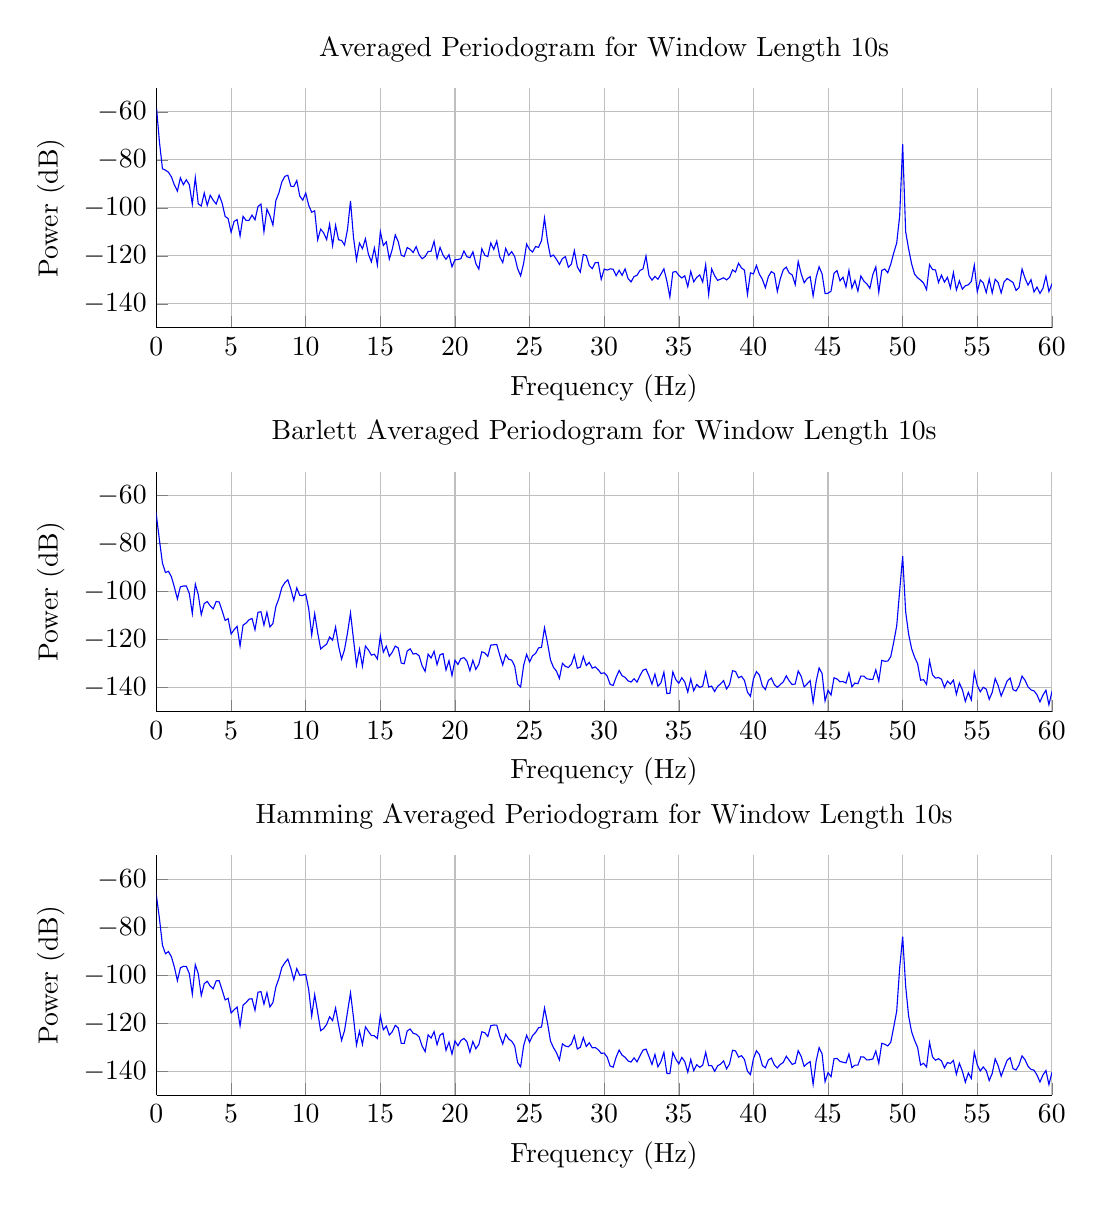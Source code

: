 % This file was created by matlab2tikz v0.4.7 (commit c8f1108a51478f539a8a8f8dfc79ac3b137d71bb) running on MATLAB 8.3.
% Copyright (c) 2008--2014, Nico Schlömer <nico.schloemer@gmail.com>
% All rights reserved.
% Minimal pgfplots version: 1.3
% 
% The latest updates can be retrieved from
%   http://www.mathworks.com/matlabcentral/fileexchange/22022-matlab2tikz
% where you can also make suggestions and rate matlab2tikz.
% 
\begin{tikzpicture}

\begin{axis}[%
width=4.477in,
height=1.2in,
scale only axis,
xmin=0,
xmax=60,
xlabel={Frequency (Hz)},
xmajorgrids,
ymin=-150,
ymax=-50,
ylabel={Power (dB)},
ymajorgrids,
name=plot2,
title={Barlett Averaged Periodogram for Window Length 10s},
axis x line*=bottom,
axis y line*=left
]
\addplot [color=blue,solid,forget plot]
  table[row sep=crcr]{-600	-165.106\\
-599.8	-164.878\\
-599.6	-161.126\\
-599.4	-157.177\\
-599.2	-162.512\\
-599	-162.567\\
-598.8	-156.482\\
-598.6	-158.864\\
-598.4	-164.098\\
-598.2	-168.82\\
-598	-169.996\\
-597.8	-164.724\\
-597.6	-162.343\\
-597.4	-167.435\\
-597.2	-162.466\\
-597	-160.067\\
-596.8	-161.6\\
-596.6	-163.708\\
-596.4	-161.123\\
-596.2	-163.494\\
-596	-162.886\\
-595.8	-158.167\\
-595.6	-165.164\\
-595.4	-164.327\\
-595.2	-160.968\\
-595	-168.31\\
-594.8	-162.308\\
-594.6	-161.811\\
-594.4	-166.589\\
-594.2	-161.475\\
-594	-166.311\\
-593.8	-164.377\\
-593.6	-164.804\\
-593.4	-166.568\\
-593.2	-159.479\\
-593	-158.364\\
-592.8	-166.322\\
-592.6	-168.194\\
-592.4	-162.283\\
-592.2	-158.446\\
-592	-158.745\\
-591.8	-161.561\\
-591.6	-164.511\\
-591.4	-159.884\\
-591.2	-163.477\\
-591	-162.159\\
-590.8	-168.973\\
-590.6	-160.486\\
-590.4	-159.99\\
-590.2	-157.04\\
-590	-165.046\\
-589.8	-165.858\\
-589.6	-165.83\\
-589.4	-167.825\\
-589.2	-167.266\\
-589	-161.416\\
-588.8	-163.973\\
-588.6	-164.347\\
-588.4	-161.02\\
-588.2	-156.259\\
-588	-163.366\\
-587.8	-166.704\\
-587.6	-160.622\\
-587.4	-157.415\\
-587.2	-166.012\\
-587	-159.547\\
-586.8	-162.602\\
-586.6	-164.126\\
-586.4	-162.645\\
-586.2	-161.911\\
-586	-158.521\\
-585.8	-166.024\\
-585.6	-155.039\\
-585.4	-159.527\\
-585.2	-162.821\\
-585	-160.895\\
-584.8	-158.722\\
-584.6	-162.377\\
-584.4	-162.955\\
-584.2	-164.347\\
-584	-163.774\\
-583.8	-164.376\\
-583.6	-161.686\\
-583.4	-163.068\\
-583.2	-159.243\\
-583	-161.943\\
-582.8	-158.052\\
-582.6	-165.548\\
-582.4	-158.934\\
-582.2	-160.583\\
-582	-167.045\\
-581.8	-163.156\\
-581.6	-165.982\\
-581.4	-166.606\\
-581.2	-160.465\\
-581	-158.766\\
-580.8	-164.85\\
-580.6	-166.51\\
-580.4	-160.362\\
-580.2	-167.232\\
-580	-168.143\\
-579.8	-163.267\\
-579.6	-165.318\\
-579.4	-161.458\\
-579.2	-158.368\\
-579	-158.732\\
-578.8	-165.016\\
-578.6	-160.516\\
-578.4	-160.301\\
-578.2	-158.273\\
-578	-165.15\\
-577.8	-163.833\\
-577.6	-162.854\\
-577.4	-166.667\\
-577.2	-159.299\\
-577	-165.594\\
-576.8	-171.198\\
-576.6	-171.729\\
-576.4	-166.529\\
-576.2	-166.271\\
-576	-160.109\\
-575.8	-161.403\\
-575.6	-164.076\\
-575.4	-175.024\\
-575.2	-169.852\\
-575	-155.901\\
-574.8	-162.793\\
-574.6	-165.117\\
-574.4	-165.319\\
-574.2	-164.66\\
-574	-167.859\\
-573.8	-164.545\\
-573.6	-161.452\\
-573.4	-161.495\\
-573.2	-158.559\\
-573	-162.433\\
-572.8	-161.201\\
-572.6	-157.114\\
-572.4	-161.214\\
-572.2	-161.713\\
-572	-158.787\\
-571.8	-158.0\\
-571.6	-160.741\\
-571.4	-160.405\\
-571.2	-163.732\\
-571	-165.522\\
-570.8	-167.109\\
-570.6	-158.688\\
-570.4	-156.478\\
-570.2	-163.691\\
-570	-163.916\\
-569.8	-161.677\\
-569.6	-161.416\\
-569.4	-156.521\\
-569.2	-164.456\\
-569	-159.809\\
-568.8	-161.656\\
-568.6	-160.305\\
-568.4	-159.992\\
-568.2	-159.935\\
-568	-163.704\\
-567.8	-159.337\\
-567.6	-161.03\\
-567.4	-159.596\\
-567.2	-163.3\\
-567	-161.737\\
-566.8	-162.632\\
-566.6	-167.443\\
-566.4	-162.467\\
-566.2	-164.904\\
-566	-161.973\\
-565.8	-160.581\\
-565.6	-162.435\\
-565.4	-158.07\\
-565.2	-157.367\\
-565	-159.504\\
-564.8	-158.627\\
-564.6	-166.042\\
-564.4	-166.26\\
-564.2	-158.537\\
-564	-163.435\\
-563.8	-163.01\\
-563.6	-159.308\\
-563.4	-162.539\\
-563.2	-157.74\\
-563	-168.22\\
-562.8	-164.414\\
-562.6	-166.581\\
-562.4	-159.691\\
-562.2	-160.974\\
-562	-166.738\\
-561.8	-162.367\\
-561.6	-159.513\\
-561.4	-163.267\\
-561.2	-158.904\\
-561	-156.39\\
-560.8	-163.622\\
-560.6	-165.159\\
-560.4	-164.891\\
-560.2	-164.782\\
-560	-164.788\\
-559.8	-163.679\\
-559.6	-161.631\\
-559.4	-161.379\\
-559.2	-167.548\\
-559	-164.542\\
-558.8	-160.217\\
-558.6	-161.738\\
-558.4	-165.021\\
-558.2	-172.603\\
-558	-160.226\\
-557.8	-156.026\\
-557.6	-162.977\\
-557.4	-167.691\\
-557.2	-160.767\\
-557	-158.568\\
-556.8	-159.935\\
-556.6	-163.831\\
-556.4	-162.671\\
-556.2	-162.357\\
-556	-157.135\\
-555.8	-160.168\\
-555.6	-166.182\\
-555.4	-163.484\\
-555.2	-162.819\\
-555	-161.723\\
-554.8	-162.201\\
-554.6	-160.316\\
-554.4	-162.558\\
-554.2	-157.491\\
-554	-161.37\\
-553.8	-165.604\\
-553.6	-160.425\\
-553.4	-158.542\\
-553.2	-160.018\\
-553	-162.053\\
-552.8	-162.731\\
-552.6	-161.851\\
-552.4	-161.31\\
-552.2	-164.333\\
-552	-156.738\\
-551.8	-159.907\\
-551.6	-162.504\\
-551.4	-164.976\\
-551.2	-167.946\\
-551	-163.868\\
-550.8	-159.878\\
-550.6	-150.899\\
-550.4	-147.438\\
-550.2	-149.54\\
-550	-160.137\\
-549.8	-156.475\\
-549.6	-154.459\\
-549.4	-157.875\\
-549.2	-154.551\\
-549	-158.081\\
-548.8	-163.822\\
-548.6	-170.76\\
-548.4	-159.149\\
-548.2	-160.402\\
-548	-163.4\\
-547.8	-165.132\\
-547.6	-159.526\\
-547.4	-161.066\\
-547.2	-162.569\\
-547	-161.184\\
-546.8	-160.061\\
-546.6	-161.086\\
-546.4	-161.68\\
-546.2	-161.936\\
-546	-163.302\\
-545.8	-162.737\\
-545.6	-166.526\\
-545.4	-159.723\\
-545.2	-159.894\\
-545	-160.227\\
-544.8	-163.623\\
-544.6	-161.836\\
-544.4	-159.873\\
-544.2	-156.046\\
-544	-161.049\\
-543.8	-163.973\\
-543.6	-158.868\\
-543.4	-160.517\\
-543.2	-161.129\\
-543	-164.794\\
-542.8	-164.737\\
-542.6	-164.417\\
-542.4	-163.25\\
-542.2	-159.014\\
-542	-161.238\\
-541.8	-162.484\\
-541.6	-161.746\\
-541.4	-160.958\\
-541.2	-164.163\\
-541	-160.629\\
-540.8	-165.106\\
-540.6	-159.952\\
-540.4	-159.635\\
-540.2	-159.487\\
-540	-164.284\\
-539.8	-162.628\\
-539.6	-163.89\\
-539.4	-161.507\\
-539.2	-166.499\\
-539	-161.812\\
-538.8	-157.326\\
-538.6	-159.745\\
-538.4	-164.228\\
-538.2	-162.594\\
-538	-160.484\\
-537.8	-166.923\\
-537.6	-157.775\\
-537.4	-160.847\\
-537.2	-158.742\\
-537	-166.622\\
-536.8	-164.762\\
-536.6	-167.795\\
-536.4	-163.486\\
-536.2	-167.986\\
-536	-163.989\\
-535.8	-164.038\\
-535.6	-159.059\\
-535.4	-159.854\\
-535.2	-166.875\\
-535	-165.511\\
-534.8	-162.142\\
-534.6	-162.186\\
-534.4	-157.547\\
-534.2	-163.304\\
-534	-163.435\\
-533.8	-161.425\\
-533.6	-161.015\\
-533.4	-159.697\\
-533.2	-152.693\\
-533	-155.96\\
-532.8	-158.425\\
-532.6	-157.067\\
-532.4	-164.26\\
-532.2	-154.697\\
-532	-156.585\\
-531.8	-155.462\\
-531.6	-157.058\\
-531.4	-153.861\\
-531.2	-164.249\\
-531	-164.86\\
-530.8	-163.439\\
-530.6	-161.262\\
-530.4	-160.623\\
-530.2	-153.447\\
-530	-161.673\\
-529.8	-161.149\\
-529.6	-155.561\\
-529.4	-159.246\\
-529.2	-163.443\\
-529	-163.183\\
-528.8	-154.655\\
-528.6	-158.547\\
-528.4	-160.571\\
-528.2	-156.566\\
-528	-158.798\\
-527.8	-163.071\\
-527.6	-161.451\\
-527.4	-157.518\\
-527.2	-164.791\\
-527	-166.551\\
-526.8	-161.091\\
-526.6	-162.079\\
-526.4	-163.558\\
-526.2	-159.869\\
-526	-164.527\\
-525.8	-163.68\\
-525.6	-163.177\\
-525.4	-160.951\\
-525.2	-157.8\\
-525	-162.429\\
-524.8	-161.348\\
-524.6	-158.234\\
-524.4	-157.077\\
-524.2	-163.95\\
-524	-162.474\\
-523.8	-163.503\\
-523.6	-165.917\\
-523.4	-171.243\\
-523.2	-158.947\\
-523	-163.975\\
-522.8	-166.599\\
-522.6	-164.341\\
-522.4	-164.296\\
-522.2	-159.259\\
-522	-160.066\\
-521.8	-157.758\\
-521.6	-156.881\\
-521.4	-156.688\\
-521.2	-161.854\\
-521	-161.693\\
-520.8	-161.318\\
-520.6	-164.868\\
-520.4	-165.968\\
-520.2	-165.39\\
-520	-161.274\\
-519.8	-158.951\\
-519.6	-156.982\\
-519.4	-163.776\\
-519.2	-164.535\\
-519	-161.728\\
-518.8	-163.984\\
-518.6	-161.997\\
-518.4	-159.221\\
-518.2	-161.298\\
-518	-158.079\\
-517.8	-161.342\\
-517.6	-163.874\\
-517.4	-166.764\\
-517.2	-160.419\\
-517	-159.549\\
-516.8	-168.39\\
-516.6	-161.838\\
-516.4	-167.324\\
-516.2	-163.018\\
-516	-160.133\\
-515.8	-161.495\\
-515.6	-169.188\\
-515.4	-158.583\\
-515.2	-154.207\\
-515	-161.716\\
-514.8	-159.688\\
-514.6	-158.738\\
-514.4	-157.739\\
-514.2	-160.373\\
-514	-159.775\\
-513.8	-163.075\\
-513.6	-159.01\\
-513.4	-156.809\\
-513.2	-154.886\\
-513	-162.013\\
-512.8	-159.705\\
-512.6	-157.473\\
-512.4	-165.73\\
-512.2	-158.8\\
-512	-156.862\\
-511.8	-159.138\\
-511.6	-166.377\\
-511.4	-169.049\\
-511.2	-164.079\\
-511	-161.701\\
-510.8	-168.645\\
-510.6	-157.523\\
-510.4	-165.151\\
-510.2	-164.656\\
-510	-164.204\\
-509.8	-161.721\\
-509.6	-159.691\\
-509.4	-160.91\\
-509.2	-163.43\\
-509	-161.432\\
-508.8	-160.123\\
-508.6	-159.342\\
-508.4	-159.124\\
-508.2	-155.895\\
-508	-155.658\\
-507.8	-159.639\\
-507.6	-165.778\\
-507.4	-159.022\\
-507.2	-158.648\\
-507	-158.171\\
-506.8	-158.965\\
-506.6	-158.779\\
-506.4	-157.747\\
-506.2	-156.543\\
-506	-161.253\\
-505.8	-162.119\\
-505.6	-163.031\\
-505.4	-163.158\\
-505.2	-159.864\\
-505	-155.322\\
-504.8	-159.669\\
-504.6	-161.443\\
-504.4	-165.982\\
-504.2	-159.38\\
-504	-163.572\\
-503.8	-154.25\\
-503.6	-153.073\\
-503.4	-157.254\\
-503.2	-163.526\\
-503	-159.87\\
-502.8	-162.825\\
-502.6	-162.444\\
-502.4	-158.274\\
-502.2	-160.824\\
-502	-165.598\\
-501.8	-159.945\\
-501.6	-159.828\\
-501.4	-164.424\\
-501.2	-159.606\\
-501	-156.406\\
-500.8	-158.52\\
-500.6	-158.38\\
-500.4	-158.489\\
-500.2	-157.853\\
-500	-161.596\\
-499.8	-160.744\\
-499.6	-159.086\\
-499.4	-160.37\\
-499.2	-158.112\\
-499	-159.861\\
-498.8	-156.339\\
-498.6	-162.976\\
-498.4	-163.784\\
-498.2	-161.288\\
-498	-164.477\\
-497.8	-160.831\\
-497.6	-163.413\\
-497.4	-160.118\\
-497.2	-159.048\\
-497	-158.372\\
-496.8	-166.569\\
-496.6	-161.436\\
-496.4	-158.969\\
-496.2	-162.91\\
-496	-159.042\\
-495.8	-160.186\\
-495.6	-160.983\\
-495.4	-167.047\\
-495.2	-163.309\\
-495	-161.639\\
-494.8	-159.714\\
-494.6	-159.015\\
-494.4	-162.616\\
-494.2	-164.062\\
-494	-163.188\\
-493.8	-157.657\\
-493.6	-161.841\\
-493.4	-158.217\\
-493.2	-159.206\\
-493	-156.357\\
-492.8	-157.718\\
-492.6	-159.536\\
-492.4	-165.449\\
-492.2	-157.177\\
-492	-157.456\\
-491.8	-157.193\\
-491.6	-160.063\\
-491.4	-161.356\\
-491.2	-163.325\\
-491	-160.812\\
-490.8	-164.361\\
-490.6	-158.976\\
-490.4	-162.274\\
-490.2	-163.065\\
-490	-162.411\\
-489.8	-155.353\\
-489.6	-161.487\\
-489.4	-159.328\\
-489.2	-160.457\\
-489	-162.503\\
-488.8	-162.055\\
-488.6	-163.719\\
-488.4	-158.779\\
-488.2	-160.539\\
-488	-153.936\\
-487.8	-157.086\\
-487.6	-161.665\\
-487.4	-160.929\\
-487.2	-159.11\\
-487	-158.9\\
-486.8	-161.788\\
-486.6	-157.152\\
-486.4	-165.028\\
-486.2	-166.498\\
-486	-163.073\\
-485.8	-165.84\\
-485.6	-157.411\\
-485.4	-157.101\\
-485.2	-163.55\\
-485	-161.291\\
-484.8	-163.91\\
-484.6	-163.537\\
-484.4	-159.284\\
-484.2	-165.026\\
-484	-158.253\\
-483.8	-158.448\\
-483.6	-164.011\\
-483.4	-157.884\\
-483.2	-159.116\\
-483	-152.605\\
-482.8	-157.166\\
-482.6	-156.463\\
-482.4	-154.012\\
-482.2	-154.248\\
-482	-162.297\\
-481.8	-156.978\\
-481.6	-160.537\\
-481.4	-156.177\\
-481.2	-156.818\\
-481	-166.926\\
-480.8	-161.347\\
-480.6	-155.88\\
-480.4	-167.307\\
-480.2	-160.724\\
-480	-162.932\\
-479.8	-160.093\\
-479.6	-158.196\\
-479.4	-158.154\\
-479.2	-156.381\\
-479	-158.971\\
-478.8	-165.604\\
-478.6	-166.548\\
-478.4	-158.981\\
-478.2	-160.315\\
-478	-159.486\\
-477.8	-157.92\\
-477.6	-158.501\\
-477.4	-159.428\\
-477.2	-160.985\\
-477	-163.464\\
-476.8	-159.453\\
-476.6	-158.093\\
-476.4	-158.57\\
-476.2	-156.474\\
-476	-158.103\\
-475.8	-161.44\\
-475.6	-160.308\\
-475.4	-158.095\\
-475.2	-163.524\\
-475	-157.609\\
-474.8	-153.526\\
-474.6	-155.436\\
-474.4	-157.719\\
-474.2	-161.026\\
-474	-158.976\\
-473.8	-157.504\\
-473.6	-163.44\\
-473.4	-157.162\\
-473.2	-162.107\\
-473	-153.651\\
-472.8	-152.92\\
-472.6	-159.419\\
-472.4	-159.532\\
-472.2	-157.88\\
-472	-157.746\\
-471.8	-160.177\\
-471.6	-161.963\\
-471.4	-157.037\\
-471.2	-160.791\\
-471	-160.136\\
-470.8	-158.075\\
-470.6	-161.476\\
-470.4	-161.403\\
-470.2	-160.04\\
-470	-162.931\\
-469.8	-158.651\\
-469.6	-159.736\\
-469.4	-159.804\\
-469.2	-163.941\\
-469	-161.864\\
-468.8	-156.32\\
-468.6	-161.452\\
-468.4	-160.398\\
-468.2	-161.696\\
-468	-162.205\\
-467.8	-160.682\\
-467.6	-155.301\\
-467.4	-157.83\\
-467.2	-162.841\\
-467	-162.67\\
-466.8	-158.233\\
-466.6	-159.538\\
-466.4	-156.797\\
-466.2	-158.617\\
-466	-158.131\\
-465.8	-158.329\\
-465.6	-157.193\\
-465.4	-155.463\\
-465.2	-154.876\\
-465	-156.167\\
-464.8	-162.383\\
-464.6	-161.522\\
-464.4	-161.886\\
-464.2	-157.908\\
-464	-161.818\\
-463.8	-160.361\\
-463.6	-159.771\\
-463.4	-158.129\\
-463.2	-155.619\\
-463	-155.819\\
-462.8	-160.946\\
-462.6	-168.88\\
-462.4	-160.448\\
-462.2	-152.334\\
-462	-150.421\\
-461.8	-161.59\\
-461.6	-162.825\\
-461.4	-164.753\\
-461.2	-159.029\\
-461	-159.33\\
-460.8	-162.439\\
-460.6	-167.865\\
-460.4	-160.648\\
-460.2	-159.405\\
-460	-156.547\\
-459.8	-161.498\\
-459.6	-160.18\\
-459.4	-160.201\\
-459.2	-161.896\\
-459	-159.555\\
-458.8	-161.29\\
-458.6	-162.059\\
-458.4	-165.554\\
-458.2	-160.607\\
-458	-159.512\\
-457.8	-161.976\\
-457.6	-156.761\\
-457.4	-158.884\\
-457.2	-157.122\\
-457	-163.417\\
-456.8	-164.615\\
-456.6	-163.517\\
-456.4	-158.459\\
-456.2	-158.162\\
-456	-158.261\\
-455.8	-158.832\\
-455.6	-154.918\\
-455.4	-162.027\\
-455.2	-159.521\\
-455	-162.335\\
-454.8	-163.075\\
-454.6	-163.453\\
-454.4	-158.875\\
-454.2	-155.07\\
-454	-158.542\\
-453.8	-160.873\\
-453.6	-159.671\\
-453.4	-159.801\\
-453.2	-163.473\\
-453	-160.822\\
-452.8	-158.381\\
-452.6	-158.065\\
-452.4	-159.568\\
-452.2	-162.181\\
-452	-161.258\\
-451.8	-161.016\\
-451.6	-158.648\\
-451.4	-157.846\\
-451.2	-159.404\\
-451	-157.189\\
-450.8	-163.47\\
-450.6	-163.24\\
-450.4	-155.456\\
-450.2	-154.782\\
-450	-159.538\\
-449.8	-149.755\\
-449.6	-150.307\\
-449.4	-157.746\\
-449.2	-158.636\\
-449	-159.154\\
-448.8	-159.123\\
-448.6	-155.464\\
-448.4	-160.305\\
-448.2	-161.847\\
-448	-160.332\\
-447.8	-157.674\\
-447.6	-157.221\\
-447.4	-157.156\\
-447.2	-155.381\\
-447	-153.271\\
-446.8	-155.299\\
-446.6	-155.204\\
-446.4	-155.633\\
-446.2	-158.029\\
-446	-155.992\\
-445.8	-162.884\\
-445.6	-156.799\\
-445.4	-157.828\\
-445.2	-154.873\\
-445	-157.934\\
-444.8	-158.148\\
-444.6	-154.089\\
-444.4	-154.964\\
-444.2	-162.614\\
-444	-155.846\\
-443.8	-160.173\\
-443.6	-161.159\\
-443.4	-158.854\\
-443.2	-159.576\\
-443	-157.552\\
-442.8	-158.348\\
-442.6	-158.942\\
-442.4	-158.916\\
-442.2	-153.206\\
-442	-157.073\\
-441.8	-157.709\\
-441.6	-161.844\\
-441.4	-162.837\\
-441.2	-155.677\\
-441	-155.476\\
-440.8	-160.107\\
-440.6	-158.624\\
-440.4	-160.044\\
-440.2	-156.547\\
-440	-159.656\\
-439.8	-159.211\\
-439.6	-158.598\\
-439.4	-171.909\\
-439.2	-159.758\\
-439	-163.632\\
-438.8	-167.398\\
-438.6	-163.247\\
-438.4	-158.773\\
-438.2	-157.457\\
-438	-161.549\\
-437.8	-154.282\\
-437.6	-155.877\\
-437.4	-157.706\\
-437.2	-152.306\\
-437	-156.644\\
-436.8	-155.543\\
-436.6	-151.863\\
-436.4	-158.648\\
-436.2	-160.762\\
-436	-155.781\\
-435.8	-158.351\\
-435.6	-160.566\\
-435.4	-155.415\\
-435.2	-154.863\\
-435	-161.58\\
-434.8	-159.861\\
-434.6	-156.22\\
-434.4	-163.845\\
-434.2	-155.368\\
-434	-153.719\\
-433.8	-158.839\\
-433.6	-157.228\\
-433.4	-153.12\\
-433.2	-161.709\\
-433	-158.626\\
-432.8	-158.693\\
-432.6	-165.706\\
-432.4	-159.223\\
-432.2	-164.204\\
-432	-157.251\\
-431.8	-161.685\\
-431.6	-165.106\\
-431.4	-162.264\\
-431.2	-158.482\\
-431	-152.397\\
-430.8	-157.628\\
-430.6	-157.439\\
-430.4	-158.882\\
-430.2	-157.566\\
-430	-157.018\\
-429.8	-155.567\\
-429.6	-161.374\\
-429.4	-156.258\\
-429.2	-156.856\\
-429	-161.226\\
-428.8	-154.846\\
-428.6	-155.612\\
-428.4	-163.141\\
-428.2	-150.412\\
-428	-155.242\\
-427.8	-156.278\\
-427.6	-153.411\\
-427.4	-156.76\\
-427.2	-157.159\\
-427	-160.839\\
-426.8	-156.61\\
-426.6	-159.419\\
-426.4	-159.528\\
-426.2	-160.3\\
-426	-158.483\\
-425.8	-151.579\\
-425.6	-152.047\\
-425.4	-160.231\\
-425.2	-166.213\\
-425	-154.349\\
-424.8	-153.65\\
-424.6	-158.872\\
-424.4	-156.084\\
-424.2	-157.484\\
-424	-158.573\\
-423.8	-162.211\\
-423.6	-157.719\\
-423.4	-161.797\\
-423.2	-158.435\\
-423	-154.074\\
-422.8	-157.161\\
-422.6	-158.86\\
-422.4	-156.871\\
-422.2	-163.476\\
-422	-165.59\\
-421.8	-161.882\\
-421.6	-158.405\\
-421.4	-162.188\\
-421.2	-157.501\\
-421	-155.195\\
-420.8	-157.207\\
-420.6	-161.07\\
-420.4	-158.292\\
-420.2	-159.128\\
-420	-160.94\\
-419.8	-165.765\\
-419.6	-165.506\\
-419.4	-155.675\\
-419.2	-159.509\\
-419	-165.773\\
-418.8	-159.726\\
-418.6	-159.686\\
-418.4	-158.83\\
-418.2	-153.773\\
-418	-156.939\\
-417.8	-156.929\\
-417.6	-162.385\\
-417.4	-159.326\\
-417.2	-155.481\\
-417	-158.345\\
-416.8	-157.89\\
-416.6	-154.881\\
-416.4	-157.75\\
-416.2	-155.922\\
-416	-157.727\\
-415.8	-162.456\\
-415.6	-156.813\\
-415.4	-151.419\\
-415.2	-153.228\\
-415	-159.185\\
-414.8	-156.711\\
-414.6	-158.524\\
-414.4	-153.837\\
-414.2	-153.869\\
-414	-155.673\\
-413.8	-160.696\\
-413.6	-158.618\\
-413.4	-151.183\\
-413.2	-160.981\\
-413	-156.804\\
-412.8	-159.833\\
-412.6	-162.625\\
-412.4	-159.141\\
-412.2	-155.227\\
-412	-160.033\\
-411.8	-156.407\\
-411.6	-151.446\\
-411.4	-154.421\\
-411.2	-153.015\\
-411	-156.247\\
-410.8	-157.733\\
-410.6	-156.779\\
-410.4	-156.294\\
-410.2	-153.468\\
-410	-163.412\\
-409.8	-155.11\\
-409.6	-158.037\\
-409.4	-154.42\\
-409.2	-155.604\\
-409	-154.368\\
-408.8	-154.452\\
-408.6	-157.141\\
-408.4	-160.32\\
-408.2	-157.517\\
-408	-158.926\\
-407.8	-158.303\\
-407.6	-155.574\\
-407.4	-162.075\\
-407.2	-160.615\\
-407	-159.412\\
-406.8	-157.438\\
-406.6	-155.519\\
-406.4	-160.327\\
-406.2	-163.211\\
-406	-157.1\\
-405.8	-156.432\\
-405.6	-158.474\\
-405.4	-159.444\\
-405.2	-162.958\\
-405	-157.62\\
-404.8	-152.919\\
-404.6	-154.783\\
-404.4	-154.016\\
-404.2	-150.952\\
-404	-149.795\\
-403.8	-156.42\\
-403.6	-158.201\\
-403.4	-152.396\\
-403.2	-156.836\\
-403	-156.825\\
-402.8	-157.845\\
-402.6	-156.884\\
-402.4	-162.731\\
-402.2	-162.302\\
-402	-161.219\\
-401.8	-155.84\\
-401.6	-160.153\\
-401.4	-160.671\\
-401.2	-158.571\\
-401	-154.967\\
-400.8	-155.075\\
-400.6	-155.546\\
-400.4	-155.73\\
-400.2	-158.066\\
-400	-157.935\\
-399.8	-164.966\\
-399.6	-156.095\\
-399.4	-154.072\\
-399.2	-154.073\\
-399	-157.468\\
-398.8	-160.22\\
-398.6	-164.987\\
-398.4	-158.774\\
-398.2	-159.658\\
-398	-152.908\\
-397.8	-153.575\\
-397.6	-161.939\\
-397.4	-154.795\\
-397.2	-155.336\\
-397	-155.039\\
-396.8	-159.066\\
-396.6	-159.983\\
-396.4	-158.557\\
-396.2	-160.835\\
-396	-157.029\\
-395.8	-160.525\\
-395.6	-158.519\\
-395.4	-162.497\\
-395.2	-159.615\\
-395	-156.11\\
-394.8	-157.015\\
-394.6	-157.109\\
-394.4	-154.94\\
-394.2	-154.083\\
-394	-158.091\\
-393.8	-154.483\\
-393.6	-148.826\\
-393.4	-158.011\\
-393.2	-154.141\\
-393	-151.281\\
-392.8	-149.382\\
-392.6	-152.458\\
-392.4	-157.375\\
-392.2	-156.511\\
-392	-160.677\\
-391.8	-156.183\\
-391.6	-161.423\\
-391.4	-153.902\\
-391.2	-150.97\\
-391	-154.645\\
-390.8	-157.456\\
-390.6	-155.105\\
-390.4	-152.215\\
-390.2	-157.614\\
-390	-164.148\\
-389.8	-157.327\\
-389.6	-153.545\\
-389.4	-154.379\\
-389.2	-153.627\\
-389	-156.871\\
-388.8	-161.516\\
-388.6	-151.226\\
-388.4	-152.979\\
-388.2	-155.996\\
-388	-162.35\\
-387.8	-157.4\\
-387.6	-159.085\\
-387.4	-158.211\\
-387.2	-155.307\\
-387	-155.988\\
-386.8	-162.854\\
-386.6	-158.859\\
-386.4	-161.435\\
-386.2	-156.489\\
-386	-152.703\\
-385.8	-151.146\\
-385.6	-155.231\\
-385.4	-153.296\\
-385.2	-152.78\\
-385	-157.607\\
-384.8	-156.24\\
-384.6	-156.759\\
-384.4	-158.51\\
-384.2	-156.936\\
-384	-155.224\\
-383.8	-156.206\\
-383.6	-158.064\\
-383.4	-158.13\\
-383.2	-160.227\\
-383	-156.063\\
-382.8	-152.924\\
-382.6	-159.309\\
-382.4	-159.742\\
-382.2	-155.551\\
-382	-156.558\\
-381.8	-154.769\\
-381.6	-156.845\\
-381.4	-156.554\\
-381.2	-153.143\\
-381	-152.567\\
-380.8	-153.198\\
-380.6	-152.046\\
-380.4	-158.714\\
-380.2	-160.412\\
-380	-156.299\\
-379.8	-155.768\\
-379.6	-157.587\\
-379.4	-152.145\\
-379.2	-152.988\\
-379	-157.16\\
-378.8	-157.926\\
-378.6	-153.997\\
-378.4	-154.445\\
-378.2	-152.35\\
-378	-155.079\\
-377.8	-154.737\\
-377.6	-152.293\\
-377.4	-155.92\\
-377.2	-157.595\\
-377	-158.087\\
-376.8	-155.66\\
-376.6	-154.947\\
-376.4	-154.516\\
-376.2	-152.891\\
-376	-156.017\\
-375.8	-156.085\\
-375.6	-156.575\\
-375.4	-154.121\\
-375.2	-154.571\\
-375	-154.658\\
-374.8	-156.733\\
-374.6	-153.624\\
-374.4	-158.54\\
-374.2	-158.407\\
-374	-155.005\\
-373.8	-156.683\\
-373.6	-159.245\\
-373.4	-155.926\\
-373.2	-152.352\\
-373	-153.836\\
-372.8	-154.122\\
-372.6	-155.115\\
-372.4	-151.995\\
-372.2	-149.857\\
-372	-149.086\\
-371.8	-152.789\\
-371.6	-155.287\\
-371.4	-150.482\\
-371.2	-158.024\\
-371	-159.303\\
-370.8	-166.624\\
-370.6	-158.289\\
-370.4	-156.712\\
-370.2	-157.721\\
-370	-154.225\\
-369.8	-153.131\\
-369.6	-150.096\\
-369.4	-147.607\\
-369.2	-146.191\\
-369	-145.788\\
-368.8	-149.855\\
-368.6	-156.637\\
-368.4	-151.834\\
-368.2	-153.736\\
-368	-150.76\\
-367.8	-155.204\\
-367.6	-153.031\\
-367.4	-151.262\\
-367.2	-155.848\\
-367	-158.045\\
-366.8	-152.879\\
-366.6	-153.23\\
-366.4	-155.249\\
-366.2	-160.352\\
-366	-151.633\\
-365.8	-154.032\\
-365.6	-153.401\\
-365.4	-156.457\\
-365.2	-154.832\\
-365	-157.276\\
-364.8	-156.642\\
-364.6	-158.829\\
-364.4	-156.018\\
-364.2	-150.491\\
-364	-153.82\\
-363.8	-153.856\\
-363.6	-148.57\\
-363.4	-153.314\\
-363.2	-156.647\\
-363	-154.484\\
-362.8	-155.981\\
-362.6	-150.279\\
-362.4	-158.653\\
-362.2	-158.314\\
-362	-153.339\\
-361.8	-159.573\\
-361.6	-156.048\\
-361.4	-156.761\\
-361.2	-151.011\\
-361	-150.139\\
-360.8	-155.383\\
-360.6	-161.596\\
-360.4	-153.019\\
-360.2	-154.551\\
-360	-153.377\\
-359.8	-158.564\\
-359.6	-152.944\\
-359.4	-149.891\\
-359.2	-157.827\\
-359	-152.69\\
-358.8	-158.05\\
-358.6	-160.173\\
-358.4	-155.487\\
-358.2	-158.138\\
-358	-157.748\\
-357.8	-157.772\\
-357.6	-156.86\\
-357.4	-155.172\\
-357.2	-153.697\\
-357	-156.49\\
-356.8	-154.748\\
-356.6	-155.431\\
-356.4	-159.908\\
-356.2	-158.142\\
-356	-158.166\\
-355.8	-154.139\\
-355.6	-153.691\\
-355.4	-149.76\\
-355.2	-147.898\\
-355	-150.63\\
-354.8	-156.93\\
-354.6	-153.21\\
-354.4	-155.227\\
-354.2	-152.257\\
-354	-154.585\\
-353.8	-156.776\\
-353.6	-151.181\\
-353.4	-151.594\\
-353.2	-153.737\\
-353	-155.575\\
-352.8	-159.681\\
-352.6	-155.118\\
-352.4	-157.181\\
-352.2	-153.896\\
-352	-151.838\\
-351.8	-156.062\\
-351.6	-147.993\\
-351.4	-151.214\\
-351.2	-153.757\\
-351	-159.064\\
-350.8	-156.06\\
-350.6	-153.658\\
-350.4	-153.637\\
-350.2	-152.249\\
-350	-148.506\\
-349.8	-146.734\\
-349.6	-149.387\\
-349.4	-157.574\\
-349.2	-152.852\\
-349	-153.401\\
-348.8	-156.005\\
-348.6	-155.361\\
-348.4	-151.11\\
-348.2	-152.011\\
-348	-155.937\\
-347.8	-159.815\\
-347.6	-161.578\\
-347.4	-151.945\\
-347.2	-150.597\\
-347	-155.027\\
-346.8	-152.355\\
-346.6	-158.92\\
-346.4	-155.668\\
-346.2	-154.703\\
-346	-154.783\\
-345.8	-151.206\\
-345.6	-154.773\\
-345.4	-155.107\\
-345.2	-161.172\\
-345	-157.812\\
-344.8	-153.404\\
-344.6	-155.582\\
-344.4	-158.005\\
-344.2	-158.178\\
-344	-158.903\\
-343.8	-157.856\\
-343.6	-158.361\\
-343.4	-153.935\\
-343.2	-153.32\\
-343	-157.039\\
-342.8	-153.579\\
-342.6	-160.764\\
-342.4	-148.231\\
-342.2	-147.662\\
-342	-147.107\\
-341.8	-150.059\\
-341.6	-150.248\\
-341.4	-158.276\\
-341.2	-161.875\\
-341	-158.174\\
-340.8	-154.68\\
-340.6	-152.3\\
-340.4	-157.053\\
-340.2	-157.22\\
-340	-155.626\\
-339.8	-166.892\\
-339.6	-155.211\\
-339.4	-151.457\\
-339.2	-156.993\\
-339	-154.752\\
-338.8	-153.155\\
-338.6	-153.032\\
-338.4	-156.41\\
-338.2	-155.489\\
-338	-155.94\\
-337.8	-149.886\\
-337.6	-146.568\\
-337.4	-147.494\\
-337.2	-145.409\\
-337	-151.304\\
-336.8	-156.054\\
-336.6	-154.534\\
-336.4	-158.339\\
-336.2	-155.097\\
-336	-159.079\\
-335.8	-158.101\\
-335.6	-150.861\\
-335.4	-151.509\\
-335.2	-151.351\\
-335	-156.818\\
-334.8	-156.388\\
-334.6	-153.153\\
-334.4	-153.85\\
-334.2	-152.836\\
-334	-155.907\\
-333.8	-159.206\\
-333.6	-155.982\\
-333.4	-155.576\\
-333.2	-151.685\\
-333	-154.538\\
-332.8	-152.301\\
-332.6	-154.027\\
-332.4	-149.131\\
-332.2	-156.481\\
-332	-157.555\\
-331.8	-155.583\\
-331.6	-153.465\\
-331.4	-151.989\\
-331.2	-153.961\\
-331	-152.671\\
-330.8	-156.854\\
-330.6	-153.304\\
-330.4	-156.303\\
-330.2	-155.0\\
-330	-155.366\\
-329.8	-156.238\\
-329.6	-156.103\\
-329.4	-159.607\\
-329.2	-156.584\\
-329	-155.899\\
-328.8	-154.963\\
-328.6	-156.25\\
-328.4	-160.21\\
-328.2	-149.786\\
-328	-157.97\\
-327.8	-157.981\\
-327.6	-160.328\\
-327.4	-152.331\\
-327.2	-151.158\\
-327	-154.3\\
-326.8	-163.039\\
-326.6	-155.67\\
-326.4	-153.852\\
-326.2	-153.308\\
-326	-149.917\\
-325.8	-149.691\\
-325.6	-151.465\\
-325.4	-151.792\\
-325.2	-151.695\\
-325	-153.614\\
-324.8	-152.288\\
-324.6	-154.252\\
-324.4	-150.314\\
-324.2	-153.456\\
-324	-150.437\\
-323.8	-151.335\\
-323.6	-159.575\\
-323.4	-149.588\\
-323.2	-148.829\\
-323	-151.371\\
-322.8	-155.005\\
-322.6	-153.284\\
-322.4	-154.555\\
-322.2	-149.131\\
-322	-154.036\\
-321.8	-157.902\\
-321.6	-154.024\\
-321.4	-149.449\\
-321.2	-155.197\\
-321	-149.558\\
-320.8	-152.567\\
-320.6	-158.108\\
-320.4	-158.647\\
-320.2	-151.251\\
-320	-153.462\\
-319.8	-159.271\\
-319.6	-155.389\\
-319.4	-153.247\\
-319.2	-155.956\\
-319	-155.649\\
-318.8	-162.678\\
-318.6	-152.672\\
-318.4	-155.393\\
-318.2	-156.627\\
-318	-155.227\\
-317.8	-152.303\\
-317.6	-155.776\\
-317.4	-157.691\\
-317.2	-156.714\\
-317	-152.819\\
-316.8	-153.122\\
-316.6	-156.28\\
-316.4	-151.741\\
-316.2	-147.811\\
-316	-147.794\\
-315.8	-153.139\\
-315.6	-150.368\\
-315.4	-148.842\\
-315.2	-154.995\\
-315	-151.556\\
-314.8	-157.927\\
-314.6	-157.724\\
-314.4	-146.788\\
-314.2	-153.217\\
-314	-150.25\\
-313.8	-151.723\\
-313.6	-153.389\\
-313.4	-153.007\\
-313.2	-156.383\\
-313	-161.065\\
-312.8	-150.748\\
-312.6	-153.416\\
-312.4	-154.828\\
-312.2	-152.274\\
-312	-156.14\\
-311.8	-152.768\\
-311.6	-155.365\\
-311.4	-154.479\\
-311.2	-150.689\\
-311	-149.568\\
-310.8	-151.395\\
-310.6	-152.46\\
-310.4	-157.63\\
-310.2	-153.275\\
-310	-152.976\\
-309.8	-160.891\\
-309.6	-161.302\\
-309.4	-151.549\\
-309.2	-156.052\\
-309	-152.277\\
-308.8	-150.968\\
-308.6	-152.83\\
-308.4	-152.648\\
-308.2	-154.439\\
-308	-154.799\\
-307.8	-154.186\\
-307.6	-154.597\\
-307.4	-155.157\\
-307.2	-158.383\\
-307	-151.298\\
-306.8	-149.261\\
-306.6	-154.128\\
-306.4	-156.649\\
-306.2	-156.642\\
-306	-154.022\\
-305.8	-152.4\\
-305.6	-148.457\\
-305.4	-149.353\\
-305.2	-153.769\\
-305	-155.658\\
-304.8	-150.002\\
-304.6	-148.223\\
-304.4	-146.918\\
-304.2	-147.342\\
-304	-147.701\\
-303.8	-151.947\\
-303.6	-160.486\\
-303.4	-161.831\\
-303.2	-150.199\\
-303	-149.355\\
-302.8	-150.057\\
-302.6	-153.112\\
-302.4	-155.577\\
-302.2	-148.91\\
-302	-156.531\\
-301.8	-154.732\\
-301.6	-152.942\\
-301.4	-157.438\\
-301.2	-157.231\\
-301	-154.957\\
-300.8	-151.977\\
-300.6	-153.99\\
-300.4	-154.259\\
-300.2	-154.576\\
-300	-151.604\\
-299.8	-151.167\\
-299.6	-152.58\\
-299.4	-147.995\\
-299.2	-152.403\\
-299	-157.192\\
-298.8	-152.291\\
-298.6	-150.951\\
-298.4	-159.996\\
-298.2	-152.305\\
-298	-151.113\\
-297.8	-150.114\\
-297.6	-155.314\\
-297.4	-152.071\\
-297.2	-151.267\\
-297	-150.256\\
-296.8	-154.381\\
-296.6	-159.609\\
-296.4	-153.579\\
-296.2	-149.446\\
-296	-144.189\\
-295.8	-147.903\\
-295.6	-148.91\\
-295.4	-152.122\\
-295.2	-153.569\\
-295	-158.47\\
-294.8	-152.754\\
-294.6	-150.193\\
-294.4	-151.385\\
-294.2	-146.976\\
-294	-148.665\\
-293.8	-152.59\\
-293.6	-151.901\\
-293.4	-159.398\\
-293.2	-150.573\\
-293	-152.872\\
-292.8	-154.127\\
-292.6	-153.75\\
-292.4	-153.085\\
-292.2	-152.779\\
-292	-153.941\\
-291.8	-154.011\\
-291.6	-149.506\\
-291.4	-153.052\\
-291.2	-153.069\\
-291	-149.176\\
-290.8	-152.389\\
-290.6	-146.836\\
-290.4	-146.435\\
-290.2	-154.622\\
-290	-155.694\\
-289.8	-148.819\\
-289.6	-151.441\\
-289.4	-151.271\\
-289.2	-145.788\\
-289	-151.563\\
-288.8	-150.683\\
-288.6	-151.289\\
-288.4	-152.033\\
-288.2	-149.365\\
-288	-149.197\\
-287.8	-149.049\\
-287.6	-151.328\\
-287.4	-152.504\\
-287.2	-150.094\\
-287	-157.916\\
-286.8	-152.826\\
-286.6	-145.923\\
-286.4	-147.694\\
-286.2	-148.53\\
-286	-150.393\\
-285.8	-150.234\\
-285.6	-157.552\\
-285.4	-148.891\\
-285.2	-151.285\\
-285	-147.738\\
-284.8	-149.355\\
-284.6	-153.61\\
-284.4	-152.37\\
-284.2	-151.811\\
-284	-149.212\\
-283.8	-155.562\\
-283.6	-149.268\\
-283.4	-154.175\\
-283.2	-152.02\\
-283	-151.413\\
-282.8	-152.046\\
-282.6	-148.538\\
-282.4	-149.856\\
-282.2	-147.348\\
-282	-150.477\\
-281.8	-153.089\\
-281.6	-151.182\\
-281.4	-153.216\\
-281.2	-153.388\\
-281	-150.904\\
-280.8	-149.402\\
-280.6	-152.806\\
-280.4	-151.469\\
-280.2	-148.996\\
-280	-154.745\\
-279.8	-158.404\\
-279.6	-152.05\\
-279.4	-152.879\\
-279.2	-146.926\\
-279	-151.986\\
-278.8	-149.681\\
-278.6	-147.593\\
-278.4	-155.098\\
-278.2	-156.95\\
-278	-158.137\\
-277.8	-149.788\\
-277.6	-148.082\\
-277.4	-147.718\\
-277.2	-148.049\\
-277	-151.223\\
-276.8	-152.517\\
-276.6	-149.289\\
-276.4	-144.681\\
-276.2	-146.982\\
-276	-148.094\\
-275.8	-148.487\\
-275.6	-148.555\\
-275.4	-149.181\\
-275.2	-146.379\\
-275	-147.385\\
-274.8	-148.797\\
-274.6	-144.877\\
-274.4	-154.526\\
-274.2	-149.39\\
-274	-149.918\\
-273.8	-153.551\\
-273.6	-152.601\\
-273.4	-149.096\\
-273.2	-148.584\\
-273	-150.439\\
-272.8	-148.171\\
-272.6	-149.048\\
-272.4	-151.164\\
-272.2	-148.271\\
-272	-145.857\\
-271.8	-150.789\\
-271.6	-149.27\\
-271.4	-148.588\\
-271.2	-151.008\\
-271	-148.054\\
-270.8	-150.077\\
-270.6	-160.57\\
-270.4	-155.329\\
-270.2	-151.856\\
-270	-152.16\\
-269.8	-147.643\\
-269.6	-147.599\\
-269.4	-149.999\\
-269.2	-150.291\\
-269	-151.561\\
-268.8	-148.247\\
-268.6	-147.115\\
-268.4	-150.333\\
-268.2	-151.973\\
-268	-148.695\\
-267.8	-148.953\\
-267.6	-151.821\\
-267.4	-150.692\\
-267.2	-146.824\\
-267	-148.043\\
-266.8	-148.045\\
-266.6	-149.448\\
-266.4	-149.447\\
-266.2	-145.811\\
-266	-148.01\\
-265.8	-152.563\\
-265.6	-148.838\\
-265.4	-151.876\\
-265.2	-155.784\\
-265	-150.532\\
-264.8	-150.19\\
-264.6	-145.552\\
-264.4	-147.503\\
-264.2	-149.655\\
-264	-149.361\\
-263.8	-147.876\\
-263.6	-155.704\\
-263.4	-156.104\\
-263.2	-146.99\\
-263	-153.749\\
-262.8	-150.381\\
-262.6	-145.887\\
-262.4	-148.438\\
-262.2	-153.386\\
-262	-154.879\\
-261.8	-146.565\\
-261.6	-146.763\\
-261.4	-151.497\\
-261.2	-150.035\\
-261	-151.256\\
-260.8	-151.639\\
-260.6	-152.181\\
-260.4	-156.959\\
-260.2	-149.137\\
-260	-149.955\\
-259.8	-152.973\\
-259.6	-153.029\\
-259.4	-151.027\\
-259.2	-151.269\\
-259	-155.553\\
-258.8	-150.38\\
-258.6	-149.758\\
-258.4	-151.825\\
-258.2	-149.798\\
-258	-144.372\\
-257.8	-143.84\\
-257.6	-151.866\\
-257.4	-151.192\\
-257.2	-152.781\\
-257	-150.1\\
-256.8	-145.451\\
-256.6	-149.971\\
-256.4	-145.666\\
-256.2	-149.164\\
-256	-161.356\\
-255.8	-152.349\\
-255.6	-151.962\\
-255.4	-151.512\\
-255.2	-148.326\\
-255	-155.237\\
-254.8	-153.677\\
-254.6	-153.182\\
-254.4	-149.441\\
-254.2	-152.034\\
-254	-152.339\\
-253.8	-149.069\\
-253.6	-147.916\\
-253.4	-149.711\\
-253.2	-149.274\\
-253	-159.153\\
-252.8	-153.664\\
-252.6	-152.787\\
-252.4	-148.429\\
-252.2	-150.07\\
-252	-147.586\\
-251.8	-147.755\\
-251.6	-149.714\\
-251.4	-148.162\\
-251.2	-154.242\\
-251	-153.851\\
-250.8	-153.829\\
-250.6	-150.109\\
-250.4	-150.234\\
-250.2	-149.344\\
-250	-138.765\\
-249.8	-131.296\\
-249.6	-140.353\\
-249.4	-149.601\\
-249.2	-144.57\\
-249	-147.579\\
-248.8	-146.394\\
-248.6	-144.293\\
-248.4	-149.694\\
-248.2	-149.176\\
-248	-143.535\\
-247.8	-150.111\\
-247.6	-151.77\\
-247.4	-148.242\\
-247.2	-152.632\\
-247	-157.489\\
-246.8	-155.441\\
-246.6	-146.388\\
-246.4	-145.036\\
-246.2	-148.574\\
-246	-151.249\\
-245.8	-143.701\\
-245.6	-141.891\\
-245.4	-145.085\\
-245.2	-147.043\\
-245	-147.155\\
-244.8	-147.674\\
-244.6	-154.739\\
-244.4	-147.347\\
-244.2	-149.244\\
-244	-151.463\\
-243.8	-148.23\\
-243.6	-149.926\\
-243.4	-150.185\\
-243.2	-162.092\\
-243	-152.767\\
-242.8	-156.135\\
-242.6	-149.585\\
-242.4	-151.362\\
-242.2	-154.947\\
-242	-150.387\\
-241.8	-147.253\\
-241.6	-146.426\\
-241.4	-148.921\\
-241.2	-151.504\\
-241	-149.578\\
-240.8	-147.941\\
-240.6	-150.834\\
-240.4	-152.134\\
-240.2	-154.29\\
-240	-147.646\\
-239.8	-150.395\\
-239.6	-147.323\\
-239.4	-152.717\\
-239.2	-147.434\\
-239	-150.286\\
-238.8	-146.666\\
-238.6	-158.799\\
-238.4	-149.089\\
-238.2	-150.292\\
-238	-150.943\\
-237.8	-156.942\\
-237.6	-147.901\\
-237.4	-148.818\\
-237.2	-148.891\\
-237	-153.695\\
-236.8	-152.377\\
-236.6	-146.598\\
-236.4	-149.002\\
-236.2	-152.882\\
-236	-152.533\\
-235.8	-149.737\\
-235.6	-146.154\\
-235.4	-143.011\\
-235.2	-142.898\\
-235	-147.747\\
-234.8	-149.1\\
-234.6	-149.884\\
-234.4	-151.481\\
-234.2	-149.865\\
-234	-149.974\\
-233.8	-158.525\\
-233.6	-156.015\\
-233.4	-152.447\\
-233.2	-147.093\\
-233	-148.395\\
-232.8	-148.489\\
-232.6	-146.075\\
-232.4	-149.565\\
-232.2	-148.19\\
-232	-152.166\\
-231.8	-150.184\\
-231.6	-148.544\\
-231.4	-146.843\\
-231.2	-146.865\\
-231	-147.072\\
-230.8	-146.279\\
-230.6	-146.414\\
-230.4	-148.814\\
-230.2	-144.933\\
-230	-146.686\\
-229.8	-147.99\\
-229.6	-145.985\\
-229.4	-148.865\\
-229.2	-151.796\\
-229	-153.716\\
-228.8	-157.919\\
-228.6	-149.925\\
-228.4	-150.666\\
-228.2	-150.35\\
-228	-152.434\\
-227.8	-152.063\\
-227.6	-150.219\\
-227.4	-150.788\\
-227.2	-143.426\\
-227	-145.519\\
-226.8	-144.27\\
-226.6	-149.063\\
-226.4	-157.651\\
-226.2	-149.875\\
-226	-154.728\\
-225.8	-144.282\\
-225.6	-147.193\\
-225.4	-152.209\\
-225.2	-146.139\\
-225	-147.075\\
-224.8	-150.326\\
-224.6	-154.008\\
-224.4	-148.673\\
-224.2	-147.726\\
-224	-149.442\\
-223.8	-154.659\\
-223.6	-145.743\\
-223.4	-144.342\\
-223.2	-151.028\\
-223	-150.415\\
-222.8	-144.492\\
-222.6	-146.172\\
-222.4	-148.048\\
-222.2	-150.173\\
-222	-144.173\\
-221.8	-146.262\\
-221.6	-148.475\\
-221.4	-144.918\\
-221.2	-149.79\\
-221	-157.411\\
-220.8	-156.5\\
-220.6	-150.155\\
-220.4	-149.788\\
-220.2	-152.28\\
-220	-155.736\\
-219.8	-153.593\\
-219.6	-151.428\\
-219.4	-147.898\\
-219.2	-153.644\\
-219	-150.557\\
-218.8	-147.744\\
-218.6	-147.282\\
-218.4	-145.073\\
-218.2	-148.162\\
-218	-148.886\\
-217.8	-153.647\\
-217.6	-147.065\\
-217.4	-147.115\\
-217.2	-148.297\\
-217	-147.458\\
-216.8	-144.497\\
-216.6	-145.432\\
-216.4	-148.035\\
-216.2	-144.118\\
-216	-143.307\\
-215.8	-146.867\\
-215.6	-141.754\\
-215.4	-144.019\\
-215.2	-144.68\\
-215	-149.064\\
-214.8	-148.551\\
-214.6	-149.497\\
-214.4	-147.552\\
-214.2	-146.247\\
-214	-146.852\\
-213.8	-148.387\\
-213.6	-145.072\\
-213.4	-145.048\\
-213.2	-156.303\\
-213	-146.193\\
-212.8	-148.128\\
-212.6	-145.296\\
-212.4	-149.562\\
-212.2	-150.426\\
-212	-146.539\\
-211.8	-144.018\\
-211.6	-144.517\\
-211.4	-146.417\\
-211.2	-144.462\\
-211	-141.296\\
-210.8	-145.633\\
-210.6	-141.711\\
-210.4	-146.542\\
-210.2	-147.517\\
-210	-143.422\\
-209.8	-144.145\\
-209.6	-151.098\\
-209.4	-149.067\\
-209.2	-149.712\\
-209	-147.967\\
-208.8	-142.191\\
-208.6	-144.42\\
-208.4	-144.198\\
-208.2	-147.471\\
-208	-145.098\\
-207.8	-144.338\\
-207.6	-145.796\\
-207.4	-149.703\\
-207.2	-144.357\\
-207	-144.305\\
-206.8	-151.97\\
-206.6	-147.039\\
-206.4	-147.702\\
-206.2	-150.543\\
-206	-143.829\\
-205.8	-141.653\\
-205.6	-142.98\\
-205.4	-148.908\\
-205.2	-146.502\\
-205	-147.237\\
-204.8	-151.837\\
-204.6	-148.704\\
-204.4	-149.485\\
-204.2	-146.158\\
-204	-151.337\\
-203.8	-147.187\\
-203.6	-141.853\\
-203.4	-143.154\\
-203.2	-148.255\\
-203	-143.691\\
-202.8	-149.992\\
-202.6	-147.823\\
-202.4	-147.612\\
-202.2	-152.347\\
-202	-148.483\\
-201.8	-145.984\\
-201.6	-148.928\\
-201.4	-145.548\\
-201.2	-142.308\\
-201	-141.599\\
-200.8	-141.964\\
-200.6	-145.026\\
-200.4	-152.035\\
-200.2	-151.677\\
-200	-148.206\\
-199.8	-149.026\\
-199.6	-149.74\\
-199.4	-148.546\\
-199.2	-150.711\\
-199	-151.707\\
-198.8	-150.793\\
-198.6	-149.236\\
-198.4	-146.548\\
-198.2	-145.529\\
-198	-150.561\\
-197.8	-144.905\\
-197.6	-144.085\\
-197.4	-144.405\\
-197.2	-142.72\\
-197	-142.28\\
-196.8	-144.238\\
-196.6	-151.895\\
-196.4	-142.791\\
-196.2	-146.444\\
-196	-152.779\\
-195.8	-143.201\\
-195.6	-144.106\\
-195.4	-152.468\\
-195.2	-139.918\\
-195	-143.254\\
-194.8	-145.635\\
-194.6	-148.713\\
-194.4	-143.602\\
-194.2	-143.997\\
-194	-141.791\\
-193.8	-148.098\\
-193.6	-144.205\\
-193.4	-145.86\\
-193.2	-143.663\\
-193	-146.974\\
-192.8	-148.714\\
-192.6	-145.278\\
-192.4	-140.493\\
-192.2	-149.133\\
-192	-146.01\\
-191.8	-145.711\\
-191.6	-146.608\\
-191.4	-153.565\\
-191.2	-148.316\\
-191	-155.397\\
-190.8	-152.103\\
-190.6	-143.893\\
-190.4	-145.264\\
-190.2	-143.148\\
-190	-145.857\\
-189.8	-147.452\\
-189.6	-141.898\\
-189.4	-141.331\\
-189.2	-150.295\\
-189	-148.358\\
-188.8	-145.197\\
-188.6	-151.728\\
-188.4	-149.892\\
-188.2	-147.005\\
-188	-142.537\\
-187.8	-143.301\\
-187.6	-143.81\\
-187.4	-147.769\\
-187.2	-144.342\\
-187	-142.375\\
-186.8	-144.322\\
-186.6	-142.535\\
-186.4	-150.477\\
-186.2	-149.758\\
-186	-145.09\\
-185.8	-150.605\\
-185.6	-147.967\\
-185.4	-147.588\\
-185.2	-146.822\\
-185	-144.83\\
-184.8	-146.163\\
-184.6	-144.577\\
-184.4	-140.812\\
-184.2	-138.411\\
-184	-145.382\\
-183.8	-143.363\\
-183.6	-145.097\\
-183.4	-145.138\\
-183.2	-154.147\\
-183	-150.579\\
-182.8	-141.483\\
-182.6	-149.278\\
-182.4	-146.208\\
-182.2	-140.876\\
-182	-141.297\\
-181.8	-143.657\\
-181.6	-142.488\\
-181.4	-142.692\\
-181.2	-146.662\\
-181	-149.688\\
-180.8	-145.843\\
-180.6	-149.445\\
-180.4	-145.731\\
-180.2	-143.497\\
-180	-146.247\\
-179.8	-150.351\\
-179.6	-142.014\\
-179.4	-153.214\\
-179.2	-144.307\\
-179	-142.289\\
-178.8	-146.779\\
-178.6	-149.347\\
-178.4	-144.029\\
-178.2	-149.627\\
-178	-146.548\\
-177.8	-146.035\\
-177.6	-144.695\\
-177.4	-142.274\\
-177.2	-143.725\\
-177	-149.243\\
-176.8	-144.928\\
-176.6	-142.084\\
-176.4	-144.602\\
-176.2	-146.987\\
-176	-142.868\\
-175.8	-146.335\\
-175.6	-145.791\\
-175.4	-142.266\\
-175.2	-145.07\\
-175	-142.942\\
-174.8	-138.547\\
-174.6	-143.894\\
-174.4	-148.692\\
-174.2	-148.47\\
-174	-144.88\\
-173.8	-143.249\\
-173.6	-148.371\\
-173.4	-144.771\\
-173.2	-145.032\\
-173	-144.482\\
-172.8	-151.047\\
-172.6	-146.281\\
-172.4	-144.296\\
-172.2	-153.622\\
-172	-144.562\\
-171.8	-147.174\\
-171.6	-150.353\\
-171.4	-148.842\\
-171.2	-146.166\\
-171	-145.157\\
-170.8	-142.072\\
-170.6	-141.509\\
-170.4	-142.778\\
-170.2	-143.492\\
-170	-137.872\\
-169.8	-140.876\\
-169.6	-147.983\\
-169.4	-146.436\\
-169.2	-148.932\\
-169	-148.417\\
-168.8	-143.316\\
-168.6	-144.891\\
-168.4	-146.053\\
-168.2	-144.266\\
-168	-142.768\\
-167.8	-147.025\\
-167.6	-147.812\\
-167.4	-145.596\\
-167.2	-144.925\\
-167	-145.248\\
-166.8	-139.025\\
-166.6	-146.331\\
-166.4	-138.346\\
-166.2	-147.28\\
-166	-145.292\\
-165.8	-143.371\\
-165.6	-143.498\\
-165.4	-143.558\\
-165.2	-146.263\\
-165	-142.422\\
-164.8	-143.44\\
-164.6	-137.965\\
-164.4	-144.961\\
-164.2	-140.324\\
-164	-138.522\\
-163.8	-144.24\\
-163.6	-140.865\\
-163.4	-144.887\\
-163.2	-148.977\\
-163	-151.632\\
-162.8	-148.621\\
-162.6	-150.773\\
-162.4	-145.266\\
-162.2	-140.601\\
-162	-145.034\\
-161.8	-140.872\\
-161.6	-140.13\\
-161.4	-143.369\\
-161.2	-141.018\\
-161	-141.946\\
-160.8	-142.723\\
-160.6	-139.501\\
-160.4	-140.906\\
-160.2	-141.987\\
-160	-142.796\\
-159.8	-140.002\\
-159.6	-142.022\\
-159.4	-145.262\\
-159.2	-140.485\\
-159	-143.482\\
-158.8	-142.616\\
-158.6	-140.766\\
-158.4	-143.525\\
-158.2	-147.979\\
-158	-143.561\\
-157.8	-145.025\\
-157.6	-142.427\\
-157.4	-140.865\\
-157.2	-143.93\\
-157	-144.035\\
-156.8	-149.715\\
-156.6	-151.428\\
-156.4	-141.642\\
-156.2	-144.892\\
-156	-143.643\\
-155.8	-147.92\\
-155.6	-141.943\\
-155.4	-140.962\\
-155.2	-143.493\\
-155	-145.107\\
-154.8	-137.952\\
-154.6	-139.305\\
-154.4	-142.019\\
-154.2	-141.123\\
-154	-139.44\\
-153.8	-141.685\\
-153.6	-145.804\\
-153.4	-148.079\\
-153.2	-152.01\\
-153	-142.922\\
-152.8	-141.659\\
-152.6	-147.654\\
-152.4	-145.156\\
-152.2	-146.407\\
-152	-147.142\\
-151.8	-142.394\\
-151.6	-141.021\\
-151.4	-141.082\\
-151.2	-140.684\\
-151	-138.205\\
-150.8	-140.116\\
-150.6	-142.732\\
-150.4	-142.49\\
-150.2	-139.921\\
-150	-144.991\\
-149.8	-141.829\\
-149.6	-146.929\\
-149.4	-141.911\\
-149.2	-141.937\\
-149	-144.622\\
-148.8	-142.07\\
-148.6	-144.088\\
-148.4	-152.207\\
-148.2	-154.495\\
-148	-145.472\\
-147.8	-140.275\\
-147.6	-139.547\\
-147.4	-142.348\\
-147.2	-141.471\\
-147	-145.154\\
-146.8	-143.439\\
-146.6	-144.9\\
-146.4	-142.039\\
-146.2	-144.481\\
-146	-142.906\\
-145.8	-146.309\\
-145.6	-143.31\\
-145.4	-139.662\\
-145.2	-143.538\\
-145	-151.771\\
-144.8	-148.611\\
-144.6	-149.233\\
-144.4	-147.159\\
-144.2	-150.639\\
-144	-146.517\\
-143.8	-151.247\\
-143.6	-149.162\\
-143.4	-145.912\\
-143.2	-150.017\\
-143	-143.718\\
-142.8	-149.765\\
-142.6	-149.099\\
-142.4	-150.572\\
-142.2	-141.113\\
-142	-140.713\\
-141.8	-145.629\\
-141.6	-145.305\\
-141.4	-143.8\\
-141.2	-147.542\\
-141	-140.37\\
-140.8	-143.199\\
-140.6	-140.969\\
-140.4	-138.699\\
-140.2	-140.296\\
-140	-143.221\\
-139.8	-143.179\\
-139.6	-146.132\\
-139.4	-144.561\\
-139.2	-140.568\\
-139	-144.094\\
-138.8	-147.461\\
-138.6	-143.972\\
-138.4	-147.471\\
-138.2	-144.222\\
-138	-144.815\\
-137.8	-146.556\\
-137.6	-147.838\\
-137.4	-141.209\\
-137.2	-147.624\\
-137	-146.845\\
-136.8	-145.65\\
-136.6	-142.666\\
-136.4	-151.379\\
-136.2	-148.64\\
-136	-150.171\\
-135.8	-141.721\\
-135.6	-142.978\\
-135.4	-145.347\\
-135.2	-143.255\\
-135	-140.914\\
-134.8	-146.233\\
-134.6	-148.087\\
-134.4	-146.44\\
-134.2	-142.138\\
-134	-140.771\\
-133.8	-148.897\\
-133.6	-147.009\\
-133.4	-140.214\\
-133.2	-144.011\\
-133	-142.534\\
-132.8	-145.143\\
-132.6	-142.801\\
-132.4	-141.759\\
-132.2	-149.556\\
-132	-143.46\\
-131.8	-138.112\\
-131.6	-145.066\\
-131.4	-141.411\\
-131.2	-145.692\\
-131	-146.167\\
-130.8	-140.23\\
-130.6	-141.473\\
-130.4	-146.467\\
-130.2	-142.984\\
-130	-144.219\\
-129.8	-146.784\\
-129.6	-141.734\\
-129.4	-146.298\\
-129.2	-141.782\\
-129	-145.044\\
-128.8	-143.242\\
-128.6	-138.116\\
-128.4	-144.075\\
-128.2	-145.591\\
-128	-140.085\\
-127.8	-137.637\\
-127.6	-146.363\\
-127.4	-149.986\\
-127.2	-144.82\\
-127	-143.313\\
-126.8	-144.487\\
-126.6	-145.211\\
-126.4	-145.291\\
-126.2	-149.868\\
-126	-141.242\\
-125.8	-137.541\\
-125.6	-140.971\\
-125.4	-149.412\\
-125.2	-146.396\\
-125	-142.104\\
-124.8	-143.109\\
-124.6	-146.679\\
-124.4	-144.84\\
-124.2	-147.067\\
-124	-150.801\\
-123.8	-146.918\\
-123.6	-139.314\\
-123.4	-142.482\\
-123.2	-141.99\\
-123	-139.521\\
-122.8	-141.094\\
-122.6	-144.498\\
-122.4	-140.938\\
-122.2	-140.871\\
-122	-143.523\\
-121.8	-141.958\\
-121.6	-144.266\\
-121.4	-145.0\\
-121.2	-142.833\\
-121	-143.159\\
-120.8	-143.924\\
-120.6	-140.56\\
-120.4	-142.761\\
-120.2	-142.474\\
-120	-139.653\\
-119.8	-137.439\\
-119.6	-142.013\\
-119.4	-146.153\\
-119.2	-139.127\\
-119	-141.233\\
-118.8	-142.693\\
-118.6	-141.106\\
-118.4	-145.438\\
-118.2	-148.134\\
-118	-143.645\\
-117.8	-141.306\\
-117.6	-137.854\\
-117.4	-151.364\\
-117.2	-144.933\\
-117	-142.773\\
-116.8	-137.662\\
-116.6	-142.373\\
-116.4	-142.297\\
-116.2	-140.987\\
-116	-140.055\\
-115.8	-144.106\\
-115.6	-147.453\\
-115.4	-142.808\\
-115.2	-148.616\\
-115	-143.421\\
-114.8	-140.101\\
-114.6	-141.896\\
-114.4	-141.477\\
-114.2	-140.346\\
-114	-142.993\\
-113.8	-152.36\\
-113.6	-141.942\\
-113.4	-139.926\\
-113.2	-140.051\\
-113	-144.42\\
-112.8	-148.108\\
-112.6	-140.598\\
-112.4	-143.682\\
-112.2	-142.852\\
-112	-144.872\\
-111.8	-142.396\\
-111.6	-146.761\\
-111.4	-140.184\\
-111.2	-137.117\\
-111	-143.267\\
-110.8	-140.232\\
-110.6	-141.748\\
-110.4	-140.003\\
-110.2	-145.967\\
-110	-143.954\\
-109.8	-144.778\\
-109.6	-144.499\\
-109.4	-145.197\\
-109.2	-145.503\\
-109	-146.915\\
-108.8	-148.885\\
-108.6	-141.736\\
-108.4	-146.793\\
-108.2	-143.816\\
-108	-136.29\\
-107.8	-138.51\\
-107.6	-138.102\\
-107.4	-140.141\\
-107.2	-141.093\\
-107	-138.915\\
-106.8	-149.073\\
-106.6	-140.707\\
-106.4	-141.267\\
-106.2	-143.895\\
-106	-147.196\\
-105.8	-141.899\\
-105.6	-142.697\\
-105.4	-141.091\\
-105.2	-139.883\\
-105	-148.831\\
-104.8	-146.289\\
-104.6	-137.843\\
-104.4	-141.479\\
-104.2	-141.109\\
-104	-144.215\\
-103.8	-146.319\\
-103.6	-141.004\\
-103.4	-142.313\\
-103.2	-143.587\\
-103	-141.631\\
-102.8	-138.132\\
-102.6	-140.456\\
-102.4	-146.485\\
-102.2	-146.185\\
-102	-142.55\\
-101.8	-147.671\\
-101.6	-139.461\\
-101.4	-141.717\\
-101.2	-141.309\\
-101	-151.362\\
-100.8	-142.238\\
-100.6	-143.83\\
-100.4	-141.937\\
-100.2	-139.11\\
-100	-143.12\\
-99.8	-144.68\\
-99.6	-140.433\\
-99.4	-143.912\\
-99.2	-143.447\\
-99	-142.479\\
-98.8	-141.103\\
-98.6	-141.36\\
-98.4	-141.548\\
-98.2	-143.768\\
-98	-144.504\\
-97.8	-144.339\\
-97.6	-142.448\\
-97.4	-143.508\\
-97.2	-144.256\\
-97	-145.213\\
-96.8	-149.281\\
-96.6	-143.221\\
-96.4	-147.857\\
-96.2	-142.366\\
-96	-142.046\\
-95.8	-144.736\\
-95.6	-141.923\\
-95.4	-143.571\\
-95.2	-143.395\\
-95	-136.849\\
-94.8	-136.353\\
-94.6	-137.209\\
-94.4	-147.966\\
-94.2	-141.427\\
-94	-137.568\\
-93.8	-135.055\\
-93.6	-138.43\\
-93.4	-138.493\\
-93.2	-141.202\\
-93	-138.908\\
-92.8	-145.751\\
-92.6	-149.012\\
-92.4	-143.355\\
-92.2	-144.801\\
-92	-139.397\\
-91.8	-144.855\\
-91.6	-142.007\\
-91.4	-144.869\\
-91.2	-139.399\\
-91.0	-144.132\\
-90.8	-144.855\\
-90.6	-142.903\\
-90.4	-146.57\\
-90.2	-143.793\\
-90	-141.112\\
-89.8	-146.246\\
-89.6	-142.531\\
-89.4	-139.626\\
-89.2	-138.683\\
-89	-141.877\\
-88.8	-145.974\\
-88.6	-143.426\\
-88.4	-144.03\\
-88.2	-140.42\\
-88	-140.364\\
-87.8	-142.469\\
-87.6	-144.278\\
-87.4	-142.882\\
-87.2	-142.594\\
-87	-143.579\\
-86.8	-146.475\\
-86.6	-142.234\\
-86.4	-141.249\\
-86.2	-139.348\\
-86	-142.687\\
-85.8	-145.007\\
-85.6	-141.921\\
-85.4	-143.928\\
-85.2	-142.215\\
-85	-150.03\\
-84.8	-144.699\\
-84.6	-140.994\\
-84.4	-144.156\\
-84.2	-150.268\\
-84	-148.825\\
-83.8	-147.6\\
-83.6	-141.381\\
-83.4	-144.428\\
-83.2	-137.901\\
-83	-146.71\\
-82.8	-147.706\\
-82.6	-141.492\\
-82.4	-141.09\\
-82.2	-143.298\\
-82	-141.542\\
-81.8	-142.846\\
-81.6	-140.118\\
-81.4	-140.879\\
-81.2	-143.225\\
-81	-140.876\\
-80.8	-136.723\\
-80.6	-135.324\\
-80.4	-137.486\\
-80.2	-147.747\\
-80	-147.762\\
-79.8	-137.908\\
-79.6	-137.982\\
-79.4	-143.207\\
-79.2	-141.005\\
-79	-145.011\\
-78.8	-143.603\\
-78.6	-141.99\\
-78.4	-142.506\\
-78.2	-147.938\\
-78	-145.299\\
-77.8	-139.374\\
-77.6	-138.236\\
-77.4	-138.15\\
-77.2	-138.363\\
-77	-142.897\\
-76.8	-137.961\\
-76.6	-143.93\\
-76.4	-140.905\\
-76.2	-144.311\\
-76	-142.104\\
-75.8	-140.218\\
-75.6	-142.18\\
-75.4	-143.467\\
-75.2	-144.087\\
-75	-145.86\\
-74.8	-145.718\\
-74.6	-143.353\\
-74.4	-142.674\\
-74.2	-143.936\\
-74	-139.591\\
-73.8	-139.587\\
-73.6	-141.043\\
-73.4	-140.026\\
-73.2	-141.509\\
-73	-143.226\\
-72.8	-144.7\\
-72.6	-147.833\\
-72.4	-143.572\\
-72.2	-142.414\\
-72	-142.033\\
-71.8	-144.868\\
-71.6	-142.16\\
-71.4	-138.816\\
-71.2	-139.989\\
-71	-134.977\\
-70.8	-137.362\\
-70.6	-138.941\\
-70.4	-142.349\\
-70.2	-141.576\\
-70	-140.445\\
-69.8	-143.688\\
-69.6	-139.415\\
-69.4	-142.609\\
-69.2	-144.193\\
-69	-139.021\\
-68.8	-139.289\\
-68.6	-143.106\\
-68.4	-141.394\\
-68.2	-143.858\\
-68	-138.947\\
-67.8	-139.122\\
-67.6	-140.67\\
-67.4	-138.817\\
-67.2	-146.109\\
-67	-143.19\\
-66.8	-141.069\\
-66.6	-139.369\\
-66.4	-139.976\\
-66.2	-142.861\\
-66	-140.784\\
-65.8	-142.026\\
-65.6	-142.89\\
-65.4	-141.491\\
-65.2	-140.524\\
-65	-145.843\\
-64.8	-136.622\\
-64.6	-139.343\\
-64.4	-136.41\\
-64.2	-139.425\\
-64	-140.266\\
-63.8	-141.724\\
-63.6	-136.947\\
-63.4	-138.662\\
-63.2	-143.144\\
-63	-139.46\\
-62.8	-141.464\\
-62.6	-143.527\\
-62.4	-138.076\\
-62.2	-134.909\\
-62	-141.783\\
-61.8	-137.692\\
-61.6	-139.637\\
-61.4	-137.557\\
-61.2	-137.277\\
-61	-140.188\\
-60.8	-142.605\\
-60.6	-140.379\\
-60.4	-139.771\\
-60.2	-143.873\\
-60	-141.851\\
-59.8	-147.158\\
-59.6	-141.108\\
-59.4	-143.131\\
-59.2	-145.96\\
-59	-142.973\\
-58.8	-141.358\\
-58.6	-140.957\\
-58.4	-139.691\\
-58.2	-136.949\\
-58	-135.22\\
-57.8	-139.207\\
-57.6	-141.432\\
-57.4	-140.906\\
-57.2	-136.021\\
-57	-137.228\\
-56.8	-140.484\\
-56.6	-143.506\\
-56.4	-139.236\\
-56.2	-136.223\\
-56	-142.004\\
-55.8	-144.877\\
-55.6	-140.647\\
-55.4	-139.863\\
-55.2	-141.764\\
-55	-139.081\\
-54.8	-133.543\\
-54.6	-145.111\\
-54.4	-141.991\\
-54.2	-145.738\\
-54	-140.895\\
-53.8	-138.1\\
-53.6	-142.794\\
-53.4	-136.889\\
-53.2	-138.529\\
-53	-137.305\\
-52.8	-139.929\\
-52.6	-136.485\\
-52.4	-135.816\\
-52.2	-136.04\\
-52	-134.699\\
-51.8	-128.776\\
-51.6	-138.669\\
-51.4	-136.7\\
-51.2	-136.927\\
-51	-130.04\\
-50.8	-127.336\\
-50.6	-123.799\\
-50.4	-117.787\\
-50.2	-108.361\\
-50	-85.224\\
-49.8	-99.648\\
-49.6	-114.319\\
-49.4	-121.084\\
-49.2	-127.125\\
-49	-128.989\\
-48.8	-129.014\\
-48.6	-128.666\\
-48.4	-137.324\\
-48.2	-132.575\\
-48	-136.599\\
-47.8	-136.525\\
-47.6	-136.329\\
-47.4	-135.224\\
-47.2	-135.192\\
-47	-138.383\\
-46.8	-138.118\\
-46.6	-139.688\\
-46.4	-133.885\\
-46.2	-138.112\\
-46	-137.455\\
-45.8	-137.557\\
-45.6	-136.435\\
-45.4	-135.91\\
-45.2	-143.104\\
-45	-141.157\\
-44.8	-145.562\\
-44.6	-134.142\\
-44.4	-131.799\\
-44.2	-137.526\\
-44	-146.188\\
-43.8	-137.101\\
-43.6	-138.441\\
-43.4	-139.744\\
-43.2	-135.311\\
-43	-133.084\\
-42.8	-138.495\\
-42.6	-138.751\\
-42.4	-137.226\\
-42.2	-135.105\\
-42	-137.603\\
-41.8	-138.747\\
-41.6	-139.915\\
-41.4	-138.753\\
-41.2	-136.052\\
-41	-137.02\\
-40.8	-140.824\\
-40.6	-139.346\\
-40.4	-134.747\\
-40.2	-133.357\\
-40	-136.364\\
-39.8	-143.644\\
-39.6	-141.919\\
-39.4	-137.051\\
-39.2	-135.278\\
-39	-135.905\\
-38.8	-133.299\\
-38.6	-132.97\\
-38.4	-138.702\\
-38.2	-140.584\\
-38	-137.097\\
-37.8	-138.458\\
-37.6	-139.486\\
-37.4	-141.658\\
-37.2	-139.377\\
-37	-139.751\\
-36.8	-133.642\\
-36.6	-139.407\\
-36.4	-139.945\\
-36.2	-138.717\\
-36	-141.312\\
-35.8	-136.419\\
-35.6	-141.885\\
-35.4	-137.674\\
-35.2	-135.909\\
-35	-138.187\\
-34.8	-136.688\\
-34.6	-133.467\\
-34.4	-142.4\\
-34.2	-142.477\\
-34	-133.581\\
-33.8	-138.048\\
-33.6	-139.448\\
-33.4	-134.406\\
-33.2	-138.555\\
-33	-135.107\\
-32.8	-132.279\\
-32.6	-132.762\\
-32.4	-134.963\\
-32.2	-137.705\\
-32	-136.319\\
-31.8	-137.699\\
-31.6	-137.209\\
-31.4	-135.741\\
-31.2	-135.063\\
-31	-132.885\\
-30.8	-135.679\\
-30.6	-139.121\\
-30.4	-138.65\\
-30.2	-135.188\\
-30	-133.825\\
-29.8	-134.172\\
-29.6	-132.559\\
-29.4	-131.366\\
-29.2	-131.891\\
-29	-129.499\\
-28.8	-130.814\\
-28.6	-127.073\\
-28.4	-131.47\\
-28.2	-131.921\\
-28	-126.501\\
-27.8	-130.284\\
-27.6	-131.616\\
-27.4	-131.19\\
-27.2	-129.861\\
-27	-136.192\\
-26.8	-133.154\\
-26.6	-131.562\\
-26.4	-128.461\\
-26.2	-121.374\\
-26	-115.084\\
-25.8	-123.217\\
-25.6	-123.456\\
-25.4	-125.775\\
-25.2	-126.732\\
-25	-129.34\\
-24.8	-126.19\\
-24.6	-130.799\\
-24.4	-139.768\\
-24.2	-138.55\\
-24	-130.947\\
-23.8	-128.567\\
-23.6	-128.172\\
-23.4	-126.298\\
-23.2	-130.552\\
-23	-126.508\\
-22.8	-122.019\\
-22.6	-122.158\\
-22.4	-122.289\\
-22.2	-126.976\\
-22	-125.561\\
-21.8	-125.085\\
-21.6	-130.249\\
-21.4	-132.401\\
-21.2	-128.631\\
-21	-132.991\\
-20.8	-128.934\\
-20.6	-127.541\\
-20.4	-127.927\\
-20.2	-130.38\\
-20	-128.614\\
-19.8	-134.973\\
-19.6	-128.805\\
-19.4	-132.688\\
-19.2	-125.844\\
-19	-126.318\\
-18.8	-130.425\\
-18.6	-124.863\\
-18.4	-127.685\\
-18.2	-126.059\\
-18	-133.227\\
-17.8	-130.956\\
-17.6	-126.79\\
-17.4	-125.78\\
-17.2	-126.04\\
-17	-123.854\\
-16.8	-124.795\\
-16.6	-130.082\\
-16.4	-129.775\\
-16.2	-123.539\\
-16	-122.711\\
-15.8	-125.249\\
-15.6	-126.951\\
-15.4	-122.776\\
-15.2	-125.257\\
-15	-118.497\\
-14.8	-128.069\\
-14.6	-126.094\\
-14.4	-126.468\\
-14.2	-124.305\\
-14	-122.69\\
-13.8	-131.064\\
-13.6	-123.989\\
-13.4	-130.603\\
-13.2	-119.877\\
-13	-108.884\\
-12.8	-117.176\\
-12.6	-124.164\\
-12.4	-128.149\\
-12.2	-122.673\\
-12	-114.803\\
-11.8	-120.236\\
-11.6	-118.944\\
-11.4	-121.927\\
-11.2	-122.838\\
-11	-123.895\\
-10.8	-117.158\\
-10.6	-109.182\\
-10.4	-118.106\\
-10.2	-107.15\\
-10	-101.04\\
-9.8	-101.658\\
-9.6	-101.58\\
-9.4	-98.483\\
-9.2	-103.687\\
-9	-98.993\\
-8.8	-95.121\\
-8.6	-96.275\\
-8.4	-98.303\\
-8.2	-102.879\\
-8	-106.228\\
-7.8	-113.3\\
-7.6	-114.751\\
-7.4	-108.621\\
-7.2	-113.987\\
-7	-108.409\\
-6.8	-108.634\\
-6.6	-115.902\\
-6.4	-111.17\\
-6.2	-111.747\\
-6	-113.143\\
-5.8	-113.972\\
-5.6	-122.685\\
-5.4	-114.496\\
-5.2	-115.901\\
-5	-117.666\\
-4.8	-111.272\\
-4.6	-112.02\\
-4.4	-108.03\\
-4.2	-104.347\\
-4	-104.099\\
-3.8	-107.195\\
-3.6	-105.922\\
-3.4	-104.136\\
-3.2	-104.965\\
-3	-109.615\\
-2.8	-101.313\\
-2.6	-96.896\\
-2.4	-109.16\\
-2.2	-100.814\\
-2	-97.666\\
-1.8	-97.694\\
-1.6	-98.021\\
-1.4	-103.066\\
-1.2	-98.193\\
-1	-93.831\\
-0.8	-91.561\\
-0.6	-92.04\\
-0.4	-88.183\\
-0.2	-78.658\\
0	-68.574\\
0.2	-78.658\\
0.4	-88.183\\
0.6	-92.04\\
0.8	-91.561\\
1	-93.831\\
1.2	-98.193\\
1.4	-103.066\\
1.6	-98.021\\
1.8	-97.694\\
2	-97.666\\
2.2	-100.814\\
2.4	-109.16\\
2.6	-96.896\\
2.8	-101.313\\
3.0	-109.615\\
3.2	-104.965\\
3.4	-104.136\\
3.6	-105.922\\
3.8	-107.195\\
4	-104.099\\
4.2	-104.347\\
4.4	-108.03\\
4.6	-112.02\\
4.8	-111.272\\
5	-117.666\\
5.2	-115.901\\
5.4	-114.496\\
5.6	-122.685\\
5.8	-113.972\\
6	-113.143\\
6.2	-111.747\\
6.4	-111.17\\
6.6	-115.902\\
6.8	-108.634\\
7	-108.409\\
7.2	-113.987\\
7.4	-108.621\\
7.6	-114.751\\
7.8	-113.3\\
8	-106.228\\
8.2	-102.879\\
8.4	-98.303\\
8.6	-96.275\\
8.8	-95.121\\
9.0	-98.993\\
9.2	-103.687\\
9.4	-98.483\\
9.6	-101.58\\
9.8	-101.658\\
10	-101.04\\
10.2	-107.15\\
10.4	-118.106\\
10.6	-109.182\\
10.8	-117.158\\
11	-123.895\\
11.2	-122.838\\
11.4	-121.927\\
11.6	-118.944\\
11.8	-120.236\\
12	-114.803\\
12.2	-122.673\\
12.4	-128.149\\
12.6	-124.164\\
12.8	-117.176\\
13	-108.884\\
13.2	-119.877\\
13.4	-130.603\\
13.6	-123.989\\
13.8	-131.064\\
14	-122.69\\
14.2	-124.305\\
14.4	-126.468\\
14.6	-126.094\\
14.8	-128.069\\
15	-118.497\\
15.2	-125.257\\
15.4	-122.776\\
15.6	-126.951\\
15.8	-125.249\\
16	-122.711\\
16.2	-123.539\\
16.4	-129.775\\
16.6	-130.082\\
16.8	-124.795\\
17	-123.854\\
17.2	-126.04\\
17.4	-125.78\\
17.6	-126.79\\
17.8	-130.956\\
18	-133.227\\
18.2	-126.059\\
18.4	-127.685\\
18.6	-124.863\\
18.8	-130.425\\
19	-126.318\\
19.2	-125.844\\
19.4	-132.688\\
19.6	-128.805\\
19.8	-134.973\\
20.0	-128.614\\
20.2	-130.38\\
20.4	-127.927\\
20.6	-127.541\\
20.8	-128.934\\
21	-132.991\\
21.2	-128.631\\
21.4	-132.401\\
21.6	-130.249\\
21.8	-125.085\\
22	-125.561\\
22.2	-126.976\\
22.4	-122.289\\
22.6	-122.158\\
22.8	-122.019\\
23	-126.508\\
23.2	-130.552\\
23.4	-126.298\\
23.6	-128.172\\
23.8	-128.567\\
24	-130.947\\
24.2	-138.55\\
24.4	-139.768\\
24.6	-130.799\\
24.8	-126.19\\
25	-129.34\\
25.2	-126.732\\
25.4	-125.775\\
25.6	-123.456\\
25.8	-123.217\\
26.0	-115.084\\
26.2	-121.374\\
26.4	-128.461\\
26.6	-131.562\\
26.8	-133.154\\
27	-136.192\\
27.2	-129.861\\
27.4	-131.19\\
27.6	-131.616\\
27.8	-130.284\\
28	-126.501\\
28.2	-131.921\\
28.4	-131.47\\
28.6	-127.073\\
28.8	-130.814\\
29	-129.499\\
29.2	-131.891\\
29.4	-131.366\\
29.6	-132.559\\
29.8	-134.172\\
30	-133.825\\
30.2	-135.188\\
30.4	-138.65\\
30.6	-139.121\\
30.8	-135.679\\
31	-132.885\\
31.2	-135.063\\
31.4	-135.741\\
31.6	-137.209\\
31.8	-137.699\\
32.0	-136.319\\
32.2	-137.705\\
32.4	-134.963\\
32.6	-132.762\\
32.8	-132.279\\
33	-135.107\\
33.2	-138.555\\
33.4	-134.406\\
33.6	-139.448\\
33.8	-138.048\\
34	-133.581\\
34.2	-142.477\\
34.4	-142.4\\
34.6	-133.467\\
34.8	-136.688\\
35	-138.187\\
35.2	-135.909\\
35.4	-137.674\\
35.6	-141.885\\
35.8	-136.419\\
36	-141.312\\
36.2	-138.717\\
36.4	-139.945\\
36.6	-139.407\\
36.8	-133.642\\
37	-139.751\\
37.2	-139.377\\
37.4	-141.658\\
37.6	-139.486\\
37.8	-138.458\\
38	-137.097\\
38.2	-140.584\\
38.4	-138.702\\
38.6	-132.97\\
38.8	-133.299\\
39	-135.905\\
39.2	-135.278\\
39.4	-137.051\\
39.6	-141.919\\
39.8	-143.644\\
40	-136.364\\
40.2	-133.357\\
40.4	-134.747\\
40.6	-139.346\\
40.8	-140.824\\
41	-137.02\\
41.2	-136.052\\
41.4	-138.753\\
41.6	-139.915\\
41.8	-138.747\\
42	-137.603\\
42.2	-135.105\\
42.4	-137.226\\
42.6	-138.751\\
42.8	-138.495\\
43.0	-133.084\\
43.2	-135.311\\
43.4	-139.744\\
43.6	-138.441\\
43.8	-137.101\\
44	-146.188\\
44.2	-137.526\\
44.4	-131.799\\
44.6	-134.142\\
44.8	-145.562\\
45	-141.157\\
45.2	-143.104\\
45.4	-135.91\\
45.6	-136.435\\
45.8	-137.557\\
46	-137.455\\
46.2	-138.112\\
46.4	-133.885\\
46.6	-139.688\\
46.8	-138.118\\
47	-138.383\\
47.2	-135.192\\
47.4	-135.224\\
47.6	-136.329\\
47.8	-136.525\\
48	-136.599\\
48.2	-132.575\\
48.4	-137.324\\
48.6	-128.666\\
48.8	-129.014\\
49.0	-128.989\\
49.2	-127.125\\
49.4	-121.084\\
49.6	-114.319\\
49.8	-99.648\\
50	-85.224\\
50.2	-108.361\\
50.4	-117.787\\
50.6	-123.799\\
50.8	-127.336\\
51	-130.04\\
51.2	-136.927\\
51.4	-136.7\\
51.6	-138.669\\
51.8	-128.776\\
52	-134.699\\
52.2	-136.04\\
52.4	-135.816\\
52.6	-136.485\\
52.8	-139.929\\
53	-137.305\\
53.2	-138.529\\
53.4	-136.889\\
53.6	-142.794\\
53.8	-138.1\\
54	-140.895\\
54.2	-145.738\\
54.4	-141.991\\
54.6	-145.111\\
54.8	-133.543\\
55.0	-139.081\\
55.2	-141.764\\
55.4	-139.863\\
55.6	-140.647\\
55.8	-144.877\\
56	-142.004\\
56.2	-136.223\\
56.4	-139.236\\
56.6	-143.506\\
56.8	-140.484\\
57	-137.228\\
57.2	-136.021\\
57.4	-140.906\\
57.6	-141.432\\
57.8	-139.207\\
58	-135.22\\
58.2	-136.949\\
58.4	-139.691\\
58.6	-140.957\\
58.8	-141.358\\
59	-142.973\\
59.2	-145.96\\
59.4	-143.131\\
59.6	-141.108\\
59.8	-147.158\\
60	-141.851\\
60.2	-143.873\\
60.4	-139.771\\
60.6	-140.379\\
60.8	-142.605\\
61	-140.188\\
61.2	-137.277\\
61.4	-137.557\\
61.6	-139.637\\
61.8	-137.692\\
62	-141.783\\
62.2	-134.909\\
62.4	-138.076\\
62.6	-143.527\\
62.8	-141.464\\
63	-139.46\\
63.2	-143.144\\
63.4	-138.662\\
63.6	-136.947\\
63.8	-141.724\\
64	-140.266\\
64.2	-139.425\\
64.4	-136.41\\
64.6	-139.343\\
64.8	-136.622\\
65	-145.843\\
65.2	-140.524\\
65.4	-141.491\\
65.6	-142.89\\
65.8	-142.026\\
66.0	-140.784\\
66.2	-142.861\\
66.4	-139.976\\
66.6	-139.369\\
66.8	-141.069\\
67	-143.19\\
67.2	-146.109\\
67.4	-138.817\\
67.6	-140.67\\
67.8	-139.122\\
68	-138.947\\
68.2	-143.858\\
68.4	-141.394\\
68.6	-143.106\\
68.8	-139.289\\
69	-139.021\\
69.2	-144.193\\
69.4	-142.609\\
69.6	-139.415\\
69.8	-143.688\\
70	-140.445\\
70.2	-141.576\\
70.4	-142.349\\
70.6	-138.941\\
70.8	-137.362\\
71	-134.977\\
71.2	-139.989\\
71.4	-138.816\\
71.6	-142.16\\
71.8	-144.868\\
72.0	-142.033\\
72.2	-142.414\\
72.4	-143.572\\
72.6	-147.833\\
72.8	-144.7\\
73	-143.226\\
73.2	-141.509\\
73.4	-140.026\\
73.6	-141.043\\
73.8	-139.587\\
74	-139.591\\
74.2	-143.936\\
74.4	-142.674\\
74.6	-143.353\\
74.8	-145.718\\
75	-145.86\\
75.2	-144.087\\
75.4	-143.467\\
75.6	-142.18\\
75.8	-140.218\\
76	-142.104\\
76.2	-144.311\\
76.4	-140.905\\
76.6	-143.93\\
76.8	-137.961\\
77	-142.897\\
77.2	-138.363\\
77.4	-138.15\\
77.6	-138.236\\
77.8	-139.374\\
78.0	-145.299\\
78.2	-147.938\\
78.4	-142.506\\
78.6	-141.99\\
78.8	-143.603\\
79	-145.011\\
79.2	-141.005\\
79.4	-143.207\\
79.6	-137.982\\
79.8	-137.908\\
80	-147.762\\
80.2	-147.747\\
80.4	-137.486\\
80.6	-135.324\\
80.8	-136.723\\
81	-140.876\\
81.2	-143.225\\
81.4	-140.879\\
81.6	-140.118\\
81.8	-142.846\\
82	-141.542\\
82.2	-143.298\\
82.4	-141.09\\
82.6	-141.492\\
82.8	-147.706\\
83	-146.71\\
83.2	-137.901\\
83.4	-144.428\\
83.6	-141.381\\
83.8	-147.6\\
84.0	-148.825\\
84.2	-150.268\\
84.4	-144.156\\
84.6	-140.994\\
84.8	-144.699\\
85	-150.03\\
85.2	-142.215\\
85.4	-143.928\\
85.6	-141.921\\
85.8	-145.007\\
86	-142.687\\
86.2	-139.348\\
86.4	-141.249\\
86.6	-142.234\\
86.8	-146.475\\
87	-143.579\\
87.2	-142.594\\
87.4	-142.882\\
87.6	-144.278\\
87.8	-142.469\\
88	-140.364\\
88.2	-140.42\\
88.4	-144.03\\
88.6	-143.426\\
88.8	-145.974\\
89	-141.877\\
89.2	-138.683\\
89.4	-139.626\\
89.6	-142.531\\
89.8	-146.246\\
90	-141.112\\
90.2	-143.793\\
90.4	-146.57\\
90.6	-142.903\\
90.8	-144.855\\
91	-144.132\\
91.2	-139.399\\
91.4	-144.869\\
91.6	-142.007\\
91.8	-144.855\\
92	-139.397\\
92.2	-144.801\\
92.4	-143.355\\
92.6	-149.012\\
92.8	-145.751\\
93	-138.908\\
93.2	-141.202\\
93.4	-138.493\\
93.6	-138.43\\
93.8	-135.055\\
94	-137.568\\
94.2	-141.427\\
94.4	-147.966\\
94.6	-137.209\\
94.8	-136.353\\
95.0	-136.849\\
95.2	-143.395\\
95.4	-143.571\\
95.6	-141.923\\
95.8	-144.736\\
96	-142.046\\
96.2	-142.366\\
96.4	-147.857\\
96.6	-143.221\\
96.8	-149.281\\
97	-145.213\\
97.2	-144.256\\
97.4	-143.508\\
97.6	-142.448\\
97.8	-144.339\\
98	-144.504\\
98.2	-143.768\\
98.4	-141.548\\
98.6	-141.36\\
98.8	-141.103\\
99	-142.479\\
99.2	-143.447\\
99.4	-143.912\\
99.6	-140.433\\
99.8	-144.68\\
100	-143.12\\
100.2	-139.11\\
100.4	-141.937\\
100.6	-143.83\\
100.8	-142.238\\
101	-151.362\\
101.2	-141.309\\
101.4	-141.717\\
101.6	-139.461\\
101.8	-147.671\\
102	-142.55\\
102.2	-146.185\\
102.4	-146.485\\
102.6	-140.456\\
102.8	-138.132\\
103	-141.631\\
103.2	-143.587\\
103.4	-142.313\\
103.6	-141.004\\
103.8	-146.319\\
104	-144.215\\
104.2	-141.109\\
104.4	-141.479\\
104.6	-137.843\\
104.8	-146.289\\
105	-148.831\\
105.2	-139.883\\
105.4	-141.091\\
105.6	-142.697\\
105.8	-141.899\\
106	-147.196\\
106.2	-143.895\\
106.4	-141.267\\
106.6	-140.707\\
106.8	-149.073\\
107	-138.915\\
107.2	-141.093\\
107.4	-140.141\\
107.6	-138.102\\
107.8	-138.51\\
108	-136.29\\
108.2	-143.816\\
108.4	-146.793\\
108.6	-141.736\\
108.8	-148.885\\
109	-146.915\\
109.2	-145.503\\
109.4	-145.197\\
109.6	-144.499\\
109.8	-144.778\\
110	-143.954\\
110.2	-145.967\\
110.4	-140.003\\
110.6	-141.748\\
110.8	-140.232\\
111	-143.267\\
111.2	-137.117\\
111.4	-140.184\\
111.6	-146.761\\
111.8	-142.396\\
112	-144.872\\
112.2	-142.852\\
112.4	-143.682\\
112.6	-140.598\\
112.8	-148.108\\
113	-144.42\\
113.2	-140.051\\
113.4	-139.926\\
113.6	-141.942\\
113.8	-152.36\\
114	-142.993\\
114.2	-140.346\\
114.4	-141.477\\
114.6	-141.896\\
114.8	-140.101\\
115	-143.421\\
115.2	-148.616\\
115.4	-142.808\\
115.6	-147.453\\
115.8	-144.106\\
116	-140.055\\
116.2	-140.987\\
116.4	-142.297\\
116.6	-142.373\\
116.8	-137.662\\
117	-142.773\\
117.2	-144.933\\
117.4	-151.364\\
117.6	-137.854\\
117.8	-141.306\\
118	-143.645\\
118.2	-148.134\\
118.4	-145.438\\
118.6	-141.106\\
118.8	-142.693\\
119	-141.233\\
119.2	-139.127\\
119.4	-146.153\\
119.6	-142.013\\
119.8	-137.439\\
120	-139.653\\
120.2	-142.474\\
120.4	-142.761\\
120.6	-140.56\\
120.8	-143.924\\
121	-143.159\\
121.2	-142.833\\
121.4	-145.0\\
121.6	-144.266\\
121.8	-141.958\\
122	-143.523\\
122.2	-140.871\\
122.4	-140.938\\
122.6	-144.498\\
122.8	-141.094\\
123	-139.521\\
123.2	-141.99\\
123.4	-142.482\\
123.6	-139.314\\
123.8	-146.918\\
124	-150.801\\
124.2	-147.067\\
124.4	-144.84\\
124.6	-146.679\\
124.8	-143.109\\
125	-142.104\\
125.2	-146.396\\
125.4	-149.412\\
125.6	-140.971\\
125.8	-137.541\\
126	-141.242\\
126.2	-149.868\\
126.4	-145.291\\
126.6	-145.211\\
126.8	-144.487\\
127	-143.313\\
127.2	-144.82\\
127.4	-149.986\\
127.6	-146.363\\
127.8	-137.637\\
128	-140.085\\
128.2	-145.591\\
128.4	-144.075\\
128.6	-138.116\\
128.8	-143.242\\
129	-145.044\\
129.2	-141.782\\
129.4	-146.298\\
129.6	-141.734\\
129.8	-146.784\\
130	-144.219\\
130.2	-142.984\\
130.4	-146.467\\
130.6	-141.473\\
130.8	-140.23\\
131	-146.167\\
131.2	-145.692\\
131.4	-141.411\\
131.6	-145.066\\
131.8	-138.112\\
132	-143.46\\
132.2	-149.556\\
132.4	-141.759\\
132.6	-142.801\\
132.8	-145.143\\
133	-142.534\\
133.2	-144.011\\
133.4	-140.214\\
133.6	-147.009\\
133.8	-148.897\\
134	-140.771\\
134.2	-142.138\\
134.4	-146.44\\
134.6	-148.087\\
134.8	-146.233\\
135	-140.914\\
135.2	-143.255\\
135.4	-145.347\\
135.6	-142.978\\
135.8	-141.721\\
136	-150.171\\
136.2	-148.64\\
136.4	-151.379\\
136.6	-142.666\\
136.8	-145.65\\
137	-146.845\\
137.2	-147.624\\
137.4	-141.209\\
137.6	-147.838\\
137.8	-146.556\\
138	-144.815\\
138.2	-144.222\\
138.4	-147.471\\
138.6	-143.972\\
138.8	-147.461\\
139	-144.094\\
139.2	-140.568\\
139.4	-144.561\\
139.6	-146.132\\
139.8	-143.179\\
140	-143.221\\
140.2	-140.296\\
140.4	-138.699\\
140.6	-140.969\\
140.8	-143.199\\
141	-140.37\\
141.2	-147.542\\
141.4	-143.8\\
141.6	-145.305\\
141.8	-145.629\\
142	-140.713\\
142.2	-141.113\\
142.4	-150.572\\
142.6	-149.099\\
142.8	-149.765\\
143	-143.718\\
143.2	-150.017\\
143.4	-145.912\\
143.6	-149.162\\
143.8	-151.247\\
144	-146.517\\
144.2	-150.639\\
144.4	-147.159\\
144.6	-149.233\\
144.8	-148.611\\
145	-151.771\\
145.2	-143.538\\
145.4	-139.662\\
145.6	-143.31\\
145.8	-146.309\\
146	-142.906\\
146.2	-144.481\\
146.4	-142.039\\
146.6	-144.9\\
146.8	-143.439\\
147	-145.154\\
147.2	-141.471\\
147.4	-142.348\\
147.6	-139.547\\
147.8	-140.275\\
148	-145.472\\
148.2	-154.495\\
148.4	-152.207\\
148.6	-144.088\\
148.8	-142.07\\
149	-144.622\\
149.2	-141.937\\
149.4	-141.911\\
149.6	-146.929\\
149.8	-141.829\\
150	-144.991\\
150.2	-139.921\\
150.4	-142.49\\
150.6	-142.732\\
150.8	-140.116\\
151	-138.205\\
151.2	-140.684\\
151.4	-141.082\\
151.6	-141.021\\
151.8	-142.394\\
152	-147.142\\
152.2	-146.407\\
152.4	-145.156\\
152.6	-147.654\\
152.8	-141.659\\
153	-142.922\\
153.2	-152.01\\
153.4	-148.079\\
153.6	-145.804\\
153.8	-141.685\\
154	-139.44\\
154.2	-141.123\\
154.4	-142.019\\
154.6	-139.305\\
154.8	-137.952\\
155	-145.107\\
155.2	-143.493\\
155.4	-140.962\\
155.6	-141.943\\
155.8	-147.92\\
156	-143.643\\
156.2	-144.892\\
156.4	-141.642\\
156.6	-151.428\\
156.8	-149.715\\
157	-144.035\\
157.2	-143.93\\
157.4	-140.865\\
157.6	-142.427\\
157.8	-145.025\\
158	-143.561\\
158.2	-147.979\\
158.4	-143.525\\
158.6	-140.766\\
158.8	-142.616\\
159	-143.482\\
159.2	-140.485\\
159.4	-145.262\\
159.6	-142.022\\
159.8	-140.002\\
160	-142.796\\
160.2	-141.987\\
160.4	-140.906\\
160.6	-139.501\\
160.8	-142.723\\
161	-141.946\\
161.2	-141.018\\
161.4	-143.369\\
161.6	-140.13\\
161.8	-140.872\\
162	-145.034\\
162.2	-140.601\\
162.4	-145.266\\
162.6	-150.773\\
162.8	-148.621\\
163	-151.632\\
163.2	-148.977\\
163.4	-144.887\\
163.6	-140.865\\
163.8	-144.24\\
164	-138.522\\
164.2	-140.324\\
164.4	-144.961\\
164.6	-137.965\\
164.8	-143.44\\
165	-142.422\\
165.2	-146.263\\
165.4	-143.558\\
165.6	-143.498\\
165.8	-143.371\\
166	-145.292\\
166.2	-147.28\\
166.4	-138.346\\
166.6	-146.331\\
166.8	-139.025\\
167	-145.248\\
167.2	-144.925\\
167.4	-145.596\\
167.6	-147.812\\
167.8	-147.025\\
168	-142.768\\
168.2	-144.266\\
168.4	-146.053\\
168.6	-144.891\\
168.8	-143.316\\
169	-148.417\\
169.2	-148.932\\
169.4	-146.436\\
169.6	-147.983\\
169.8	-140.876\\
170	-137.872\\
170.2	-143.492\\
170.4	-142.778\\
170.6	-141.509\\
170.8	-142.072\\
171	-145.157\\
171.2	-146.166\\
171.4	-148.842\\
171.6	-150.353\\
171.8	-147.174\\
172	-144.562\\
172.2	-153.622\\
172.4	-144.296\\
172.6	-146.281\\
172.8	-151.047\\
173	-144.482\\
173.2	-145.032\\
173.4	-144.771\\
173.6	-148.371\\
173.8	-143.249\\
174	-144.88\\
174.2	-148.47\\
174.4	-148.692\\
174.6	-143.894\\
174.8	-138.547\\
175	-142.942\\
175.2	-145.07\\
175.4	-142.266\\
175.6	-145.791\\
175.8	-146.335\\
176	-142.868\\
176.2	-146.987\\
176.4	-144.602\\
176.6	-142.084\\
176.8	-144.928\\
177	-149.243\\
177.2	-143.725\\
177.4	-142.274\\
177.6	-144.695\\
177.8	-146.035\\
178	-146.548\\
178.2	-149.627\\
178.4	-144.029\\
178.6	-149.347\\
178.8	-146.779\\
179	-142.289\\
179.2	-144.307\\
179.4	-153.214\\
179.6	-142.014\\
179.8	-150.351\\
180	-146.247\\
180.2	-143.497\\
180.4	-145.731\\
180.6	-149.445\\
180.8	-145.843\\
181	-149.688\\
181.2	-146.662\\
181.4	-142.692\\
181.6	-142.488\\
181.8	-143.657\\
182	-141.297\\
182.2	-140.876\\
182.4	-146.208\\
182.6	-149.278\\
182.8	-141.483\\
183	-150.579\\
183.2	-154.147\\
183.4	-145.138\\
183.6	-145.097\\
183.8	-143.363\\
184	-145.382\\
184.2	-138.411\\
184.4	-140.812\\
184.6	-144.577\\
184.8	-146.163\\
185	-144.83\\
185.2	-146.822\\
185.4	-147.588\\
185.6	-147.967\\
185.8	-150.605\\
186	-145.09\\
186.2	-149.758\\
186.4	-150.477\\
186.6	-142.535\\
186.8	-144.322\\
187	-142.375\\
187.2	-144.342\\
187.4	-147.769\\
187.6	-143.81\\
187.8	-143.301\\
188	-142.537\\
188.2	-147.005\\
188.4	-149.892\\
188.6	-151.728\\
188.8	-145.197\\
189	-148.358\\
189.2	-150.295\\
189.4	-141.331\\
189.6	-141.898\\
189.8	-147.452\\
190	-145.857\\
190.2	-143.148\\
190.4	-145.264\\
190.6	-143.893\\
190.8	-152.103\\
191	-155.397\\
191.2	-148.316\\
191.4	-153.565\\
191.6	-146.608\\
191.8	-145.711\\
192	-146.01\\
192.2	-149.133\\
192.4	-140.493\\
192.6	-145.278\\
192.8	-148.714\\
193	-146.974\\
193.2	-143.663\\
193.4	-145.86\\
193.6	-144.205\\
193.8	-148.098\\
194	-141.791\\
194.2	-143.997\\
194.4	-143.602\\
194.6	-148.713\\
194.8	-145.635\\
195	-143.254\\
195.2	-139.918\\
195.4	-152.468\\
195.6	-144.106\\
195.8	-143.201\\
196	-152.779\\
196.2	-146.444\\
196.4	-142.791\\
196.6	-151.895\\
196.8	-144.238\\
197	-142.28\\
197.2	-142.72\\
197.4	-144.405\\
197.6	-144.085\\
197.8	-144.905\\
198	-150.561\\
198.2	-145.529\\
198.4	-146.548\\
198.6	-149.236\\
198.8	-150.793\\
199	-151.707\\
199.2	-150.711\\
199.4	-148.546\\
199.6	-149.74\\
199.8	-149.026\\
200	-148.206\\
};
\addplot [color=blue,solid,forget plot]
  table[row sep=crcr]{200	-148.206\\
200.2	-151.677\\
200.4	-152.035\\
200.6	-145.026\\
200.8	-141.964\\
201	-141.599\\
201.2	-142.308\\
201.4	-145.548\\
201.6	-148.928\\
201.8	-145.984\\
202	-148.483\\
202.2	-152.347\\
202.4	-147.612\\
202.6	-147.823\\
202.8	-149.992\\
203	-143.691\\
203.2	-148.255\\
203.4	-143.154\\
203.6	-141.853\\
203.8	-147.187\\
204	-151.337\\
204.2	-146.158\\
204.4	-149.485\\
204.6	-148.704\\
204.8	-151.837\\
205	-147.237\\
205.2	-146.502\\
205.4	-148.908\\
205.6	-142.98\\
205.8	-141.653\\
206	-143.829\\
206.2	-150.543\\
206.4	-147.702\\
206.6	-147.039\\
206.8	-151.97\\
207	-144.305\\
207.2	-144.357\\
207.4	-149.703\\
207.6	-145.796\\
207.8	-144.338\\
208	-145.098\\
208.2	-147.471\\
208.4	-144.198\\
208.6	-144.42\\
208.8	-142.191\\
209	-147.967\\
209.2	-149.712\\
209.4	-149.067\\
209.6	-151.098\\
209.8	-144.145\\
210	-143.422\\
210.2	-147.517\\
210.4	-146.542\\
210.6	-141.711\\
210.8	-145.633\\
211	-141.296\\
211.2	-144.462\\
211.4	-146.417\\
211.6	-144.517\\
211.8	-144.018\\
212	-146.539\\
212.2	-150.426\\
212.4	-149.562\\
212.6	-145.296\\
212.8	-148.128\\
213	-146.193\\
213.2	-156.303\\
213.4	-145.048\\
213.6	-145.072\\
213.8	-148.387\\
214	-146.852\\
214.2	-146.247\\
214.4	-147.552\\
214.6	-149.497\\
214.8	-148.551\\
215	-149.064\\
215.2	-144.68\\
215.4	-144.019\\
215.6	-141.754\\
215.8	-146.867\\
216	-143.307\\
216.2	-144.118\\
216.4	-148.035\\
216.6	-145.432\\
216.8	-144.497\\
217	-147.458\\
217.2	-148.297\\
217.4	-147.115\\
217.6	-147.065\\
217.8	-153.647\\
218	-148.886\\
218.2	-148.162\\
218.4	-145.073\\
218.6	-147.282\\
218.8	-147.744\\
219	-150.557\\
219.2	-153.644\\
219.4	-147.898\\
219.6	-151.428\\
219.8	-153.593\\
220	-155.736\\
220.2	-152.28\\
220.4	-149.788\\
220.6	-150.155\\
220.8	-156.5\\
221	-157.411\\
221.2	-149.79\\
221.4	-144.918\\
221.6	-148.475\\
221.8	-146.262\\
222	-144.173\\
222.2	-150.173\\
222.4	-148.048\\
222.6	-146.172\\
222.8	-144.492\\
223	-150.415\\
223.2	-151.028\\
223.4	-144.342\\
223.6	-145.743\\
223.8	-154.659\\
224	-149.442\\
224.2	-147.726\\
224.4	-148.673\\
224.6	-154.008\\
224.8	-150.326\\
225	-147.075\\
225.2	-146.139\\
225.4	-152.209\\
225.6	-147.193\\
225.8	-144.282\\
226	-154.728\\
226.2	-149.875\\
226.4	-157.651\\
226.6	-149.063\\
226.8	-144.27\\
227	-145.519\\
227.2	-143.426\\
227.4	-150.788\\
227.6	-150.219\\
227.8	-152.063\\
228	-152.434\\
228.2	-150.35\\
228.4	-150.666\\
228.6	-149.925\\
228.8	-157.919\\
229	-153.716\\
229.2	-151.796\\
229.4	-148.865\\
229.6	-145.985\\
229.8	-147.99\\
230	-146.686\\
230.2	-144.933\\
230.4	-148.814\\
230.6	-146.414\\
230.8	-146.279\\
231	-147.072\\
231.2	-146.865\\
231.4	-146.843\\
231.6	-148.544\\
231.8	-150.184\\
232	-152.166\\
232.2	-148.19\\
232.4	-149.565\\
232.6	-146.075\\
232.8	-148.489\\
233	-148.395\\
233.2	-147.093\\
233.4	-152.447\\
233.6	-156.015\\
233.8	-158.525\\
234	-149.974\\
234.2	-149.865\\
234.4	-151.481\\
234.6	-149.884\\
234.8	-149.1\\
235	-147.747\\
235.2	-142.898\\
235.4	-143.011\\
235.6	-146.154\\
235.8	-149.737\\
236	-152.533\\
236.2	-152.882\\
236.4	-149.002\\
236.6	-146.598\\
236.8	-152.377\\
237	-153.695\\
237.2	-148.891\\
237.4	-148.818\\
237.6	-147.901\\
237.8	-156.942\\
238	-150.943\\
238.2	-150.292\\
238.4	-149.089\\
238.6	-158.799\\
238.8	-146.666\\
239	-150.286\\
239.2	-147.434\\
239.4	-152.717\\
239.6	-147.323\\
239.8	-150.395\\
240	-147.646\\
240.2	-154.29\\
240.4	-152.134\\
240.6	-150.834\\
240.8	-147.941\\
241	-149.578\\
241.2	-151.504\\
241.4	-148.921\\
241.6	-146.426\\
241.8	-147.253\\
242	-150.387\\
242.2	-154.947\\
242.4	-151.362\\
242.6	-149.585\\
242.8	-156.135\\
243	-152.767\\
243.2	-162.092\\
243.4	-150.185\\
243.6	-149.926\\
243.8	-148.23\\
244	-151.463\\
244.2	-149.244\\
244.4	-147.347\\
244.6	-154.739\\
244.8	-147.674\\
245	-147.155\\
245.2	-147.043\\
245.4	-145.085\\
245.6	-141.891\\
245.8	-143.701\\
246	-151.249\\
246.2	-148.574\\
246.4	-145.036\\
246.6	-146.388\\
246.8	-155.441\\
247	-157.489\\
247.2	-152.632\\
247.4	-148.242\\
247.6	-151.77\\
247.8	-150.111\\
248	-143.535\\
248.2	-149.176\\
248.4	-149.694\\
248.6	-144.293\\
248.8	-146.394\\
249	-147.579\\
249.2	-144.57\\
249.4	-149.601\\
249.6	-140.353\\
249.8	-131.296\\
250	-138.765\\
250.2	-149.344\\
250.4	-150.234\\
250.6	-150.109\\
250.8	-153.829\\
251	-153.851\\
251.2	-154.242\\
251.4	-148.162\\
251.6	-149.714\\
251.8	-147.755\\
252	-147.586\\
252.2	-150.07\\
252.4	-148.429\\
252.6	-152.787\\
252.8	-153.664\\
253	-159.153\\
253.2	-149.274\\
253.4	-149.711\\
253.6	-147.916\\
253.8	-149.069\\
254	-152.339\\
254.2	-152.034\\
254.4	-149.441\\
254.6	-153.182\\
254.8	-153.677\\
255	-155.237\\
255.2	-148.326\\
255.4	-151.512\\
255.6	-151.962\\
255.8	-152.349\\
256	-161.356\\
256.2	-149.164\\
256.4	-145.666\\
256.6	-149.971\\
256.8	-145.451\\
257	-150.1\\
257.2	-152.781\\
257.4	-151.192\\
257.6	-151.866\\
257.8	-143.84\\
258	-144.372\\
258.2	-149.798\\
258.4	-151.825\\
258.6	-149.758\\
258.8	-150.38\\
259	-155.553\\
259.2	-151.269\\
259.4	-151.027\\
259.6	-153.029\\
259.8	-152.973\\
260	-149.955\\
260.2	-149.137\\
260.4	-156.959\\
260.6	-152.181\\
260.8	-151.639\\
261	-151.256\\
261.2	-150.035\\
261.4	-151.497\\
261.6	-146.763\\
261.8	-146.565\\
262	-154.879\\
262.2	-153.386\\
262.4	-148.438\\
262.6	-145.887\\
262.8	-150.381\\
263	-153.749\\
263.2	-146.99\\
263.4	-156.104\\
263.6	-155.704\\
263.8	-147.876\\
264	-149.361\\
264.2	-149.655\\
264.4	-147.503\\
264.6	-145.552\\
264.8	-150.19\\
265	-150.532\\
265.2	-155.784\\
265.4	-151.876\\
265.6	-148.838\\
265.8	-152.563\\
266	-148.01\\
266.2	-145.811\\
266.4	-149.447\\
266.6	-149.448\\
266.8	-148.045\\
267	-148.043\\
267.2	-146.824\\
267.4	-150.692\\
267.6	-151.821\\
267.8	-148.953\\
268	-148.695\\
268.2	-151.973\\
268.4	-150.333\\
268.6	-147.115\\
268.8	-148.247\\
269	-151.561\\
269.2	-150.291\\
269.4	-149.999\\
269.6	-147.599\\
269.8	-147.643\\
270	-152.16\\
270.2	-151.856\\
270.4	-155.329\\
270.6	-160.57\\
270.8	-150.077\\
271	-148.054\\
271.2	-151.008\\
271.4	-148.588\\
271.6	-149.27\\
271.8	-150.789\\
272	-145.857\\
272.2	-148.271\\
272.4	-151.164\\
272.6	-149.048\\
272.8	-148.171\\
273	-150.439\\
273.2	-148.584\\
273.4	-149.096\\
273.6	-152.601\\
273.8	-153.551\\
274	-149.918\\
274.2	-149.39\\
274.4	-154.526\\
274.6	-144.877\\
274.8	-148.797\\
275	-147.385\\
275.2	-146.379\\
275.4	-149.181\\
275.6	-148.555\\
275.8	-148.487\\
276	-148.094\\
276.2	-146.982\\
276.4	-144.681\\
276.6	-149.289\\
276.8	-152.517\\
277	-151.223\\
277.2	-148.049\\
277.4	-147.718\\
277.6	-148.082\\
277.8	-149.788\\
278	-158.137\\
278.2	-156.95\\
278.4	-155.098\\
278.6	-147.593\\
278.8	-149.681\\
279	-151.986\\
279.2	-146.926\\
279.4	-152.879\\
279.6	-152.05\\
279.8	-158.404\\
280	-154.745\\
280.2	-148.996\\
280.4	-151.469\\
280.6	-152.806\\
280.8	-149.402\\
281	-150.904\\
281.2	-153.388\\
281.4	-153.216\\
281.6	-151.182\\
281.8	-153.089\\
282	-150.477\\
282.2	-147.348\\
282.4	-149.856\\
282.6	-148.538\\
282.8	-152.046\\
283	-151.413\\
283.2	-152.02\\
283.4	-154.175\\
283.6	-149.268\\
283.8	-155.562\\
284	-149.212\\
284.2	-151.811\\
284.4	-152.37\\
284.6	-153.61\\
284.8	-149.355\\
285	-147.738\\
285.2	-151.285\\
285.4	-148.891\\
285.6	-157.552\\
285.8	-150.234\\
286	-150.393\\
286.2	-148.53\\
286.4	-147.694\\
286.6	-145.923\\
286.8	-152.826\\
287	-157.916\\
287.2	-150.094\\
287.4	-152.504\\
287.6	-151.328\\
287.8	-149.049\\
288	-149.197\\
288.2	-149.365\\
288.4	-152.033\\
288.6	-151.289\\
288.8	-150.683\\
289	-151.563\\
289.2	-145.788\\
289.4	-151.271\\
289.6	-151.441\\
289.8	-148.819\\
290	-155.694\\
290.2	-154.622\\
290.4	-146.435\\
290.6	-146.836\\
290.8	-152.389\\
291	-149.176\\
291.2	-153.069\\
291.4	-153.052\\
291.6	-149.506\\
291.8	-154.011\\
292	-153.941\\
292.2	-152.779\\
292.4	-153.085\\
292.6	-153.75\\
292.8	-154.127\\
293	-152.872\\
293.2	-150.573\\
293.4	-159.398\\
293.6	-151.901\\
293.8	-152.59\\
294	-148.665\\
294.2	-146.976\\
294.4	-151.385\\
294.6	-150.193\\
294.8	-152.754\\
295	-158.47\\
295.2	-153.569\\
295.4	-152.122\\
295.6	-148.91\\
295.8	-147.903\\
296	-144.189\\
296.2	-149.446\\
296.4	-153.579\\
296.6	-159.609\\
296.8	-154.381\\
297	-150.256\\
297.2	-151.267\\
297.4	-152.071\\
297.6	-155.314\\
297.8	-150.114\\
298	-151.113\\
298.2	-152.305\\
298.4	-159.996\\
298.6	-150.951\\
298.8	-152.291\\
299	-157.192\\
299.2	-152.403\\
299.4	-147.995\\
299.6	-152.58\\
299.8	-151.167\\
300	-151.604\\
300.2	-154.576\\
300.4	-154.259\\
300.6	-153.99\\
300.8	-151.977\\
301	-154.957\\
301.2	-157.231\\
301.4	-157.438\\
301.6	-152.942\\
301.8	-154.732\\
302	-156.531\\
302.2	-148.91\\
302.4	-155.577\\
302.6	-153.112\\
302.8	-150.057\\
303	-149.355\\
303.2	-150.199\\
303.4	-161.831\\
303.6	-160.486\\
303.8	-151.947\\
304	-147.701\\
304.2	-147.342\\
304.4	-146.918\\
304.6	-148.223\\
304.8	-150.002\\
305	-155.658\\
305.2	-153.769\\
305.4	-149.353\\
305.6	-148.457\\
305.8	-152.4\\
306	-154.022\\
306.2	-156.642\\
306.4	-156.649\\
306.6	-154.128\\
306.8	-149.261\\
307	-151.298\\
307.2	-158.383\\
307.4	-155.157\\
307.6	-154.597\\
307.8	-154.186\\
308	-154.799\\
308.2	-154.439\\
308.4	-152.648\\
308.6	-152.83\\
308.8	-150.968\\
309	-152.277\\
309.2	-156.052\\
309.4	-151.549\\
309.6	-161.302\\
309.8	-160.891\\
310	-152.976\\
310.2	-153.275\\
310.4	-157.63\\
310.6	-152.46\\
310.8	-151.395\\
311	-149.568\\
311.2	-150.689\\
311.4	-154.479\\
311.6	-155.365\\
311.8	-152.768\\
312	-156.14\\
312.2	-152.274\\
312.4	-154.828\\
312.6	-153.416\\
312.8	-150.748\\
313	-161.065\\
313.2	-156.383\\
313.4	-153.007\\
313.6	-153.389\\
313.8	-151.723\\
314	-150.25\\
314.2	-153.217\\
314.4	-146.788\\
314.6	-157.724\\
314.8	-157.927\\
315	-151.556\\
315.2	-154.995\\
315.4	-148.842\\
315.6	-150.368\\
315.8	-153.139\\
316	-147.794\\
316.2	-147.811\\
316.4	-151.741\\
316.6	-156.28\\
316.8	-153.122\\
317	-152.819\\
317.2	-156.714\\
317.4	-157.691\\
317.6	-155.776\\
317.8	-152.303\\
318	-155.227\\
318.2	-156.627\\
318.4	-155.393\\
318.6	-152.672\\
318.8	-162.678\\
319	-155.649\\
319.2	-155.956\\
319.4	-153.247\\
319.6	-155.389\\
319.8	-159.271\\
320	-153.462\\
320.2	-151.251\\
320.4	-158.647\\
320.6	-158.108\\
320.8	-152.567\\
321	-149.558\\
321.2	-155.197\\
321.4	-149.449\\
321.6	-154.024\\
321.8	-157.902\\
322	-154.036\\
322.2	-149.131\\
322.4	-154.555\\
322.6	-153.284\\
322.8	-155.005\\
323	-151.371\\
323.2	-148.829\\
323.4	-149.588\\
323.6	-159.575\\
323.8	-151.335\\
324	-150.437\\
324.2	-153.456\\
324.4	-150.314\\
324.6	-154.252\\
324.8	-152.288\\
325	-153.614\\
325.2	-151.695\\
325.4	-151.792\\
325.6	-151.465\\
325.8	-149.691\\
326	-149.917\\
326.2	-153.308\\
326.4	-153.852\\
326.6	-155.67\\
326.8	-163.039\\
327	-154.3\\
327.2	-151.158\\
327.4	-152.331\\
327.6	-160.328\\
327.8	-157.981\\
328	-157.97\\
328.2	-149.786\\
328.4	-160.21\\
328.6	-156.25\\
328.8	-154.963\\
329	-155.899\\
329.2	-156.584\\
329.4	-159.607\\
329.6	-156.103\\
329.8	-156.238\\
330	-155.366\\
330.2	-155.0\\
330.4	-156.303\\
330.6	-153.304\\
330.8	-156.854\\
331	-152.671\\
331.2	-153.961\\
331.4	-151.989\\
331.6	-153.465\\
331.8	-155.583\\
332	-157.555\\
332.2	-156.481\\
332.4	-149.131\\
332.6	-154.027\\
332.8	-152.301\\
333	-154.538\\
333.2	-151.685\\
333.4	-155.576\\
333.6	-155.982\\
333.8	-159.206\\
334	-155.907\\
334.2	-152.836\\
334.4	-153.85\\
334.6	-153.153\\
334.8	-156.388\\
335	-156.818\\
335.2	-151.351\\
335.4	-151.509\\
335.6	-150.861\\
335.8	-158.101\\
336	-159.079\\
336.2	-155.097\\
336.4	-158.339\\
336.6	-154.534\\
336.8	-156.054\\
337	-151.304\\
337.2	-145.409\\
337.4	-147.494\\
337.6	-146.568\\
337.8	-149.886\\
338	-155.94\\
338.2	-155.489\\
338.4	-156.41\\
338.6	-153.032\\
338.8	-153.155\\
339	-154.752\\
339.2	-156.993\\
339.4	-151.457\\
339.6	-155.211\\
339.8	-166.892\\
340	-155.626\\
340.2	-157.22\\
340.4	-157.053\\
340.6	-152.3\\
340.8	-154.68\\
341	-158.174\\
341.2	-161.875\\
341.4	-158.276\\
341.6	-150.248\\
341.8	-150.059\\
342	-147.107\\
342.2	-147.662\\
342.4	-148.231\\
342.6	-160.764\\
342.8	-153.579\\
343	-157.039\\
343.2	-153.32\\
343.4	-153.935\\
343.6	-158.361\\
343.8	-157.856\\
344	-158.903\\
344.2	-158.178\\
344.4	-158.005\\
344.6	-155.582\\
344.8	-153.404\\
345	-157.812\\
345.2	-161.172\\
345.4	-155.107\\
345.6	-154.773\\
345.8	-151.206\\
346	-154.783\\
346.2	-154.703\\
346.4	-155.668\\
346.6	-158.92\\
346.8	-152.355\\
347	-155.027\\
347.2	-150.597\\
347.4	-151.945\\
347.6	-161.578\\
347.8	-159.815\\
348	-155.937\\
348.2	-152.011\\
348.4	-151.11\\
348.6	-155.361\\
348.8	-156.005\\
349	-153.401\\
349.2	-152.852\\
349.4	-157.574\\
349.6	-149.387\\
349.8	-146.734\\
350	-148.506\\
350.2	-152.249\\
350.4	-153.637\\
350.6	-153.658\\
350.8	-156.06\\
351	-159.064\\
351.2	-153.757\\
351.4	-151.214\\
351.6	-147.993\\
351.8	-156.062\\
352	-151.838\\
352.2	-153.896\\
352.4	-157.181\\
352.6	-155.118\\
352.8	-159.681\\
353	-155.575\\
353.2	-153.737\\
353.4	-151.594\\
353.6	-151.181\\
353.8	-156.776\\
354	-154.585\\
354.2	-152.257\\
354.4	-155.227\\
354.6	-153.21\\
354.8	-156.93\\
355	-150.63\\
355.2	-147.898\\
355.4	-149.76\\
355.6	-153.691\\
355.8	-154.139\\
356	-158.166\\
356.2	-158.142\\
356.4	-159.908\\
356.6	-155.431\\
356.8	-154.748\\
357	-156.49\\
357.2	-153.697\\
357.4	-155.172\\
357.6	-156.86\\
357.8	-157.772\\
358	-157.748\\
358.2	-158.138\\
358.4	-155.487\\
358.6	-160.173\\
358.8	-158.05\\
359	-152.69\\
359.2	-157.827\\
359.4	-149.891\\
359.6	-152.944\\
359.8	-158.564\\
360	-153.377\\
360.2	-154.551\\
360.4	-153.019\\
360.6	-161.596\\
360.8	-155.383\\
361	-150.139\\
361.2	-151.011\\
361.4	-156.761\\
361.6	-156.048\\
361.8	-159.573\\
362	-153.339\\
362.2	-158.314\\
362.4	-158.653\\
362.6	-150.279\\
362.8	-155.981\\
363	-154.484\\
363.2	-156.647\\
363.4	-153.314\\
363.6	-148.57\\
363.8	-153.856\\
364	-153.82\\
364.2	-150.491\\
364.4	-156.018\\
364.6	-158.829\\
364.8	-156.642\\
365	-157.276\\
365.2	-154.832\\
365.4	-156.457\\
365.6	-153.401\\
365.8	-154.032\\
366	-151.633\\
366.2	-160.352\\
366.4	-155.249\\
366.6	-153.23\\
366.8	-152.879\\
367	-158.045\\
367.2	-155.848\\
367.4	-151.262\\
367.6	-153.031\\
367.8	-155.204\\
368	-150.76\\
368.2	-153.736\\
368.4	-151.834\\
368.6	-156.637\\
368.8	-149.855\\
369	-145.788\\
369.2	-146.191\\
369.4	-147.607\\
369.6	-150.096\\
369.8	-153.131\\
370	-154.225\\
370.2	-157.721\\
370.4	-156.712\\
370.6	-158.289\\
370.8	-166.624\\
371	-159.303\\
371.2	-158.024\\
371.4	-150.482\\
371.6	-155.287\\
371.8	-152.789\\
372	-149.086\\
372.2	-149.857\\
372.4	-151.995\\
372.6	-155.115\\
372.8	-154.122\\
373	-153.836\\
373.2	-152.352\\
373.4	-155.926\\
373.6	-159.245\\
373.8	-156.683\\
374	-155.005\\
374.2	-158.407\\
374.4	-158.54\\
374.6	-153.624\\
374.8	-156.733\\
375	-154.658\\
375.2	-154.571\\
375.4	-154.121\\
375.6	-156.575\\
375.8	-156.085\\
376	-156.017\\
376.2	-152.891\\
376.4	-154.516\\
376.6	-154.947\\
376.8	-155.66\\
377	-158.087\\
377.2	-157.595\\
377.4	-155.92\\
377.6	-152.293\\
377.8	-154.737\\
378	-155.079\\
378.2	-152.35\\
378.4	-154.445\\
378.6	-153.997\\
378.8	-157.926\\
379	-157.16\\
379.2	-152.988\\
379.4	-152.145\\
379.6	-157.587\\
379.8	-155.768\\
380	-156.299\\
380.2	-160.412\\
380.4	-158.714\\
380.6	-152.046\\
380.8	-153.198\\
381	-152.567\\
381.2	-153.143\\
381.4	-156.554\\
381.6	-156.845\\
381.8	-154.769\\
382	-156.558\\
382.2	-155.551\\
382.4	-159.742\\
382.6	-159.309\\
382.8	-152.924\\
383	-156.063\\
383.2	-160.227\\
383.4	-158.13\\
383.6	-158.064\\
383.8	-156.206\\
384	-155.224\\
384.2	-156.936\\
384.4	-158.51\\
384.6	-156.759\\
384.8	-156.24\\
385	-157.607\\
385.2	-152.78\\
385.4	-153.296\\
385.6	-155.231\\
385.8	-151.146\\
386	-152.703\\
386.2	-156.489\\
386.4	-161.435\\
386.6	-158.859\\
386.8	-162.854\\
387	-155.988\\
387.2	-155.307\\
387.4	-158.211\\
387.6	-159.085\\
387.8	-157.4\\
388	-162.35\\
388.2	-155.996\\
388.4	-152.979\\
388.6	-151.226\\
388.8	-161.516\\
389	-156.871\\
389.2	-153.627\\
389.4	-154.379\\
389.6	-153.545\\
389.8	-157.327\\
390	-164.148\\
390.2	-157.614\\
390.4	-152.215\\
390.6	-155.105\\
390.8	-157.456\\
391	-154.645\\
391.2	-150.97\\
391.4	-153.902\\
391.6	-161.423\\
391.8	-156.183\\
392	-160.677\\
392.2	-156.511\\
392.4	-157.375\\
392.6	-152.458\\
392.8	-149.382\\
393	-151.281\\
393.2	-154.141\\
393.4	-158.011\\
393.6	-148.826\\
393.8	-154.483\\
394	-158.091\\
394.2	-154.083\\
394.4	-154.94\\
394.6	-157.109\\
394.8	-157.015\\
395	-156.11\\
395.2	-159.615\\
395.4	-162.497\\
395.6	-158.519\\
395.8	-160.525\\
396	-157.029\\
396.2	-160.835\\
396.4	-158.557\\
396.6	-159.983\\
396.8	-159.066\\
397	-155.039\\
397.2	-155.336\\
397.4	-154.795\\
397.6	-161.939\\
397.8	-153.575\\
398	-152.908\\
398.2	-159.658\\
398.4	-158.774\\
398.6	-164.987\\
398.8	-160.22\\
399	-157.468\\
399.2	-154.073\\
399.4	-154.072\\
399.6	-156.095\\
399.8	-164.966\\
400	-157.935\\
400.2	-158.066\\
400.4	-155.73\\
400.6	-155.546\\
400.8	-155.075\\
401	-154.967\\
401.2	-158.571\\
401.4	-160.671\\
401.6	-160.153\\
401.8	-155.84\\
402	-161.219\\
402.2	-162.302\\
402.4	-162.731\\
402.6	-156.884\\
402.8	-157.845\\
403	-156.825\\
403.2	-156.836\\
403.4	-152.396\\
403.6	-158.201\\
403.8	-156.42\\
404	-149.795\\
404.2	-150.952\\
404.4	-154.016\\
404.6	-154.783\\
404.8	-152.919\\
405	-157.62\\
405.2	-162.958\\
405.4	-159.444\\
405.6	-158.474\\
405.8	-156.432\\
406	-157.1\\
406.2	-163.211\\
406.4	-160.327\\
406.6	-155.519\\
406.8	-157.438\\
407	-159.412\\
407.2	-160.615\\
407.4	-162.075\\
407.6	-155.574\\
407.8	-158.303\\
408	-158.926\\
408.2	-157.517\\
408.4	-160.32\\
408.6	-157.141\\
408.8	-154.452\\
409	-154.368\\
409.2	-155.604\\
409.4	-154.42\\
409.6	-158.037\\
409.8	-155.11\\
410	-163.412\\
410.2	-153.468\\
410.4	-156.294\\
410.6	-156.779\\
410.8	-157.733\\
411	-156.247\\
411.2	-153.015\\
411.4	-154.421\\
411.6	-151.446\\
411.8	-156.407\\
412	-160.033\\
412.2	-155.227\\
412.4	-159.141\\
412.6	-162.625\\
412.8	-159.833\\
413	-156.804\\
413.2	-160.981\\
413.4	-151.183\\
413.6	-158.618\\
413.8	-160.696\\
414	-155.673\\
414.2	-153.869\\
414.4	-153.837\\
414.6	-158.524\\
414.8	-156.711\\
415	-159.185\\
415.2	-153.228\\
415.4	-151.419\\
415.6	-156.813\\
415.8	-162.456\\
416	-157.727\\
416.2	-155.922\\
416.4	-157.75\\
416.6	-154.881\\
416.8	-157.89\\
417	-158.345\\
417.2	-155.481\\
417.4	-159.326\\
417.6	-162.385\\
417.8	-156.929\\
418	-156.939\\
418.2	-153.773\\
418.4	-158.83\\
418.6	-159.686\\
418.8	-159.726\\
419	-165.773\\
419.2	-159.509\\
419.4	-155.675\\
419.6	-165.506\\
419.8	-165.765\\
420	-160.94\\
420.2	-159.128\\
420.4	-158.292\\
420.6	-161.07\\
420.8	-157.207\\
421	-155.195\\
421.2	-157.501\\
421.4	-162.188\\
421.6	-158.405\\
421.8	-161.882\\
422	-165.59\\
422.2	-163.476\\
422.4	-156.871\\
422.6	-158.86\\
422.8	-157.161\\
423	-154.074\\
423.2	-158.435\\
423.4	-161.797\\
423.6	-157.719\\
423.8	-162.211\\
424	-158.573\\
424.2	-157.484\\
424.4	-156.084\\
424.6	-158.872\\
424.8	-153.65\\
425	-154.349\\
425.2	-166.213\\
425.4	-160.231\\
425.6	-152.047\\
425.8	-151.579\\
426	-158.483\\
426.2	-160.3\\
426.4	-159.528\\
426.6	-159.419\\
426.8	-156.61\\
427	-160.839\\
427.2	-157.159\\
427.4	-156.76\\
427.6	-153.411\\
427.8	-156.278\\
428	-155.242\\
428.2	-150.412\\
428.4	-163.141\\
428.6	-155.612\\
428.8	-154.846\\
429	-161.226\\
429.2	-156.856\\
429.4	-156.258\\
429.6	-161.374\\
429.8	-155.567\\
430	-157.018\\
430.2	-157.566\\
430.4	-158.882\\
430.6	-157.439\\
430.8	-157.628\\
431	-152.397\\
431.2	-158.482\\
431.4	-162.264\\
431.6	-165.106\\
431.8	-161.685\\
432	-157.251\\
432.2	-164.204\\
432.4	-159.223\\
432.6	-165.706\\
432.8	-158.693\\
433	-158.626\\
433.2	-161.709\\
433.4	-153.12\\
433.6	-157.228\\
433.8	-158.839\\
434	-153.719\\
434.2	-155.368\\
434.4	-163.845\\
434.6	-156.22\\
434.8	-159.861\\
435	-161.58\\
435.2	-154.863\\
435.4	-155.415\\
435.6	-160.566\\
435.8	-158.351\\
436	-155.781\\
436.2	-160.762\\
436.4	-158.648\\
436.6	-151.863\\
436.8	-155.543\\
437	-156.644\\
437.2	-152.306\\
437.4	-157.706\\
437.6	-155.877\\
437.8	-154.282\\
438	-161.549\\
438.2	-157.457\\
438.4	-158.773\\
438.6	-163.247\\
438.8	-167.398\\
439	-163.632\\
439.2	-159.758\\
439.4	-171.909\\
439.6	-158.598\\
439.8	-159.211\\
440	-159.656\\
440.2	-156.547\\
440.4	-160.044\\
440.6	-158.624\\
440.8	-160.107\\
441	-155.476\\
441.2	-155.677\\
441.4	-162.837\\
441.6	-161.844\\
441.8	-157.709\\
442	-157.073\\
442.2	-153.206\\
442.4	-158.916\\
442.6	-158.942\\
442.8	-158.348\\
443	-157.552\\
443.2	-159.576\\
443.4	-158.854\\
443.6	-161.159\\
443.8	-160.173\\
444	-155.846\\
444.2	-162.614\\
444.4	-154.964\\
444.6	-154.089\\
444.8	-158.148\\
445	-157.934\\
445.2	-154.873\\
445.4	-157.828\\
445.6	-156.799\\
445.8	-162.884\\
446	-155.992\\
446.2	-158.029\\
446.4	-155.633\\
446.6	-155.204\\
446.8	-155.299\\
447	-153.271\\
447.2	-155.381\\
447.4	-157.156\\
447.6	-157.221\\
447.8	-157.674\\
448	-160.332\\
448.2	-161.847\\
448.4	-160.305\\
448.6	-155.464\\
448.8	-159.123\\
449	-159.154\\
449.2	-158.636\\
449.4	-157.746\\
449.6	-150.307\\
449.8	-149.755\\
450	-159.538\\
450.2	-154.782\\
450.4	-155.456\\
450.6	-163.24\\
450.8	-163.47\\
451	-157.189\\
451.2	-159.404\\
451.4	-157.846\\
451.6	-158.648\\
451.8	-161.016\\
452	-161.258\\
452.2	-162.181\\
452.4	-159.568\\
452.6	-158.065\\
452.8	-158.381\\
453	-160.822\\
453.2	-163.473\\
453.4	-159.801\\
453.6	-159.671\\
453.8	-160.873\\
454	-158.542\\
454.2	-155.07\\
454.4	-158.875\\
454.6	-163.453\\
454.8	-163.075\\
455	-162.335\\
455.2	-159.521\\
455.4	-162.027\\
455.6	-154.918\\
455.8	-158.832\\
456	-158.261\\
456.2	-158.162\\
456.4	-158.459\\
456.6	-163.517\\
456.8	-164.615\\
457	-163.417\\
457.2	-157.122\\
457.4	-158.884\\
457.6	-156.761\\
457.8	-161.976\\
458	-159.512\\
458.2	-160.607\\
458.4	-165.554\\
458.6	-162.059\\
458.8	-161.29\\
459	-159.555\\
459.2	-161.896\\
459.4	-160.201\\
459.6	-160.18\\
459.8	-161.498\\
460	-156.547\\
460.2	-159.405\\
460.4	-160.648\\
460.6	-167.865\\
460.8	-162.439\\
461	-159.33\\
461.2	-159.029\\
461.4	-164.753\\
461.6	-162.825\\
461.8	-161.59\\
462	-150.421\\
462.2	-152.334\\
462.4	-160.448\\
462.6	-168.88\\
462.8	-160.946\\
463	-155.819\\
463.2	-155.619\\
463.4	-158.129\\
463.6	-159.771\\
463.8	-160.361\\
464	-161.818\\
464.2	-157.908\\
464.4	-161.886\\
464.6	-161.522\\
464.8	-162.383\\
465	-156.167\\
465.2	-154.876\\
465.4	-155.463\\
465.6	-157.193\\
465.8	-158.329\\
466	-158.131\\
466.2	-158.617\\
466.4	-156.797\\
466.6	-159.538\\
466.8	-158.233\\
467	-162.67\\
467.2	-162.841\\
467.4	-157.83\\
467.6	-155.301\\
467.8	-160.682\\
468	-162.205\\
468.2	-161.696\\
468.4	-160.398\\
468.6	-161.452\\
468.8	-156.32\\
469	-161.864\\
469.2	-163.941\\
469.4	-159.804\\
469.6	-159.736\\
469.8	-158.651\\
470	-162.931\\
470.2	-160.04\\
470.4	-161.403\\
470.6	-161.476\\
470.8	-158.075\\
471	-160.136\\
471.2	-160.791\\
471.4	-157.037\\
471.6	-161.963\\
471.8	-160.177\\
472	-157.746\\
472.2	-157.88\\
472.4	-159.532\\
472.6	-159.419\\
472.8	-152.92\\
473	-153.651\\
473.2	-162.107\\
473.4	-157.162\\
473.6	-163.44\\
473.8	-157.504\\
474	-158.976\\
474.2	-161.026\\
474.4	-157.719\\
474.6	-155.436\\
474.8	-153.526\\
475	-157.609\\
475.2	-163.524\\
475.4	-158.095\\
475.6	-160.308\\
475.8	-161.44\\
476	-158.103\\
476.2	-156.474\\
476.4	-158.57\\
476.6	-158.093\\
476.8	-159.453\\
477	-163.464\\
477.2	-160.985\\
477.4	-159.428\\
477.6	-158.501\\
477.8	-157.92\\
478	-159.486\\
478.2	-160.315\\
478.4	-158.981\\
478.6	-166.548\\
478.8	-165.604\\
479	-158.971\\
479.2	-156.381\\
479.4	-158.154\\
479.6	-158.196\\
479.8	-160.093\\
480	-162.932\\
480.2	-160.724\\
480.4	-167.307\\
480.6	-155.88\\
480.8	-161.347\\
481	-166.926\\
481.2	-156.818\\
481.4	-156.177\\
481.6	-160.537\\
481.8	-156.978\\
482	-162.297\\
482.2	-154.248\\
482.4	-154.012\\
482.6	-156.463\\
482.8	-157.166\\
483	-152.605\\
483.2	-159.116\\
483.4	-157.884\\
483.6	-164.011\\
483.8	-158.448\\
484	-158.253\\
484.2	-165.026\\
484.4	-159.284\\
484.6	-163.537\\
484.8	-163.91\\
485	-161.291\\
485.2	-163.55\\
485.4	-157.101\\
485.6	-157.411\\
485.8	-165.84\\
486	-163.073\\
486.2	-166.498\\
486.4	-165.028\\
486.6	-157.152\\
486.8	-161.788\\
487	-158.9\\
487.2	-159.11\\
487.4	-160.929\\
487.6	-161.665\\
487.8	-157.086\\
488	-153.936\\
488.2	-160.539\\
488.4	-158.779\\
488.6	-163.719\\
488.8	-162.055\\
489	-162.503\\
489.2	-160.457\\
489.4	-159.328\\
489.6	-161.487\\
489.8	-155.353\\
490	-162.411\\
490.2	-163.065\\
490.4	-162.274\\
490.6	-158.976\\
490.8	-164.361\\
491	-160.812\\
491.2	-163.325\\
491.4	-161.356\\
491.6	-160.063\\
491.8	-157.193\\
492	-157.456\\
492.2	-157.177\\
492.4	-165.449\\
492.6	-159.536\\
492.8	-157.718\\
493	-156.357\\
493.2	-159.206\\
493.4	-158.217\\
493.6	-161.841\\
493.8	-157.657\\
494	-163.188\\
494.2	-164.062\\
494.4	-162.616\\
494.6	-159.015\\
494.8	-159.714\\
495	-161.639\\
495.2	-163.309\\
495.4	-167.047\\
495.6	-160.983\\
495.8	-160.186\\
496	-159.042\\
496.2	-162.91\\
496.4	-158.969\\
496.6	-161.436\\
496.8	-166.569\\
497	-158.372\\
497.2	-159.048\\
497.4	-160.118\\
497.6	-163.413\\
497.8	-160.831\\
498	-164.477\\
498.2	-161.288\\
498.4	-163.784\\
498.6	-162.976\\
498.8	-156.339\\
499	-159.861\\
499.2	-158.112\\
499.4	-160.37\\
499.6	-159.086\\
499.8	-160.744\\
500	-161.596\\
500.2	-157.853\\
500.4	-158.489\\
500.6	-158.38\\
500.8	-158.52\\
501	-156.406\\
501.2	-159.606\\
501.4	-164.424\\
501.6	-159.828\\
501.8	-159.945\\
502	-165.598\\
502.2	-160.824\\
502.4	-158.274\\
502.6	-162.444\\
502.8	-162.825\\
503	-159.87\\
503.2	-163.526\\
503.4	-157.254\\
503.6	-153.073\\
503.8	-154.25\\
504	-163.572\\
504.2	-159.38\\
504.4	-165.982\\
504.6	-161.443\\
504.8	-159.669\\
505	-155.322\\
505.2	-159.864\\
505.4	-163.158\\
505.6	-163.031\\
505.8	-162.119\\
506	-161.253\\
506.2	-156.543\\
506.4	-157.747\\
506.6	-158.779\\
506.8	-158.965\\
507	-158.171\\
507.2	-158.648\\
507.4	-159.022\\
507.6	-165.778\\
507.8	-159.639\\
508	-155.658\\
508.2	-155.895\\
508.4	-159.124\\
508.6	-159.342\\
508.8	-160.123\\
509	-161.432\\
509.2	-163.43\\
509.4	-160.91\\
509.6	-159.691\\
509.8	-161.721\\
510	-164.204\\
510.2	-164.656\\
510.4	-165.151\\
510.6	-157.523\\
510.8	-168.645\\
511	-161.701\\
511.2	-164.079\\
511.4	-169.049\\
511.6	-166.377\\
511.8	-159.138\\
512	-156.862\\
512.2	-158.8\\
512.4	-165.73\\
512.6	-157.473\\
512.8	-159.705\\
513	-162.013\\
513.2	-154.886\\
513.4	-156.809\\
513.6	-159.01\\
513.8	-163.075\\
514	-159.775\\
514.2	-160.373\\
514.4	-157.739\\
514.6	-158.738\\
514.8	-159.688\\
515	-161.716\\
515.2	-154.207\\
515.4	-158.583\\
515.6	-169.188\\
515.8	-161.495\\
516	-160.133\\
516.2	-163.018\\
516.4	-167.324\\
516.6	-161.838\\
516.8	-168.39\\
517	-159.549\\
517.2	-160.419\\
517.4	-166.764\\
517.6	-163.874\\
517.8	-161.342\\
518	-158.079\\
518.2	-161.298\\
518.4	-159.221\\
518.6	-161.997\\
518.8	-163.984\\
519	-161.728\\
519.2	-164.535\\
519.4	-163.776\\
519.6	-156.982\\
519.8	-158.951\\
520	-161.274\\
520.2	-165.39\\
520.4	-165.968\\
520.6	-164.868\\
520.8	-161.318\\
521	-161.693\\
521.2	-161.854\\
521.4	-156.688\\
521.6	-156.881\\
521.8	-157.758\\
522	-160.066\\
522.2	-159.259\\
522.4	-164.296\\
522.6	-164.341\\
522.8	-166.599\\
523	-163.975\\
523.2	-158.947\\
523.4	-171.243\\
523.6	-165.917\\
523.8	-163.503\\
524	-162.474\\
524.2	-163.95\\
524.4	-157.077\\
524.6	-158.234\\
524.8	-161.348\\
525	-162.429\\
525.2	-157.8\\
525.4	-160.951\\
525.6	-163.177\\
525.8	-163.68\\
526	-164.527\\
526.2	-159.869\\
526.4	-163.558\\
526.6	-162.079\\
526.8	-161.091\\
527	-166.551\\
527.2	-164.791\\
527.4	-157.518\\
527.6	-161.451\\
527.8	-163.071\\
528	-158.798\\
528.2	-156.566\\
528.4	-160.571\\
528.6	-158.547\\
528.8	-154.655\\
529	-163.183\\
529.2	-163.443\\
529.4	-159.246\\
529.6	-155.561\\
529.8	-161.149\\
530	-161.673\\
530.2	-153.447\\
530.4	-160.623\\
530.6	-161.262\\
530.8	-163.439\\
531	-164.86\\
531.2	-164.249\\
531.4	-153.861\\
531.6	-157.058\\
531.8	-155.462\\
532	-156.585\\
532.2	-154.697\\
532.4	-164.26\\
532.6	-157.067\\
532.8	-158.425\\
533	-155.96\\
533.2	-152.693\\
533.4	-159.697\\
533.6	-161.015\\
533.8	-161.425\\
534	-163.435\\
534.2	-163.304\\
534.4	-157.547\\
534.6	-162.186\\
534.8	-162.142\\
535	-165.511\\
535.2	-166.875\\
535.4	-159.854\\
535.6	-159.059\\
535.8	-164.038\\
536	-163.989\\
536.2	-167.986\\
536.4	-163.486\\
536.6	-167.795\\
536.8	-164.762\\
537	-166.622\\
537.2	-158.742\\
537.4	-160.847\\
537.6	-157.775\\
537.8	-166.923\\
538	-160.484\\
538.2	-162.594\\
538.4	-164.228\\
538.6	-159.745\\
538.8	-157.326\\
539	-161.812\\
539.2	-166.499\\
539.4	-161.507\\
539.6	-163.89\\
539.8	-162.628\\
540	-164.284\\
540.2	-159.487\\
540.4	-159.635\\
540.6	-159.952\\
540.8	-165.106\\
541	-160.629\\
541.2	-164.163\\
541.4	-160.958\\
541.6	-161.746\\
541.8	-162.484\\
542	-161.238\\
542.2	-159.014\\
542.4	-163.25\\
542.6	-164.417\\
542.8	-164.737\\
543	-164.794\\
543.2	-161.129\\
543.4	-160.517\\
543.6	-158.868\\
543.8	-163.973\\
544	-161.049\\
544.2	-156.046\\
544.4	-159.873\\
544.6	-161.836\\
544.8	-163.623\\
545	-160.227\\
545.2	-159.894\\
545.4	-159.723\\
545.6	-166.526\\
545.8	-162.737\\
546	-163.302\\
546.2	-161.936\\
546.4	-161.68\\
546.6	-161.086\\
546.8	-160.061\\
547	-161.184\\
547.2	-162.569\\
547.4	-161.066\\
547.6	-159.526\\
547.8	-165.132\\
548	-163.4\\
548.2	-160.402\\
548.4	-159.149\\
548.6	-170.76\\
548.8	-163.822\\
549	-158.081\\
549.2	-154.551\\
549.4	-157.875\\
549.6	-154.459\\
549.8	-156.475\\
550	-160.137\\
550.2	-149.54\\
550.4	-147.438\\
550.6	-150.899\\
550.8	-159.878\\
551	-163.868\\
551.2	-167.946\\
551.4	-164.976\\
551.6	-162.504\\
551.8	-159.907\\
552	-156.738\\
552.2	-164.333\\
552.4	-161.31\\
552.6	-161.851\\
552.8	-162.731\\
553	-162.053\\
553.2	-160.018\\
553.4	-158.542\\
553.6	-160.425\\
553.8	-165.604\\
554	-161.37\\
554.2	-157.491\\
554.4	-162.558\\
554.6	-160.316\\
554.8	-162.201\\
555	-161.723\\
555.2	-162.819\\
555.4	-163.484\\
555.6	-166.182\\
555.8	-160.168\\
556	-157.135\\
556.2	-162.357\\
556.4	-162.671\\
556.6	-163.831\\
556.8	-159.935\\
557	-158.568\\
557.2	-160.767\\
557.4	-167.691\\
557.6	-162.977\\
557.8	-156.026\\
558	-160.226\\
558.2	-172.603\\
558.4	-165.021\\
558.6	-161.738\\
558.8	-160.217\\
559	-164.542\\
559.2	-167.548\\
559.4	-161.379\\
559.6	-161.631\\
559.8	-163.679\\
560	-164.788\\
560.2	-164.782\\
560.4	-164.891\\
560.6	-165.159\\
560.8	-163.622\\
561	-156.39\\
561.2	-158.904\\
561.4	-163.267\\
561.6	-159.513\\
561.8	-162.367\\
562	-166.738\\
562.2	-160.974\\
562.4	-159.691\\
562.6	-166.581\\
562.8	-164.414\\
563	-168.22\\
563.2	-157.74\\
563.4	-162.539\\
563.6	-159.308\\
563.8	-163.01\\
564	-163.435\\
564.2	-158.537\\
564.4	-166.26\\
564.6	-166.042\\
564.8	-158.627\\
565	-159.504\\
565.2	-157.367\\
565.4	-158.07\\
565.6	-162.435\\
565.8	-160.581\\
566	-161.973\\
566.2	-164.904\\
566.4	-162.467\\
566.6	-167.443\\
566.8	-162.632\\
567	-161.737\\
567.2	-163.3\\
567.4	-159.596\\
567.6	-161.03\\
567.8	-159.337\\
568	-163.704\\
568.2	-159.935\\
568.4	-159.992\\
568.6	-160.305\\
568.8	-161.656\\
569	-159.809\\
569.2	-164.456\\
569.4	-156.521\\
569.6	-161.416\\
569.8	-161.677\\
570	-163.916\\
570.2	-163.691\\
570.4	-156.478\\
570.6	-158.688\\
570.8	-167.109\\
571	-165.522\\
571.2	-163.732\\
571.4	-160.405\\
571.6	-160.741\\
571.8	-158.0\\
572	-158.787\\
572.2	-161.713\\
572.4	-161.214\\
572.6	-157.114\\
572.8	-161.201\\
573	-162.433\\
573.2	-158.559\\
573.4	-161.495\\
573.6	-161.452\\
573.8	-164.545\\
574	-167.859\\
574.2	-164.66\\
574.4	-165.319\\
574.6	-165.117\\
574.8	-162.793\\
575	-155.901\\
575.2	-169.852\\
575.4	-175.024\\
575.6	-164.076\\
575.8	-161.403\\
576	-160.109\\
576.2	-166.271\\
576.4	-166.529\\
576.6	-171.729\\
576.8	-171.198\\
577	-165.594\\
577.2	-159.299\\
577.4	-166.667\\
577.6	-162.854\\
577.8	-163.833\\
578	-165.15\\
578.2	-158.273\\
578.4	-160.301\\
578.6	-160.516\\
578.8	-165.016\\
579	-158.732\\
579.2	-158.368\\
579.4	-161.458\\
579.6	-165.318\\
579.8	-163.267\\
580	-168.143\\
580.2	-167.232\\
580.4	-160.362\\
580.6	-166.51\\
580.8	-164.85\\
581	-158.766\\
581.2	-160.465\\
581.4	-166.606\\
581.6	-165.982\\
581.8	-163.156\\
582	-167.045\\
582.2	-160.583\\
582.4	-158.934\\
582.6	-165.548\\
582.8	-158.052\\
583	-161.943\\
583.2	-159.243\\
583.4	-163.068\\
583.6	-161.686\\
583.8	-164.376\\
584	-163.774\\
584.2	-164.347\\
584.4	-162.955\\
584.6	-162.377\\
584.8	-158.722\\
585	-160.895\\
585.2	-162.821\\
585.4	-159.527\\
585.6	-155.039\\
585.8	-166.024\\
586	-158.521\\
586.2	-161.911\\
586.4	-162.645\\
586.6	-164.126\\
586.8	-162.602\\
587	-159.547\\
587.2	-166.012\\
587.4	-157.415\\
587.6	-160.622\\
587.8	-166.704\\
588	-163.366\\
588.2	-156.259\\
588.4	-161.02\\
588.6	-164.347\\
588.8	-163.973\\
589	-161.416\\
589.2	-167.266\\
589.4	-167.825\\
589.6	-165.83\\
589.8	-165.858\\
590	-165.046\\
590.2	-157.04\\
590.4	-159.99\\
590.6	-160.486\\
590.8	-168.973\\
591	-162.159\\
591.2	-163.477\\
591.4	-159.884\\
591.6	-164.511\\
591.8	-161.561\\
592	-158.745\\
592.2	-158.446\\
592.4	-162.283\\
592.6	-168.194\\
592.8	-166.322\\
593	-158.364\\
593.2	-159.479\\
593.4	-166.568\\
593.6	-164.804\\
593.8	-164.377\\
594	-166.311\\
594.2	-161.475\\
594.4	-166.589\\
594.6	-161.811\\
594.8	-162.308\\
595	-168.31\\
595.2	-160.968\\
595.4	-164.327\\
595.6	-165.164\\
595.8	-158.167\\
596	-162.886\\
596.2	-163.494\\
596.4	-161.123\\
596.6	-163.708\\
596.8	-161.6\\
597	-160.067\\
597.2	-162.466\\
597.4	-167.435\\
597.6	-162.343\\
597.8	-164.724\\
598	-169.996\\
598.2	-168.82\\
598.4	-164.098\\
598.6	-158.864\\
598.8	-156.482\\
599	-162.567\\
599.2	-162.512\\
599.4	-157.177\\
599.6	-161.126\\
599.8	-164.878\\
};
\end{axis}

\begin{axis}[%
width=4.477in,
height=1.2in,
scale only axis,
xmin=0,
xmax=60,
xlabel={Frequency (Hz)},
xmajorgrids,
ymin=-150,
ymax=-50,
ylabel={Power (dB)},
ymajorgrids,
at=(plot2.above north west),
anchor=below south west,
title={Averaged Periodogram for Window Length 10s},
axis x line*=bottom,
axis y line*=left
]
\addplot [color=blue,solid,forget plot]
  table[row sep=crcr]{-600	-156.621\\
-599.8	-156.211\\
-599.6	-153.211\\
-599.4	-146.598\\
-599.2	-153.649\\
-599	-156.452\\
-598.8	-151.207\\
-598.6	-151.137\\
-598.4	-155.024\\
-598.2	-159.335\\
-598	-156.737\\
-597.8	-155.446\\
-597.6	-150.951\\
-597.4	-159.972\\
-597.2	-150.917\\
-597	-153.555\\
-596.8	-153.558\\
-596.6	-153.719\\
-596.4	-154.097\\
-596.2	-153.432\\
-596	-157.505\\
-595.8	-147.757\\
-595.6	-153.058\\
-595.4	-153.357\\
-595.2	-151.29\\
-595	-159.685\\
-594.8	-152.1\\
-594.6	-158.711\\
-594.4	-156.145\\
-594.2	-151.012\\
-594	-158.055\\
-593.8	-156.044\\
-593.6	-156.674\\
-593.4	-154.01\\
-593.2	-152.078\\
-593	-151.454\\
-592.8	-153.868\\
-592.6	-156.684\\
-592.4	-156.955\\
-592.2	-150.185\\
-592	-152.152\\
-591.8	-153.648\\
-591.6	-158.077\\
-591.4	-154.891\\
-591.2	-152.18\\
-591	-153.949\\
-590.8	-161.751\\
-590.6	-149.721\\
-590.4	-150.397\\
-590.2	-146.115\\
-590	-155.956\\
-589.8	-155.418\\
-589.6	-159.127\\
-589.4	-156.521\\
-589.2	-154.253\\
-589	-150.903\\
-588.8	-154.45\\
-588.6	-156.232\\
-588.4	-155.785\\
-588.2	-147.321\\
-588	-150.417\\
-587.8	-158.033\\
-587.6	-152.915\\
-587.4	-146.75\\
-587.2	-156.391\\
-587	-149.847\\
-586.8	-155.151\\
-586.6	-154.021\\
-586.4	-154.546\\
-586.2	-158.141\\
-586	-147.934\\
-585.8	-160.908\\
-585.6	-145.501\\
-585.4	-153.445\\
-585.2	-157.191\\
-585	-152.927\\
-584.8	-147.585\\
-584.6	-152.9\\
-584.4	-151.288\\
-584.2	-153.209\\
-584	-151.138\\
-583.8	-151.868\\
-583.6	-151.558\\
-583.4	-152.288\\
-583.2	-150.779\\
-583	-151.819\\
-582.8	-147.633\\
-582.6	-160.451\\
-582.4	-152.136\\
-582.2	-153.365\\
-582	-160.216\\
-581.8	-156.139\\
-581.6	-156.529\\
-581.4	-153.626\\
-581.2	-149.697\\
-581	-147.971\\
-580.8	-154.66\\
-580.6	-160.383\\
-580.4	-150.751\\
-580.2	-159.895\\
-580	-156.271\\
-579.8	-153.653\\
-579.6	-151.558\\
-579.4	-159.403\\
-579.2	-151.59\\
-579	-149.356\\
-578.8	-155.203\\
-578.6	-152.95\\
-578.4	-150.797\\
-578.2	-150.383\\
-578	-155.367\\
-577.8	-157.195\\
-577.6	-153.96\\
-577.4	-154.955\\
-577.2	-148.406\\
-577	-156.568\\
-576.8	-160.991\\
-576.6	-158.003\\
-576.4	-155.513\\
-576.2	-158.113\\
-576	-149.911\\
-575.8	-151.731\\
-575.6	-153.608\\
-575.4	-158.79\\
-575.2	-160.129\\
-575	-144.716\\
-574.8	-153.104\\
-574.6	-154.611\\
-574.4	-156.443\\
-574.2	-160.61\\
-574	-155.322\\
-573.8	-152.911\\
-573.6	-152.161\\
-573.4	-151.835\\
-573.2	-149.366\\
-573	-151.547\\
-572.8	-152.113\\
-572.6	-148.87\\
-572.4	-149.946\\
-572.2	-152.722\\
-572	-148.466\\
-571.8	-150.903\\
-571.6	-155.951\\
-571.4	-151.395\\
-571.2	-154.616\\
-571	-156.017\\
-570.8	-154.671\\
-570.6	-151.68\\
-570.4	-148.702\\
-570.2	-156.001\\
-570	-154.844\\
-569.8	-153.297\\
-569.6	-151.823\\
-569.4	-148.312\\
-569.2	-153.503\\
-569	-150.497\\
-568.8	-155.7\\
-568.6	-150.636\\
-568.4	-151.055\\
-568.2	-149.249\\
-568	-150.519\\
-567.8	-149.306\\
-567.6	-154.301\\
-567.4	-150.083\\
-567.2	-155.964\\
-567	-149.871\\
-566.8	-154.115\\
-566.6	-155.286\\
-566.4	-153.497\\
-566.2	-163.156\\
-566	-153.926\\
-565.8	-152.149\\
-565.6	-154.875\\
-565.4	-150.189\\
-565.2	-148.257\\
-565	-150.54\\
-564.8	-149.996\\
-564.6	-155.651\\
-564.4	-156.035\\
-564.2	-146.374\\
-564	-154.291\\
-563.8	-154.646\\
-563.6	-152.535\\
-563.4	-151.203\\
-563.2	-147.599\\
-563	-163.031\\
-562.8	-152.465\\
-562.6	-157.833\\
-562.4	-151.87\\
-562.2	-154.675\\
-562	-156.616\\
-561.8	-153.707\\
-561.6	-147.901\\
-561.4	-157.61\\
-561.2	-149.873\\
-561	-148.192\\
-560.8	-156.617\\
-560.6	-151.676\\
-560.4	-152.658\\
-560.2	-156.238\\
-560	-153.267\\
-559.8	-152.168\\
-559.6	-149.322\\
-559.4	-154.54\\
-559.2	-158.432\\
-559	-155.204\\
-558.8	-153.131\\
-558.6	-150.18\\
-558.4	-153.993\\
-558.2	-157.594\\
-558	-151.566\\
-557.8	-148.201\\
-557.6	-152.47\\
-557.4	-156.286\\
-557.2	-151.073\\
-557	-150.074\\
-556.8	-152.397\\
-556.6	-154.269\\
-556.4	-150.409\\
-556.2	-154.891\\
-556	-147.31\\
-555.8	-150.816\\
-555.6	-155.177\\
-555.4	-151.499\\
-555.2	-155.757\\
-555	-153.897\\
-554.8	-155.497\\
-554.6	-152.656\\
-554.4	-153.381\\
-554.2	-148.425\\
-554	-152.302\\
-553.8	-157.19\\
-553.6	-153.329\\
-553.4	-151.312\\
-553.2	-148.344\\
-553	-155.126\\
-552.8	-154.238\\
-552.6	-151.696\\
-552.4	-151.474\\
-552.2	-158.96\\
-552	-147.878\\
-551.8	-150.943\\
-551.6	-151.49\\
-551.4	-152.766\\
-551.2	-156.208\\
-551	-150.91\\
-550.8	-147.705\\
-550.6	-140.653\\
-550.4	-140.098\\
-550.2	-139.446\\
-550	-154.032\\
-549.8	-142.151\\
-549.6	-144.135\\
-549.4	-151.173\\
-549.2	-145.223\\
-549	-149.613\\
-548.8	-156.868\\
-548.6	-160.758\\
-548.4	-148.824\\
-548.2	-149.464\\
-548	-152.358\\
-547.8	-154.737\\
-547.6	-148.817\\
-547.4	-153.963\\
-547.2	-150.285\\
-547	-151.684\\
-546.8	-154.217\\
-546.6	-152.029\\
-546.4	-150.156\\
-546.2	-154.623\\
-546	-152.323\\
-545.8	-154.659\\
-545.6	-156.726\\
-545.4	-148.234\\
-545.2	-150.651\\
-545	-151.635\\
-544.8	-151.404\\
-544.6	-152.818\\
-544.4	-151.77\\
-544.2	-146.247\\
-544	-151.521\\
-543.8	-152.219\\
-543.6	-151.164\\
-543.4	-152.098\\
-543.2	-153.294\\
-543	-157.663\\
-542.8	-154.52\\
-542.6	-156.019\\
-542.4	-158.829\\
-542.2	-149.909\\
-542	-153.65\\
-541.8	-149.722\\
-541.6	-150.692\\
-541.4	-151.555\\
-541.2	-154.511\\
-541	-153.595\\
-540.8	-152.423\\
-540.6	-153.479\\
-540.4	-151.382\\
-540.2	-146.885\\
-540	-157.123\\
-539.8	-151.103\\
-539.6	-156.836\\
-539.4	-152.558\\
-539.2	-153.331\\
-539	-151.131\\
-538.8	-150.019\\
-538.6	-150.113\\
-538.4	-157.671\\
-538.2	-152.786\\
-538	-153.646\\
-537.8	-156.345\\
-537.6	-150.085\\
-537.4	-152.277\\
-537.2	-148.37\\
-537	-155.789\\
-536.8	-155.765\\
-536.6	-159.205\\
-536.4	-151.42\\
-536.2	-157.11\\
-536	-154.796\\
-535.8	-152.481\\
-535.6	-151.428\\
-535.4	-150.956\\
-535.2	-154.943\\
-535	-156.739\\
-534.8	-156.053\\
-534.6	-153.216\\
-534.4	-150.051\\
-534.2	-153.547\\
-534	-154.31\\
-533.8	-152.383\\
-533.6	-151.738\\
-533.4	-149.547\\
-533.2	-143.863\\
-533	-149.124\\
-532.8	-148.998\\
-532.6	-147.59\\
-532.4	-158.224\\
-532.2	-144.931\\
-532	-149.2\\
-531.8	-147.666\\
-531.6	-152.348\\
-531.4	-145.701\\
-531.2	-156.649\\
-531	-153.398\\
-530.8	-155.242\\
-530.6	-149.384\\
-530.4	-153.837\\
-530.2	-143.463\\
-530	-155.048\\
-529.8	-154.955\\
-529.6	-149.747\\
-529.4	-153.778\\
-529.2	-153.193\\
-529	-160.478\\
-528.8	-144.82\\
-528.6	-151.27\\
-528.4	-153.372\\
-528.2	-146.94\\
-528	-154.64\\
-527.8	-151.511\\
-527.6	-150.732\\
-527.4	-148.918\\
-527.2	-158.072\\
-527	-156.781\\
-526.8	-149.325\\
-526.6	-154.925\\
-526.4	-155.408\\
-526.2	-147.926\\
-526	-154.414\\
-525.8	-158.718\\
-525.6	-152.846\\
-525.4	-153.562\\
-525.2	-151.043\\
-525	-152.402\\
-524.8	-154.091\\
-524.6	-151.052\\
-524.4	-145.322\\
-524.2	-155.7\\
-524	-146.576\\
-523.8	-153.748\\
-523.6	-153.23\\
-523.4	-154.196\\
-523.2	-151.148\\
-523	-155.888\\
-522.8	-153.09\\
-522.6	-152.685\\
-522.4	-153.232\\
-522.2	-150.39\\
-522	-153.248\\
-521.8	-149.895\\
-521.6	-147.273\\
-521.4	-148.375\\
-521.2	-150.962\\
-521	-157.389\\
-520.8	-149.694\\
-520.6	-152.652\\
-520.4	-153.788\\
-520.2	-161.556\\
-520	-150.854\\
-519.8	-147.22\\
-519.6	-149.742\\
-519.4	-155.544\\
-519.2	-153.299\\
-519	-151.217\\
-518.8	-154.856\\
-518.6	-154.062\\
-518.4	-150.253\\
-518.2	-153.015\\
-518	-146.734\\
-517.8	-153.763\\
-517.6	-156.476\\
-517.4	-156.331\\
-517.2	-151.818\\
-517	-152.482\\
-516.8	-157.132\\
-516.6	-151.013\\
-516.4	-159.292\\
-516.2	-151.527\\
-516	-148.053\\
-515.8	-150.394\\
-515.6	-152.842\\
-515.4	-150.371\\
-515.2	-146.414\\
-515	-156.641\\
-514.8	-150.901\\
-514.6	-149.924\\
-514.4	-151.89\\
-514.2	-154.342\\
-514	-154.395\\
-513.8	-155.126\\
-513.6	-147.685\\
-513.4	-154.723\\
-513.2	-147.176\\
-513	-153.479\\
-512.8	-150.245\\
-512.6	-150.223\\
-512.4	-155.054\\
-512.2	-151.79\\
-512	-150.306\\
-511.8	-150.281\\
-511.6	-156.012\\
-511.4	-160.266\\
-511.2	-153.85\\
-511	-152.891\\
-510.8	-155.533\\
-510.6	-145.906\\
-510.4	-155.425\\
-510.2	-155.444\\
-510	-152.314\\
-509.8	-154.875\\
-509.6	-150.188\\
-509.4	-151.876\\
-509.2	-151.644\\
-509	-151.176\\
-508.8	-152.93\\
-508.6	-148.294\\
-508.4	-151.749\\
-508.2	-146.061\\
-508	-147.138\\
-507.8	-149.097\\
-507.6	-154.629\\
-507.4	-148.764\\
-507.2	-149.254\\
-507	-150.241\\
-506.8	-150.984\\
-506.6	-147.895\\
-506.4	-151.364\\
-506.2	-145.543\\
-506	-149.963\\
-505.8	-150.221\\
-505.6	-154.449\\
-505.4	-153.389\\
-505.2	-149.091\\
-505	-146.306\\
-504.8	-150.723\\
-504.6	-152.077\\
-504.4	-155.532\\
-504.2	-147.716\\
-504	-153.375\\
-503.8	-146.388\\
-503.6	-148.575\\
-503.4	-150.228\\
-503.2	-155.068\\
-503	-153.99\\
-502.8	-150.152\\
-502.6	-154.418\\
-502.4	-148.657\\
-502.2	-152.39\\
-502	-159.267\\
-501.8	-149.309\\
-501.6	-154.498\\
-501.4	-155.996\\
-501.2	-150.067\\
-501	-148.591\\
-500.8	-148.698\\
-500.6	-151.747\\
-500.4	-152.002\\
-500.2	-152.1\\
-500	-148.531\\
-499.8	-152.321\\
-499.6	-148.971\\
-499.4	-150.894\\
-499.2	-148.947\\
-499	-151.701\\
-498.8	-149.802\\
-498.6	-157.152\\
-498.4	-152.2\\
-498.2	-148.512\\
-498	-157.764\\
-497.8	-152.512\\
-497.6	-154.553\\
-497.4	-150.521\\
-497.2	-147.909\\
-497	-149.092\\
-496.8	-155.869\\
-496.6	-152.932\\
-496.4	-151.638\\
-496.2	-154.366\\
-496	-149.81\\
-495.8	-151.389\\
-495.6	-151.503\\
-495.4	-154.218\\
-495.2	-157.289\\
-495	-152.57\\
-494.8	-149.308\\
-494.6	-149.611\\
-494.4	-153.304\\
-494.2	-152.71\\
-494	-152.876\\
-493.8	-148.572\\
-493.6	-151.614\\
-493.4	-150.989\\
-493.2	-156.241\\
-493	-148.452\\
-492.8	-148.468\\
-492.6	-147.526\\
-492.4	-152.481\\
-492.2	-145.763\\
-492	-149.91\\
-491.8	-145.435\\
-491.6	-151.178\\
-491.4	-151.886\\
-491.2	-153.472\\
-491	-151.046\\
-490.8	-152.273\\
-490.6	-147.649\\
-490.4	-156.39\\
-490.2	-154.383\\
-490	-154.411\\
-489.8	-144.69\\
-489.6	-152.273\\
-489.4	-148.347\\
-489.2	-149.323\\
-489	-159.123\\
-488.8	-150.811\\
-488.6	-149.198\\
-488.4	-147.156\\
-488.2	-158.032\\
-488	-146.307\\
-487.8	-147.545\\
-487.6	-150.524\\
-487.4	-150.319\\
-487.2	-152.007\\
-487	-151.346\\
-486.8	-156.123\\
-486.6	-143.456\\
-486.4	-150.05\\
-486.2	-152.606\\
-486	-152.321\\
-485.8	-155.19\\
-485.6	-148.743\\
-485.4	-150.19\\
-485.2	-153.517\\
-485	-151.166\\
-484.8	-150.917\\
-484.6	-152.112\\
-484.4	-152.563\\
-484.2	-152.599\\
-484	-150.742\\
-483.8	-147.559\\
-483.6	-156.896\\
-483.4	-147.07\\
-483.2	-150.575\\
-483	-144.609\\
-482.8	-148.721\\
-482.6	-147.703\\
-482.4	-147.759\\
-482.2	-145.255\\
-482	-153.367\\
-481.8	-147.019\\
-481.6	-154.0\\
-481.4	-148.286\\
-481.2	-145.028\\
-481	-154.589\\
-480.8	-152.33\\
-480.6	-147.663\\
-480.4	-160.287\\
-480.2	-149.785\\
-480	-154.78\\
-479.8	-152.62\\
-479.6	-147.657\\
-479.4	-147.167\\
-479.2	-150.362\\
-479	-150.404\\
-478.8	-152.879\\
-478.6	-152.838\\
-478.4	-148.478\\
-478.2	-154.348\\
-478	-151.902\\
-477.8	-149.431\\
-477.6	-148.778\\
-477.4	-150.681\\
-477.2	-152.211\\
-477	-154.15\\
-476.8	-151.515\\
-476.6	-148.187\\
-476.4	-149.345\\
-476.2	-150.83\\
-476	-147.386\\
-475.8	-153.455\\
-475.6	-149.994\\
-475.4	-149.081\\
-475.2	-153.263\\
-475	-149.637\\
-474.8	-146.531\\
-474.6	-145.311\\
-474.4	-149.134\\
-474.2	-153.39\\
-474	-149.887\\
-473.8	-146.935\\
-473.6	-149.458\\
-473.4	-146.784\\
-473.2	-149.209\\
-473	-146.989\\
-472.8	-146.917\\
-472.6	-150.727\\
-472.4	-149.818\\
-472.2	-148.74\\
-472	-147.13\\
-471.8	-148.705\\
-471.6	-151.23\\
-471.4	-150.228\\
-471.2	-151.012\\
-471	-148.031\\
-470.8	-151.733\\
-470.6	-151.773\\
-470.4	-151.44\\
-470.2	-150.351\\
-470	-151.845\\
-469.8	-152.339\\
-469.6	-150.382\\
-469.4	-151.923\\
-469.2	-151.295\\
-469	-151.068\\
-468.8	-148.747\\
-468.6	-154.354\\
-468.4	-154.037\\
-468.2	-152.313\\
-468	-158.074\\
-467.8	-150.849\\
-467.6	-146.093\\
-467.4	-149.106\\
-467.2	-156.312\\
-467	-155.435\\
-466.8	-150.642\\
-466.6	-149.773\\
-466.4	-148.357\\
-466.2	-149.691\\
-466	-149.847\\
-465.8	-147.961\\
-465.6	-150.154\\
-465.4	-145.844\\
-465.2	-145.309\\
-465	-147.86\\
-464.8	-152.627\\
-464.6	-153.671\\
-464.4	-150.491\\
-464.2	-146.066\\
-464	-152.771\\
-463.8	-149.89\\
-463.6	-152.334\\
-463.4	-147.948\\
-463.2	-146.205\\
-463	-149.292\\
-462.8	-149.486\\
-462.6	-159.216\\
-462.4	-153.737\\
-462.2	-146.365\\
-462	-141.489\\
-461.8	-151.397\\
-461.6	-154.444\\
-461.4	-151.933\\
-461.2	-147.597\\
-461	-149.895\\
-460.8	-152.93\\
-460.6	-154.138\\
-460.4	-150.852\\
-460.2	-152.916\\
-460	-147.91\\
-459.8	-149.703\\
-459.6	-148.579\\
-459.4	-147.911\\
-459.2	-150.18\\
-459	-153.234\\
-458.8	-152.058\\
-458.6	-153.516\\
-458.4	-152.343\\
-458.2	-151.248\\
-458	-148.764\\
-457.8	-151.051\\
-457.6	-149.218\\
-457.4	-151.838\\
-457.2	-148.752\\
-457	-153.636\\
-456.8	-153.035\\
-456.6	-153.403\\
-456.4	-147.2\\
-456.2	-149.874\\
-456	-147.977\\
-455.8	-151.382\\
-455.6	-145.877\\
-455.4	-151.006\\
-455.2	-148.935\\
-455	-150.237\\
-454.8	-153.54\\
-454.6	-151.552\\
-454.4	-149.894\\
-454.2	-147.086\\
-454	-150.015\\
-453.8	-150.406\\
-453.6	-154.865\\
-453.4	-152.039\\
-453.2	-153.342\\
-453	-152.459\\
-452.8	-150.287\\
-452.6	-151.276\\
-452.4	-151.286\\
-452.2	-159.945\\
-452	-148.04\\
-451.8	-151.099\\
-451.6	-154.277\\
-451.4	-152.129\\
-451.2	-152.042\\
-451	-145.847\\
-450.8	-152.651\\
-450.6	-151.817\\
-450.4	-148.804\\
-450.2	-146.276\\
-450	-156.294\\
-449.8	-142.224\\
-449.6	-142.63\\
-449.4	-148.429\\
-449.2	-146.346\\
-449	-150.013\\
-448.8	-150.366\\
-448.6	-146.179\\
-448.4	-154.0\\
-448.2	-150.491\\
-448	-152.45\\
-447.8	-150.868\\
-447.6	-147.598\\
-447.4	-149.093\\
-447.2	-146.333\\
-447	-146.371\\
-446.8	-147.55\\
-446.6	-148.93\\
-446.4	-149.12\\
-446.2	-148.253\\
-446	-149.543\\
-445.8	-150.966\\
-445.6	-149.54\\
-445.4	-155.96\\
-445.2	-146.514\\
-445	-151.899\\
-444.8	-150.379\\
-444.6	-145.182\\
-444.4	-146.937\\
-444.2	-152.341\\
-444	-147.039\\
-443.8	-155.49\\
-443.6	-152.873\\
-443.4	-147.633\\
-443.2	-155.556\\
-443	-151.728\\
-442.8	-148.476\\
-442.6	-149.309\\
-442.4	-149.169\\
-442.2	-145.15\\
-442	-145.329\\
-441.8	-147.451\\
-441.6	-152.31\\
-441.4	-153.632\\
-441.2	-145.071\\
-441	-149.783\\
-440.8	-151.374\\
-440.6	-148.906\\
-440.4	-151.826\\
-440.2	-146.918\\
-440	-150.272\\
-439.8	-150.294\\
-439.6	-146.589\\
-439.4	-155.429\\
-439.2	-147.913\\
-439	-156.721\\
-438.8	-153.398\\
-438.6	-153.828\\
-438.4	-146.654\\
-438.2	-150.479\\
-438	-151.706\\
-437.8	-144.259\\
-437.6	-152.196\\
-437.4	-145.069\\
-437.2	-142.127\\
-437	-147.824\\
-436.8	-145.014\\
-436.6	-144.538\\
-436.4	-148.939\\
-436.2	-148.937\\
-436	-148.371\\
-435.8	-149.567\\
-435.6	-149.377\\
-435.4	-147.239\\
-435.2	-143.943\\
-435	-152.691\\
-434.8	-148.665\\
-434.6	-146.166\\
-434.4	-154.108\\
-434.2	-146.946\\
-434	-145.51\\
-433.8	-151.394\\
-433.6	-148.27\\
-433.4	-144.972\\
-433.2	-151.798\\
-433	-148.832\\
-432.8	-146.147\\
-432.6	-154.865\\
-432.4	-147.769\\
-432.2	-153.235\\
-432	-146.763\\
-431.8	-152.982\\
-431.6	-154.46\\
-431.4	-151.806\\
-431.2	-154.151\\
-431	-147.325\\
-430.8	-148.826\\
-430.6	-151.969\\
-430.4	-151.763\\
-430.2	-149.837\\
-430	-146.251\\
-429.8	-149.181\\
-429.6	-149.863\\
-429.4	-146.671\\
-429.2	-146.152\\
-429	-150.974\\
-428.8	-146.46\\
-428.6	-149.128\\
-428.4	-147.943\\
-428.2	-142.453\\
-428	-148.633\\
-427.8	-147.536\\
-427.6	-145.371\\
-427.4	-148.62\\
-427.2	-151.316\\
-427	-151.693\\
-426.8	-148.982\\
-426.6	-150.489\\
-426.4	-147.706\\
-426.2	-150.549\\
-426	-148.933\\
-425.8	-142.465\\
-425.6	-145.006\\
-425.4	-150.979\\
-425.2	-157.003\\
-425	-146.786\\
-424.8	-147.281\\
-424.6	-151.007\\
-424.4	-153.527\\
-424.2	-146.945\\
-424	-145.756\\
-423.8	-151.199\\
-423.6	-148.359\\
-423.4	-149.144\\
-423.2	-147.907\\
-423	-146.346\\
-422.8	-146.908\\
-422.6	-149.211\\
-422.4	-145.884\\
-422.2	-155.345\\
-422	-157.999\\
-421.8	-150.494\\
-421.6	-151.301\\
-421.4	-150.489\\
-421.2	-148.397\\
-421	-146.411\\
-420.8	-146.743\\
-420.6	-149.82\\
-420.4	-150.909\\
-420.2	-148.012\\
-420	-151.653\\
-419.8	-162.592\\
-419.6	-150.292\\
-419.4	-145.495\\
-419.2	-149.97\\
-419	-151.391\\
-418.8	-149.672\\
-418.6	-151.421\\
-418.4	-151.903\\
-418.2	-147.697\\
-418	-150.216\\
-417.8	-146.794\\
-417.6	-152.414\\
-417.4	-148.833\\
-417.2	-145.048\\
-417	-147.049\\
-416.8	-148.613\\
-416.6	-144.303\\
-416.4	-150.398\\
-416.2	-151.843\\
-416	-147.628\\
-415.8	-154.154\\
-415.6	-151.022\\
-415.4	-144.49\\
-415.2	-145.058\\
-415	-151.011\\
-414.8	-147.77\\
-414.6	-147.158\\
-414.4	-148.134\\
-414.2	-147.726\\
-414	-146.662\\
-413.8	-152.498\\
-413.6	-150.317\\
-413.4	-143.082\\
-413.2	-150.892\\
-413	-147.849\\
-412.8	-150.975\\
-412.6	-152.307\\
-412.4	-150.027\\
-412.2	-147.199\\
-412	-151.651\\
-411.8	-146.231\\
-411.6	-143.872\\
-411.4	-150.207\\
-411.2	-142.741\\
-411	-147.997\\
-410.8	-149.185\\
-410.6	-152.413\\
-410.4	-148.051\\
-410.2	-143.317\\
-410	-158.106\\
-409.8	-145.08\\
-409.6	-149.545\\
-409.4	-146.76\\
-409.2	-146.537\\
-409	-144.092\\
-408.8	-143.996\\
-408.6	-144.877\\
-408.4	-151.794\\
-408.2	-150.217\\
-408	-148.411\\
-407.8	-145.617\\
-407.6	-142.229\\
-407.4	-151.881\\
-407.2	-150.709\\
-407	-148.748\\
-406.8	-145.47\\
-406.6	-149.011\\
-406.4	-152.219\\
-406.2	-151.164\\
-406	-148.26\\
-405.8	-150.324\\
-405.6	-151.258\\
-405.4	-146.264\\
-405.2	-152.229\\
-405	-147.783\\
-404.8	-145.379\\
-404.6	-145.844\\
-404.4	-145.065\\
-404.2	-142.767\\
-404	-141.725\\
-403.8	-148.227\\
-403.6	-150.068\\
-403.4	-145.085\\
-403.2	-148.22\\
-403	-145.102\\
-402.8	-152.589\\
-402.6	-146.087\\
-402.4	-153.115\\
-402.2	-147.93\\
-402	-147.895\\
-401.8	-150.013\\
-401.6	-150.458\\
-401.4	-149.177\\
-401.2	-150.71\\
-401	-147.726\\
-400.8	-149.591\\
-400.6	-148.661\\
-400.4	-148.033\\
-400.2	-154.94\\
-400	-145.099\\
-399.8	-151.387\\
-399.6	-149.117\\
-399.4	-147.628\\
-399.2	-143.375\\
-399	-145.564\\
-398.8	-146.798\\
-398.6	-151.584\\
-398.4	-148.941\\
-398.2	-150.61\\
-398	-144.048\\
-397.8	-145.39\\
-397.6	-153.743\\
-397.4	-144.296\\
-397.2	-146.995\\
-397	-147.198\\
-396.8	-146.805\\
-396.6	-150.895\\
-396.4	-150.29\\
-396.2	-149.901\\
-396	-148.751\\
-395.8	-151.173\\
-395.6	-148.098\\
-395.4	-152.413\\
-395.2	-150.203\\
-395	-147.473\\
-394.8	-145.753\\
-394.6	-146.141\\
-394.4	-146.67\\
-394.2	-146.337\\
-394	-146.184\\
-393.8	-145.657\\
-393.6	-141.811\\
-393.4	-149.084\\
-393.2	-144.579\\
-393	-144.497\\
-392.8	-141.593\\
-392.6	-145.565\\
-392.4	-147.349\\
-392.2	-144.722\\
-392	-156.722\\
-391.8	-148.031\\
-391.6	-151.137\\
-391.4	-145.64\\
-391.2	-142.248\\
-391	-145.563\\
-390.8	-149.055\\
-390.6	-144.82\\
-390.4	-142.3\\
-390.2	-147.867\\
-390	-155.671\\
-389.8	-146.434\\
-389.6	-145.312\\
-389.4	-145.455\\
-389.2	-145.774\\
-389	-147.633\\
-388.8	-149.563\\
-388.6	-140.372\\
-388.4	-143.743\\
-388.2	-146.226\\
-388	-150.786\\
-387.8	-148.061\\
-387.6	-148.414\\
-387.4	-146.667\\
-387.2	-149.087\\
-387	-145.933\\
-386.8	-150.565\\
-386.6	-150.014\\
-386.4	-153.005\\
-386.2	-145.829\\
-386	-143.62\\
-385.8	-141.155\\
-385.6	-151.205\\
-385.4	-145.018\\
-385.2	-144.589\\
-385	-148.899\\
-384.8	-144.953\\
-384.6	-147.13\\
-384.4	-145.494\\
-384.2	-148.408\\
-384	-145.936\\
-383.8	-145.641\\
-383.6	-151.476\\
-383.4	-150.965\\
-383.2	-146.799\\
-383	-149.441\\
-382.8	-142.894\\
-382.6	-148.588\\
-382.4	-155.162\\
-382.2	-145.756\\
-382	-151.252\\
-381.8	-146.572\\
-381.6	-148.087\\
-381.4	-144.724\\
-381.2	-144.094\\
-381	-143.773\\
-380.8	-147.542\\
-380.6	-144.7\\
-380.4	-150.829\\
-380.2	-149.369\\
-380	-146.286\\
-379.8	-145.295\\
-379.6	-148.672\\
-379.4	-141.854\\
-379.2	-148.265\\
-379	-147.861\\
-378.8	-148.849\\
-378.6	-148.847\\
-378.4	-147.648\\
-378.2	-142.488\\
-378	-149.454\\
-377.8	-144.273\\
-377.6	-142.533\\
-377.4	-145.971\\
-377.2	-149.056\\
-377	-148.749\\
-376.8	-147.414\\
-376.6	-145.537\\
-376.4	-144.518\\
-376.2	-141.549\\
-376	-147.829\\
-375.8	-150.332\\
-375.6	-148.302\\
-375.4	-144.93\\
-375.2	-148.713\\
-375	-146.195\\
-374.8	-146.339\\
-374.6	-144.223\\
-374.4	-148.801\\
-374.2	-147.339\\
-374	-144.144\\
-373.8	-149.605\\
-373.6	-146.879\\
-373.4	-147.795\\
-373.2	-146.974\\
-373	-146.772\\
-372.8	-144.905\\
-372.6	-147.423\\
-372.4	-143.245\\
-372.2	-146.436\\
-372	-140.719\\
-371.8	-146.655\\
-371.6	-147.979\\
-371.4	-140.729\\
-371.2	-147.164\\
-371	-148.064\\
-370.8	-152.324\\
-370.6	-147.652\\
-370.4	-148.462\\
-370.2	-148.288\\
-370	-144.799\\
-369.8	-144.842\\
-369.6	-141.515\\
-369.4	-140.771\\
-369.2	-139.837\\
-369	-139.177\\
-368.8	-139.865\\
-368.6	-147.571\\
-368.4	-141.252\\
-368.2	-150.953\\
-368	-140.736\\
-367.8	-146.577\\
-367.6	-143.338\\
-367.4	-146.5\\
-367.2	-146.032\\
-367	-150.424\\
-366.8	-143.583\\
-366.6	-144.359\\
-366.4	-145.32\\
-366.2	-149.017\\
-366	-141.842\\
-365.8	-146.63\\
-365.6	-142.19\\
-365.4	-145.732\\
-365.2	-143.807\\
-365	-146.719\\
-364.8	-149.302\\
-364.6	-151.96\\
-364.4	-147.428\\
-364.2	-141.408\\
-364	-144.789\\
-363.8	-144.243\\
-363.6	-138.143\\
-363.4	-143.726\\
-363.2	-149.132\\
-363	-145.697\\
-362.8	-146.51\\
-362.6	-142.252\\
-362.4	-152.154\\
-362.2	-149.379\\
-362	-146.807\\
-361.8	-149.083\\
-361.6	-148.333\\
-361.4	-147.785\\
-361.2	-140.879\\
-361	-143.16\\
-360.8	-149.379\\
-360.6	-150.125\\
-360.4	-142.925\\
-360.2	-143.507\\
-360	-144.066\\
-359.8	-151.654\\
-359.6	-146.057\\
-359.4	-139.872\\
-359.2	-149.021\\
-359	-143.542\\
-358.8	-151.472\\
-358.6	-152.461\\
-358.4	-147.382\\
-358.2	-149.262\\
-358	-149.537\\
-357.8	-146.276\\
-357.6	-149.384\\
-357.4	-147.67\\
-357.2	-145.421\\
-357	-146.945\\
-356.8	-145.638\\
-356.6	-148.049\\
-356.4	-147.076\\
-356.2	-145.439\\
-356	-147.418\\
-355.8	-145.145\\
-355.6	-143.418\\
-355.4	-139.823\\
-355.2	-138.903\\
-355	-142.795\\
-354.8	-146.986\\
-354.6	-147.83\\
-354.4	-147.473\\
-354.2	-142.705\\
-354	-143.552\\
-353.8	-145.282\\
-353.6	-143.497\\
-353.4	-142.494\\
-353.2	-144.198\\
-353	-146.305\\
-352.8	-147.56\\
-352.6	-143.551\\
-352.4	-146.705\\
-352.2	-142.671\\
-352	-144.461\\
-351.8	-147.617\\
-351.6	-138.673\\
-351.4	-143.974\\
-351.2	-145.599\\
-351	-148.046\\
-350.8	-147.724\\
-350.6	-142.742\\
-350.4	-145.397\\
-350.2	-146.981\\
-350	-140.562\\
-349.8	-139.459\\
-349.6	-141.188\\
-349.4	-149.501\\
-349.2	-143.077\\
-349	-142.629\\
-348.8	-143.582\\
-348.6	-147.275\\
-348.4	-143.294\\
-348.2	-144.234\\
-348	-145.38\\
-347.8	-149.579\\
-347.6	-148.029\\
-347.4	-143.012\\
-347.2	-139.785\\
-347	-142.595\\
-346.8	-142.53\\
-346.6	-151.537\\
-346.4	-148.535\\
-346.2	-145.571\\
-346	-144.64\\
-345.8	-143.661\\
-345.6	-148.449\\
-345.4	-147.553\\
-345.2	-147.994\\
-345	-146.793\\
-344.8	-144.779\\
-344.6	-145.642\\
-344.4	-150.065\\
-344.2	-149.128\\
-344	-146.573\\
-343.8	-144.768\\
-343.6	-147.546\\
-343.4	-143.27\\
-343.2	-142.921\\
-343	-147.113\\
-342.8	-142.338\\
-342.6	-148.189\\
-342.4	-137.736\\
-342.2	-141.526\\
-342	-137.584\\
-341.8	-142.976\\
-341.6	-141.647\\
-341.4	-149.259\\
-341.2	-150.042\\
-341	-145.7\\
-340.8	-148.913\\
-340.6	-143.421\\
-340.4	-145.162\\
-340.2	-146.205\\
-340	-143.259\\
-339.8	-159.669\\
-339.6	-145.587\\
-339.4	-141.522\\
-339.2	-148.708\\
-339	-142.968\\
-338.8	-147.466\\
-338.6	-144.484\\
-338.4	-145.205\\
-338.2	-143.344\\
-338	-148.355\\
-337.8	-142.103\\
-337.6	-141.377\\
-337.4	-141.287\\
-337.2	-136.651\\
-337	-145.489\\
-336.8	-145.135\\
-336.6	-145.663\\
-336.4	-148.04\\
-336.2	-147.99\\
-336	-149.998\\
-335.8	-149.431\\
-335.6	-142.104\\
-335.4	-144.508\\
-335.2	-139.946\\
-335	-143.815\\
-334.8	-144.243\\
-334.6	-145.384\\
-334.4	-145.77\\
-334.2	-144.964\\
-334	-142.358\\
-333.8	-147.957\\
-333.6	-146.174\\
-333.4	-147.123\\
-333.2	-144.176\\
-333	-148.324\\
-332.8	-142.495\\
-332.6	-147.71\\
-332.4	-138.1\\
-332.2	-148.365\\
-332	-144.248\\
-331.8	-146.118\\
-331.6	-144.834\\
-331.4	-139.938\\
-331.2	-143.46\\
-331	-144.51\\
-330.8	-147.948\\
-330.6	-141.19\\
-330.4	-144.864\\
-330.2	-144.672\\
-330	-145.865\\
-329.8	-147.481\\
-329.6	-145.133\\
-329.4	-144.313\\
-329.2	-143.869\\
-329	-143.321\\
-328.8	-146.407\\
-328.6	-148.24\\
-328.4	-148.359\\
-328.2	-140.469\\
-328	-150.388\\
-327.8	-147.865\\
-327.6	-154.311\\
-327.4	-141.824\\
-327.2	-141.14\\
-327	-144.212\\
-326.8	-153.049\\
-326.6	-145.26\\
-326.4	-143.354\\
-326.2	-142.815\\
-326	-141.479\\
-325.8	-141.638\\
-325.6	-143.643\\
-325.4	-143.372\\
-325.2	-142.414\\
-325	-142.107\\
-324.8	-143.125\\
-324.6	-145.75\\
-324.4	-141.857\\
-324.2	-144.169\\
-324	-140.741\\
-323.8	-147.395\\
-323.6	-150.561\\
-323.4	-142.554\\
-323.2	-141.835\\
-323	-145.339\\
-322.8	-148.353\\
-322.6	-144.833\\
-322.4	-147.303\\
-322.2	-139.317\\
-322	-146.514\\
-321.8	-144.68\\
-321.6	-145.404\\
-321.4	-140.898\\
-321.2	-146.397\\
-321	-139.228\\
-320.8	-143.626\\
-320.6	-142.905\\
-320.4	-144.88\\
-320.2	-141.575\\
-320	-142.436\\
-319.8	-154.817\\
-319.6	-142.682\\
-319.4	-144.33\\
-319.2	-146.664\\
-319	-144.204\\
-318.8	-150.235\\
-318.6	-141.041\\
-318.4	-148.182\\
-318.2	-147.345\\
-318	-145.423\\
-317.8	-145.401\\
-317.6	-146.011\\
-317.4	-153.546\\
-317.2	-143.31\\
-317	-142.521\\
-316.8	-141.08\\
-316.6	-148.26\\
-316.4	-147.46\\
-316.2	-142.74\\
-316	-140.162\\
-315.8	-139.754\\
-315.6	-143.55\\
-315.4	-138.715\\
-315.2	-147.008\\
-315	-140.709\\
-314.8	-146.627\\
-314.6	-149.541\\
-314.4	-137.933\\
-314.2	-145.54\\
-314	-139.889\\
-313.8	-142.268\\
-313.6	-143.561\\
-313.4	-144.677\\
-313.2	-148.191\\
-313	-152.985\\
-312.8	-143.911\\
-312.6	-148.167\\
-312.4	-143.872\\
-312.2	-143.895\\
-312	-144.645\\
-311.8	-142.655\\
-311.6	-146.452\\
-311.4	-150.762\\
-311.2	-142.027\\
-311	-143.786\\
-310.8	-144.104\\
-310.6	-143.949\\
-310.4	-147.396\\
-310.2	-145.257\\
-310	-143.18\\
-309.8	-146.759\\
-309.6	-149.498\\
-309.4	-141.045\\
-309.2	-147.4\\
-309	-142.061\\
-308.8	-145.721\\
-308.6	-142.156\\
-308.4	-143.767\\
-308.2	-146.364\\
-308	-145.043\\
-307.8	-144.573\\
-307.6	-140.274\\
-307.4	-147.112\\
-307.2	-147.098\\
-307	-141.93\\
-306.8	-142.219\\
-306.6	-145.94\\
-306.4	-147.957\\
-306.2	-145.806\\
-306	-142.481\\
-305.8	-143.651\\
-305.6	-140.836\\
-305.4	-139.964\\
-305.2	-144.345\\
-305	-147.035\\
-304.8	-138.615\\
-304.6	-141.13\\
-304.4	-136.472\\
-304.2	-138.152\\
-304	-141.523\\
-303.8	-142.659\\
-303.6	-152.75\\
-303.4	-148.998\\
-303.2	-138.783\\
-303	-142.208\\
-302.8	-139.695\\
-302.6	-143.796\\
-302.4	-149.864\\
-302.2	-138.851\\
-302	-147.989\\
-301.8	-141.853\\
-301.6	-148.371\\
-301.4	-145.06\\
-301.2	-142.564\\
-301	-143.963\\
-300.8	-144.41\\
-300.6	-144.413\\
-300.4	-144.536\\
-300.2	-142.128\\
-300	-141.411\\
-299.8	-141.899\\
-299.6	-144.663\\
-299.4	-139.637\\
-299.2	-144.146\\
-299	-146.092\\
-298.8	-144.929\\
-298.6	-139.7\\
-298.4	-144.728\\
-298.2	-142.454\\
-298	-140.939\\
-297.8	-138.775\\
-297.6	-145.26\\
-297.4	-143.225\\
-297.2	-143.701\\
-297	-138.742\\
-296.8	-142.894\\
-296.6	-150.795\\
-296.4	-140.747\\
-296.2	-141.632\\
-296	-136.553\\
-295.8	-141.515\\
-295.6	-140.764\\
-295.4	-144.368\\
-295.2	-142.07\\
-295	-148.568\\
-294.8	-142.366\\
-294.6	-141.449\\
-294.4	-141.203\\
-294.2	-136.311\\
-294	-139.086\\
-293.8	-142.353\\
-293.6	-144.108\\
-293.4	-150.22\\
-293.2	-141.804\\
-293	-143.825\\
-292.8	-143.061\\
-292.6	-142.508\\
-292.4	-142.556\\
-292.2	-140.662\\
-292	-140.772\\
-291.8	-148.79\\
-291.6	-139.871\\
-291.4	-142.466\\
-291.2	-150.051\\
-291	-136.255\\
-290.8	-143.392\\
-290.6	-138.243\\
-290.4	-139.458\\
-290.2	-146.451\\
-290	-144.504\\
-289.8	-137.214\\
-289.6	-144.486\\
-289.4	-140.541\\
-289.2	-136.902\\
-289	-143.138\\
-288.8	-141.958\\
-288.6	-142.804\\
-288.4	-141.689\\
-288.2	-142.131\\
-288	-140.818\\
-287.8	-140.969\\
-287.6	-140.972\\
-287.4	-144.44\\
-287.2	-140.383\\
-287	-148.06\\
-286.8	-145.221\\
-286.6	-135.689\\
-286.4	-138.119\\
-286.2	-138.194\\
-286	-145.914\\
-285.8	-141.22\\
-285.6	-148.0\\
-285.4	-141.101\\
-285.2	-143.354\\
-285	-139.794\\
-284.8	-143.46\\
-284.6	-142.48\\
-284.4	-142.066\\
-284.2	-144.279\\
-284	-137.111\\
-283.8	-148.265\\
-283.6	-140.08\\
-283.4	-145.372\\
-283.2	-143.578\\
-283	-139.962\\
-282.8	-145.897\\
-282.6	-140.825\\
-282.4	-143.298\\
-282.2	-139.344\\
-282	-142.839\\
-281.8	-141.272\\
-281.6	-140.246\\
-281.4	-146.575\\
-281.2	-143.727\\
-281	-139.784\\
-280.8	-140.005\\
-280.6	-140.088\\
-280.4	-142.407\\
-280.2	-137.697\\
-280	-147.261\\
-279.8	-146.185\\
-279.6	-143.043\\
-279.4	-144.958\\
-279.2	-141.216\\
-279	-143.417\\
-278.8	-139.98\\
-278.6	-139.139\\
-278.4	-141.782\\
-278.2	-143.665\\
-278	-150.329\\
-277.8	-140.711\\
-277.6	-141.613\\
-277.4	-140.541\\
-277.2	-142.135\\
-277	-143.081\\
-276.8	-142.456\\
-276.6	-142.476\\
-276.4	-136.29\\
-276.2	-140.399\\
-276	-142.002\\
-275.8	-140.808\\
-275.6	-139.66\\
-275.4	-141.351\\
-275.2	-138.055\\
-275	-138.912\\
-274.8	-143.629\\
-274.6	-137.839\\
-274.4	-146.275\\
-274.2	-144.516\\
-274	-140.411\\
-273.8	-141.157\\
-273.6	-140.534\\
-273.4	-140.124\\
-273.2	-139.707\\
-273	-143.223\\
-272.8	-142.556\\
-272.6	-138.33\\
-272.4	-142.8\\
-272.2	-142.681\\
-272	-136.266\\
-271.8	-142.932\\
-271.6	-138.486\\
-271.4	-137.767\\
-271.2	-142.586\\
-271	-139.656\\
-270.8	-140.885\\
-270.6	-148.152\\
-270.4	-148.418\\
-270.2	-141.631\\
-270	-140.779\\
-269.8	-140.271\\
-269.6	-136.705\\
-269.4	-140.091\\
-269.2	-139.658\\
-269	-146.598\\
-268.8	-138.628\\
-268.6	-136.294\\
-268.4	-140.174\\
-268.2	-139.992\\
-268	-144.346\\
-267.8	-138.622\\
-267.6	-143.28\\
-267.4	-144.556\\
-267.2	-137.341\\
-267	-142.995\\
-266.8	-139.044\\
-266.6	-138.236\\
-266.4	-142.126\\
-266.2	-138.255\\
-266	-138.088\\
-265.8	-143.959\\
-265.6	-140.318\\
-265.4	-138.415\\
-265.2	-145.308\\
-265	-140.553\\
-264.8	-144.928\\
-264.6	-135.556\\
-264.4	-141.002\\
-264.2	-141.981\\
-264	-141.008\\
-263.8	-139.121\\
-263.6	-148.775\\
-263.4	-141.884\\
-263.2	-139.268\\
-263	-144.984\\
-262.8	-142.626\\
-262.6	-137.705\\
-262.4	-140.39\\
-262.2	-142.259\\
-262	-143.723\\
-261.8	-137.576\\
-261.6	-140.17\\
-261.4	-142.2\\
-261.2	-140.213\\
-261	-140.278\\
-260.8	-143.801\\
-260.6	-144.83\\
-260.4	-153.11\\
-260.2	-138.75\\
-260	-139.318\\
-259.8	-141.523\\
-259.6	-144.162\\
-259.4	-143.026\\
-259.2	-141.932\\
-259	-149.361\\
-258.8	-139.884\\
-258.6	-145.714\\
-258.4	-140.97\\
-258.2	-136.972\\
-258	-134.494\\
-257.8	-137.685\\
-257.6	-141.498\\
-257.4	-143.035\\
-257.2	-140.897\\
-257	-140.479\\
-256.8	-137.638\\
-256.6	-144.417\\
-256.4	-135.446\\
-256.2	-142.018\\
-256	-146.879\\
-255.8	-140.149\\
-255.6	-142.874\\
-255.4	-140.23\\
-255.2	-135.928\\
-255	-143.4\\
-254.8	-142.816\\
-254.6	-145.8\\
-254.4	-139.428\\
-254.2	-144.946\\
-254	-138.77\\
-253.8	-141.331\\
-253.6	-142.594\\
-253.4	-140.803\\
-253.2	-138.157\\
-253	-146.231\\
-252.8	-141.545\\
-252.6	-142.146\\
-252.4	-138.924\\
-252.2	-141.451\\
-252	-138.418\\
-251.8	-139.594\\
-251.6	-138.593\\
-251.4	-140.38\\
-251.2	-142.731\\
-251	-145.593\\
-250.8	-139.004\\
-250.6	-141.413\\
-250.4	-138.481\\
-250.2	-140.556\\
-250	-129.296\\
-249.8	-122.057\\
-249.6	-132.71\\
-249.4	-141.022\\
-249.2	-135.569\\
-249	-140.966\\
-248.8	-138.32\\
-248.6	-138.262\\
-248.4	-142.136\\
-248.2	-139.498\\
-248	-133.675\\
-247.8	-145.442\\
-247.6	-140.536\\
-247.4	-141.772\\
-247.2	-143.559\\
-247	-144.76\\
-246.8	-140.353\\
-246.6	-135.658\\
-246.4	-138.698\\
-246.2	-139.108\\
-246	-140.045\\
-245.8	-135.638\\
-245.6	-135.377\\
-245.4	-136.765\\
-245.2	-137.662\\
-245	-137.654\\
-244.8	-139.257\\
-244.6	-144.947\\
-244.4	-140.319\\
-244.2	-141.822\\
-244	-143.516\\
-243.8	-140.372\\
-243.6	-139.187\\
-243.4	-140.385\\
-243.2	-147.508\\
-243	-141.366\\
-242.8	-143.932\\
-242.6	-138.758\\
-242.4	-141.523\\
-242.2	-140.596\\
-242	-138.914\\
-241.8	-143.014\\
-241.6	-137.342\\
-241.4	-139.358\\
-241.2	-142.223\\
-241	-138.253\\
-240.8	-139.413\\
-240.6	-141.611\\
-240.4	-145.232\\
-240.2	-138.491\\
-240	-134.535\\
-239.8	-142.1\\
-239.6	-137.308\\
-239.4	-145.077\\
-239.2	-134.703\\
-239	-137.951\\
-238.8	-134.397\\
-238.6	-145.931\\
-238.4	-136.532\\
-238.2	-139.14\\
-238	-137.297\\
-237.8	-142.671\\
-237.6	-138.519\\
-237.4	-138.91\\
-237.2	-139.17\\
-237	-145.619\\
-236.8	-146.872\\
-236.6	-136.399\\
-236.4	-140.676\\
-236.2	-142.023\\
-236	-137.936\\
-235.8	-137.217\\
-235.6	-141.437\\
-235.4	-136.02\\
-235.2	-135.054\\
-235	-141.112\\
-234.8	-138.794\\
-234.6	-142.562\\
-234.4	-140.965\\
-234.2	-141.374\\
-234	-139.31\\
-233.8	-147.588\\
-233.6	-141.32\\
-233.4	-137.637\\
-233.2	-135.95\\
-233	-136.846\\
-232.8	-136.798\\
-232.6	-136.708\\
-232.4	-141.717\\
-232.2	-143.267\\
-232	-143.837\\
-231.8	-140.731\\
-231.6	-141.839\\
-231.4	-135.188\\
-231.2	-137.363\\
-231	-140.254\\
-230.8	-136.62\\
-230.6	-139.553\\
-230.4	-140.913\\
-230.2	-135.715\\
-230	-138.776\\
-229.8	-139.774\\
-229.6	-138.788\\
-229.4	-137.767\\
-229.2	-141.38\\
-229	-139.057\\
-228.8	-143.652\\
-228.6	-136.175\\
-228.4	-141.77\\
-228.2	-145.238\\
-228	-141.85\\
-227.8	-142.185\\
-227.6	-139.209\\
-227.4	-136.988\\
-227.2	-133.726\\
-227	-142.537\\
-226.8	-133.623\\
-226.6	-142.923\\
-226.4	-150.013\\
-226.2	-138.824\\
-226	-144.21\\
-225.8	-134.924\\
-225.6	-138.163\\
-225.4	-139.923\\
-225.2	-135.189\\
-225	-138.443\\
-224.8	-138.36\\
-224.6	-144.823\\
-224.4	-138.402\\
-224.2	-140.584\\
-224	-139.166\\
-223.8	-145.822\\
-223.6	-135.878\\
-223.4	-134.003\\
-223.2	-138.998\\
-223	-138.022\\
-222.8	-136.718\\
-222.6	-140.178\\
-222.4	-138.26\\
-222.2	-136.733\\
-222	-139.179\\
-221.8	-139.481\\
-221.6	-141.857\\
-221.4	-135.09\\
-221.2	-139.833\\
-221	-148.105\\
-220.8	-141.398\\
-220.6	-140.868\\
-220.4	-136.51\\
-220.2	-137.844\\
-220	-145.455\\
-219.8	-141.345\\
-219.6	-142.547\\
-219.4	-139.268\\
-219.2	-144.959\\
-219	-142.678\\
-218.8	-135.959\\
-218.6	-137.85\\
-218.4	-137.762\\
-218.2	-139.346\\
-218	-137.942\\
-217.8	-141.831\\
-217.6	-137.375\\
-217.4	-138.263\\
-217.2	-140.183\\
-217	-137.877\\
-216.8	-137.341\\
-216.6	-136.482\\
-216.4	-138.076\\
-216.2	-135.963\\
-216	-135.186\\
-215.8	-140.087\\
-215.6	-132.531\\
-215.4	-134.829\\
-215.2	-137.368\\
-215	-142.28\\
-214.8	-142.382\\
-214.6	-142.91\\
-214.4	-138.133\\
-214.2	-135.761\\
-214	-138.655\\
-213.8	-138.274\\
-213.6	-135.121\\
-213.4	-133.971\\
-213.2	-144.209\\
-213	-136.638\\
-212.8	-139.721\\
-212.6	-135.045\\
-212.4	-142.74\\
-212.2	-141.776\\
-212	-136.951\\
-211.8	-134.621\\
-211.6	-137.969\\
-211.4	-136.764\\
-211.2	-137.348\\
-211	-130.807\\
-210.8	-137.806\\
-210.6	-133.029\\
-210.4	-135.457\\
-210.2	-140.397\\
-210	-134.353\\
-209.8	-135.154\\
-209.6	-148.052\\
-209.4	-135.847\\
-209.2	-137.447\\
-209	-142.58\\
-208.8	-129.233\\
-208.6	-136.303\\
-208.4	-133.766\\
-208.2	-138.547\\
-208	-137.774\\
-207.8	-138.582\\
-207.6	-135.432\\
-207.4	-138.473\\
-207.2	-134.237\\
-207	-136.124\\
-206.8	-144.866\\
-206.6	-140.868\\
-206.4	-141.431\\
-206.2	-142.569\\
-206	-135.584\\
-205.8	-136.431\\
-205.6	-131.977\\
-205.4	-138.942\\
-205.2	-133.327\\
-205	-144.131\\
-204.8	-139.145\\
-204.6	-140.799\\
-204.4	-144.62\\
-204.2	-136.269\\
-204	-139.58\\
-203.8	-138.142\\
-203.6	-134.862\\
-203.4	-132.561\\
-203.2	-141.522\\
-203	-134.365\\
-202.8	-141.019\\
-202.6	-141.363\\
-202.4	-138.035\\
-202.2	-141.291\\
-202	-135.84\\
-201.8	-134.952\\
-201.6	-139.059\\
-201.4	-135.782\\
-201.2	-133.245\\
-201	-131.814\\
-200.8	-132.023\\
-200.6	-139.145\\
-200.4	-140.275\\
-200.2	-137.987\\
-200	-138.05\\
-199.8	-139.143\\
-199.6	-140.826\\
-199.4	-139.969\\
-199.2	-140.118\\
-199	-142.401\\
-198.8	-139.734\\
-198.6	-137.804\\
-198.4	-137.658\\
-198.2	-134.286\\
-198	-137.868\\
-197.8	-134.672\\
-197.6	-137.106\\
-197.4	-137.417\\
-197.2	-132.022\\
-197	-134.989\\
-196.8	-134.135\\
-196.6	-147.436\\
-196.4	-135.379\\
-196.2	-135.556\\
-196	-140.015\\
-195.8	-134.999\\
-195.6	-139.19\\
-195.4	-140.114\\
-195.2	-132.095\\
-195	-137.613\\
-194.8	-135.733\\
-194.6	-141.335\\
-194.4	-139.108\\
-194.2	-138.983\\
-194	-133.082\\
-193.8	-141.337\\
-193.6	-137.16\\
-193.4	-136.894\\
-193.2	-135.801\\
-193	-139.078\\
-192.8	-136.926\\
-192.6	-136.025\\
-192.4	-130.991\\
-192.2	-141.39\\
-192	-136.723\\
-191.8	-140.659\\
-191.6	-139.532\\
-191.4	-144.205\\
-191.2	-139.52\\
-191	-141.612\\
-190.8	-141.72\\
-190.6	-136.685\\
-190.4	-138.284\\
-190.2	-133.684\\
-190	-138.621\\
-189.8	-139.583\\
-189.6	-134.876\\
-189.4	-132.267\\
-189.2	-143.668\\
-189	-138.934\\
-188.8	-135.232\\
-188.6	-141.932\\
-188.4	-139.005\\
-188.2	-138.857\\
-188	-133.636\\
-187.8	-135.008\\
-187.6	-131.77\\
-187.4	-141.255\\
-187.2	-134.694\\
-187	-135.874\\
-186.8	-137.538\\
-186.6	-135.241\\
-186.4	-139.663\\
-186.2	-136.182\\
-186	-133.072\\
-185.8	-140.476\\
-185.6	-137.63\\
-185.4	-137.726\\
-185.2	-134.751\\
-185	-136.424\\
-184.8	-136.171\\
-184.6	-137.294\\
-184.4	-132.733\\
-184.2	-130.429\\
-184	-137.667\\
-183.8	-132.46\\
-183.6	-137.193\\
-183.4	-138.133\\
-183.2	-140.859\\
-183	-142.663\\
-182.8	-130.574\\
-182.6	-146.528\\
-182.4	-135.087\\
-182.2	-132.216\\
-182	-133.499\\
-181.8	-134.661\\
-181.6	-133.031\\
-181.4	-135.814\\
-181.2	-136.548\\
-181	-141.822\\
-180.8	-135.914\\
-180.6	-142.09\\
-180.4	-136.917\\
-180.2	-134.257\\
-180	-137.511\\
-179.8	-139.837\\
-179.6	-130.243\\
-179.4	-139.012\\
-179.2	-135.778\\
-179	-132.141\\
-178.8	-139.034\\
-178.6	-137.938\\
-178.4	-132.908\\
-178.2	-136.815\\
-178	-137.298\\
-177.8	-134.694\\
-177.6	-133.778\\
-177.4	-137.288\\
-177.2	-133.175\\
-177	-141.745\\
-176.8	-134.571\\
-176.6	-134.442\\
-176.4	-134.407\\
-176.2	-135.767\\
-176	-131.458\\
-175.8	-132.123\\
-175.6	-134.799\\
-175.4	-132.027\\
-175.2	-133.048\\
-175	-133.293\\
-174.8	-130.694\\
-174.6	-138.286\\
-174.4	-137.463\\
-174.2	-138.741\\
-174	-134.387\\
-173.8	-133.285\\
-173.6	-138.836\\
-173.4	-137.174\\
-173.2	-136.234\\
-173	-138.809\\
-172.8	-140.874\\
-172.6	-138.19\\
-172.4	-134.006\\
-172.2	-142.23\\
-172	-133.304\\
-171.8	-138.375\\
-171.6	-136.755\\
-171.4	-138.548\\
-171.2	-135.391\\
-171	-136.67\\
-170.8	-135.195\\
-170.6	-135.752\\
-170.4	-133.944\\
-170.2	-136.866\\
-170	-130.98\\
-169.8	-130.396\\
-169.6	-135.744\\
-169.4	-135.117\\
-169.2	-139.481\\
-169	-136.918\\
-168.8	-134.641\\
-168.6	-136.663\\
-168.4	-134.086\\
-168.2	-134.032\\
-168	-135.605\\
-167.8	-138.849\\
-167.6	-137.798\\
-167.4	-134.695\\
-167.2	-133.478\\
-167	-140.142\\
-166.8	-129.399\\
-166.6	-139.563\\
-166.4	-129.324\\
-166.2	-138.08\\
-166	-138.695\\
-165.8	-133.842\\
-165.6	-136.207\\
-165.4	-133.506\\
-165.2	-138.876\\
-165	-133.79\\
-164.8	-136.058\\
-164.6	-127.834\\
-164.4	-138.559\\
-164.2	-130.857\\
-164	-131.453\\
-163.8	-135.647\\
-163.6	-131.034\\
-163.4	-132.107\\
-163.2	-140.682\\
-163	-143.86\\
-162.8	-135.015\\
-162.6	-140.425\\
-162.4	-135.76\\
-162.2	-133.161\\
-162	-138.868\\
-161.8	-132.379\\
-161.6	-130.843\\
-161.4	-135.183\\
-161.2	-133.14\\
-161	-129.899\\
-160.8	-135.661\\
-160.6	-129.217\\
-160.4	-131.509\\
-160.2	-134.379\\
-160	-134.643\\
-159.8	-130.88\\
-159.6	-130.909\\
-159.4	-137.994\\
-159.2	-131.814\\
-159	-134.11\\
-158.8	-134.914\\
-158.6	-132.827\\
-158.4	-137.663\\
-158.2	-139.528\\
-158	-134.642\\
-157.8	-137.239\\
-157.6	-134.087\\
-157.4	-131.55\\
-157.2	-137.935\\
-157	-134.756\\
-156.8	-139.021\\
-156.6	-143.882\\
-156.4	-129.708\\
-156.2	-138.769\\
-156	-134.127\\
-155.8	-139.931\\
-155.6	-132.989\\
-155.4	-135.024\\
-155.2	-135.878\\
-155	-137.384\\
-154.8	-131.082\\
-154.6	-131.5\\
-154.4	-132.483\\
-154.2	-131.915\\
-154	-131.983\\
-153.8	-131.569\\
-153.6	-137.812\\
-153.4	-136.282\\
-153.2	-144.361\\
-153	-132.94\\
-152.8	-132.626\\
-152.6	-146.198\\
-152.4	-139.888\\
-152.2	-136.679\\
-152	-138.083\\
-151.8	-130.644\\
-151.6	-132.854\\
-151.4	-134.045\\
-151.2	-132.595\\
-151	-128.949\\
-150.8	-130.429\\
-150.6	-132.844\\
-150.4	-132.682\\
-150.2	-131.448\\
-150	-131.535\\
-149.8	-131.795\\
-149.6	-137.368\\
-149.4	-133.383\\
-149.2	-131.184\\
-149	-136.141\\
-148.8	-135.581\\
-148.6	-136.435\\
-148.4	-139.391\\
-148.2	-138.173\\
-148	-135.18\\
-147.8	-130.043\\
-147.6	-134.06\\
-147.4	-137.798\\
-147.2	-130.924\\
-147	-134.069\\
-146.8	-134.543\\
-146.6	-136.577\\
-146.4	-134.461\\
-146.2	-136.713\\
-146	-132.464\\
-145.8	-140.459\\
-145.6	-132.531\\
-145.4	-131.477\\
-145.2	-133.283\\
-145	-138.902\\
-144.8	-135.346\\
-144.6	-134.454\\
-144.4	-138.37\\
-144.2	-136.436\\
-144	-133.615\\
-143.8	-138.898\\
-143.6	-139.153\\
-143.4	-136.688\\
-143.2	-137.07\\
-143	-132.689\\
-142.8	-136.894\\
-142.6	-136.432\\
-142.4	-139.935\\
-142.2	-130.938\\
-142	-133.029\\
-141.8	-138.828\\
-141.6	-137.317\\
-141.4	-131.807\\
-141.2	-141.378\\
-141	-135.281\\
-140.8	-130.967\\
-140.6	-130.242\\
-140.4	-129.627\\
-140.2	-128.757\\
-140	-134.208\\
-139.8	-135.528\\
-139.6	-132.09\\
-139.4	-134.735\\
-139.2	-130.913\\
-139	-133.639\\
-138.8	-141.249\\
-138.6	-130.435\\
-138.4	-137.766\\
-138.2	-131.099\\
-138	-134.514\\
-137.8	-134.394\\
-137.6	-137.872\\
-137.4	-133.163\\
-137.2	-142.907\\
-137	-134.513\\
-136.8	-140.097\\
-136.6	-133.328\\
-136.4	-139.223\\
-136.2	-138.013\\
-136	-137.117\\
-135.8	-133.747\\
-135.6	-136.108\\
-135.4	-135.707\\
-135.2	-135.991\\
-135	-131.432\\
-134.8	-141.039\\
-134.6	-139.579\\
-134.4	-133.955\\
-134.2	-132.559\\
-134	-128.793\\
-133.8	-135.027\\
-133.6	-138.408\\
-133.4	-130.44\\
-133.2	-135.861\\
-133	-133.617\\
-132.8	-136.274\\
-132.6	-133.198\\
-132.4	-133.338\\
-132.2	-140.638\\
-132	-135.877\\
-131.8	-129.551\\
-131.6	-138.228\\
-131.4	-133.789\\
-131.2	-137.736\\
-131	-137.081\\
-130.8	-130.145\\
-130.6	-134.223\\
-130.4	-135.923\\
-130.2	-134.571\\
-130	-136.959\\
-129.8	-143.573\\
-129.6	-131.211\\
-129.4	-139.068\\
-129.2	-131.804\\
-129	-136.969\\
-128.8	-134.572\\
-128.6	-129.731\\
-128.4	-135.002\\
-128.2	-132.886\\
-128	-133.258\\
-127.8	-130.531\\
-127.6	-135.574\\
-127.4	-139.258\\
-127.2	-134.778\\
-127	-131.642\\
-126.8	-135.39\\
-126.6	-136.982\\
-126.4	-131.63\\
-126.2	-144.834\\
-126	-131.886\\
-125.8	-130.365\\
-125.6	-132.606\\
-125.4	-139.243\\
-125.2	-137.984\\
-125	-135.48\\
-124.8	-134.065\\
-124.6	-136.695\\
-124.4	-135.002\\
-124.2	-135.748\\
-124	-137.705\\
-123.8	-136.508\\
-123.6	-131.232\\
-123.4	-132.735\\
-123.2	-130.561\\
-123	-131.587\\
-122.8	-131.413\\
-122.6	-134.569\\
-122.4	-132.498\\
-122.2	-132.294\\
-122	-134.62\\
-121.8	-131.541\\
-121.6	-136.941\\
-121.4	-134.287\\
-121.2	-136.256\\
-121	-132.046\\
-120.8	-138.027\\
-120.6	-130.532\\
-120.4	-130.497\\
-120.2	-133.544\\
-120	-131.823\\
-119.8	-131.268\\
-119.6	-134.484\\
-119.4	-138.585\\
-119.2	-129.638\\
-119	-133.609\\
-118.8	-133.021\\
-118.6	-131.46\\
-118.4	-138.498\\
-118.2	-135.546\\
-118	-135.069\\
-117.8	-137.853\\
-117.6	-130.714\\
-117.4	-139.212\\
-117.2	-134.853\\
-117	-132.986\\
-116.8	-129.637\\
-116.6	-135.59\\
-116.4	-133.994\\
-116.2	-133.16\\
-116	-130.901\\
-115.8	-132.528\\
-115.6	-140.752\\
-115.4	-134.916\\
-115.2	-136.529\\
-115	-134.079\\
-114.8	-130.612\\
-114.6	-135.6\\
-114.4	-138.022\\
-114.2	-133.1\\
-114	-134.629\\
-113.8	-135.153\\
-113.6	-132.431\\
-113.4	-132.6\\
-113.2	-131.854\\
-113	-132.43\\
-112.8	-135.769\\
-112.6	-132.938\\
-112.4	-133.827\\
-112.2	-132.75\\
-112	-139.298\\
-111.8	-130.721\\
-111.6	-139.067\\
-111.4	-130.198\\
-111.2	-128.457\\
-111	-136.936\\
-110.8	-129.199\\
-110.6	-131.121\\
-110.4	-129.242\\
-110.2	-137.111\\
-110	-134.192\\
-109.8	-137.839\\
-109.6	-136.521\\
-109.4	-135.408\\
-109.2	-135.389\\
-109	-134.848\\
-108.8	-135.674\\
-108.6	-131.585\\
-108.4	-137.594\\
-108.2	-133.216\\
-108	-125.037\\
-107.8	-132.524\\
-107.6	-129.326\\
-107.4	-131.995\\
-107.2	-133.907\\
-107	-129.306\\
-106.8	-141.12\\
-106.6	-130.504\\
-106.4	-132.368\\
-106.2	-135.47\\
-106	-137.724\\
-105.8	-135.857\\
-105.6	-135.607\\
-105.4	-134.167\\
-105.2	-130.82\\
-105	-136.058\\
-104.8	-139.852\\
-104.6	-129.19\\
-104.4	-135.05\\
-104.2	-132.097\\
-104	-136.563\\
-103.8	-138.703\\
-103.6	-133.029\\
-103.4	-133.625\\
-103.2	-134.769\\
-103	-134.529\\
-102.8	-131.934\\
-102.6	-133.587\\
-102.4	-138.508\\
-102.2	-141.24\\
-102	-131.67\\
-101.8	-145.318\\
-101.6	-127.983\\
-101.4	-130.906\\
-101.2	-131.609\\
-101	-141.272\\
-100.8	-130.789\\
-100.6	-134.048\\
-100.4	-131.546\\
-100.2	-128.907\\
-100	-132.332\\
-99.8	-129.932\\
-99.6	-130.223\\
-99.4	-133.826\\
-99.2	-139.305\\
-99	-131.959\\
-98.8	-133.338\\
-98.6	-133.2\\
-98.4	-133.876\\
-98.2	-135.383\\
-98	-133.646\\
-97.8	-135.811\\
-97.6	-132.407\\
-97.4	-133.628\\
-97.2	-134.115\\
-97	-133.792\\
-96.8	-140.601\\
-96.6	-133.705\\
-96.4	-137.172\\
-96.2	-133.483\\
-96	-130.933\\
-95.8	-133.386\\
-95.6	-134.23\\
-95.4	-131.33\\
-95.2	-134.214\\
-95	-131.763\\
-94.8	-129.69\\
-94.6	-128.238\\
-94.4	-137.76\\
-94.2	-135.327\\
-94	-130.128\\
-93.8	-128.036\\
-93.6	-130.598\\
-93.4	-129.15\\
-93.2	-136.454\\
-93	-130.085\\
-92.8	-137.216\\
-92.6	-134.294\\
-92.4	-132.345\\
-92.2	-141.095\\
-92	-128.318\\
-91.8	-132.541\\
-91.6	-133.46\\
-91.4	-137.561\\
-91.2	-129.802\\
-91.0	-133.142\\
-90.8	-133.951\\
-90.6	-135.171\\
-90.4	-137.668\\
-90.2	-135.873\\
-90	-133.136\\
-89.8	-137.919\\
-89.6	-138.029\\
-89.4	-131.701\\
-89.2	-129.712\\
-89	-133.155\\
-88.8	-135.862\\
-88.6	-135.685\\
-88.4	-134.677\\
-88.2	-130.959\\
-88	-133.747\\
-87.8	-135.063\\
-87.6	-134.343\\
-87.4	-132.555\\
-87.2	-134.095\\
-87	-136.077\\
-86.8	-135.299\\
-86.6	-133.007\\
-86.4	-132.57\\
-86.2	-129.322\\
-86	-134.119\\
-85.8	-131.604\\
-85.6	-130.77\\
-85.4	-133.163\\
-85.2	-131.33\\
-85	-144.203\\
-84.8	-133.692\\
-84.6	-130.733\\
-84.4	-135.252\\
-84.2	-139.539\\
-84	-134.177\\
-83.8	-138.95\\
-83.6	-130.784\\
-83.4	-136.849\\
-83.2	-128.211\\
-83	-138.65\\
-82.8	-142.188\\
-82.6	-130.814\\
-82.4	-133.497\\
-82.2	-137.744\\
-82	-134.316\\
-81.8	-134.949\\
-81.6	-130.939\\
-81.4	-132.801\\
-81.2	-135.562\\
-81	-132.825\\
-80.8	-128.823\\
-80.6	-127.177\\
-80.4	-127.658\\
-80.2	-139.24\\
-80	-135.991\\
-79.8	-131.823\\
-79.6	-128.7\\
-79.4	-135.422\\
-79.2	-133.584\\
-79	-136.429\\
-78.8	-136.762\\
-78.6	-135.494\\
-78.4	-134.068\\
-78.2	-137.475\\
-78	-134.484\\
-77.8	-129.157\\
-77.6	-132.411\\
-77.4	-131.798\\
-77.2	-130.972\\
-77	-134.228\\
-76.8	-128.302\\
-76.6	-134.003\\
-76.4	-129.877\\
-76.2	-132.247\\
-76	-135.412\\
-75.8	-134.692\\
-75.6	-131.641\\
-75.4	-132.503\\
-75.2	-136.537\\
-75	-137.507\\
-74.8	-139.772\\
-74.6	-134.487\\
-74.4	-135.198\\
-74.2	-131.895\\
-74	-130.239\\
-73.8	-132.845\\
-73.6	-134.62\\
-73.4	-132.647\\
-73.2	-133.897\\
-73	-132.679\\
-72.8	-135.371\\
-72.6	-137.113\\
-72.4	-133.708\\
-72.2	-131.482\\
-72	-137.174\\
-71.8	-139.484\\
-71.6	-132.537\\
-71.4	-129.549\\
-71.2	-133.321\\
-71	-128.111\\
-70.8	-132.955\\
-70.6	-130.035\\
-70.4	-131.241\\
-70.2	-135.398\\
-70	-130.946\\
-69.8	-133.062\\
-69.6	-132.798\\
-69.4	-131.028\\
-69.2	-135.188\\
-69	-130.333\\
-68.8	-131.63\\
-68.6	-133.08\\
-68.4	-133.593\\
-68.2	-134.923\\
-68	-129.607\\
-67.8	-132.467\\
-67.6	-131.746\\
-67.4	-128.947\\
-67.2	-139.66\\
-67	-135.167\\
-66.8	-132.381\\
-66.6	-131.893\\
-66.4	-129.21\\
-66.2	-132.381\\
-66	-132.659\\
-65.8	-130.773\\
-65.6	-130.416\\
-65.4	-135.482\\
-65.2	-128.61\\
-65	-140.21\\
-64.8	-128.599\\
-64.6	-133.335\\
-64.4	-128.404\\
-64.2	-135.177\\
-64	-129.158\\
-63.8	-135.295\\
-63.6	-130.138\\
-63.4	-127.088\\
-63.2	-135.544\\
-63	-131.43\\
-62.8	-132.211\\
-62.6	-134.471\\
-62.4	-129.499\\
-62.2	-126.943\\
-62	-133.854\\
-61.8	-128.94\\
-61.6	-133.628\\
-61.4	-131.196\\
-61.2	-126.978\\
-61	-130.534\\
-60.8	-132.735\\
-60.6	-131.964\\
-60.4	-134.365\\
-60.2	-135.564\\
-60	-131.833\\
-59.8	-134.857\\
-59.6	-128.437\\
-59.4	-133.481\\
-59.2	-135.642\\
-59	-133.015\\
-58.8	-135.032\\
-58.6	-129.921\\
-58.4	-132.183\\
-58.2	-129.345\\
-58	-125.493\\
-57.8	-133.17\\
-57.6	-134.388\\
-57.4	-131.121\\
-57.2	-130.258\\
-57	-129.477\\
-56.8	-130.753\\
-56.6	-135.42\\
-56.4	-131.112\\
-56.2	-129.745\\
-56	-135.456\\
-55.8	-129.647\\
-55.6	-135.25\\
-55.4	-131.263\\
-55.2	-130.061\\
-55	-134.953\\
-54.8	-123.897\\
-54.6	-130.64\\
-54.4	-132.036\\
-54.2	-132.429\\
-54	-133.864\\
-53.8	-130.407\\
-53.6	-134.195\\
-53.4	-126.939\\
-53.2	-133.333\\
-53	-128.962\\
-52.8	-130.931\\
-52.6	-128.038\\
-52.4	-131.07\\
-52.2	-125.883\\
-52	-125.681\\
-51.8	-123.64\\
-51.6	-134.08\\
-51.4	-131.325\\
-51.2	-130.09\\
-51	-129.11\\
-50.8	-127.656\\
-50.6	-123.36\\
-50.4	-117.14\\
-50.2	-109.886\\
-50	-73.471\\
-49.8	-103.273\\
-49.6	-114.637\\
-49.4	-118.787\\
-49.2	-123.434\\
-49	-127.031\\
-48.8	-125.477\\
-48.6	-126.038\\
-48.4	-135.13\\
-48.2	-124.577\\
-48	-127.818\\
-47.8	-133.542\\
-47.6	-131.655\\
-47.4	-130.515\\
-47.2	-128.38\\
-47	-134.688\\
-46.8	-130.248\\
-46.6	-133.418\\
-46.4	-126.059\\
-46.2	-132.926\\
-46	-128.901\\
-45.8	-130.383\\
-45.6	-126.143\\
-45.4	-127.244\\
-45.2	-134.692\\
-45	-135.556\\
-44.8	-135.725\\
-44.6	-127.502\\
-44.4	-124.545\\
-44.2	-128.969\\
-44	-136.667\\
-43.8	-128.634\\
-43.6	-129.475\\
-43.4	-131.207\\
-43.2	-127.446\\
-43	-122.366\\
-42.8	-131.983\\
-42.6	-127.96\\
-42.4	-127.141\\
-42.2	-124.673\\
-42	-125.762\\
-41.8	-129.526\\
-41.6	-134.841\\
-41.4	-127.364\\
-41.2	-126.541\\
-41	-128.655\\
-40.8	-133.258\\
-40.6	-129.758\\
-40.4	-127.673\\
-40.2	-124.008\\
-40	-127.509\\
-39.8	-127.066\\
-39.6	-136.071\\
-39.4	-125.952\\
-39.2	-125.025\\
-39	-123.073\\
-38.8	-126.705\\
-38.6	-125.849\\
-38.4	-128.976\\
-38.2	-130.003\\
-38	-129.14\\
-37.8	-129.702\\
-37.6	-130.189\\
-37.4	-128.287\\
-37.2	-125.425\\
-37	-136.132\\
-36.8	-123.671\\
-36.6	-130.905\\
-36.4	-127.933\\
-36.2	-128.979\\
-36	-130.794\\
-35.8	-126.489\\
-35.6	-132.846\\
-35.4	-128.296\\
-35.2	-129.196\\
-35	-128.113\\
-34.8	-126.483\\
-34.6	-126.789\\
-34.4	-137.118\\
-34.2	-130.512\\
-34	-125.408\\
-33.8	-127.621\\
-33.6	-129.759\\
-33.4	-128.542\\
-33.2	-130.129\\
-33	-128.208\\
-32.8	-120.041\\
-32.6	-125.415\\
-32.4	-126.049\\
-32.2	-128.084\\
-32	-128.63\\
-31.8	-130.83\\
-31.6	-129.51\\
-31.4	-125.401\\
-31.2	-128.099\\
-31	-126.035\\
-30.8	-128.221\\
-30.6	-125.588\\
-30.4	-125.39\\
-30.2	-125.938\\
-30	-125.524\\
-29.8	-129.752\\
-29.6	-122.74\\
-29.4	-122.828\\
-29.2	-125.294\\
-29	-124.101\\
-28.8	-119.859\\
-28.6	-119.482\\
-28.4	-126.754\\
-28.2	-124.615\\
-28	-117.832\\
-27.8	-123.452\\
-27.6	-124.735\\
-27.4	-120.289\\
-27.2	-121.15\\
-27	-123.563\\
-26.8	-121.432\\
-26.6	-119.647\\
-26.4	-120.315\\
-26.2	-113.865\\
-26	-104.258\\
-25.8	-113.592\\
-25.6	-116.452\\
-25.4	-116.113\\
-25.2	-118.388\\
-25	-117.349\\
-24.8	-115.06\\
-24.6	-123.134\\
-24.4	-128.31\\
-24.2	-125.355\\
-24	-120.223\\
-23.8	-118.24\\
-23.6	-119.774\\
-23.4	-116.923\\
-23.2	-122.841\\
-23	-120.364\\
-22.8	-113.836\\
-22.6	-117.284\\
-22.4	-114.63\\
-22.2	-120.305\\
-22	-119.719\\
-21.8	-117.051\\
-21.6	-125.529\\
-21.4	-123.237\\
-21.2	-118.282\\
-21	-120.778\\
-20.8	-120.32\\
-20.6	-117.953\\
-20.4	-121.158\\
-20.2	-121.506\\
-20	-121.622\\
-19.8	-124.524\\
-19.6	-119.497\\
-19.4	-121.437\\
-19.2	-119.644\\
-19	-116.459\\
-18.8	-121.049\\
-18.6	-113.929\\
-18.4	-118.06\\
-18.2	-118.193\\
-18	-120.251\\
-17.8	-121.192\\
-17.6	-119.534\\
-17.4	-116.157\\
-17.2	-118.59\\
-17	-117.244\\
-16.8	-116.534\\
-16.6	-120.25\\
-16.4	-119.706\\
-16.2	-114.085\\
-16	-111.273\\
-15.8	-117.225\\
-15.6	-121.354\\
-15.4	-114.137\\
-15.2	-115.668\\
-15	-109.916\\
-14.8	-123.776\\
-14.6	-116.717\\
-14.4	-122.455\\
-14.2	-119.336\\
-14	-112.888\\
-13.8	-116.997\\
-13.6	-114.677\\
-13.4	-121.677\\
-13.2	-112.276\\
-13	-97.082\\
-12.8	-108.927\\
-12.6	-115.49\\
-12.4	-113.537\\
-12.2	-113.322\\
-12	-107.271\\
-11.8	-115.694\\
-11.6	-106.798\\
-11.4	-113.214\\
-11.2	-110.409\\
-11	-108.848\\
-10.8	-113.304\\
-10.6	-101.245\\
-10.4	-101.825\\
-10.2	-98.971\\
-10	-93.817\\
-9.8	-96.766\\
-9.6	-95.088\\
-9.4	-88.576\\
-9.2	-91.125\\
-9	-90.966\\
-8.8	-86.397\\
-8.6	-86.857\\
-8.4	-89.176\\
-8.2	-93.804\\
-8	-96.9\\
-7.8	-107.16\\
-7.6	-103.236\\
-7.4	-100.518\\
-7.2	-109.934\\
-7	-98.411\\
-6.8	-99.474\\
-6.6	-104.978\\
-6.4	-103.028\\
-6.2	-105.193\\
-6	-105.181\\
-5.8	-103.528\\
-5.6	-111.724\\
-5.4	-104.889\\
-5.2	-105.627\\
-5	-110.162\\
-4.8	-104.449\\
-4.6	-103.546\\
-4.4	-98.059\\
-4.2	-94.704\\
-4	-98.385\\
-3.8	-96.817\\
-3.6	-94.756\\
-3.4	-98.967\\
-3.2	-93.785\\
-3	-99.204\\
-2.8	-98.337\\
-2.6	-87.377\\
-2.4	-98.438\\
-2.2	-90.366\\
-2	-88.284\\
-1.8	-90.323\\
-1.6	-87.506\\
-1.4	-92.996\\
-1.2	-90.463\\
-1	-87.103\\
-0.8	-85.12\\
-0.6	-84.301\\
-0.4	-83.699\\
-0.2	-72.695\\
0	-58.36\\
0.2	-72.695\\
0.4	-83.699\\
0.6	-84.301\\
0.8	-85.12\\
1	-87.103\\
1.2	-90.463\\
1.4	-92.996\\
1.6	-87.506\\
1.8	-90.323\\
2	-88.284\\
2.2	-90.366\\
2.4	-98.438\\
2.6	-87.377\\
2.8	-98.337\\
3.0	-99.204\\
3.2	-93.785\\
3.4	-98.967\\
3.6	-94.756\\
3.8	-96.817\\
4	-98.385\\
4.2	-94.704\\
4.4	-98.059\\
4.6	-103.546\\
4.8	-104.449\\
5	-110.162\\
5.2	-105.627\\
5.4	-104.889\\
5.6	-111.724\\
5.8	-103.528\\
6	-105.181\\
6.2	-105.193\\
6.4	-103.028\\
6.6	-104.978\\
6.8	-99.474\\
7	-98.411\\
7.2	-109.934\\
7.4	-100.518\\
7.6	-103.236\\
7.8	-107.16\\
8	-96.9\\
8.2	-93.804\\
8.4	-89.176\\
8.6	-86.857\\
8.8	-86.397\\
9.0	-90.966\\
9.2	-91.125\\
9.4	-88.576\\
9.6	-95.088\\
9.8	-96.766\\
10	-93.817\\
10.2	-98.971\\
10.4	-101.825\\
10.6	-101.245\\
10.8	-113.304\\
11	-108.848\\
11.2	-110.409\\
11.4	-113.214\\
11.6	-106.798\\
11.8	-115.694\\
12	-107.271\\
12.2	-113.322\\
12.4	-113.537\\
12.6	-115.49\\
12.8	-108.927\\
13	-97.082\\
13.2	-112.276\\
13.4	-121.677\\
13.6	-114.677\\
13.8	-116.997\\
14	-112.888\\
14.2	-119.336\\
14.4	-122.455\\
14.6	-116.717\\
14.8	-123.776\\
15	-109.916\\
15.2	-115.668\\
15.4	-114.137\\
15.6	-121.354\\
15.8	-117.225\\
16	-111.273\\
16.2	-114.085\\
16.4	-119.706\\
16.6	-120.25\\
16.8	-116.534\\
17	-117.244\\
17.2	-118.59\\
17.4	-116.157\\
17.6	-119.534\\
17.8	-121.192\\
18	-120.251\\
18.2	-118.193\\
18.4	-118.06\\
18.6	-113.929\\
18.8	-121.049\\
19	-116.459\\
19.2	-119.644\\
19.4	-121.437\\
19.6	-119.497\\
19.8	-124.524\\
20.0	-121.622\\
20.2	-121.506\\
20.4	-121.158\\
20.6	-117.953\\
20.8	-120.32\\
21	-120.778\\
21.2	-118.282\\
21.4	-123.237\\
21.6	-125.529\\
21.8	-117.051\\
22	-119.719\\
22.2	-120.305\\
22.4	-114.63\\
22.6	-117.284\\
22.8	-113.836\\
23	-120.364\\
23.2	-122.841\\
23.4	-116.923\\
23.6	-119.774\\
23.8	-118.24\\
24	-120.223\\
24.2	-125.355\\
24.4	-128.31\\
24.6	-123.134\\
24.8	-115.06\\
25	-117.349\\
25.2	-118.388\\
25.4	-116.113\\
25.6	-116.452\\
25.8	-113.592\\
26.0	-104.258\\
26.2	-113.865\\
26.4	-120.315\\
26.6	-119.647\\
26.8	-121.432\\
27	-123.563\\
27.2	-121.15\\
27.4	-120.289\\
27.6	-124.735\\
27.8	-123.452\\
28	-117.832\\
28.2	-124.615\\
28.4	-126.754\\
28.6	-119.482\\
28.8	-119.859\\
29	-124.101\\
29.2	-125.294\\
29.4	-122.828\\
29.6	-122.74\\
29.8	-129.752\\
30	-125.524\\
30.2	-125.938\\
30.4	-125.39\\
30.6	-125.588\\
30.8	-128.221\\
31	-126.035\\
31.2	-128.099\\
31.4	-125.401\\
31.6	-129.51\\
31.8	-130.83\\
32.0	-128.63\\
32.2	-128.084\\
32.4	-126.049\\
32.6	-125.415\\
32.8	-120.041\\
33	-128.208\\
33.2	-130.129\\
33.4	-128.542\\
33.6	-129.759\\
33.8	-127.621\\
34	-125.408\\
34.2	-130.512\\
34.4	-137.118\\
34.6	-126.789\\
34.8	-126.483\\
35	-128.113\\
35.2	-129.196\\
35.4	-128.296\\
35.6	-132.846\\
35.8	-126.489\\
36	-130.794\\
36.2	-128.979\\
36.4	-127.933\\
36.6	-130.905\\
36.8	-123.671\\
37	-136.132\\
37.2	-125.425\\
37.4	-128.287\\
37.6	-130.189\\
37.8	-129.702\\
38	-129.14\\
38.2	-130.003\\
38.4	-128.976\\
38.6	-125.849\\
38.8	-126.705\\
39	-123.073\\
39.2	-125.025\\
39.4	-125.952\\
39.6	-136.071\\
39.8	-127.066\\
40	-127.509\\
40.2	-124.008\\
40.4	-127.673\\
40.6	-129.758\\
40.8	-133.258\\
41	-128.655\\
41.2	-126.541\\
41.4	-127.364\\
41.6	-134.841\\
41.8	-129.526\\
42	-125.762\\
42.2	-124.673\\
42.4	-127.141\\
42.6	-127.96\\
42.8	-131.983\\
43.0	-122.366\\
43.2	-127.446\\
43.4	-131.207\\
43.6	-129.475\\
43.8	-128.634\\
44	-136.667\\
44.2	-128.969\\
44.4	-124.545\\
44.6	-127.502\\
44.8	-135.725\\
45	-135.556\\
45.2	-134.692\\
45.4	-127.244\\
45.6	-126.143\\
45.8	-130.383\\
46	-128.901\\
46.2	-132.926\\
46.4	-126.059\\
46.6	-133.418\\
46.8	-130.248\\
47	-134.688\\
47.2	-128.38\\
47.4	-130.515\\
47.6	-131.655\\
47.8	-133.542\\
48	-127.818\\
48.2	-124.577\\
48.4	-135.13\\
48.6	-126.038\\
48.8	-125.477\\
49.0	-127.031\\
49.2	-123.434\\
49.4	-118.787\\
49.6	-114.637\\
49.8	-103.273\\
50	-73.471\\
50.2	-109.886\\
50.4	-117.14\\
50.6	-123.36\\
50.8	-127.656\\
51	-129.11\\
51.2	-130.09\\
51.4	-131.325\\
51.6	-134.08\\
51.8	-123.64\\
52	-125.681\\
52.2	-125.883\\
52.4	-131.07\\
52.6	-128.038\\
52.8	-130.931\\
53	-128.962\\
53.2	-133.333\\
53.4	-126.939\\
53.6	-134.195\\
53.8	-130.407\\
54	-133.864\\
54.2	-132.429\\
54.4	-132.036\\
54.6	-130.64\\
54.8	-123.897\\
55.0	-134.953\\
55.2	-130.061\\
55.4	-131.263\\
55.6	-135.25\\
55.8	-129.647\\
56	-135.456\\
56.2	-129.745\\
56.4	-131.112\\
56.6	-135.42\\
56.8	-130.753\\
57	-129.477\\
57.2	-130.258\\
57.4	-131.121\\
57.6	-134.388\\
57.8	-133.17\\
58	-125.493\\
58.2	-129.345\\
58.4	-132.183\\
58.6	-129.921\\
58.8	-135.032\\
59	-133.015\\
59.2	-135.642\\
59.4	-133.481\\
59.6	-128.437\\
59.8	-134.857\\
60	-131.833\\
60.2	-135.564\\
60.4	-134.365\\
60.6	-131.964\\
60.8	-132.735\\
61	-130.534\\
61.2	-126.978\\
61.4	-131.196\\
61.6	-133.628\\
61.8	-128.94\\
62	-133.854\\
62.2	-126.943\\
62.4	-129.499\\
62.6	-134.471\\
62.8	-132.211\\
63	-131.43\\
63.2	-135.544\\
63.4	-127.088\\
63.6	-130.138\\
63.8	-135.295\\
64	-129.158\\
64.2	-135.177\\
64.4	-128.404\\
64.6	-133.335\\
64.8	-128.599\\
65	-140.21\\
65.2	-128.61\\
65.4	-135.482\\
65.6	-130.416\\
65.8	-130.773\\
66.0	-132.659\\
66.2	-132.381\\
66.4	-129.21\\
66.6	-131.893\\
66.8	-132.381\\
67	-135.167\\
67.2	-139.66\\
67.4	-128.947\\
67.6	-131.746\\
67.8	-132.467\\
68	-129.607\\
68.2	-134.923\\
68.4	-133.593\\
68.6	-133.08\\
68.8	-131.63\\
69	-130.333\\
69.2	-135.188\\
69.4	-131.028\\
69.6	-132.798\\
69.8	-133.062\\
70	-130.946\\
70.2	-135.398\\
70.4	-131.241\\
70.6	-130.035\\
70.8	-132.955\\
71	-128.111\\
71.2	-133.321\\
71.4	-129.549\\
71.6	-132.537\\
71.8	-139.484\\
72.0	-137.174\\
72.2	-131.482\\
72.4	-133.708\\
72.6	-137.113\\
72.8	-135.371\\
73	-132.679\\
73.2	-133.897\\
73.4	-132.647\\
73.6	-134.62\\
73.8	-132.845\\
74	-130.239\\
74.2	-131.895\\
74.4	-135.198\\
74.6	-134.487\\
74.8	-139.772\\
75	-137.507\\
75.2	-136.537\\
75.4	-132.503\\
75.6	-131.641\\
75.8	-134.692\\
76	-135.412\\
76.2	-132.247\\
76.4	-129.877\\
76.6	-134.003\\
76.8	-128.302\\
77	-134.228\\
77.2	-130.972\\
77.4	-131.798\\
77.6	-132.411\\
77.8	-129.157\\
78.0	-134.484\\
78.2	-137.475\\
78.4	-134.068\\
78.6	-135.494\\
78.8	-136.762\\
79	-136.429\\
79.2	-133.584\\
79.4	-135.422\\
79.6	-128.7\\
79.8	-131.823\\
80	-135.991\\
80.2	-139.24\\
80.4	-127.658\\
80.6	-127.177\\
80.8	-128.823\\
81	-132.825\\
81.2	-135.562\\
81.4	-132.801\\
81.6	-130.939\\
81.8	-134.949\\
82	-134.316\\
82.2	-137.744\\
82.4	-133.497\\
82.6	-130.814\\
82.8	-142.188\\
83	-138.65\\
83.2	-128.211\\
83.4	-136.849\\
83.6	-130.784\\
83.8	-138.95\\
84.0	-134.177\\
84.2	-139.539\\
84.4	-135.252\\
84.6	-130.733\\
84.8	-133.692\\
85	-144.203\\
85.2	-131.33\\
85.4	-133.163\\
85.6	-130.77\\
85.8	-131.604\\
86	-134.119\\
86.2	-129.322\\
86.4	-132.57\\
86.6	-133.007\\
86.8	-135.299\\
87	-136.077\\
87.2	-134.095\\
87.4	-132.555\\
87.6	-134.343\\
87.8	-135.063\\
88	-133.747\\
88.2	-130.959\\
88.4	-134.677\\
88.6	-135.685\\
88.8	-135.862\\
89	-133.155\\
89.2	-129.712\\
89.4	-131.701\\
89.6	-138.029\\
89.8	-137.919\\
90	-133.136\\
90.2	-135.873\\
90.4	-137.668\\
90.6	-135.171\\
90.8	-133.951\\
91	-133.142\\
91.2	-129.802\\
91.4	-137.561\\
91.6	-133.46\\
91.8	-132.541\\
92	-128.318\\
92.2	-141.095\\
92.4	-132.345\\
92.6	-134.294\\
92.8	-137.216\\
93	-130.085\\
93.2	-136.454\\
93.4	-129.15\\
93.6	-130.598\\
93.8	-128.036\\
94	-130.128\\
94.2	-135.327\\
94.4	-137.76\\
94.6	-128.238\\
94.8	-129.69\\
95.0	-131.763\\
95.2	-134.214\\
95.4	-131.33\\
95.6	-134.23\\
95.8	-133.386\\
96	-130.933\\
96.2	-133.483\\
96.4	-137.172\\
96.6	-133.705\\
96.8	-140.601\\
97	-133.792\\
97.2	-134.115\\
97.4	-133.628\\
97.6	-132.407\\
97.8	-135.811\\
98	-133.646\\
98.2	-135.383\\
98.4	-133.876\\
98.6	-133.2\\
98.8	-133.338\\
99	-131.959\\
99.2	-139.305\\
99.4	-133.826\\
99.6	-130.223\\
99.8	-129.932\\
100	-132.332\\
100.2	-128.907\\
100.4	-131.546\\
100.6	-134.048\\
100.8	-130.789\\
101	-141.272\\
101.2	-131.609\\
101.4	-130.906\\
101.6	-127.983\\
101.8	-145.318\\
102	-131.67\\
102.2	-141.24\\
102.4	-138.508\\
102.6	-133.587\\
102.8	-131.934\\
103	-134.529\\
103.2	-134.769\\
103.4	-133.625\\
103.6	-133.029\\
103.8	-138.703\\
104	-136.563\\
104.2	-132.097\\
104.4	-135.05\\
104.6	-129.19\\
104.8	-139.852\\
105	-136.058\\
105.2	-130.82\\
105.4	-134.167\\
105.6	-135.607\\
105.8	-135.857\\
106	-137.724\\
106.2	-135.47\\
106.4	-132.368\\
106.6	-130.504\\
106.8	-141.12\\
107	-129.306\\
107.2	-133.907\\
107.4	-131.995\\
107.6	-129.326\\
107.8	-132.524\\
108	-125.037\\
108.2	-133.216\\
108.4	-137.594\\
108.6	-131.585\\
108.8	-135.674\\
109	-134.848\\
109.2	-135.389\\
109.4	-135.408\\
109.6	-136.521\\
109.8	-137.839\\
110	-134.192\\
110.2	-137.111\\
110.4	-129.242\\
110.6	-131.121\\
110.8	-129.199\\
111	-136.936\\
111.2	-128.457\\
111.4	-130.198\\
111.6	-139.067\\
111.8	-130.721\\
112	-139.298\\
112.2	-132.75\\
112.4	-133.827\\
112.6	-132.938\\
112.8	-135.769\\
113	-132.43\\
113.2	-131.854\\
113.4	-132.6\\
113.6	-132.431\\
113.8	-135.153\\
114	-134.629\\
114.2	-133.1\\
114.4	-138.022\\
114.6	-135.6\\
114.8	-130.612\\
115	-134.079\\
115.2	-136.529\\
115.4	-134.916\\
115.6	-140.752\\
115.8	-132.528\\
116	-130.901\\
116.2	-133.16\\
116.4	-133.994\\
116.6	-135.59\\
116.8	-129.637\\
117	-132.986\\
117.2	-134.853\\
117.4	-139.212\\
117.6	-130.714\\
117.8	-137.853\\
118	-135.069\\
118.2	-135.546\\
118.4	-138.498\\
118.6	-131.46\\
118.8	-133.021\\
119	-133.609\\
119.2	-129.638\\
119.4	-138.585\\
119.6	-134.484\\
119.8	-131.268\\
120	-131.823\\
120.2	-133.544\\
120.4	-130.497\\
120.6	-130.532\\
120.8	-138.027\\
121	-132.046\\
121.2	-136.256\\
121.4	-134.287\\
121.6	-136.941\\
121.8	-131.541\\
122	-134.62\\
122.2	-132.294\\
122.4	-132.498\\
122.6	-134.569\\
122.8	-131.413\\
123	-131.587\\
123.2	-130.561\\
123.4	-132.735\\
123.6	-131.232\\
123.8	-136.508\\
124	-137.705\\
124.2	-135.748\\
124.4	-135.002\\
124.6	-136.695\\
124.8	-134.065\\
125	-135.48\\
125.2	-137.984\\
125.4	-139.243\\
125.6	-132.606\\
125.8	-130.365\\
126	-131.886\\
126.2	-144.834\\
126.4	-131.63\\
126.6	-136.982\\
126.8	-135.39\\
127	-131.642\\
127.2	-134.778\\
127.4	-139.258\\
127.6	-135.574\\
127.8	-130.531\\
128	-133.258\\
128.2	-132.886\\
128.4	-135.002\\
128.6	-129.731\\
128.8	-134.572\\
129	-136.969\\
129.2	-131.804\\
129.4	-139.068\\
129.6	-131.211\\
129.8	-143.573\\
130	-136.959\\
130.2	-134.571\\
130.4	-135.923\\
130.6	-134.223\\
130.8	-130.145\\
131	-137.081\\
131.2	-137.736\\
131.4	-133.789\\
131.6	-138.228\\
131.8	-129.551\\
132	-135.877\\
132.2	-140.638\\
132.4	-133.338\\
132.6	-133.198\\
132.8	-136.274\\
133	-133.617\\
133.2	-135.861\\
133.4	-130.44\\
133.6	-138.408\\
133.8	-135.027\\
134	-128.793\\
134.2	-132.559\\
134.4	-133.955\\
134.6	-139.579\\
134.8	-141.039\\
135	-131.432\\
135.2	-135.991\\
135.4	-135.707\\
135.6	-136.108\\
135.8	-133.747\\
136	-137.117\\
136.2	-138.013\\
136.4	-139.223\\
136.6	-133.328\\
136.8	-140.097\\
137	-134.513\\
137.2	-142.907\\
137.4	-133.163\\
137.6	-137.872\\
137.8	-134.394\\
138	-134.514\\
138.2	-131.099\\
138.4	-137.766\\
138.6	-130.435\\
138.8	-141.249\\
139	-133.639\\
139.2	-130.913\\
139.4	-134.735\\
139.6	-132.09\\
139.8	-135.528\\
140	-134.208\\
140.2	-128.757\\
140.4	-129.627\\
140.6	-130.242\\
140.8	-130.967\\
141	-135.281\\
141.2	-141.378\\
141.4	-131.807\\
141.6	-137.317\\
141.8	-138.828\\
142	-133.029\\
142.2	-130.938\\
142.4	-139.935\\
142.6	-136.432\\
142.8	-136.894\\
143	-132.689\\
143.2	-137.07\\
143.4	-136.688\\
143.6	-139.153\\
143.8	-138.898\\
144	-133.615\\
144.2	-136.436\\
144.4	-138.37\\
144.6	-134.454\\
144.8	-135.346\\
145	-138.902\\
145.2	-133.283\\
145.4	-131.477\\
145.6	-132.531\\
145.8	-140.459\\
146	-132.464\\
146.2	-136.713\\
146.4	-134.461\\
146.6	-136.577\\
146.8	-134.543\\
147	-134.069\\
147.2	-130.924\\
147.4	-137.798\\
147.6	-134.06\\
147.8	-130.043\\
148	-135.18\\
148.2	-138.173\\
148.4	-139.391\\
148.6	-136.435\\
148.8	-135.581\\
149	-136.141\\
149.2	-131.184\\
149.4	-133.383\\
149.6	-137.368\\
149.8	-131.795\\
150	-131.535\\
150.2	-131.448\\
150.4	-132.682\\
150.6	-132.844\\
150.8	-130.429\\
151	-128.949\\
151.2	-132.595\\
151.4	-134.045\\
151.6	-132.854\\
151.8	-130.644\\
152	-138.083\\
152.2	-136.679\\
152.4	-139.888\\
152.6	-146.198\\
152.8	-132.626\\
153	-132.94\\
153.2	-144.361\\
153.4	-136.282\\
153.6	-137.812\\
153.8	-131.569\\
154	-131.983\\
154.2	-131.915\\
154.4	-132.483\\
154.6	-131.5\\
154.8	-131.082\\
155	-137.384\\
155.2	-135.878\\
155.4	-135.024\\
155.6	-132.989\\
155.8	-139.931\\
156	-134.127\\
156.2	-138.769\\
156.4	-129.708\\
156.6	-143.882\\
156.8	-139.021\\
157	-134.756\\
157.2	-137.935\\
157.4	-131.55\\
157.6	-134.087\\
157.8	-137.239\\
158	-134.642\\
158.2	-139.528\\
158.4	-137.663\\
158.6	-132.827\\
158.8	-134.914\\
159	-134.11\\
159.2	-131.814\\
159.4	-137.994\\
159.6	-130.909\\
159.8	-130.88\\
160	-134.643\\
160.2	-134.379\\
160.4	-131.509\\
160.6	-129.217\\
160.8	-135.661\\
161	-129.899\\
161.2	-133.14\\
161.4	-135.183\\
161.6	-130.843\\
161.8	-132.379\\
162	-138.868\\
162.2	-133.161\\
162.4	-135.76\\
162.6	-140.425\\
162.8	-135.015\\
163	-143.86\\
163.2	-140.682\\
163.4	-132.107\\
163.6	-131.034\\
163.8	-135.647\\
164	-131.453\\
164.2	-130.857\\
164.4	-138.559\\
164.6	-127.834\\
164.8	-136.058\\
165	-133.79\\
165.2	-138.876\\
165.4	-133.506\\
165.6	-136.207\\
165.8	-133.842\\
166	-138.695\\
166.2	-138.08\\
166.4	-129.324\\
166.6	-139.563\\
166.8	-129.399\\
167	-140.142\\
167.2	-133.478\\
167.4	-134.695\\
167.6	-137.798\\
167.8	-138.849\\
168	-135.605\\
168.2	-134.032\\
168.4	-134.086\\
168.6	-136.663\\
168.8	-134.641\\
169	-136.918\\
169.2	-139.481\\
169.4	-135.117\\
169.6	-135.744\\
169.8	-130.396\\
170	-130.98\\
170.2	-136.866\\
170.4	-133.944\\
170.6	-135.752\\
170.8	-135.195\\
171	-136.67\\
171.2	-135.391\\
171.4	-138.548\\
171.6	-136.755\\
171.8	-138.375\\
172	-133.304\\
172.2	-142.23\\
172.4	-134.006\\
172.6	-138.19\\
172.8	-140.874\\
173	-138.809\\
173.2	-136.234\\
173.4	-137.174\\
173.6	-138.836\\
173.8	-133.285\\
174	-134.387\\
174.2	-138.741\\
174.4	-137.463\\
174.6	-138.286\\
174.8	-130.694\\
175	-133.293\\
175.2	-133.048\\
175.4	-132.027\\
175.6	-134.799\\
175.8	-132.123\\
176	-131.458\\
176.2	-135.767\\
176.4	-134.407\\
176.6	-134.442\\
176.8	-134.571\\
177	-141.745\\
177.2	-133.175\\
177.4	-137.288\\
177.6	-133.778\\
177.8	-134.694\\
178	-137.298\\
178.2	-136.815\\
178.4	-132.908\\
178.6	-137.938\\
178.8	-139.034\\
179	-132.141\\
179.2	-135.778\\
179.4	-139.012\\
179.6	-130.243\\
179.8	-139.837\\
180	-137.511\\
180.2	-134.257\\
180.4	-136.917\\
180.6	-142.09\\
180.8	-135.914\\
181	-141.822\\
181.2	-136.548\\
181.4	-135.814\\
181.6	-133.031\\
181.8	-134.661\\
182	-133.499\\
182.2	-132.216\\
182.4	-135.087\\
182.6	-146.528\\
182.8	-130.574\\
183	-142.663\\
183.2	-140.859\\
183.4	-138.133\\
183.6	-137.193\\
183.8	-132.46\\
184	-137.667\\
184.2	-130.429\\
184.4	-132.733\\
184.6	-137.294\\
184.8	-136.171\\
185	-136.424\\
185.2	-134.751\\
185.4	-137.726\\
185.6	-137.63\\
185.8	-140.476\\
186	-133.072\\
186.2	-136.182\\
186.4	-139.663\\
186.6	-135.241\\
186.8	-137.538\\
187	-135.874\\
187.2	-134.694\\
187.4	-141.255\\
187.6	-131.77\\
187.8	-135.008\\
188	-133.636\\
188.2	-138.857\\
188.4	-139.005\\
188.6	-141.932\\
188.8	-135.232\\
189	-138.934\\
189.2	-143.668\\
189.4	-132.267\\
189.6	-134.876\\
189.8	-139.583\\
190	-138.621\\
190.2	-133.684\\
190.4	-138.284\\
190.6	-136.685\\
190.8	-141.72\\
191	-141.612\\
191.2	-139.52\\
191.4	-144.205\\
191.6	-139.532\\
191.8	-140.659\\
192	-136.723\\
192.2	-141.39\\
192.4	-130.991\\
192.6	-136.025\\
192.8	-136.926\\
193	-139.078\\
193.2	-135.801\\
193.4	-136.894\\
193.6	-137.16\\
193.8	-141.337\\
194	-133.082\\
194.2	-138.983\\
194.4	-139.108\\
194.6	-141.335\\
194.8	-135.733\\
195	-137.613\\
195.2	-132.095\\
195.4	-140.114\\
195.6	-139.19\\
195.8	-134.999\\
196	-140.015\\
196.2	-135.556\\
196.4	-135.379\\
196.6	-147.436\\
196.8	-134.135\\
197	-134.989\\
197.2	-132.022\\
197.4	-137.417\\
197.6	-137.106\\
197.8	-134.672\\
198	-137.868\\
198.2	-134.286\\
198.4	-137.658\\
198.6	-137.804\\
198.8	-139.734\\
199	-142.401\\
199.2	-140.118\\
199.4	-139.969\\
199.6	-140.826\\
199.8	-139.143\\
200	-138.05\\
};
\addplot [color=blue,solid,forget plot]
  table[row sep=crcr]{200	-138.05\\
200.2	-137.987\\
200.4	-140.275\\
200.6	-139.145\\
200.8	-132.023\\
201	-131.814\\
201.2	-133.245\\
201.4	-135.782\\
201.6	-139.059\\
201.8	-134.952\\
202	-135.84\\
202.2	-141.291\\
202.4	-138.035\\
202.6	-141.363\\
202.8	-141.019\\
203	-134.365\\
203.2	-141.522\\
203.4	-132.561\\
203.6	-134.862\\
203.8	-138.142\\
204	-139.58\\
204.2	-136.269\\
204.4	-144.62\\
204.6	-140.799\\
204.8	-139.145\\
205	-144.131\\
205.2	-133.327\\
205.4	-138.942\\
205.6	-131.977\\
205.8	-136.431\\
206	-135.584\\
206.2	-142.569\\
206.4	-141.431\\
206.6	-140.868\\
206.8	-144.866\\
207	-136.124\\
207.2	-134.237\\
207.4	-138.473\\
207.6	-135.432\\
207.8	-138.582\\
208	-137.774\\
208.2	-138.547\\
208.4	-133.766\\
208.6	-136.303\\
208.8	-129.233\\
209	-142.58\\
209.2	-137.447\\
209.4	-135.847\\
209.6	-148.052\\
209.8	-135.154\\
210	-134.353\\
210.2	-140.397\\
210.4	-135.457\\
210.6	-133.029\\
210.8	-137.806\\
211	-130.807\\
211.2	-137.348\\
211.4	-136.764\\
211.6	-137.969\\
211.8	-134.621\\
212	-136.951\\
212.2	-141.776\\
212.4	-142.74\\
212.6	-135.045\\
212.8	-139.721\\
213	-136.638\\
213.2	-144.209\\
213.4	-133.971\\
213.6	-135.121\\
213.8	-138.274\\
214	-138.655\\
214.2	-135.761\\
214.4	-138.133\\
214.6	-142.91\\
214.8	-142.382\\
215	-142.28\\
215.2	-137.368\\
215.4	-134.829\\
215.6	-132.531\\
215.8	-140.087\\
216	-135.186\\
216.2	-135.963\\
216.4	-138.076\\
216.6	-136.482\\
216.8	-137.341\\
217	-137.877\\
217.2	-140.183\\
217.4	-138.263\\
217.6	-137.375\\
217.8	-141.831\\
218	-137.942\\
218.2	-139.346\\
218.4	-137.762\\
218.6	-137.85\\
218.8	-135.959\\
219	-142.678\\
219.2	-144.959\\
219.4	-139.268\\
219.6	-142.547\\
219.8	-141.345\\
220	-145.455\\
220.2	-137.844\\
220.4	-136.51\\
220.6	-140.868\\
220.8	-141.398\\
221	-148.105\\
221.2	-139.833\\
221.4	-135.09\\
221.6	-141.857\\
221.8	-139.481\\
222	-139.179\\
222.2	-136.733\\
222.4	-138.26\\
222.6	-140.178\\
222.8	-136.718\\
223	-138.022\\
223.2	-138.998\\
223.4	-134.003\\
223.6	-135.878\\
223.8	-145.822\\
224	-139.166\\
224.2	-140.584\\
224.4	-138.402\\
224.6	-144.823\\
224.8	-138.36\\
225	-138.443\\
225.2	-135.189\\
225.4	-139.923\\
225.6	-138.163\\
225.8	-134.924\\
226	-144.21\\
226.2	-138.824\\
226.4	-150.013\\
226.6	-142.923\\
226.8	-133.623\\
227	-142.537\\
227.2	-133.726\\
227.4	-136.988\\
227.6	-139.209\\
227.8	-142.185\\
228	-141.85\\
228.2	-145.238\\
228.4	-141.77\\
228.6	-136.175\\
228.8	-143.652\\
229	-139.057\\
229.2	-141.38\\
229.4	-137.767\\
229.6	-138.788\\
229.8	-139.774\\
230	-138.776\\
230.2	-135.715\\
230.4	-140.913\\
230.6	-139.553\\
230.8	-136.62\\
231	-140.254\\
231.2	-137.363\\
231.4	-135.188\\
231.6	-141.839\\
231.8	-140.731\\
232	-143.837\\
232.2	-143.267\\
232.4	-141.717\\
232.6	-136.708\\
232.8	-136.798\\
233	-136.846\\
233.2	-135.95\\
233.4	-137.637\\
233.6	-141.32\\
233.8	-147.588\\
234	-139.31\\
234.2	-141.374\\
234.4	-140.965\\
234.6	-142.562\\
234.8	-138.794\\
235	-141.112\\
235.2	-135.054\\
235.4	-136.02\\
235.6	-141.437\\
235.8	-137.217\\
236	-137.936\\
236.2	-142.023\\
236.4	-140.676\\
236.6	-136.399\\
236.8	-146.872\\
237	-145.619\\
237.2	-139.17\\
237.4	-138.91\\
237.6	-138.519\\
237.8	-142.671\\
238	-137.297\\
238.2	-139.14\\
238.4	-136.532\\
238.6	-145.931\\
238.8	-134.397\\
239	-137.951\\
239.2	-134.703\\
239.4	-145.077\\
239.6	-137.308\\
239.8	-142.1\\
240	-134.535\\
240.2	-138.491\\
240.4	-145.232\\
240.6	-141.611\\
240.8	-139.413\\
241	-138.253\\
241.2	-142.223\\
241.4	-139.358\\
241.6	-137.342\\
241.8	-143.014\\
242	-138.914\\
242.2	-140.596\\
242.4	-141.523\\
242.6	-138.758\\
242.8	-143.932\\
243	-141.366\\
243.2	-147.508\\
243.4	-140.385\\
243.6	-139.187\\
243.8	-140.372\\
244	-143.516\\
244.2	-141.822\\
244.4	-140.319\\
244.6	-144.947\\
244.8	-139.257\\
245	-137.654\\
245.2	-137.662\\
245.4	-136.765\\
245.6	-135.377\\
245.8	-135.638\\
246	-140.045\\
246.2	-139.108\\
246.4	-138.698\\
246.6	-135.658\\
246.8	-140.353\\
247	-144.76\\
247.2	-143.559\\
247.4	-141.772\\
247.6	-140.536\\
247.8	-145.442\\
248	-133.675\\
248.2	-139.498\\
248.4	-142.136\\
248.6	-138.262\\
248.8	-138.32\\
249	-140.966\\
249.2	-135.569\\
249.4	-141.022\\
249.6	-132.71\\
249.8	-122.057\\
250	-129.296\\
250.2	-140.556\\
250.4	-138.481\\
250.6	-141.413\\
250.8	-139.004\\
251	-145.593\\
251.2	-142.731\\
251.4	-140.38\\
251.6	-138.593\\
251.8	-139.594\\
252	-138.418\\
252.2	-141.451\\
252.4	-138.924\\
252.6	-142.146\\
252.8	-141.545\\
253	-146.231\\
253.2	-138.157\\
253.4	-140.803\\
253.6	-142.594\\
253.8	-141.331\\
254	-138.77\\
254.2	-144.946\\
254.4	-139.428\\
254.6	-145.8\\
254.8	-142.816\\
255	-143.4\\
255.2	-135.928\\
255.4	-140.23\\
255.6	-142.874\\
255.8	-140.149\\
256	-146.879\\
256.2	-142.018\\
256.4	-135.446\\
256.6	-144.417\\
256.8	-137.638\\
257	-140.479\\
257.2	-140.897\\
257.4	-143.035\\
257.6	-141.498\\
257.8	-137.685\\
258	-134.494\\
258.2	-136.972\\
258.4	-140.97\\
258.6	-145.714\\
258.8	-139.884\\
259	-149.361\\
259.2	-141.932\\
259.4	-143.026\\
259.6	-144.162\\
259.8	-141.523\\
260	-139.318\\
260.2	-138.75\\
260.4	-153.11\\
260.6	-144.83\\
260.8	-143.801\\
261	-140.278\\
261.2	-140.213\\
261.4	-142.2\\
261.6	-140.17\\
261.8	-137.576\\
262	-143.723\\
262.2	-142.259\\
262.4	-140.39\\
262.6	-137.705\\
262.8	-142.626\\
263	-144.984\\
263.2	-139.268\\
263.4	-141.884\\
263.6	-148.775\\
263.8	-139.121\\
264	-141.008\\
264.2	-141.981\\
264.4	-141.002\\
264.6	-135.556\\
264.8	-144.928\\
265	-140.553\\
265.2	-145.308\\
265.4	-138.415\\
265.6	-140.318\\
265.8	-143.959\\
266	-138.088\\
266.2	-138.255\\
266.4	-142.126\\
266.6	-138.236\\
266.8	-139.044\\
267	-142.995\\
267.2	-137.341\\
267.4	-144.556\\
267.6	-143.28\\
267.8	-138.622\\
268	-144.346\\
268.2	-139.992\\
268.4	-140.174\\
268.6	-136.294\\
268.8	-138.628\\
269	-146.598\\
269.2	-139.658\\
269.4	-140.091\\
269.6	-136.705\\
269.8	-140.271\\
270	-140.779\\
270.2	-141.631\\
270.4	-148.418\\
270.6	-148.152\\
270.8	-140.885\\
271	-139.656\\
271.2	-142.586\\
271.4	-137.767\\
271.6	-138.486\\
271.8	-142.932\\
272	-136.266\\
272.2	-142.681\\
272.4	-142.8\\
272.6	-138.33\\
272.8	-142.556\\
273	-143.223\\
273.2	-139.707\\
273.4	-140.124\\
273.6	-140.534\\
273.8	-141.157\\
274	-140.411\\
274.2	-144.516\\
274.4	-146.275\\
274.6	-137.839\\
274.8	-143.629\\
275	-138.912\\
275.2	-138.055\\
275.4	-141.351\\
275.6	-139.66\\
275.8	-140.808\\
276	-142.002\\
276.2	-140.399\\
276.4	-136.29\\
276.6	-142.476\\
276.8	-142.456\\
277	-143.081\\
277.2	-142.135\\
277.4	-140.541\\
277.6	-141.613\\
277.8	-140.711\\
278	-150.329\\
278.2	-143.665\\
278.4	-141.782\\
278.6	-139.139\\
278.8	-139.98\\
279	-143.417\\
279.2	-141.216\\
279.4	-144.958\\
279.6	-143.043\\
279.8	-146.185\\
280	-147.261\\
280.2	-137.697\\
280.4	-142.407\\
280.6	-140.088\\
280.8	-140.005\\
281	-139.784\\
281.2	-143.727\\
281.4	-146.575\\
281.6	-140.246\\
281.8	-141.272\\
282	-142.839\\
282.2	-139.344\\
282.4	-143.298\\
282.6	-140.825\\
282.8	-145.897\\
283	-139.962\\
283.2	-143.578\\
283.4	-145.372\\
283.6	-140.08\\
283.8	-148.265\\
284	-137.111\\
284.2	-144.279\\
284.4	-142.066\\
284.6	-142.48\\
284.8	-143.46\\
285	-139.794\\
285.2	-143.354\\
285.4	-141.101\\
285.6	-148.0\\
285.8	-141.22\\
286	-145.914\\
286.2	-138.194\\
286.4	-138.119\\
286.6	-135.689\\
286.8	-145.221\\
287	-148.06\\
287.2	-140.383\\
287.4	-144.44\\
287.6	-140.972\\
287.8	-140.969\\
288	-140.818\\
288.2	-142.131\\
288.4	-141.689\\
288.6	-142.804\\
288.8	-141.958\\
289	-143.138\\
289.2	-136.902\\
289.4	-140.541\\
289.6	-144.486\\
289.8	-137.214\\
290	-144.504\\
290.2	-146.451\\
290.4	-139.458\\
290.6	-138.243\\
290.8	-143.392\\
291	-136.255\\
291.2	-150.051\\
291.4	-142.466\\
291.6	-139.871\\
291.8	-148.79\\
292	-140.772\\
292.2	-140.662\\
292.4	-142.556\\
292.6	-142.508\\
292.8	-143.061\\
293	-143.825\\
293.2	-141.804\\
293.4	-150.22\\
293.6	-144.108\\
293.8	-142.353\\
294	-139.086\\
294.2	-136.311\\
294.4	-141.203\\
294.6	-141.449\\
294.8	-142.366\\
295	-148.568\\
295.2	-142.07\\
295.4	-144.368\\
295.6	-140.764\\
295.8	-141.515\\
296	-136.553\\
296.2	-141.632\\
296.4	-140.747\\
296.6	-150.795\\
296.8	-142.894\\
297	-138.742\\
297.2	-143.701\\
297.4	-143.225\\
297.6	-145.26\\
297.8	-138.775\\
298	-140.939\\
298.2	-142.454\\
298.4	-144.728\\
298.6	-139.7\\
298.8	-144.929\\
299	-146.092\\
299.2	-144.146\\
299.4	-139.637\\
299.6	-144.663\\
299.8	-141.899\\
300	-141.411\\
300.2	-142.128\\
300.4	-144.536\\
300.6	-144.413\\
300.8	-144.41\\
301	-143.963\\
301.2	-142.564\\
301.4	-145.06\\
301.6	-148.371\\
301.8	-141.853\\
302	-147.989\\
302.2	-138.851\\
302.4	-149.864\\
302.6	-143.796\\
302.8	-139.695\\
303	-142.208\\
303.2	-138.783\\
303.4	-148.998\\
303.6	-152.75\\
303.8	-142.659\\
304	-141.523\\
304.2	-138.152\\
304.4	-136.472\\
304.6	-141.13\\
304.8	-138.615\\
305	-147.035\\
305.2	-144.345\\
305.4	-139.964\\
305.6	-140.836\\
305.8	-143.651\\
306	-142.481\\
306.2	-145.806\\
306.4	-147.957\\
306.6	-145.94\\
306.8	-142.219\\
307	-141.93\\
307.2	-147.098\\
307.4	-147.112\\
307.6	-140.274\\
307.8	-144.573\\
308	-145.043\\
308.2	-146.364\\
308.4	-143.767\\
308.6	-142.156\\
308.8	-145.721\\
309	-142.061\\
309.2	-147.4\\
309.4	-141.045\\
309.6	-149.498\\
309.8	-146.759\\
310	-143.18\\
310.2	-145.257\\
310.4	-147.396\\
310.6	-143.949\\
310.8	-144.104\\
311	-143.786\\
311.2	-142.027\\
311.4	-150.762\\
311.6	-146.452\\
311.8	-142.655\\
312	-144.645\\
312.2	-143.895\\
312.4	-143.872\\
312.6	-148.167\\
312.8	-143.911\\
313	-152.985\\
313.2	-148.191\\
313.4	-144.677\\
313.6	-143.561\\
313.8	-142.268\\
314	-139.889\\
314.2	-145.54\\
314.4	-137.933\\
314.6	-149.541\\
314.8	-146.627\\
315	-140.709\\
315.2	-147.008\\
315.4	-138.715\\
315.6	-143.55\\
315.8	-139.754\\
316	-140.162\\
316.2	-142.74\\
316.4	-147.46\\
316.6	-148.26\\
316.8	-141.08\\
317	-142.521\\
317.2	-143.31\\
317.4	-153.546\\
317.6	-146.011\\
317.8	-145.401\\
318	-145.423\\
318.2	-147.345\\
318.4	-148.182\\
318.6	-141.041\\
318.8	-150.235\\
319	-144.204\\
319.2	-146.664\\
319.4	-144.33\\
319.6	-142.682\\
319.8	-154.817\\
320	-142.436\\
320.2	-141.575\\
320.4	-144.88\\
320.6	-142.905\\
320.8	-143.626\\
321	-139.228\\
321.2	-146.397\\
321.4	-140.898\\
321.6	-145.404\\
321.8	-144.68\\
322	-146.514\\
322.2	-139.317\\
322.4	-147.303\\
322.6	-144.833\\
322.8	-148.353\\
323	-145.339\\
323.2	-141.835\\
323.4	-142.554\\
323.6	-150.561\\
323.8	-147.395\\
324	-140.741\\
324.2	-144.169\\
324.4	-141.857\\
324.6	-145.75\\
324.8	-143.125\\
325	-142.107\\
325.2	-142.414\\
325.4	-143.372\\
325.6	-143.643\\
325.8	-141.638\\
326	-141.479\\
326.2	-142.815\\
326.4	-143.354\\
326.6	-145.26\\
326.8	-153.049\\
327	-144.212\\
327.2	-141.14\\
327.4	-141.824\\
327.6	-154.311\\
327.8	-147.865\\
328	-150.388\\
328.2	-140.469\\
328.4	-148.359\\
328.6	-148.24\\
328.8	-146.407\\
329	-143.321\\
329.2	-143.869\\
329.4	-144.313\\
329.6	-145.133\\
329.8	-147.481\\
330	-145.865\\
330.2	-144.672\\
330.4	-144.864\\
330.6	-141.19\\
330.8	-147.948\\
331	-144.51\\
331.2	-143.46\\
331.4	-139.938\\
331.6	-144.834\\
331.8	-146.118\\
332	-144.248\\
332.2	-148.365\\
332.4	-138.1\\
332.6	-147.71\\
332.8	-142.495\\
333	-148.324\\
333.2	-144.176\\
333.4	-147.123\\
333.6	-146.174\\
333.8	-147.957\\
334	-142.358\\
334.2	-144.964\\
334.4	-145.77\\
334.6	-145.384\\
334.8	-144.243\\
335	-143.815\\
335.2	-139.946\\
335.4	-144.508\\
335.6	-142.104\\
335.8	-149.431\\
336	-149.998\\
336.2	-147.99\\
336.4	-148.04\\
336.6	-145.663\\
336.8	-145.135\\
337	-145.489\\
337.2	-136.651\\
337.4	-141.287\\
337.6	-141.377\\
337.8	-142.103\\
338	-148.355\\
338.2	-143.344\\
338.4	-145.205\\
338.6	-144.484\\
338.8	-147.466\\
339	-142.968\\
339.2	-148.708\\
339.4	-141.522\\
339.6	-145.587\\
339.8	-159.669\\
340	-143.259\\
340.2	-146.205\\
340.4	-145.162\\
340.6	-143.421\\
340.8	-148.913\\
341	-145.7\\
341.2	-150.042\\
341.4	-149.259\\
341.6	-141.647\\
341.8	-142.976\\
342	-137.584\\
342.2	-141.526\\
342.4	-137.736\\
342.6	-148.189\\
342.8	-142.338\\
343	-147.113\\
343.2	-142.921\\
343.4	-143.27\\
343.6	-147.546\\
343.8	-144.768\\
344	-146.573\\
344.2	-149.128\\
344.4	-150.065\\
344.6	-145.642\\
344.8	-144.779\\
345	-146.793\\
345.2	-147.994\\
345.4	-147.553\\
345.6	-148.449\\
345.8	-143.661\\
346	-144.64\\
346.2	-145.571\\
346.4	-148.535\\
346.6	-151.537\\
346.8	-142.53\\
347	-142.595\\
347.2	-139.785\\
347.4	-143.012\\
347.6	-148.029\\
347.8	-149.579\\
348	-145.38\\
348.2	-144.234\\
348.4	-143.294\\
348.6	-147.275\\
348.8	-143.582\\
349	-142.629\\
349.2	-143.077\\
349.4	-149.501\\
349.6	-141.188\\
349.8	-139.459\\
350	-140.562\\
350.2	-146.981\\
350.4	-145.397\\
350.6	-142.742\\
350.8	-147.724\\
351	-148.046\\
351.2	-145.599\\
351.4	-143.974\\
351.6	-138.673\\
351.8	-147.617\\
352	-144.461\\
352.2	-142.671\\
352.4	-146.705\\
352.6	-143.551\\
352.8	-147.56\\
353	-146.305\\
353.2	-144.198\\
353.4	-142.494\\
353.6	-143.497\\
353.8	-145.282\\
354	-143.552\\
354.2	-142.705\\
354.4	-147.473\\
354.6	-147.83\\
354.8	-146.986\\
355	-142.795\\
355.2	-138.903\\
355.4	-139.823\\
355.6	-143.418\\
355.8	-145.145\\
356	-147.418\\
356.2	-145.439\\
356.4	-147.076\\
356.6	-148.049\\
356.8	-145.638\\
357	-146.945\\
357.2	-145.421\\
357.4	-147.67\\
357.6	-149.384\\
357.8	-146.276\\
358	-149.537\\
358.2	-149.262\\
358.4	-147.382\\
358.6	-152.461\\
358.8	-151.472\\
359	-143.542\\
359.2	-149.021\\
359.4	-139.872\\
359.6	-146.057\\
359.8	-151.654\\
360	-144.066\\
360.2	-143.507\\
360.4	-142.925\\
360.6	-150.125\\
360.8	-149.379\\
361	-143.16\\
361.2	-140.879\\
361.4	-147.785\\
361.6	-148.333\\
361.8	-149.083\\
362	-146.807\\
362.2	-149.379\\
362.4	-152.154\\
362.6	-142.252\\
362.8	-146.51\\
363	-145.697\\
363.2	-149.132\\
363.4	-143.726\\
363.6	-138.143\\
363.8	-144.243\\
364	-144.789\\
364.2	-141.408\\
364.4	-147.428\\
364.6	-151.96\\
364.8	-149.302\\
365	-146.719\\
365.2	-143.807\\
365.4	-145.732\\
365.6	-142.19\\
365.8	-146.63\\
366	-141.842\\
366.2	-149.017\\
366.4	-145.32\\
366.6	-144.359\\
366.8	-143.583\\
367	-150.424\\
367.2	-146.032\\
367.4	-146.5\\
367.6	-143.338\\
367.8	-146.577\\
368	-140.736\\
368.2	-150.953\\
368.4	-141.252\\
368.6	-147.571\\
368.8	-139.865\\
369	-139.177\\
369.2	-139.837\\
369.4	-140.771\\
369.6	-141.515\\
369.8	-144.842\\
370	-144.799\\
370.2	-148.288\\
370.4	-148.462\\
370.6	-147.652\\
370.8	-152.324\\
371	-148.064\\
371.2	-147.164\\
371.4	-140.729\\
371.6	-147.979\\
371.8	-146.655\\
372	-140.719\\
372.2	-146.436\\
372.4	-143.245\\
372.6	-147.423\\
372.8	-144.905\\
373	-146.772\\
373.2	-146.974\\
373.4	-147.795\\
373.6	-146.879\\
373.8	-149.605\\
374	-144.144\\
374.2	-147.339\\
374.4	-148.801\\
374.6	-144.223\\
374.8	-146.339\\
375	-146.195\\
375.2	-148.713\\
375.4	-144.93\\
375.6	-148.302\\
375.8	-150.332\\
376	-147.829\\
376.2	-141.549\\
376.4	-144.518\\
376.6	-145.537\\
376.8	-147.414\\
377	-148.749\\
377.2	-149.056\\
377.4	-145.971\\
377.6	-142.533\\
377.8	-144.273\\
378	-149.454\\
378.2	-142.488\\
378.4	-147.648\\
378.6	-148.847\\
378.8	-148.849\\
379	-147.861\\
379.2	-148.265\\
379.4	-141.854\\
379.6	-148.672\\
379.8	-145.295\\
380	-146.286\\
380.2	-149.369\\
380.4	-150.829\\
380.6	-144.7\\
380.8	-147.542\\
381	-143.773\\
381.2	-144.094\\
381.4	-144.724\\
381.6	-148.087\\
381.8	-146.572\\
382	-151.252\\
382.2	-145.756\\
382.4	-155.162\\
382.6	-148.588\\
382.8	-142.894\\
383	-149.441\\
383.2	-146.799\\
383.4	-150.965\\
383.6	-151.476\\
383.8	-145.641\\
384	-145.936\\
384.2	-148.408\\
384.4	-145.494\\
384.6	-147.13\\
384.8	-144.953\\
385	-148.899\\
385.2	-144.589\\
385.4	-145.018\\
385.6	-151.205\\
385.8	-141.155\\
386	-143.62\\
386.2	-145.829\\
386.4	-153.005\\
386.6	-150.014\\
386.8	-150.565\\
387	-145.933\\
387.2	-149.087\\
387.4	-146.667\\
387.6	-148.414\\
387.8	-148.061\\
388	-150.786\\
388.2	-146.226\\
388.4	-143.743\\
388.6	-140.372\\
388.8	-149.563\\
389	-147.633\\
389.2	-145.774\\
389.4	-145.455\\
389.6	-145.312\\
389.8	-146.434\\
390	-155.671\\
390.2	-147.867\\
390.4	-142.3\\
390.6	-144.82\\
390.8	-149.055\\
391	-145.563\\
391.2	-142.248\\
391.4	-145.64\\
391.6	-151.137\\
391.8	-148.031\\
392	-156.722\\
392.2	-144.722\\
392.4	-147.349\\
392.6	-145.565\\
392.8	-141.593\\
393	-144.497\\
393.2	-144.579\\
393.4	-149.084\\
393.6	-141.811\\
393.8	-145.657\\
394	-146.184\\
394.2	-146.337\\
394.4	-146.67\\
394.6	-146.141\\
394.8	-145.753\\
395	-147.473\\
395.2	-150.203\\
395.4	-152.413\\
395.6	-148.098\\
395.8	-151.173\\
396	-148.751\\
396.2	-149.901\\
396.4	-150.29\\
396.6	-150.895\\
396.8	-146.805\\
397	-147.198\\
397.2	-146.995\\
397.4	-144.296\\
397.6	-153.743\\
397.8	-145.39\\
398	-144.048\\
398.2	-150.61\\
398.4	-148.941\\
398.6	-151.584\\
398.8	-146.798\\
399	-145.564\\
399.2	-143.375\\
399.4	-147.628\\
399.6	-149.117\\
399.8	-151.387\\
400	-145.099\\
400.2	-154.94\\
400.4	-148.033\\
400.6	-148.661\\
400.8	-149.591\\
401	-147.726\\
401.2	-150.71\\
401.4	-149.177\\
401.6	-150.458\\
401.8	-150.013\\
402	-147.895\\
402.2	-147.93\\
402.4	-153.115\\
402.6	-146.087\\
402.8	-152.589\\
403	-145.102\\
403.2	-148.22\\
403.4	-145.085\\
403.6	-150.068\\
403.8	-148.227\\
404	-141.725\\
404.2	-142.767\\
404.4	-145.065\\
404.6	-145.844\\
404.8	-145.379\\
405	-147.783\\
405.2	-152.229\\
405.4	-146.264\\
405.6	-151.258\\
405.8	-150.324\\
406	-148.26\\
406.2	-151.164\\
406.4	-152.219\\
406.6	-149.011\\
406.8	-145.47\\
407	-148.748\\
407.2	-150.709\\
407.4	-151.881\\
407.6	-142.229\\
407.8	-145.617\\
408	-148.411\\
408.2	-150.217\\
408.4	-151.794\\
408.6	-144.877\\
408.8	-143.996\\
409	-144.092\\
409.2	-146.537\\
409.4	-146.76\\
409.6	-149.545\\
409.8	-145.08\\
410	-158.106\\
410.2	-143.317\\
410.4	-148.051\\
410.6	-152.413\\
410.8	-149.185\\
411	-147.997\\
411.2	-142.741\\
411.4	-150.207\\
411.6	-143.872\\
411.8	-146.231\\
412	-151.651\\
412.2	-147.199\\
412.4	-150.027\\
412.6	-152.307\\
412.8	-150.975\\
413	-147.849\\
413.2	-150.892\\
413.4	-143.082\\
413.6	-150.317\\
413.8	-152.498\\
414	-146.662\\
414.2	-147.726\\
414.4	-148.134\\
414.6	-147.158\\
414.8	-147.77\\
415	-151.011\\
415.2	-145.058\\
415.4	-144.49\\
415.6	-151.022\\
415.8	-154.154\\
416	-147.628\\
416.2	-151.843\\
416.4	-150.398\\
416.6	-144.303\\
416.8	-148.613\\
417	-147.049\\
417.2	-145.048\\
417.4	-148.833\\
417.6	-152.414\\
417.8	-146.794\\
418	-150.216\\
418.2	-147.697\\
418.4	-151.903\\
418.6	-151.421\\
418.8	-149.672\\
419	-151.391\\
419.2	-149.97\\
419.4	-145.495\\
419.6	-150.292\\
419.8	-162.592\\
420	-151.653\\
420.2	-148.012\\
420.4	-150.909\\
420.6	-149.82\\
420.8	-146.743\\
421	-146.411\\
421.2	-148.397\\
421.4	-150.489\\
421.6	-151.301\\
421.8	-150.494\\
422	-157.999\\
422.2	-155.345\\
422.4	-145.884\\
422.6	-149.211\\
422.8	-146.908\\
423	-146.346\\
423.2	-147.907\\
423.4	-149.144\\
423.6	-148.359\\
423.8	-151.199\\
424	-145.756\\
424.2	-146.945\\
424.4	-153.527\\
424.6	-151.007\\
424.8	-147.281\\
425	-146.786\\
425.2	-157.003\\
425.4	-150.979\\
425.6	-145.006\\
425.8	-142.465\\
426	-148.933\\
426.2	-150.549\\
426.4	-147.706\\
426.6	-150.489\\
426.8	-148.982\\
427	-151.693\\
427.2	-151.316\\
427.4	-148.62\\
427.6	-145.371\\
427.8	-147.536\\
428	-148.633\\
428.2	-142.453\\
428.4	-147.943\\
428.6	-149.128\\
428.8	-146.46\\
429	-150.974\\
429.2	-146.152\\
429.4	-146.671\\
429.6	-149.863\\
429.8	-149.181\\
430	-146.251\\
430.2	-149.837\\
430.4	-151.763\\
430.6	-151.969\\
430.8	-148.826\\
431	-147.325\\
431.2	-154.151\\
431.4	-151.806\\
431.6	-154.46\\
431.8	-152.982\\
432	-146.763\\
432.2	-153.235\\
432.4	-147.769\\
432.6	-154.865\\
432.8	-146.147\\
433	-148.832\\
433.2	-151.798\\
433.4	-144.972\\
433.6	-148.27\\
433.8	-151.394\\
434	-145.51\\
434.2	-146.946\\
434.4	-154.108\\
434.6	-146.166\\
434.8	-148.665\\
435	-152.691\\
435.2	-143.943\\
435.4	-147.239\\
435.6	-149.377\\
435.8	-149.567\\
436	-148.371\\
436.2	-148.937\\
436.4	-148.939\\
436.6	-144.538\\
436.8	-145.014\\
437	-147.824\\
437.2	-142.127\\
437.4	-145.069\\
437.6	-152.196\\
437.8	-144.259\\
438	-151.706\\
438.2	-150.479\\
438.4	-146.654\\
438.6	-153.828\\
438.8	-153.398\\
439	-156.721\\
439.2	-147.913\\
439.4	-155.429\\
439.6	-146.589\\
439.8	-150.294\\
440	-150.272\\
440.2	-146.918\\
440.4	-151.826\\
440.6	-148.906\\
440.8	-151.374\\
441	-149.783\\
441.2	-145.071\\
441.4	-153.632\\
441.6	-152.31\\
441.8	-147.451\\
442	-145.329\\
442.2	-145.15\\
442.4	-149.169\\
442.6	-149.309\\
442.8	-148.476\\
443	-151.728\\
443.2	-155.556\\
443.4	-147.633\\
443.6	-152.873\\
443.8	-155.49\\
444	-147.039\\
444.2	-152.341\\
444.4	-146.937\\
444.6	-145.182\\
444.8	-150.379\\
445	-151.899\\
445.2	-146.514\\
445.4	-155.96\\
445.6	-149.54\\
445.8	-150.966\\
446	-149.543\\
446.2	-148.253\\
446.4	-149.12\\
446.6	-148.93\\
446.8	-147.55\\
447	-146.371\\
447.2	-146.333\\
447.4	-149.093\\
447.6	-147.598\\
447.8	-150.868\\
448	-152.45\\
448.2	-150.491\\
448.4	-154.0\\
448.6	-146.179\\
448.8	-150.366\\
449	-150.013\\
449.2	-146.346\\
449.4	-148.429\\
449.6	-142.63\\
449.8	-142.224\\
450	-156.294\\
450.2	-146.276\\
450.4	-148.804\\
450.6	-151.817\\
450.8	-152.651\\
451	-145.847\\
451.2	-152.042\\
451.4	-152.129\\
451.6	-154.277\\
451.8	-151.099\\
452	-148.04\\
452.2	-159.945\\
452.4	-151.286\\
452.6	-151.276\\
452.8	-150.287\\
453	-152.459\\
453.2	-153.342\\
453.4	-152.039\\
453.6	-154.865\\
453.8	-150.406\\
454	-150.015\\
454.2	-147.086\\
454.4	-149.894\\
454.6	-151.552\\
454.8	-153.54\\
455	-150.237\\
455.2	-148.935\\
455.4	-151.006\\
455.6	-145.877\\
455.8	-151.382\\
456	-147.977\\
456.2	-149.874\\
456.4	-147.2\\
456.6	-153.403\\
456.8	-153.035\\
457	-153.636\\
457.2	-148.752\\
457.4	-151.838\\
457.6	-149.218\\
457.8	-151.051\\
458	-148.764\\
458.2	-151.248\\
458.4	-152.343\\
458.6	-153.516\\
458.8	-152.058\\
459	-153.234\\
459.2	-150.18\\
459.4	-147.911\\
459.6	-148.579\\
459.8	-149.703\\
460	-147.91\\
460.2	-152.916\\
460.4	-150.852\\
460.6	-154.138\\
460.8	-152.93\\
461	-149.895\\
461.2	-147.597\\
461.4	-151.933\\
461.6	-154.444\\
461.8	-151.397\\
462	-141.489\\
462.2	-146.365\\
462.4	-153.737\\
462.6	-159.216\\
462.8	-149.486\\
463	-149.292\\
463.2	-146.205\\
463.4	-147.948\\
463.6	-152.334\\
463.8	-149.89\\
464	-152.771\\
464.2	-146.066\\
464.4	-150.491\\
464.6	-153.671\\
464.8	-152.627\\
465	-147.86\\
465.2	-145.309\\
465.4	-145.844\\
465.6	-150.154\\
465.8	-147.961\\
466	-149.847\\
466.2	-149.691\\
466.4	-148.357\\
466.6	-149.773\\
466.8	-150.642\\
467	-155.435\\
467.2	-156.312\\
467.4	-149.106\\
467.6	-146.093\\
467.8	-150.849\\
468	-158.074\\
468.2	-152.313\\
468.4	-154.037\\
468.6	-154.354\\
468.8	-148.747\\
469	-151.068\\
469.2	-151.295\\
469.4	-151.923\\
469.6	-150.382\\
469.8	-152.339\\
470	-151.845\\
470.2	-150.351\\
470.4	-151.44\\
470.6	-151.773\\
470.8	-151.733\\
471	-148.031\\
471.2	-151.012\\
471.4	-150.228\\
471.6	-151.23\\
471.8	-148.705\\
472	-147.13\\
472.2	-148.74\\
472.4	-149.818\\
472.6	-150.727\\
472.8	-146.917\\
473	-146.989\\
473.2	-149.209\\
473.4	-146.784\\
473.6	-149.458\\
473.8	-146.935\\
474	-149.887\\
474.2	-153.39\\
474.4	-149.134\\
474.6	-145.311\\
474.8	-146.531\\
475	-149.637\\
475.2	-153.263\\
475.4	-149.081\\
475.6	-149.994\\
475.8	-153.455\\
476	-147.386\\
476.2	-150.83\\
476.4	-149.345\\
476.6	-148.187\\
476.8	-151.515\\
477	-154.15\\
477.2	-152.211\\
477.4	-150.681\\
477.6	-148.778\\
477.8	-149.431\\
478	-151.902\\
478.2	-154.348\\
478.4	-148.478\\
478.6	-152.838\\
478.8	-152.879\\
479	-150.404\\
479.2	-150.362\\
479.4	-147.167\\
479.6	-147.657\\
479.8	-152.62\\
480	-154.78\\
480.2	-149.785\\
480.4	-160.287\\
480.6	-147.663\\
480.8	-152.33\\
481	-154.589\\
481.2	-145.028\\
481.4	-148.286\\
481.6	-154.0\\
481.8	-147.019\\
482	-153.367\\
482.2	-145.255\\
482.4	-147.759\\
482.6	-147.703\\
482.8	-148.721\\
483	-144.609\\
483.2	-150.575\\
483.4	-147.07\\
483.6	-156.896\\
483.8	-147.559\\
484	-150.742\\
484.2	-152.599\\
484.4	-152.563\\
484.6	-152.112\\
484.8	-150.917\\
485	-151.166\\
485.2	-153.517\\
485.4	-150.19\\
485.6	-148.743\\
485.8	-155.19\\
486	-152.321\\
486.2	-152.606\\
486.4	-150.05\\
486.6	-143.456\\
486.8	-156.123\\
487	-151.346\\
487.2	-152.007\\
487.4	-150.319\\
487.6	-150.524\\
487.8	-147.545\\
488	-146.307\\
488.2	-158.032\\
488.4	-147.156\\
488.6	-149.198\\
488.8	-150.811\\
489	-159.123\\
489.2	-149.323\\
489.4	-148.347\\
489.6	-152.273\\
489.8	-144.69\\
490	-154.411\\
490.2	-154.383\\
490.4	-156.39\\
490.6	-147.649\\
490.8	-152.273\\
491	-151.046\\
491.2	-153.472\\
491.4	-151.886\\
491.6	-151.178\\
491.8	-145.435\\
492	-149.91\\
492.2	-145.763\\
492.4	-152.481\\
492.6	-147.526\\
492.8	-148.468\\
493	-148.452\\
493.2	-156.241\\
493.4	-150.989\\
493.6	-151.614\\
493.8	-148.572\\
494	-152.876\\
494.2	-152.71\\
494.4	-153.304\\
494.6	-149.611\\
494.8	-149.308\\
495	-152.57\\
495.2	-157.289\\
495.4	-154.218\\
495.6	-151.503\\
495.8	-151.389\\
496	-149.81\\
496.2	-154.366\\
496.4	-151.638\\
496.6	-152.932\\
496.8	-155.869\\
497	-149.092\\
497.2	-147.909\\
497.4	-150.521\\
497.6	-154.553\\
497.8	-152.512\\
498	-157.764\\
498.2	-148.512\\
498.4	-152.2\\
498.6	-157.152\\
498.8	-149.802\\
499	-151.701\\
499.2	-148.947\\
499.4	-150.894\\
499.6	-148.971\\
499.8	-152.321\\
500	-148.531\\
500.2	-152.1\\
500.4	-152.002\\
500.6	-151.747\\
500.8	-148.698\\
501	-148.591\\
501.2	-150.067\\
501.4	-155.996\\
501.6	-154.498\\
501.8	-149.309\\
502	-159.267\\
502.2	-152.39\\
502.4	-148.657\\
502.6	-154.418\\
502.8	-150.152\\
503	-153.99\\
503.2	-155.068\\
503.4	-150.228\\
503.6	-148.575\\
503.8	-146.388\\
504	-153.375\\
504.2	-147.716\\
504.4	-155.532\\
504.6	-152.077\\
504.8	-150.723\\
505	-146.306\\
505.2	-149.091\\
505.4	-153.389\\
505.6	-154.449\\
505.8	-150.221\\
506	-149.963\\
506.2	-145.543\\
506.4	-151.364\\
506.6	-147.895\\
506.8	-150.984\\
507	-150.241\\
507.2	-149.254\\
507.4	-148.764\\
507.6	-154.629\\
507.8	-149.097\\
508	-147.138\\
508.2	-146.061\\
508.4	-151.749\\
508.6	-148.294\\
508.8	-152.93\\
509	-151.176\\
509.2	-151.644\\
509.4	-151.876\\
509.6	-150.188\\
509.8	-154.875\\
510	-152.314\\
510.2	-155.444\\
510.4	-155.425\\
510.6	-145.906\\
510.8	-155.533\\
511	-152.891\\
511.2	-153.85\\
511.4	-160.266\\
511.6	-156.012\\
511.8	-150.281\\
512	-150.306\\
512.2	-151.79\\
512.4	-155.054\\
512.6	-150.223\\
512.8	-150.245\\
513	-153.479\\
513.2	-147.176\\
513.4	-154.723\\
513.6	-147.685\\
513.8	-155.126\\
514	-154.395\\
514.2	-154.342\\
514.4	-151.89\\
514.6	-149.924\\
514.8	-150.901\\
515	-156.641\\
515.2	-146.414\\
515.4	-150.371\\
515.6	-152.842\\
515.8	-150.394\\
516	-148.053\\
516.2	-151.527\\
516.4	-159.292\\
516.6	-151.013\\
516.8	-157.132\\
517	-152.482\\
517.2	-151.818\\
517.4	-156.331\\
517.6	-156.476\\
517.8	-153.763\\
518	-146.734\\
518.2	-153.015\\
518.4	-150.253\\
518.6	-154.062\\
518.8	-154.856\\
519	-151.217\\
519.2	-153.299\\
519.4	-155.544\\
519.6	-149.742\\
519.8	-147.22\\
520	-150.854\\
520.2	-161.556\\
520.4	-153.788\\
520.6	-152.652\\
520.8	-149.694\\
521	-157.389\\
521.2	-150.962\\
521.4	-148.375\\
521.6	-147.273\\
521.8	-149.895\\
522	-153.248\\
522.2	-150.39\\
522.4	-153.232\\
522.6	-152.685\\
522.8	-153.09\\
523	-155.888\\
523.2	-151.148\\
523.4	-154.196\\
523.6	-153.23\\
523.8	-153.748\\
524	-146.576\\
524.2	-155.7\\
524.4	-145.322\\
524.6	-151.052\\
524.8	-154.091\\
525	-152.402\\
525.2	-151.043\\
525.4	-153.562\\
525.6	-152.846\\
525.8	-158.718\\
526	-154.414\\
526.2	-147.926\\
526.4	-155.408\\
526.6	-154.925\\
526.8	-149.325\\
527	-156.781\\
527.2	-158.072\\
527.4	-148.918\\
527.6	-150.732\\
527.8	-151.511\\
528	-154.64\\
528.2	-146.94\\
528.4	-153.372\\
528.6	-151.27\\
528.8	-144.82\\
529	-160.478\\
529.2	-153.193\\
529.4	-153.778\\
529.6	-149.747\\
529.8	-154.955\\
530	-155.048\\
530.2	-143.463\\
530.4	-153.837\\
530.6	-149.384\\
530.8	-155.242\\
531	-153.398\\
531.2	-156.649\\
531.4	-145.701\\
531.6	-152.348\\
531.8	-147.666\\
532	-149.2\\
532.2	-144.931\\
532.4	-158.224\\
532.6	-147.59\\
532.8	-148.998\\
533	-149.124\\
533.2	-143.863\\
533.4	-149.547\\
533.6	-151.738\\
533.8	-152.383\\
534	-154.31\\
534.2	-153.547\\
534.4	-150.051\\
534.6	-153.216\\
534.8	-156.053\\
535	-156.739\\
535.2	-154.943\\
535.4	-150.956\\
535.6	-151.428\\
535.8	-152.481\\
536	-154.796\\
536.2	-157.11\\
536.4	-151.42\\
536.6	-159.205\\
536.8	-155.765\\
537	-155.789\\
537.2	-148.37\\
537.4	-152.277\\
537.6	-150.085\\
537.8	-156.345\\
538	-153.646\\
538.2	-152.786\\
538.4	-157.671\\
538.6	-150.113\\
538.8	-150.019\\
539	-151.131\\
539.2	-153.331\\
539.4	-152.558\\
539.6	-156.836\\
539.8	-151.103\\
540	-157.123\\
540.2	-146.885\\
540.4	-151.382\\
540.6	-153.479\\
540.8	-152.423\\
541	-153.595\\
541.2	-154.511\\
541.4	-151.555\\
541.6	-150.692\\
541.8	-149.722\\
542	-153.65\\
542.2	-149.909\\
542.4	-158.829\\
542.6	-156.019\\
542.8	-154.52\\
543	-157.663\\
543.2	-153.294\\
543.4	-152.098\\
543.6	-151.164\\
543.8	-152.219\\
544	-151.521\\
544.2	-146.247\\
544.4	-151.77\\
544.6	-152.818\\
544.8	-151.404\\
545	-151.635\\
545.2	-150.651\\
545.4	-148.234\\
545.6	-156.726\\
545.8	-154.659\\
546	-152.323\\
546.2	-154.623\\
546.4	-150.156\\
546.6	-152.029\\
546.8	-154.217\\
547	-151.684\\
547.2	-150.285\\
547.4	-153.963\\
547.6	-148.817\\
547.8	-154.737\\
548	-152.358\\
548.2	-149.464\\
548.4	-148.824\\
548.6	-160.758\\
548.8	-156.868\\
549	-149.613\\
549.2	-145.223\\
549.4	-151.173\\
549.6	-144.135\\
549.8	-142.151\\
550	-154.032\\
550.2	-139.446\\
550.4	-140.098\\
550.6	-140.653\\
550.8	-147.705\\
551	-150.91\\
551.2	-156.208\\
551.4	-152.766\\
551.6	-151.49\\
551.8	-150.943\\
552	-147.878\\
552.2	-158.96\\
552.4	-151.474\\
552.6	-151.696\\
552.8	-154.238\\
553	-155.126\\
553.2	-148.344\\
553.4	-151.312\\
553.6	-153.329\\
553.8	-157.19\\
554	-152.302\\
554.2	-148.425\\
554.4	-153.381\\
554.6	-152.656\\
554.8	-155.497\\
555	-153.897\\
555.2	-155.757\\
555.4	-151.499\\
555.6	-155.177\\
555.8	-150.816\\
556	-147.31\\
556.2	-154.891\\
556.4	-150.409\\
556.6	-154.269\\
556.8	-152.397\\
557	-150.074\\
557.2	-151.073\\
557.4	-156.286\\
557.6	-152.47\\
557.8	-148.201\\
558	-151.566\\
558.2	-157.594\\
558.4	-153.993\\
558.6	-150.18\\
558.8	-153.131\\
559	-155.204\\
559.2	-158.432\\
559.4	-154.54\\
559.6	-149.322\\
559.8	-152.168\\
560	-153.267\\
560.2	-156.238\\
560.4	-152.658\\
560.6	-151.676\\
560.8	-156.617\\
561	-148.192\\
561.2	-149.873\\
561.4	-157.61\\
561.6	-147.901\\
561.8	-153.707\\
562	-156.616\\
562.2	-154.675\\
562.4	-151.87\\
562.6	-157.833\\
562.8	-152.465\\
563	-163.031\\
563.2	-147.599\\
563.4	-151.203\\
563.6	-152.535\\
563.8	-154.646\\
564	-154.291\\
564.2	-146.374\\
564.4	-156.035\\
564.6	-155.651\\
564.8	-149.996\\
565	-150.54\\
565.2	-148.257\\
565.4	-150.189\\
565.6	-154.875\\
565.8	-152.149\\
566	-153.926\\
566.2	-163.156\\
566.4	-153.497\\
566.6	-155.286\\
566.8	-154.115\\
567	-149.871\\
567.2	-155.964\\
567.4	-150.083\\
567.6	-154.301\\
567.8	-149.306\\
568	-150.519\\
568.2	-149.249\\
568.4	-151.055\\
568.6	-150.636\\
568.8	-155.7\\
569	-150.497\\
569.2	-153.503\\
569.4	-148.312\\
569.6	-151.823\\
569.8	-153.297\\
570	-154.844\\
570.2	-156.001\\
570.4	-148.702\\
570.6	-151.68\\
570.8	-154.671\\
571	-156.017\\
571.2	-154.616\\
571.4	-151.395\\
571.6	-155.951\\
571.8	-150.903\\
572	-148.466\\
572.2	-152.722\\
572.4	-149.946\\
572.6	-148.87\\
572.8	-152.113\\
573	-151.547\\
573.2	-149.366\\
573.4	-151.835\\
573.6	-152.161\\
573.8	-152.911\\
574	-155.322\\
574.2	-160.61\\
574.4	-156.443\\
574.6	-154.611\\
574.8	-153.104\\
575	-144.716\\
575.2	-160.129\\
575.4	-158.79\\
575.6	-153.608\\
575.8	-151.731\\
576	-149.911\\
576.2	-158.113\\
576.4	-155.513\\
576.6	-158.003\\
576.8	-160.991\\
577	-156.568\\
577.2	-148.406\\
577.4	-154.955\\
577.6	-153.96\\
577.8	-157.195\\
578	-155.367\\
578.2	-150.383\\
578.4	-150.797\\
578.6	-152.95\\
578.8	-155.203\\
579	-149.356\\
579.2	-151.59\\
579.4	-159.403\\
579.6	-151.558\\
579.8	-153.653\\
580	-156.271\\
580.2	-159.895\\
580.4	-150.751\\
580.6	-160.383\\
580.8	-154.66\\
581	-147.971\\
581.2	-149.697\\
581.4	-153.626\\
581.6	-156.529\\
581.8	-156.139\\
582	-160.216\\
582.2	-153.365\\
582.4	-152.136\\
582.6	-160.451\\
582.8	-147.633\\
583	-151.819\\
583.2	-150.779\\
583.4	-152.288\\
583.6	-151.558\\
583.8	-151.868\\
584	-151.138\\
584.2	-153.209\\
584.4	-151.288\\
584.6	-152.9\\
584.8	-147.585\\
585	-152.927\\
585.2	-157.191\\
585.4	-153.445\\
585.6	-145.501\\
585.8	-160.908\\
586	-147.934\\
586.2	-158.141\\
586.4	-154.546\\
586.6	-154.021\\
586.8	-155.151\\
587	-149.847\\
587.2	-156.391\\
587.4	-146.75\\
587.6	-152.915\\
587.8	-158.033\\
588	-150.417\\
588.2	-147.321\\
588.4	-155.785\\
588.6	-156.232\\
588.8	-154.45\\
589	-150.903\\
589.2	-154.253\\
589.4	-156.521\\
589.6	-159.127\\
589.8	-155.418\\
590	-155.956\\
590.2	-146.115\\
590.4	-150.397\\
590.6	-149.721\\
590.8	-161.751\\
591	-153.949\\
591.2	-152.18\\
591.4	-154.891\\
591.6	-158.077\\
591.8	-153.648\\
592	-152.152\\
592.2	-150.185\\
592.4	-156.955\\
592.6	-156.684\\
592.8	-153.868\\
593	-151.454\\
593.2	-152.078\\
593.4	-154.01\\
593.6	-156.674\\
593.8	-156.044\\
594	-158.055\\
594.2	-151.012\\
594.4	-156.145\\
594.6	-158.711\\
594.8	-152.1\\
595	-159.685\\
595.2	-151.29\\
595.4	-153.357\\
595.6	-153.058\\
595.8	-147.757\\
596	-157.505\\
596.2	-153.432\\
596.4	-154.097\\
596.6	-153.719\\
596.8	-153.558\\
597	-153.555\\
597.2	-150.917\\
597.4	-159.972\\
597.6	-150.951\\
597.8	-155.446\\
598	-156.737\\
598.2	-159.335\\
598.4	-155.024\\
598.6	-151.137\\
598.8	-151.207\\
599	-156.452\\
599.2	-153.649\\
599.4	-146.598\\
599.6	-153.211\\
599.8	-156.211\\
};
\end{axis}

\begin{axis}[%
width=4.477in,
height=1.2in,
scale only axis,
xmin=0,
xmax=60,
xlabel={Frequency (Hz)},
xmajorgrids,
ymin=-150,
ymax=-50,
ylabel={Power (dB)},
ymajorgrids,
at=(plot2.below south west),
anchor=above north west,
title={Hamming Averaged Periodogram for Window Length 10s},
axis x line*=bottom,
axis y line*=left
]
\addplot [color=blue,solid,forget plot]
  table[row sep=crcr]{-600	-163.682\\
-599.8	-163.474\\
-599.6	-159.542\\
-599.4	-155.697\\
-599.2	-160.656\\
-599	-160.801\\
-598.8	-154.843\\
-598.6	-157.17\\
-598.4	-162.78\\
-598.2	-167.8\\
-598	-168.406\\
-597.8	-163.289\\
-597.6	-161.102\\
-597.4	-165.655\\
-597.2	-160.821\\
-597	-158.384\\
-596.8	-160.162\\
-596.6	-161.895\\
-596.4	-159.383\\
-596.2	-161.807\\
-596	-161.145\\
-595.8	-156.555\\
-595.6	-163.605\\
-595.4	-162.731\\
-595.2	-159.157\\
-595	-166.589\\
-594.8	-160.671\\
-594.6	-160.503\\
-594.4	-165.125\\
-594.2	-160.241\\
-594	-164.367\\
-593.8	-162.986\\
-593.6	-163.576\\
-593.4	-164.406\\
-593.2	-157.701\\
-593	-156.564\\
-592.8	-164.72\\
-592.6	-166.962\\
-592.4	-160.734\\
-592.2	-156.937\\
-592	-156.895\\
-591.8	-159.81\\
-591.6	-162.435\\
-591.4	-158.24\\
-591.2	-161.813\\
-591	-160.952\\
-590.8	-166.192\\
-590.6	-158.748\\
-590.4	-157.979\\
-590.2	-155.59\\
-590	-163.086\\
-589.8	-164.122\\
-589.6	-164.425\\
-589.4	-166.492\\
-589.2	-165.627\\
-589	-160.309\\
-588.8	-163.116\\
-588.6	-163.154\\
-588.4	-159.097\\
-588.2	-154.753\\
-588	-162.085\\
-587.8	-165.295\\
-587.6	-158.66\\
-587.4	-156.086\\
-587.2	-163.901\\
-587	-157.778\\
-586.8	-161.14\\
-586.6	-162.503\\
-586.4	-161.039\\
-586.2	-159.963\\
-586	-157.176\\
-585.8	-163.982\\
-585.6	-153.42\\
-585.4	-157.296\\
-585.2	-160.862\\
-585	-158.86\\
-584.8	-156.943\\
-584.6	-160.444\\
-584.4	-161.412\\
-584.2	-162.819\\
-584	-162.295\\
-583.8	-162.842\\
-583.6	-160.353\\
-583.4	-160.817\\
-583.2	-157.562\\
-583	-160.237\\
-582.8	-156.953\\
-582.6	-163.357\\
-582.4	-157.484\\
-582.2	-159.053\\
-582	-165.576\\
-581.8	-162.226\\
-581.6	-164.488\\
-581.4	-165.246\\
-581.2	-159.117\\
-581	-157.323\\
-580.8	-163.568\\
-580.6	-164.91\\
-580.4	-159.137\\
-580.2	-165.722\\
-580	-166.619\\
-579.8	-161.983\\
-579.6	-163.058\\
-579.4	-159.688\\
-579.2	-156.576\\
-579	-156.951\\
-578.8	-163.194\\
-578.6	-158.802\\
-578.4	-158.56\\
-578.2	-157.146\\
-578	-163.792\\
-577.8	-162.645\\
-577.6	-161.853\\
-577.4	-165.358\\
-577.2	-158.048\\
-577	-164.134\\
-576.8	-170.073\\
-576.6	-170.958\\
-576.4	-165.558\\
-576.2	-164.28\\
-576	-158.471\\
-575.8	-159.719\\
-575.6	-162.591\\
-575.4	-173.416\\
-575.2	-167.8\\
-575	-154.335\\
-574.8	-160.635\\
-574.6	-163.361\\
-574.4	-163.426\\
-574.2	-163.267\\
-574	-166.106\\
-573.8	-162.578\\
-573.6	-159.686\\
-573.4	-159.313\\
-573.2	-157.04\\
-573	-160.876\\
-572.8	-159.316\\
-572.6	-155.643\\
-572.4	-159.584\\
-572.2	-160.039\\
-572	-157.21\\
-571.8	-156.333\\
-571.6	-158.847\\
-571.4	-158.694\\
-571.2	-161.861\\
-571	-163.636\\
-570.8	-165.36\\
-570.6	-156.945\\
-570.4	-154.767\\
-570.2	-161.955\\
-570	-162.346\\
-569.8	-160.167\\
-569.6	-159.732\\
-569.4	-155.041\\
-569.2	-162.687\\
-569	-158.562\\
-568.8	-160.128\\
-568.6	-159.006\\
-568.4	-158.803\\
-568.2	-158.311\\
-568	-161.913\\
-567.8	-157.999\\
-567.6	-159.104\\
-567.4	-157.994\\
-567.2	-161.438\\
-567	-160.19\\
-566.8	-161.458\\
-566.6	-165.834\\
-566.4	-161.175\\
-566.2	-163.519\\
-566	-160.562\\
-565.8	-158.89\\
-565.6	-160.534\\
-565.4	-156.592\\
-565.2	-155.887\\
-565	-157.459\\
-564.8	-157.26\\
-564.6	-164.951\\
-564.4	-164.388\\
-564.2	-157.506\\
-564	-162.041\\
-563.8	-160.939\\
-563.6	-157.948\\
-563.4	-160.855\\
-563.2	-156.544\\
-563	-166.036\\
-562.8	-162.992\\
-562.6	-164.544\\
-562.4	-158.059\\
-562.2	-159.216\\
-562	-164.849\\
-561.8	-160.739\\
-561.6	-158.068\\
-561.4	-161.255\\
-561.2	-156.943\\
-561	-154.927\\
-560.8	-161.857\\
-560.6	-163.65\\
-560.4	-163.082\\
-560.2	-163.597\\
-560	-163.169\\
-559.8	-162.381\\
-559.6	-160.276\\
-559.4	-159.734\\
-559.2	-165.881\\
-559	-162.496\\
-558.8	-158.658\\
-558.6	-160.215\\
-558.4	-163.744\\
-558.2	-170.962\\
-558	-158.513\\
-557.8	-154.362\\
-557.6	-161.259\\
-557.4	-166.417\\
-557.2	-159.366\\
-557	-156.947\\
-556.8	-158.267\\
-556.6	-162.701\\
-556.4	-161.592\\
-556.2	-160.717\\
-556	-155.473\\
-555.8	-158.984\\
-555.6	-165.323\\
-555.4	-162.317\\
-555.2	-161.312\\
-555	-160.506\\
-554.8	-160.766\\
-554.6	-158.795\\
-554.4	-160.576\\
-554.2	-156.305\\
-554	-159.748\\
-553.8	-163.721\\
-553.6	-158.755\\
-553.4	-156.896\\
-553.2	-158.377\\
-553	-160.434\\
-552.8	-161.184\\
-552.6	-160.566\\
-552.4	-159.977\\
-552.2	-162.696\\
-552	-155.475\\
-551.8	-158.436\\
-551.6	-160.789\\
-551.4	-163.853\\
-551.2	-166.994\\
-551	-161.885\\
-550.8	-158.337\\
-550.6	-149.122\\
-550.4	-145.824\\
-550.2	-147.912\\
-550	-157.522\\
-549.8	-154.538\\
-549.6	-152.824\\
-549.4	-156.128\\
-549.2	-153.083\\
-549	-156.256\\
-548.8	-161.647\\
-548.6	-168.827\\
-548.4	-157.692\\
-548.2	-158.622\\
-548	-162.051\\
-547.8	-163.516\\
-547.6	-158.192\\
-547.4	-158.933\\
-547.2	-161.135\\
-547	-159.909\\
-546.8	-158.168\\
-546.6	-159.497\\
-546.4	-160.306\\
-546.2	-160.218\\
-546	-162.052\\
-545.8	-162.16\\
-545.6	-164.617\\
-545.4	-158.244\\
-545.2	-158.34\\
-545	-158.335\\
-544.8	-161.649\\
-544.6	-160.473\\
-544.4	-158.148\\
-544.2	-154.133\\
-544	-159.15\\
-543.8	-162.665\\
-543.6	-157.401\\
-543.4	-158.834\\
-543.2	-160.003\\
-543	-163.341\\
-542.8	-163.553\\
-542.6	-163.276\\
-542.4	-161.683\\
-542.2	-157.519\\
-542	-159.647\\
-541.8	-161.327\\
-541.6	-160.373\\
-541.4	-160.008\\
-541.2	-162.368\\
-541	-159.467\\
-540.8	-163.778\\
-540.6	-158.703\\
-540.4	-157.865\\
-540.2	-157.849\\
-540	-162.944\\
-539.8	-161.392\\
-539.6	-162.636\\
-539.4	-160.402\\
-539.2	-164.791\\
-539	-160.127\\
-538.8	-155.74\\
-538.6	-158.502\\
-538.4	-163.18\\
-538.2	-160.999\\
-538	-159.119\\
-537.8	-164.532\\
-537.6	-156.244\\
-537.4	-158.608\\
-537.2	-157.046\\
-537	-164.169\\
-536.8	-163.185\\
-536.6	-165.537\\
-536.4	-162.105\\
-536.2	-165.907\\
-536	-162.469\\
-535.8	-162.254\\
-535.6	-157.233\\
-535.4	-158.549\\
-535.2	-165.62\\
-535	-164.235\\
-534.8	-161.083\\
-534.6	-159.997\\
-534.4	-156.016\\
-534.2	-161.21\\
-534	-162.127\\
-533.8	-159.794\\
-533.6	-159.447\\
-533.4	-157.45\\
-533.2	-151.012\\
-533	-154.022\\
-532.8	-156.625\\
-532.6	-155.552\\
-532.4	-161.95\\
-532.2	-153.41\\
-532	-154.754\\
-531.8	-153.882\\
-531.6	-155.223\\
-531.4	-152.395\\
-531.2	-162.126\\
-531	-163.299\\
-530.8	-161.517\\
-530.6	-159.124\\
-530.4	-158.356\\
-530.2	-151.95\\
-530	-159.883\\
-529.8	-160.072\\
-529.6	-154.358\\
-529.4	-157.485\\
-529.2	-161.646\\
-529	-160.897\\
-528.8	-152.688\\
-528.6	-156.351\\
-528.4	-158.606\\
-528.2	-154.831\\
-528	-157.197\\
-527.8	-161.44\\
-527.6	-159.715\\
-527.4	-156.12\\
-527.2	-163.123\\
-527	-165.166\\
-526.8	-159.315\\
-526.6	-160.37\\
-526.4	-162.374\\
-526.2	-158.761\\
-526	-162.78\\
-525.8	-162.548\\
-525.6	-161.468\\
-525.4	-159.159\\
-525.2	-156.171\\
-525	-159.937\\
-524.8	-159.765\\
-524.6	-156.223\\
-524.4	-155.233\\
-524.2	-161.976\\
-524	-160.878\\
-523.8	-162.119\\
-523.6	-164.941\\
-523.4	-168.636\\
-523.2	-157.811\\
-523	-162.148\\
-522.8	-165.055\\
-522.6	-163.152\\
-522.4	-162.542\\
-522.2	-157.677\\
-522	-158.166\\
-521.8	-155.895\\
-521.6	-154.809\\
-521.4	-155.18\\
-521.2	-159.848\\
-521	-159.772\\
-520.8	-160.177\\
-520.6	-163.917\\
-520.4	-164.359\\
-520.2	-163.718\\
-520	-159.546\\
-519.8	-157.12\\
-519.6	-155.236\\
-519.4	-161.402\\
-519.2	-162.948\\
-519	-160.256\\
-518.8	-162.215\\
-518.6	-160.306\\
-518.4	-157.741\\
-518.2	-159.983\\
-518	-156.707\\
-517.8	-159.851\\
-517.6	-163.101\\
-517.4	-165.752\\
-517.2	-159.415\\
-517	-158.015\\
-516.8	-166.348\\
-516.6	-160.809\\
-516.4	-165.068\\
-516.2	-161.752\\
-516	-158.604\\
-515.8	-159.939\\
-515.6	-167.204\\
-515.4	-156.618\\
-515.2	-152.524\\
-515	-159.939\\
-514.8	-158.488\\
-514.6	-157.154\\
-514.4	-156.126\\
-514.2	-158.708\\
-514	-158.143\\
-513.8	-161.871\\
-513.6	-157.727\\
-513.4	-155.086\\
-513.2	-153.363\\
-513	-160.281\\
-512.8	-158.111\\
-512.6	-156.296\\
-512.4	-163.659\\
-512.2	-157.1\\
-512	-155.001\\
-511.8	-157.58\\
-511.6	-164.672\\
-511.4	-168.029\\
-511.2	-162.549\\
-511	-160.516\\
-510.8	-167.179\\
-510.6	-156.39\\
-510.4	-163.641\\
-510.2	-163.379\\
-510	-162.393\\
-509.8	-159.967\\
-509.6	-158.071\\
-509.4	-159.307\\
-509.2	-161.582\\
-509	-159.931\\
-508.8	-158.605\\
-508.6	-157.844\\
-508.4	-158.038\\
-508.2	-154.683\\
-508	-154.197\\
-507.8	-157.73\\
-507.6	-163.539\\
-507.4	-157.546\\
-507.2	-157.32\\
-507	-156.781\\
-506.8	-157.495\\
-506.6	-157.456\\
-506.4	-155.781\\
-506.2	-154.843\\
-506	-159.525\\
-505.8	-161.005\\
-505.6	-161.652\\
-505.4	-161.586\\
-505.2	-158.176\\
-505	-153.79\\
-504.8	-157.523\\
-504.6	-159.751\\
-504.4	-164.542\\
-504.2	-157.864\\
-504	-161.709\\
-503.8	-152.505\\
-503.6	-151.318\\
-503.4	-155.543\\
-503.2	-161.125\\
-503	-158.137\\
-502.8	-161.122\\
-502.6	-161.02\\
-502.4	-156.653\\
-502.2	-159.017\\
-502	-164.378\\
-501.8	-158.574\\
-501.6	-158.313\\
-501.4	-162.702\\
-501.2	-157.859\\
-501	-154.859\\
-500.8	-156.974\\
-500.6	-157.004\\
-500.4	-156.814\\
-500.2	-156.27\\
-500	-160.067\\
-499.8	-159.15\\
-499.6	-157.012\\
-499.4	-158.529\\
-499.2	-156.455\\
-499	-157.835\\
-498.8	-154.899\\
-498.6	-161.22\\
-498.4	-162.713\\
-498.2	-160.06\\
-498	-162.702\\
-497.8	-159.137\\
-497.6	-161.509\\
-497.4	-158.876\\
-497.2	-157.325\\
-497	-157.215\\
-496.8	-165.272\\
-496.6	-159.812\\
-496.4	-157.102\\
-496.2	-161.341\\
-496	-157.668\\
-495.8	-158.292\\
-495.6	-159.737\\
-495.4	-165.732\\
-495.2	-161.724\\
-495	-159.808\\
-494.8	-158.129\\
-494.6	-157.954\\
-494.4	-161.555\\
-494.2	-162.882\\
-494	-161.685\\
-493.8	-156.64\\
-493.6	-160.311\\
-493.4	-156.753\\
-493.2	-157.526\\
-493	-155.021\\
-492.8	-155.806\\
-492.6	-157.817\\
-492.4	-163.902\\
-492.2	-155.897\\
-492	-155.692\\
-491.8	-155.902\\
-491.6	-158.812\\
-491.4	-159.657\\
-491.2	-161.422\\
-491	-158.719\\
-490.8	-162.181\\
-490.6	-157.448\\
-490.4	-160.26\\
-490.2	-161.521\\
-490	-160.54\\
-489.8	-154.074\\
-489.6	-159.241\\
-489.4	-157.969\\
-489.2	-159.273\\
-489	-160.697\\
-488.8	-160.347\\
-488.6	-162.637\\
-488.4	-157.409\\
-488.2	-158.177\\
-488	-152.259\\
-487.8	-155.211\\
-487.6	-160.192\\
-487.4	-159.489\\
-487.2	-157.405\\
-487	-157.425\\
-486.8	-159.99\\
-486.6	-155.835\\
-486.4	-163.902\\
-486.2	-164.549\\
-486	-161.737\\
-485.8	-163.758\\
-485.6	-155.625\\
-485.4	-155.715\\
-485.2	-161.748\\
-485	-160.192\\
-484.8	-161.89\\
-484.6	-161.241\\
-484.4	-157.887\\
-484.2	-162.831\\
-484	-156.608\\
-483.8	-157.002\\
-483.6	-162.081\\
-483.4	-156.296\\
-483.2	-156.925\\
-483	-150.869\\
-482.8	-155.368\\
-482.6	-154.98\\
-482.4	-152.272\\
-482.2	-152.624\\
-482	-160.097\\
-481.8	-155.472\\
-481.6	-158.361\\
-481.4	-154.432\\
-481.2	-155.392\\
-481	-165.934\\
-480.8	-159.849\\
-480.6	-154.388\\
-480.4	-165.155\\
-480.2	-159.532\\
-480	-161.33\\
-479.8	-158.407\\
-479.6	-156.539\\
-479.4	-156.196\\
-479.2	-154.494\\
-479	-157.377\\
-478.8	-164.687\\
-478.6	-165.579\\
-478.4	-157.894\\
-478.2	-158.782\\
-478	-158.076\\
-477.8	-156.626\\
-477.6	-156.997\\
-477.4	-158.347\\
-477.2	-160.224\\
-477	-162.066\\
-476.8	-157.887\\
-476.6	-156.998\\
-476.4	-157.123\\
-476.2	-154.85\\
-476	-156.775\\
-475.8	-160.247\\
-475.6	-158.993\\
-475.4	-156.773\\
-475.2	-161.322\\
-475	-155.698\\
-474.8	-152.017\\
-474.6	-153.775\\
-474.4	-156.291\\
-474.2	-159.796\\
-474	-157.253\\
-473.8	-156.008\\
-473.6	-161.853\\
-473.4	-156.15\\
-473.2	-160.32\\
-473	-151.998\\
-472.8	-151.158\\
-472.6	-157.649\\
-472.4	-158.122\\
-472.2	-156.357\\
-472	-156.006\\
-471.8	-158.673\\
-471.6	-159.874\\
-471.4	-155.309\\
-471.2	-158.933\\
-471	-158.255\\
-470.8	-156.313\\
-470.6	-159.386\\
-470.4	-159.924\\
-470.2	-158.352\\
-470	-161.138\\
-469.8	-157.296\\
-469.6	-157.926\\
-469.4	-158.944\\
-469.2	-163.077\\
-469	-160.847\\
-468.8	-155.176\\
-468.6	-159.986\\
-468.4	-158.973\\
-468.2	-160.111\\
-468	-160.892\\
-467.8	-159.219\\
-467.6	-153.781\\
-467.4	-156.196\\
-467.2	-161.257\\
-467	-160.824\\
-466.8	-156.855\\
-466.6	-158.102\\
-466.4	-155.332\\
-466.2	-156.723\\
-466	-156.303\\
-465.8	-156.467\\
-465.6	-154.963\\
-465.4	-153.761\\
-465.2	-153.079\\
-465	-154.469\\
-464.8	-160.803\\
-464.6	-160.276\\
-464.4	-160.21\\
-464.2	-156.291\\
-464	-160.09\\
-463.8	-158.345\\
-463.6	-157.985\\
-463.4	-156.338\\
-463.2	-153.851\\
-463	-154.258\\
-462.8	-159.515\\
-462.6	-167.631\\
-462.4	-158.752\\
-462.2	-150.534\\
-462	-149.109\\
-461.8	-159.851\\
-461.6	-161.897\\
-461.4	-163.011\\
-461.2	-157.467\\
-461	-157.685\\
-460.8	-161.091\\
-460.6	-166.349\\
-460.4	-159.715\\
-460.2	-157.668\\
-460	-154.541\\
-459.8	-159.178\\
-459.6	-158.579\\
-459.4	-158.972\\
-459.2	-160.303\\
-459	-158.119\\
-458.8	-159.695\\
-458.6	-160.727\\
-458.4	-164.35\\
-458.2	-159.385\\
-458	-158.631\\
-457.8	-160.768\\
-457.6	-155.31\\
-457.4	-157.041\\
-457.2	-155.431\\
-457	-161.517\\
-456.8	-163.069\\
-456.6	-161.719\\
-456.4	-156.861\\
-456.2	-156.399\\
-456	-156.801\\
-455.8	-156.875\\
-455.6	-153.224\\
-455.4	-159.905\\
-455.2	-157.999\\
-455	-160.447\\
-454.8	-162.239\\
-454.6	-162.62\\
-454.4	-157.086\\
-454.2	-153.485\\
-454	-156.813\\
-453.8	-159.316\\
-453.6	-157.906\\
-453.4	-158.183\\
-453.2	-161.603\\
-453	-159.147\\
-452.8	-156.586\\
-452.6	-156.433\\
-452.4	-158.167\\
-452.2	-160.101\\
-452	-159.824\\
-451.8	-159.667\\
-451.6	-156.767\\
-451.4	-155.905\\
-451.2	-157.455\\
-451	-155.669\\
-450.8	-161.965\\
-450.6	-161.692\\
-450.4	-153.953\\
-450.2	-153.541\\
-450	-158.025\\
-449.8	-148.085\\
-449.6	-148.545\\
-449.4	-156.124\\
-449.2	-156.869\\
-449	-157.656\\
-448.8	-157.299\\
-448.6	-153.76\\
-448.4	-159.365\\
-448.2	-161.191\\
-448	-158.603\\
-447.8	-156.548\\
-447.6	-156.036\\
-447.4	-155.398\\
-447.2	-153.563\\
-447	-151.714\\
-446.8	-153.28\\
-446.6	-153.756\\
-446.4	-154.268\\
-446.2	-156.338\\
-446	-154.768\\
-445.8	-160.827\\
-445.6	-155.576\\
-445.4	-156.222\\
-445.2	-153.403\\
-445	-156.259\\
-444.8	-156.383\\
-444.6	-152.361\\
-444.4	-153.536\\
-444.2	-161.117\\
-444	-154.51\\
-443.8	-158.657\\
-443.6	-159.917\\
-443.4	-157.643\\
-443.2	-158.139\\
-443	-156.302\\
-442.8	-157.185\\
-442.6	-157.397\\
-442.4	-157.17\\
-442.2	-151.876\\
-442	-155.325\\
-441.8	-156.267\\
-441.6	-160.017\\
-441.4	-161.057\\
-441.2	-153.881\\
-441	-153.554\\
-440.8	-158.497\\
-440.6	-156.876\\
-440.4	-157.857\\
-440.2	-154.882\\
-440	-157.782\\
-439.8	-157.362\\
-439.6	-157.201\\
-439.4	-169.913\\
-439.2	-158.255\\
-439	-162.024\\
-438.8	-165.58\\
-438.6	-161.561\\
-438.4	-156.896\\
-438.2	-156.079\\
-438	-159.585\\
-437.8	-152.692\\
-437.6	-154.093\\
-437.4	-155.564\\
-437.2	-150.906\\
-437	-154.765\\
-436.8	-153.449\\
-436.6	-150.21\\
-436.4	-156.665\\
-436.2	-158.49\\
-436	-153.963\\
-435.8	-156.846\\
-435.6	-159.14\\
-435.4	-153.697\\
-435.2	-153.255\\
-435	-159.862\\
-434.8	-158.289\\
-434.6	-154.869\\
-434.4	-162.258\\
-434.2	-154.253\\
-434	-152.148\\
-433.8	-157.354\\
-433.6	-155.863\\
-433.4	-151.774\\
-433.2	-159.803\\
-433	-157.135\\
-432.8	-157.278\\
-432.6	-164.024\\
-432.4	-158.256\\
-432.2	-162.646\\
-432	-155.798\\
-431.8	-160.423\\
-431.6	-163.825\\
-431.4	-160.82\\
-431.2	-156.768\\
-431	-151.075\\
-430.8	-155.837\\
-430.6	-156.245\\
-430.4	-157.513\\
-430.2	-155.799\\
-430	-154.778\\
-429.8	-153.74\\
-429.6	-159.455\\
-429.4	-154.798\\
-429.2	-155.092\\
-429	-159.575\\
-428.8	-153.171\\
-428.6	-154.064\\
-428.4	-161.133\\
-428.2	-148.94\\
-428	-153.306\\
-427.8	-154.392\\
-427.6	-151.715\\
-427.4	-154.809\\
-427.2	-155.506\\
-427	-158.768\\
-426.8	-155.127\\
-426.6	-157.769\\
-426.4	-158.126\\
-426.2	-158.686\\
-426	-156.715\\
-425.8	-149.712\\
-425.6	-150.266\\
-425.4	-158.527\\
-425.2	-163.852\\
-425	-152.5\\
-424.8	-152.101\\
-424.6	-157.391\\
-424.4	-154.482\\
-424.2	-156.138\\
-424	-157.587\\
-423.8	-160.776\\
-423.6	-156.188\\
-423.4	-160.169\\
-423.2	-156.665\\
-423	-152.415\\
-422.8	-155.813\\
-422.6	-157.365\\
-422.4	-155.339\\
-422.2	-161.661\\
-422	-163.821\\
-421.8	-159.981\\
-421.6	-156.83\\
-421.4	-160.659\\
-421.2	-156.282\\
-421	-153.512\\
-420.8	-155.429\\
-420.6	-159.658\\
-420.4	-156.833\\
-420.2	-157.408\\
-420	-159.659\\
-419.8	-164.002\\
-419.6	-163.892\\
-419.4	-154.443\\
-419.2	-157.243\\
-419	-163.936\\
-418.8	-158.404\\
-418.6	-158.311\\
-418.4	-156.997\\
-418.2	-152.188\\
-418	-155.101\\
-417.8	-155.828\\
-417.6	-161.301\\
-417.4	-157.898\\
-417.2	-154.016\\
-417	-156.437\\
-416.8	-156.171\\
-416.6	-153.637\\
-416.4	-156.084\\
-416.2	-154.321\\
-416	-156.389\\
-415.8	-160.751\\
-415.6	-154.708\\
-415.4	-149.526\\
-415.2	-151.454\\
-415	-157.402\\
-414.8	-154.889\\
-414.6	-156.211\\
-414.4	-152.069\\
-414.2	-151.929\\
-414	-153.837\\
-413.8	-159.45\\
-413.6	-156.987\\
-413.4	-149.921\\
-413.2	-159.388\\
-413	-155.29\\
-412.8	-158.274\\
-412.6	-161.168\\
-412.4	-157.016\\
-412.2	-153.435\\
-412	-158.052\\
-411.8	-154.437\\
-411.6	-149.853\\
-411.4	-152.426\\
-411.2	-151.295\\
-411	-154.629\\
-410.8	-156.048\\
-410.6	-155.04\\
-410.4	-154.424\\
-410.2	-151.908\\
-410	-160.824\\
-409.8	-153.577\\
-409.6	-155.94\\
-409.4	-152.784\\
-409.2	-153.137\\
-409	-152.353\\
-408.8	-152.848\\
-408.6	-155.676\\
-408.4	-158.863\\
-408.2	-156.203\\
-408	-157.532\\
-407.8	-157.038\\
-407.6	-154.706\\
-407.4	-160.414\\
-407.2	-159.098\\
-407	-157.784\\
-406.8	-155.598\\
-406.6	-154.01\\
-406.4	-158.384\\
-406.2	-161.75\\
-406	-155.59\\
-405.8	-154.575\\
-405.6	-156.843\\
-405.4	-157.702\\
-405.2	-161.4\\
-405	-156.024\\
-404.8	-151.097\\
-404.6	-152.808\\
-404.4	-152.158\\
-404.2	-149.232\\
-404	-147.918\\
-403.8	-154.759\\
-403.6	-157.056\\
-403.4	-150.994\\
-403.2	-154.722\\
-403	-155.207\\
-402.8	-155.969\\
-402.6	-155.047\\
-402.4	-160.851\\
-402.2	-161.225\\
-402	-159.518\\
-401.8	-154.038\\
-401.6	-158.685\\
-401.4	-159.554\\
-401.2	-156.976\\
-401	-153.494\\
-400.8	-153.392\\
-400.6	-153.692\\
-400.4	-154.079\\
-400.2	-156.251\\
-400	-156.517\\
-399.8	-162.879\\
-399.6	-154.341\\
-399.4	-152.061\\
-399.2	-152.652\\
-399	-156.29\\
-398.8	-158.882\\
-398.6	-163.507\\
-398.4	-157.549\\
-398.2	-157.841\\
-398	-151.322\\
-397.8	-152.181\\
-397.6	-160.092\\
-397.4	-153.388\\
-397.2	-153.266\\
-397	-153.29\\
-396.8	-157.464\\
-396.6	-158.283\\
-396.4	-156.881\\
-396.2	-159.468\\
-396	-155.703\\
-395.8	-158.938\\
-395.6	-157.257\\
-395.4	-160.601\\
-395.2	-158.264\\
-395	-154.759\\
-394.8	-155.611\\
-394.6	-155.887\\
-394.4	-153.123\\
-394.2	-152.602\\
-394	-156.72\\
-393.8	-153.024\\
-393.6	-147.371\\
-393.4	-155.893\\
-393.2	-152.692\\
-393	-149.465\\
-392.8	-147.406\\
-392.6	-150.362\\
-392.4	-155.317\\
-392.2	-155.002\\
-392	-158.944\\
-391.8	-155.133\\
-391.6	-160.318\\
-391.4	-152.469\\
-391.2	-149.432\\
-391	-152.729\\
-390.8	-155.536\\
-390.6	-153.503\\
-390.4	-150.951\\
-390.2	-156.061\\
-390	-162.199\\
-389.8	-155.862\\
-389.6	-151.912\\
-389.4	-152.876\\
-389.2	-152.408\\
-389	-155.331\\
-388.8	-159.315\\
-388.6	-149.712\\
-388.4	-151.486\\
-388.2	-154.718\\
-388	-160.298\\
-387.8	-155.928\\
-387.6	-157.435\\
-387.4	-156.864\\
-387.2	-153.485\\
-387	-154.249\\
-386.8	-160.786\\
-386.6	-157.097\\
-386.4	-159.665\\
-386.2	-154.769\\
-386	-150.658\\
-385.8	-149.369\\
-385.6	-152.942\\
-385.4	-151.163\\
-385.2	-151.043\\
-385	-155.447\\
-384.8	-154.449\\
-384.6	-154.962\\
-384.4	-156.163\\
-384.2	-154.882\\
-384	-153.754\\
-383.8	-154.279\\
-383.6	-156.506\\
-383.4	-156.557\\
-383.2	-158.672\\
-383	-154.562\\
-382.8	-151.233\\
-382.6	-157.477\\
-382.4	-157.913\\
-382.2	-153.837\\
-382	-154.391\\
-381.8	-153.108\\
-381.6	-154.961\\
-381.4	-154.641\\
-381.2	-151.323\\
-381	-150.379\\
-380.8	-150.897\\
-380.6	-150.401\\
-380.4	-156.747\\
-380.2	-158.843\\
-380	-154.83\\
-379.8	-154.413\\
-379.6	-156.152\\
-379.4	-150.446\\
-379.2	-151.33\\
-379	-155.722\\
-378.8	-156.509\\
-378.6	-152.241\\
-378.4	-152.371\\
-378.2	-150.623\\
-378	-153.382\\
-377.8	-152.916\\
-377.6	-150.751\\
-377.4	-154.402\\
-377.2	-155.681\\
-377	-156.247\\
-376.8	-153.966\\
-376.6	-153.034\\
-376.4	-152.895\\
-376.2	-151.61\\
-376	-154.694\\
-375.8	-154.722\\
-375.6	-155.126\\
-375.4	-152.73\\
-375.2	-153.073\\
-375	-153.546\\
-374.8	-155.117\\
-374.6	-152.124\\
-374.4	-156.906\\
-374.2	-156.632\\
-374	-153.301\\
-373.8	-154.808\\
-373.6	-158.025\\
-373.4	-154.512\\
-373.2	-150.882\\
-373	-152.57\\
-372.8	-152.639\\
-372.6	-153.071\\
-372.4	-150.323\\
-372.2	-147.982\\
-372	-147.378\\
-371.8	-151.045\\
-371.6	-153.343\\
-371.4	-149.195\\
-371.2	-155.997\\
-371	-158.07\\
-370.8	-164.907\\
-370.6	-156.92\\
-370.4	-155.285\\
-370.2	-155.539\\
-370	-152.25\\
-369.8	-151.305\\
-369.6	-148.168\\
-369.4	-145.459\\
-369.2	-144.017\\
-369	-143.846\\
-368.8	-148.06\\
-368.6	-154.786\\
-368.4	-150.552\\
-368.2	-151.743\\
-368	-149.196\\
-367.8	-153.383\\
-367.6	-151.326\\
-367.4	-149.636\\
-367.2	-154.467\\
-367	-156.676\\
-366.8	-151.285\\
-366.6	-151.373\\
-366.4	-153.746\\
-366.2	-157.794\\
-366	-150.104\\
-365.8	-151.972\\
-365.6	-151.574\\
-365.4	-154.266\\
-365.2	-153.6\\
-365	-155.543\\
-364.8	-155.033\\
-364.6	-157.475\\
-364.4	-154.103\\
-364.2	-149.041\\
-364	-152.328\\
-363.8	-152.097\\
-363.6	-147.008\\
-363.4	-151.463\\
-363.2	-155.378\\
-363	-153.22\\
-362.8	-154.173\\
-362.6	-149.031\\
-362.4	-156.972\\
-362.2	-156.716\\
-362	-152.093\\
-361.8	-157.709\\
-361.6	-154.673\\
-361.4	-155.055\\
-361.2	-149.242\\
-361	-148.343\\
-360.8	-153.712\\
-360.6	-159.918\\
-360.4	-151.634\\
-360.2	-153.026\\
-360	-152.365\\
-359.8	-157.085\\
-359.6	-151.152\\
-359.4	-148.266\\
-359.2	-155.997\\
-359	-151.403\\
-358.8	-156.347\\
-358.6	-158.978\\
-358.4	-153.956\\
-358.2	-156.504\\
-358	-156.603\\
-357.8	-156.254\\
-357.6	-154.784\\
-357.4	-153.654\\
-357.2	-152.285\\
-357	-154.845\\
-356.8	-153.174\\
-356.6	-153.753\\
-356.4	-158.424\\
-356.2	-157.317\\
-356	-156.793\\
-355.8	-152.76\\
-355.6	-152.358\\
-355.4	-148.015\\
-355.2	-146.245\\
-355	-149.141\\
-354.8	-155.267\\
-354.6	-151.77\\
-354.4	-153.4\\
-354.2	-150.87\\
-354	-152.967\\
-353.8	-155.207\\
-353.6	-149.364\\
-353.4	-149.592\\
-353.2	-152.174\\
-353	-154.085\\
-352.8	-158.074\\
-352.6	-154.162\\
-352.4	-155.906\\
-352.2	-152.277\\
-352	-150.443\\
-351.8	-154.121\\
-351.6	-146.468\\
-351.4	-149.436\\
-351.2	-152.382\\
-351	-157.981\\
-350.8	-154.885\\
-350.6	-152.241\\
-350.4	-151.932\\
-350.2	-150.946\\
-350	-146.963\\
-349.8	-144.979\\
-349.6	-147.857\\
-349.4	-155.588\\
-349.2	-151.299\\
-349	-151.781\\
-348.8	-154.584\\
-348.6	-154.062\\
-348.4	-149.819\\
-348.2	-150.514\\
-348	-154.332\\
-347.8	-158.342\\
-347.6	-160.097\\
-347.4	-150.192\\
-347.2	-148.956\\
-347	-153.311\\
-346.8	-151.081\\
-346.6	-156.685\\
-346.4	-154.227\\
-346.2	-153.099\\
-346	-153.001\\
-345.8	-149.521\\
-345.6	-152.942\\
-345.4	-153.844\\
-345.2	-159.618\\
-345	-156.522\\
-344.8	-151.856\\
-344.6	-153.991\\
-344.4	-156.787\\
-344.2	-156.698\\
-344	-157.934\\
-343.8	-156.751\\
-343.6	-156.811\\
-343.4	-152.454\\
-343.2	-151.847\\
-343	-155.209\\
-342.8	-152.282\\
-342.6	-158.302\\
-342.4	-146.629\\
-342.2	-145.724\\
-342	-145.321\\
-341.8	-147.949\\
-341.6	-148.728\\
-341.4	-156.278\\
-341.2	-160.535\\
-341	-156.574\\
-340.8	-152.912\\
-340.6	-150.68\\
-340.4	-155.374\\
-340.2	-155.339\\
-340	-154.111\\
-339.8	-164.5\\
-339.6	-153.224\\
-339.4	-149.785\\
-339.2	-155.224\\
-339	-153.512\\
-338.8	-151.748\\
-338.6	-151.181\\
-338.4	-155.014\\
-338.2	-154.011\\
-338	-154.25\\
-337.8	-148.072\\
-337.6	-144.749\\
-337.4	-145.168\\
-337.2	-143.516\\
-337	-149.346\\
-336.8	-155.042\\
-336.6	-153.388\\
-336.4	-156.724\\
-336.2	-153.979\\
-336	-157.393\\
-335.8	-156.376\\
-335.6	-149.139\\
-335.4	-149.53\\
-335.2	-149.764\\
-335	-155.104\\
-334.8	-154.586\\
-334.6	-151.633\\
-334.4	-151.942\\
-334.2	-151.022\\
-334	-154.325\\
-333.8	-157.491\\
-333.6	-154.579\\
-333.4	-153.865\\
-333.2	-150.221\\
-333	-152.857\\
-332.8	-150.856\\
-332.6	-151.76\\
-332.4	-147.51\\
-332.2	-154.658\\
-332	-156.007\\
-331.8	-153.842\\
-331.6	-152.002\\
-331.4	-150.395\\
-331.2	-152.135\\
-331	-151.184\\
-330.8	-154.728\\
-330.6	-151.827\\
-330.4	-154.802\\
-330.2	-153.236\\
-330	-153.866\\
-329.8	-154.674\\
-329.6	-154.348\\
-329.4	-158.157\\
-329.2	-155.265\\
-329	-154.019\\
-328.8	-153.045\\
-328.6	-154.82\\
-328.4	-158.165\\
-328.2	-148.335\\
-328	-155.669\\
-327.8	-156.528\\
-327.6	-158.179\\
-327.4	-150.735\\
-327.2	-149.404\\
-327	-152.593\\
-326.8	-161.64\\
-326.6	-153.909\\
-326.4	-151.857\\
-326.2	-150.945\\
-326	-147.955\\
-325.8	-148.13\\
-325.6	-150.02\\
-325.4	-150.339\\
-325.2	-150.419\\
-325	-152.201\\
-324.8	-151.17\\
-324.6	-152.674\\
-324.4	-148.95\\
-324.2	-151.877\\
-324	-148.9\\
-323.8	-149.743\\
-323.6	-157.596\\
-323.4	-148.146\\
-323.2	-147.077\\
-323	-149.981\\
-322.8	-153.635\\
-322.6	-151.661\\
-322.4	-152.868\\
-322.2	-147.654\\
-322	-152.302\\
-321.8	-156.485\\
-321.6	-152.29\\
-321.4	-148.06\\
-321.2	-153.139\\
-321	-147.794\\
-320.8	-150.531\\
-320.6	-156.516\\
-320.4	-156.9\\
-320.2	-149.885\\
-320	-151.461\\
-319.8	-157.488\\
-319.6	-153.695\\
-319.4	-151.672\\
-319.2	-154.16\\
-319	-153.716\\
-318.8	-160.729\\
-318.6	-151.132\\
-318.4	-153.603\\
-318.2	-155.441\\
-318	-154.094\\
-317.8	-151.001\\
-317.6	-154.21\\
-317.4	-156.076\\
-317.2	-155.126\\
-317	-151.722\\
-316.8	-151.69\\
-316.6	-155.029\\
-316.4	-150.412\\
-316.2	-146.088\\
-316	-146.049\\
-315.8	-151.409\\
-315.6	-148.832\\
-315.4	-146.96\\
-315.2	-153.088\\
-315	-150.386\\
-314.8	-156.196\\
-314.6	-155.813\\
-314.4	-145.227\\
-314.2	-151.266\\
-314	-148.844\\
-313.8	-150.246\\
-313.6	-152.009\\
-313.4	-151.879\\
-313.2	-155.233\\
-313	-159.292\\
-312.8	-149.207\\
-312.6	-151.6\\
-312.4	-153.202\\
-312.2	-150.935\\
-312	-153.674\\
-311.8	-151.339\\
-311.6	-153.892\\
-311.4	-152.871\\
-311.2	-149.314\\
-311	-148.012\\
-310.8	-149.392\\
-310.6	-150.974\\
-310.4	-156.002\\
-310.2	-151.622\\
-310	-151.477\\
-309.8	-159.501\\
-309.6	-159.261\\
-309.4	-150.045\\
-309.2	-154.477\\
-309	-150.534\\
-308.8	-149.513\\
-308.6	-151.232\\
-308.4	-151.443\\
-308.2	-153.362\\
-308	-153.599\\
-307.8	-153.0\\
-307.6	-152.971\\
-307.4	-153.604\\
-307.2	-157.198\\
-307	-149.868\\
-306.8	-147.526\\
-306.6	-152.49\\
-306.4	-155.594\\
-306.2	-155.245\\
-306	-152.202\\
-305.8	-150.521\\
-305.6	-146.616\\
-305.4	-147.156\\
-305.2	-151.668\\
-305	-153.764\\
-304.8	-148.106\\
-304.6	-146.33\\
-304.4	-144.724\\
-304.2	-145.28\\
-304	-145.966\\
-303.8	-150.071\\
-303.6	-159.419\\
-303.4	-159.125\\
-303.2	-148.438\\
-303	-147.6\\
-302.8	-147.973\\
-302.6	-151.418\\
-302.4	-153.508\\
-302.2	-147.686\\
-302	-154.677\\
-301.8	-152.497\\
-301.6	-151.515\\
-301.4	-155.494\\
-301.2	-155.884\\
-301	-153.393\\
-300.8	-150.456\\
-300.6	-152.065\\
-300.4	-152.648\\
-300.2	-152.76\\
-300	-149.878\\
-299.8	-149.465\\
-299.6	-150.805\\
-299.4	-146.153\\
-299.2	-150.698\\
-299	-155.933\\
-298.8	-150.482\\
-298.6	-149.203\\
-298.4	-157.931\\
-298.2	-150.824\\
-298	-149.39\\
-297.8	-148.724\\
-297.6	-153.53\\
-297.4	-150.482\\
-297.2	-149.595\\
-297	-148.837\\
-296.8	-153.477\\
-296.6	-158.014\\
-296.4	-152.262\\
-296.2	-147.579\\
-296	-142.603\\
-295.8	-145.998\\
-295.6	-147.125\\
-295.4	-150.572\\
-295.2	-152.348\\
-295	-157.623\\
-294.8	-151.244\\
-294.6	-148.874\\
-294.4	-149.456\\
-294.2	-145.337\\
-294	-147.208\\
-293.8	-150.538\\
-293.6	-150.537\\
-293.4	-158.324\\
-293.2	-149.559\\
-293	-151.411\\
-292.8	-152.14\\
-292.6	-151.785\\
-292.4	-151.287\\
-292.2	-151.178\\
-292	-151.81\\
-291.8	-151.824\\
-291.6	-148.318\\
-291.4	-151.487\\
-291.2	-150.829\\
-291	-147.601\\
-290.8	-150.134\\
-290.6	-145.146\\
-290.4	-144.8\\
-290.2	-152.891\\
-290	-153.979\\
-289.8	-147.165\\
-289.6	-149.712\\
-289.4	-149.389\\
-289.2	-144.486\\
-289	-149.648\\
-288.8	-149.24\\
-288.6	-149.354\\
-288.4	-150.435\\
-288.2	-147.862\\
-288	-147.832\\
-287.8	-147.774\\
-287.6	-149.705\\
-287.4	-151.233\\
-287.2	-148.881\\
-287	-156.145\\
-286.8	-151.203\\
-286.6	-144.42\\
-286.4	-145.76\\
-286.2	-146.938\\
-286	-148.44\\
-285.8	-148.715\\
-285.6	-155.851\\
-285.4	-147.552\\
-285.2	-149.901\\
-285	-146.352\\
-284.8	-147.521\\
-284.6	-152.094\\
-284.4	-150.673\\
-284.2	-149.707\\
-284	-147.57\\
-283.8	-153.873\\
-283.6	-147.808\\
-283.4	-152.383\\
-283.2	-150.704\\
-283	-149.585\\
-282.8	-150.041\\
-282.6	-146.799\\
-282.4	-148.109\\
-282.2	-145.668\\
-282	-148.952\\
-281.8	-151.608\\
-281.6	-149.506\\
-281.4	-151.436\\
-281.2	-151.846\\
-281	-149.481\\
-280.8	-148.062\\
-280.6	-151.115\\
-280.4	-149.648\\
-280.2	-147.366\\
-280	-152.85\\
-279.8	-156.511\\
-279.6	-150.949\\
-279.4	-151.247\\
-279.2	-145.35\\
-279	-150.384\\
-278.8	-148.068\\
-278.6	-146.1\\
-278.4	-153.836\\
-278.2	-155.912\\
-278	-155.96\\
-277.8	-148.246\\
-277.6	-146.344\\
-277.4	-146.029\\
-277.2	-146.526\\
-277	-150.066\\
-276.8	-151.182\\
-276.6	-147.686\\
-276.4	-143.287\\
-276.2	-145.07\\
-276	-146.457\\
-275.8	-146.855\\
-275.6	-147.276\\
-275.4	-147.4\\
-275.2	-144.764\\
-275	-146.07\\
-274.8	-147.132\\
-274.6	-143.62\\
-274.4	-152.867\\
-274.2	-148.005\\
-274	-148.323\\
-273.8	-152.25\\
-273.6	-151.215\\
-273.4	-147.515\\
-273.2	-146.775\\
-273	-148.528\\
-272.8	-146.892\\
-272.6	-147.459\\
-272.4	-149.589\\
-272.2	-146.968\\
-272	-144.611\\
-271.8	-149.171\\
-271.6	-147.511\\
-271.4	-146.865\\
-271.2	-148.879\\
-271	-146.283\\
-270.8	-148.846\\
-270.6	-159.117\\
-270.4	-153.874\\
-270.2	-150.39\\
-270	-150.485\\
-269.8	-145.769\\
-269.6	-145.809\\
-269.4	-148.314\\
-269.2	-148.495\\
-269	-149.548\\
-268.8	-146.583\\
-268.6	-145.51\\
-268.4	-148.855\\
-268.2	-150.156\\
-268	-146.788\\
-267.8	-146.795\\
-267.6	-150.068\\
-267.4	-148.879\\
-267.2	-145.124\\
-267	-146.289\\
-266.8	-146.25\\
-266.6	-147.889\\
-266.4	-147.356\\
-266.2	-144.014\\
-266	-146.339\\
-265.8	-150.633\\
-265.6	-147.463\\
-265.4	-150.683\\
-265.2	-154.329\\
-265	-148.812\\
-264.8	-147.893\\
-264.6	-143.669\\
-264.4	-145.509\\
-264.2	-147.987\\
-264	-147.486\\
-263.8	-146.472\\
-263.6	-154.185\\
-263.4	-154.181\\
-263.2	-145.958\\
-263	-151.675\\
-262.8	-148.956\\
-262.6	-144.38\\
-262.4	-146.596\\
-262.2	-151.545\\
-262	-153.166\\
-261.8	-144.711\\
-261.6	-145.064\\
-261.4	-149.608\\
-261.2	-148.232\\
-261	-149.598\\
-260.8	-150.282\\
-260.6	-150.449\\
-260.4	-154.942\\
-260.2	-147.487\\
-260	-148.078\\
-259.8	-151.194\\
-259.6	-151.153\\
-259.4	-149.716\\
-259.2	-149.837\\
-259	-153.847\\
-258.8	-148.707\\
-258.6	-147.878\\
-258.4	-150.751\\
-258.2	-149.122\\
-258	-142.834\\
-257.8	-142.306\\
-257.6	-150.047\\
-257.4	-149.789\\
-257.2	-150.78\\
-257	-148.514\\
-256.8	-144.129\\
-256.6	-148.058\\
-256.4	-144.359\\
-256.2	-147.544\\
-256	-159.671\\
-255.8	-151.196\\
-255.6	-150.432\\
-255.4	-149.654\\
-255.2	-146.823\\
-255	-153.5\\
-254.8	-152.107\\
-254.6	-151.315\\
-254.4	-148.445\\
-254.2	-150.647\\
-254	-150.454\\
-253.8	-147.329\\
-253.6	-146.523\\
-253.4	-148.133\\
-253.2	-148.022\\
-253	-157.788\\
-252.8	-152.363\\
-252.6	-151.166\\
-252.4	-147.094\\
-252.2	-148.425\\
-252	-145.523\\
-251.8	-146.043\\
-251.6	-147.726\\
-251.4	-146.812\\
-251.2	-152.973\\
-251	-152.683\\
-250.8	-152.361\\
-250.6	-148.958\\
-250.4	-149.178\\
-250.2	-148.555\\
-250	-137.039\\
-249.8	-129.916\\
-249.6	-138.602\\
-249.4	-148.606\\
-249.2	-143.32\\
-249	-145.985\\
-248.8	-144.831\\
-248.6	-142.777\\
-248.4	-147.886\\
-248.2	-147.554\\
-248	-142.081\\
-247.8	-148.206\\
-247.6	-150.446\\
-247.4	-146.782\\
-247.2	-150.614\\
-247	-155.777\\
-246.8	-153.855\\
-246.6	-145.011\\
-246.4	-143.093\\
-246.2	-146.846\\
-246	-149.445\\
-245.8	-141.862\\
-245.6	-140.314\\
-245.4	-143.406\\
-245.2	-145.32\\
-245	-145.376\\
-244.8	-145.912\\
-244.6	-152.517\\
-244.4	-145.85\\
-244.2	-147.531\\
-244	-149.815\\
-243.8	-146.598\\
-243.6	-147.847\\
-243.4	-148.788\\
-243.2	-160.757\\
-243	-151.954\\
-242.8	-154.466\\
-242.6	-148.096\\
-242.4	-149.936\\
-242.2	-152.866\\
-242	-148.568\\
-241.8	-145.098\\
-241.6	-144.504\\
-241.4	-147.408\\
-241.2	-150.012\\
-241	-147.854\\
-240.8	-146.491\\
-240.6	-149.378\\
-240.4	-150.747\\
-240.2	-153.325\\
-240	-146.866\\
-239.8	-148.35\\
-239.6	-145.963\\
-239.4	-151.394\\
-239.2	-146.026\\
-239	-148.757\\
-238.8	-145.328\\
-238.6	-156.997\\
-238.4	-147.958\\
-238.2	-149.146\\
-238	-149.591\\
-237.8	-155.092\\
-237.6	-146.411\\
-237.4	-146.679\\
-237.2	-147.283\\
-237	-151.7\\
-236.8	-150.083\\
-236.6	-144.643\\
-236.4	-147.249\\
-236.2	-151.401\\
-236	-151.296\\
-235.8	-148.034\\
-235.6	-144.752\\
-235.4	-141.487\\
-235.2	-141.26\\
-235	-145.624\\
-234.8	-147.309\\
-234.6	-148.773\\
-234.4	-150.175\\
-234.2	-148.394\\
-234	-148.732\\
-233.8	-157.681\\
-233.6	-154.67\\
-233.4	-150.588\\
-233.2	-145.633\\
-233	-147.026\\
-232.8	-146.916\\
-232.6	-144.492\\
-232.4	-148.128\\
-232.2	-146.543\\
-232	-150.505\\
-231.8	-148.955\\
-231.6	-146.867\\
-231.4	-145.457\\
-231.2	-145.275\\
-231	-145.616\\
-230.8	-145.047\\
-230.6	-144.762\\
-230.4	-147.733\\
-230.2	-143.887\\
-230	-145.369\\
-229.8	-146.503\\
-229.6	-144.323\\
-229.4	-146.921\\
-229.2	-150.365\\
-229	-152.137\\
-228.8	-156.245\\
-228.6	-148.401\\
-228.4	-148.576\\
-228.2	-148.891\\
-228	-150.839\\
-227.8	-150.652\\
-227.6	-149.14\\
-227.4	-149.115\\
-227.2	-141.841\\
-227	-143.256\\
-226.8	-142.428\\
-226.6	-147.367\\
-226.4	-156.537\\
-226.2	-148.856\\
-226	-152.646\\
-225.8	-142.697\\
-225.6	-145.246\\
-225.4	-150.272\\
-225.2	-144.626\\
-225	-145.411\\
-224.8	-148.596\\
-224.6	-152.28\\
-224.4	-146.786\\
-224.2	-145.977\\
-224	-147.663\\
-223.8	-152.387\\
-223.6	-143.745\\
-223.4	-142.78\\
-223.2	-149.347\\
-223	-149.174\\
-222.8	-142.704\\
-222.6	-144.592\\
-222.4	-146.863\\
-222.2	-148.214\\
-222	-142.471\\
-221.8	-144.594\\
-221.6	-146.695\\
-221.4	-143.445\\
-221.2	-147.937\\
-221	-155.771\\
-220.8	-154.665\\
-220.6	-148.466\\
-220.4	-148.289\\
-220.2	-150.799\\
-220	-154.074\\
-219.8	-152.169\\
-219.6	-149.669\\
-219.4	-146.413\\
-219.2	-152.498\\
-219	-149.533\\
-218.8	-145.952\\
-218.6	-145.619\\
-218.4	-143.678\\
-218.2	-146.186\\
-218	-147.477\\
-217.8	-151.766\\
-217.6	-145.651\\
-217.4	-145.524\\
-217.2	-146.788\\
-217	-146.12\\
-216.8	-142.956\\
-216.6	-144.243\\
-216.4	-146.866\\
-216.2	-142.677\\
-216	-141.696\\
-215.8	-145.002\\
-215.6	-140.151\\
-215.4	-141.97\\
-215.2	-142.87\\
-215	-147.697\\
-214.8	-147.212\\
-214.6	-148.223\\
-214.4	-146.325\\
-214.2	-144.861\\
-214	-145.514\\
-213.8	-146.907\\
-213.6	-143.495\\
-213.4	-143.937\\
-213.2	-154.578\\
-213	-144.773\\
-212.8	-146.43\\
-212.6	-143.96\\
-212.4	-148.348\\
-212.2	-149.47\\
-212	-145.698\\
-211.8	-142.488\\
-211.6	-142.978\\
-211.4	-145.122\\
-211.2	-142.346\\
-211	-139.537\\
-210.8	-143.29\\
-210.6	-140.004\\
-210.4	-145.004\\
-210.2	-145.663\\
-210	-141.587\\
-209.8	-142.706\\
-209.6	-149.638\\
-209.4	-147.094\\
-209.2	-147.91\\
-209	-145.7\\
-208.8	-140.267\\
-208.6	-142.161\\
-208.4	-142.724\\
-208.2	-145.853\\
-208	-143.049\\
-207.8	-142.445\\
-207.6	-144.118\\
-207.4	-147.71\\
-207.2	-142.685\\
-207	-143.053\\
-206.8	-150.645\\
-206.6	-145.923\\
-206.4	-146.518\\
-206.2	-148.362\\
-206	-142.206\\
-205.8	-139.728\\
-205.6	-141.318\\
-205.4	-147.995\\
-205.2	-145.214\\
-205	-145.487\\
-204.8	-150.11\\
-204.6	-147.273\\
-204.4	-147.529\\
-204.2	-144.597\\
-204	-149.812\\
-203.8	-145.339\\
-203.6	-140.015\\
-203.4	-141.37\\
-203.2	-146.012\\
-203	-141.96\\
-202.8	-147.85\\
-202.6	-146.189\\
-202.4	-145.802\\
-202.2	-150.93\\
-202	-146.835\\
-201.8	-144.23\\
-201.6	-147.232\\
-201.4	-144.035\\
-201.2	-140.398\\
-201	-139.503\\
-200.8	-139.862\\
-200.6	-143.048\\
-200.4	-150.554\\
-200.2	-150.486\\
-200	-146.595\\
-199.8	-147.199\\
-199.6	-147.889\\
-199.4	-146.728\\
-199.2	-149.02\\
-199	-149.972\\
-198.8	-149.115\\
-198.6	-147.688\\
-198.4	-144.704\\
-198.2	-143.957\\
-198	-148.759\\
-197.8	-143.325\\
-197.6	-142.217\\
-197.4	-142.668\\
-197.2	-141.271\\
-197	-140.688\\
-196.8	-142.808\\
-196.6	-150.86\\
-196.4	-141.142\\
-196.2	-144.742\\
-196	-151.56\\
-195.8	-141.61\\
-195.6	-142.889\\
-195.4	-150.085\\
-195.2	-138.253\\
-195	-141.664\\
-194.8	-144.339\\
-194.6	-146.782\\
-194.4	-141.942\\
-194.2	-142.161\\
-194	-140.378\\
-193.8	-145.981\\
-193.6	-142.459\\
-193.4	-143.698\\
-193.2	-142.275\\
-193	-145.242\\
-192.8	-147.257\\
-192.6	-143.498\\
-192.4	-139.027\\
-192.2	-147.205\\
-192	-144.389\\
-191.8	-144.018\\
-191.6	-145.058\\
-191.4	-152.045\\
-191.2	-147.226\\
-191	-153.919\\
-190.8	-150.501\\
-190.6	-142.141\\
-190.4	-143.416\\
-190.2	-141.614\\
-190	-144.27\\
-189.8	-145.465\\
-189.6	-140.062\\
-189.4	-139.552\\
-189.2	-148.352\\
-189	-146.725\\
-188.8	-143.366\\
-188.6	-149.815\\
-188.4	-148.34\\
-188.2	-144.719\\
-188	-140.792\\
-187.8	-141.351\\
-187.6	-141.868\\
-187.4	-146.398\\
-187.2	-142.943\\
-187	-141.027\\
-186.8	-142.882\\
-186.6	-141.211\\
-186.4	-149.535\\
-186.2	-148.654\\
-186	-143.909\\
-185.8	-148.766\\
-185.6	-146.016\\
-185.4	-146.584\\
-185.2	-145.105\\
-185	-143.634\\
-184.8	-144.917\\
-184.6	-143.114\\
-184.4	-139.151\\
-184.2	-136.878\\
-184	-143.104\\
-183.8	-141.762\\
-183.6	-143.161\\
-183.4	-143.772\\
-183.2	-152.972\\
-183	-148.886\\
-182.8	-140.245\\
-182.6	-147.325\\
-182.4	-144.744\\
-182.2	-139.322\\
-182	-139.692\\
-181.8	-141.923\\
-181.6	-140.856\\
-181.4	-141.083\\
-181.2	-145.346\\
-181	-148.554\\
-180.8	-144.221\\
-180.6	-147.118\\
-180.4	-143.823\\
-180.2	-141.867\\
-180	-145.026\\
-179.8	-148.535\\
-179.6	-140.922\\
-179.4	-151.645\\
-179.2	-142.763\\
-179	-140.732\\
-178.8	-144.885\\
-178.6	-147.813\\
-178.4	-142.685\\
-178.2	-148.315\\
-178	-144.783\\
-177.8	-144.473\\
-177.6	-142.948\\
-177.4	-140.248\\
-177.2	-142.04\\
-177	-147.421\\
-176.8	-143.041\\
-176.6	-140.111\\
-176.4	-142.763\\
-176.2	-145.345\\
-176	-141.627\\
-175.8	-144.769\\
-175.6	-144.091\\
-175.4	-140.849\\
-175.2	-143.428\\
-175	-140.812\\
-174.8	-136.652\\
-174.6	-141.801\\
-174.4	-146.914\\
-174.2	-146.811\\
-174	-143.061\\
-173.8	-141.805\\
-173.6	-146.618\\
-173.4	-142.945\\
-173.2	-143.012\\
-173	-142.988\\
-172.8	-149.531\\
-172.6	-144.637\\
-172.4	-142.594\\
-172.2	-151.263\\
-172	-143.122\\
-171.8	-145.209\\
-171.6	-148.508\\
-171.4	-147.408\\
-171.2	-144.903\\
-171	-143.545\\
-170.8	-140.191\\
-170.6	-139.667\\
-170.4	-140.93\\
-170.2	-141.569\\
-170	-136.247\\
-169.8	-138.959\\
-169.6	-146.148\\
-169.4	-145.278\\
-169.2	-147.049\\
-169	-146.285\\
-168.8	-141.66\\
-168.6	-142.929\\
-168.4	-144.04\\
-168.2	-142.483\\
-168	-141.176\\
-167.8	-145.482\\
-167.6	-146.307\\
-167.4	-144.022\\
-167.2	-143.444\\
-167	-143.08\\
-166.8	-137.463\\
-166.6	-144.213\\
-166.4	-137.025\\
-166.2	-145.335\\
-166	-143.858\\
-165.8	-141.623\\
-165.6	-141.923\\
-165.4	-141.735\\
-165.2	-144.045\\
-165	-141.081\\
-164.8	-141.017\\
-164.6	-136.367\\
-164.4	-142.832\\
-164.2	-138.498\\
-164	-137.002\\
-163.8	-142.093\\
-163.6	-139.55\\
-163.4	-143.232\\
-163.2	-147.608\\
-163	-150.486\\
-162.8	-147.029\\
-162.6	-149.177\\
-162.4	-143.728\\
-162.2	-139.329\\
-162	-143.526\\
-161.8	-139.282\\
-161.6	-138.43\\
-161.4	-141.375\\
-161.2	-139.256\\
-161	-139.939\\
-160.8	-140.864\\
-160.6	-137.873\\
-160.4	-139.04\\
-160.2	-140.317\\
-160	-140.912\\
-159.8	-138.296\\
-159.6	-140.406\\
-159.4	-143.446\\
-159.2	-138.995\\
-159	-141.451\\
-158.8	-140.951\\
-158.6	-139.293\\
-158.4	-141.774\\
-158.2	-146.067\\
-158	-142.298\\
-157.8	-143.209\\
-157.6	-140.817\\
-157.4	-139.529\\
-157.2	-141.964\\
-157	-142.744\\
-156.8	-148.332\\
-156.6	-149.208\\
-156.4	-139.96\\
-156.2	-142.371\\
-156	-141.949\\
-155.8	-146.061\\
-155.6	-140.105\\
-155.4	-138.927\\
-155.2	-141.952\\
-155	-143.563\\
-154.8	-136.28\\
-154.6	-137.483\\
-154.4	-140.619\\
-154.2	-139.228\\
-154	-137.723\\
-153.8	-139.857\\
-153.6	-144.28\\
-153.4	-146.442\\
-153.2	-150.284\\
-153	-141.547\\
-152.8	-140.124\\
-152.6	-146.013\\
-152.4	-143.763\\
-152.2	-144.861\\
-152	-145.608\\
-151.8	-140.648\\
-151.6	-139.129\\
-151.4	-139.111\\
-151.2	-139.352\\
-151	-136.861\\
-150.8	-138.391\\
-150.6	-141.49\\
-150.4	-140.748\\
-150.2	-138.655\\
-150	-143.589\\
-149.8	-140.742\\
-149.6	-145.342\\
-149.4	-140.457\\
-149.2	-140.116\\
-149	-143.002\\
-148.8	-140.3\\
-148.6	-142.481\\
-148.4	-150.508\\
-148.2	-153.021\\
-148	-143.794\\
-147.8	-138.142\\
-147.6	-137.724\\
-147.4	-140.118\\
-147.2	-139.759\\
-147	-143.509\\
-146.8	-141.79\\
-146.6	-142.78\\
-146.4	-140.29\\
-146.2	-142.519\\
-146	-141.284\\
-145.8	-144.647\\
-145.6	-141.771\\
-145.4	-137.886\\
-145.2	-141.54\\
-145	-150.116\\
-144.8	-147.467\\
-144.6	-147.593\\
-144.4	-145.948\\
-144.2	-149.101\\
-144	-145.541\\
-143.8	-149.869\\
-143.6	-147.886\\
-143.4	-144.559\\
-143.2	-148.075\\
-143	-142.565\\
-142.8	-148.391\\
-142.6	-147.946\\
-142.4	-148.827\\
-142.2	-139.671\\
-142	-139.22\\
-141.8	-143.807\\
-141.6	-143.611\\
-141.4	-142.337\\
-141.2	-145.49\\
-141	-138.978\\
-140.8	-141.39\\
-140.6	-139.281\\
-140.4	-137.354\\
-140.2	-138.753\\
-140	-141.532\\
-139.8	-141.802\\
-139.6	-144.462\\
-139.4	-143.044\\
-139.2	-138.723\\
-139	-142.198\\
-138.8	-145.219\\
-138.6	-142.212\\
-138.4	-145.888\\
-138.2	-142.211\\
-138	-143.24\\
-137.8	-145.038\\
-137.6	-146.125\\
-137.4	-139.941\\
-137.2	-145.61\\
-137	-145.058\\
-136.8	-143.609\\
-136.6	-141.121\\
-136.4	-148.978\\
-136.2	-147.515\\
-136	-148.781\\
-135.8	-140.481\\
-135.6	-141.22\\
-135.4	-143.337\\
-135.2	-141.507\\
-135	-138.969\\
-134.8	-144.271\\
-134.6	-146.485\\
-134.4	-144.534\\
-134.2	-140.366\\
-134	-139.369\\
-133.8	-147.041\\
-133.6	-145.34\\
-133.4	-139.018\\
-133.2	-142.387\\
-133	-141.294\\
-132.8	-143.723\\
-132.6	-140.93\\
-132.4	-140.417\\
-132.2	-148.591\\
-132	-141.84\\
-131.8	-136.556\\
-131.6	-143.224\\
-131.4	-140.042\\
-131.2	-143.6\\
-131	-144.319\\
-130.8	-138.553\\
-130.6	-139.51\\
-130.4	-144.315\\
-130.2	-141.36\\
-130	-142.745\\
-129.8	-144.775\\
-129.6	-140.221\\
-129.4	-144.742\\
-129.2	-140.016\\
-129	-143.093\\
-128.8	-141.146\\
-128.6	-136.374\\
-128.4	-142.46\\
-128.2	-143.983\\
-128	-138.273\\
-127.8	-136.118\\
-127.6	-144.744\\
-127.4	-148.791\\
-127.2	-143.475\\
-127	-141.834\\
-126.8	-142.876\\
-126.6	-143.855\\
-126.4	-143.92\\
-126.2	-147.841\\
-126	-139.386\\
-125.8	-135.565\\
-125.6	-138.938\\
-125.4	-147.77\\
-125.2	-144.692\\
-125	-140.14\\
-124.8	-141.539\\
-124.6	-144.888\\
-124.4	-143.236\\
-124.2	-145.762\\
-124	-149.424\\
-123.8	-145.117\\
-123.6	-137.613\\
-123.4	-140.523\\
-123.2	-140.422\\
-123	-138.107\\
-122.8	-139.644\\
-122.6	-142.375\\
-122.4	-139.133\\
-122.2	-139.089\\
-122	-141.496\\
-121.8	-139.816\\
-121.6	-142.708\\
-121.4	-143.85\\
-121.2	-141.154\\
-121	-141.048\\
-120.8	-141.713\\
-120.6	-138.711\\
-120.4	-140.881\\
-120.2	-140.554\\
-120	-137.927\\
-119.8	-135.945\\
-119.6	-140.257\\
-119.4	-144.373\\
-119.2	-137.811\\
-119	-139.51\\
-118.8	-141.414\\
-118.6	-139.733\\
-118.4	-143.612\\
-118.2	-146.951\\
-118	-142.19\\
-117.8	-139.581\\
-117.6	-136.62\\
-117.4	-149.204\\
-117.2	-143.688\\
-117	-141.226\\
-116.8	-136.546\\
-116.6	-140.897\\
-116.4	-140.632\\
-116.2	-139.36\\
-116	-138.414\\
-115.8	-142.86\\
-115.6	-145.859\\
-115.4	-141.519\\
-115.2	-147.793\\
-115	-141.98\\
-114.8	-138.556\\
-114.6	-140.615\\
-114.4	-140.017\\
-114.2	-138.404\\
-114	-141.659\\
-113.8	-151.53\\
-113.6	-140.706\\
-113.4	-138.244\\
-113.2	-138.387\\
-113	-143.083\\
-112.8	-146.008\\
-112.6	-139.159\\
-112.4	-142.058\\
-112.2	-141.373\\
-112	-142.864\\
-111.8	-141.033\\
-111.6	-144.855\\
-111.4	-138.583\\
-111.2	-135.502\\
-111	-140.949\\
-110.8	-138.885\\
-110.6	-140.203\\
-110.4	-138.459\\
-110.2	-144.305\\
-110	-142.594\\
-109.8	-143.157\\
-109.6	-142.998\\
-109.4	-143.655\\
-109.2	-144.216\\
-109	-145.994\\
-108.8	-147.044\\
-108.6	-140.395\\
-108.4	-145.22\\
-108.2	-142.242\\
-108	-134.628\\
-107.8	-136.487\\
-107.6	-136.302\\
-107.4	-138.398\\
-107.2	-139.376\\
-107	-137.46\\
-106.8	-147.396\\
-106.6	-139.577\\
-106.4	-139.573\\
-106.2	-142.519\\
-106	-145.503\\
-105.8	-140.228\\
-105.6	-140.824\\
-105.4	-139.465\\
-105.2	-138.687\\
-105	-147.54\\
-104.8	-144.311\\
-104.6	-136.179\\
-104.4	-139.503\\
-104.2	-139.784\\
-104	-142.463\\
-103.8	-144.18\\
-103.6	-139.282\\
-103.4	-140.786\\
-103.2	-142.026\\
-103	-139.76\\
-102.8	-136.544\\
-102.6	-138.845\\
-102.4	-145.142\\
-102.2	-144.699\\
-102	-141.094\\
-101.8	-146.058\\
-101.6	-138.338\\
-101.4	-140.222\\
-101.2	-140.104\\
-101	-149.169\\
-100.8	-141.077\\
-100.6	-142.321\\
-100.4	-140.058\\
-100.2	-137.299\\
-100	-141.977\\
-99.8	-143.455\\
-99.6	-139.091\\
-99.4	-142.43\\
-99.2	-142.112\\
-99	-140.887\\
-98.8	-139.541\\
-98.6	-139.444\\
-98.4	-139.673\\
-98.2	-141.913\\
-98	-142.633\\
-97.8	-142.591\\
-97.6	-140.389\\
-97.4	-141.524\\
-97.2	-142.727\\
-97	-143.582\\
-96.8	-147.754\\
-96.6	-142.069\\
-96.4	-146.306\\
-96.2	-140.831\\
-96	-140.289\\
-95.8	-143.835\\
-95.6	-140.829\\
-95.4	-142.236\\
-95.2	-142.067\\
-95	-135.022\\
-94.8	-134.499\\
-94.6	-135.604\\
-94.4	-145.357\\
-94.2	-139.909\\
-94	-135.888\\
-93.8	-133.201\\
-93.6	-136.683\\
-93.4	-136.862\\
-93.2	-139.216\\
-93	-137.496\\
-92.8	-144.441\\
-92.6	-147.95\\
-92.4	-142.402\\
-92.2	-143.228\\
-92	-137.89\\
-91.8	-143.211\\
-91.6	-141.047\\
-91.4	-142.761\\
-91.2	-137.85\\
-91.0	-142.271\\
-90.8	-142.609\\
-90.6	-141.437\\
-90.4	-144.953\\
-90.2	-141.912\\
-90	-139.592\\
-89.8	-144.113\\
-89.6	-140.811\\
-89.4	-138.088\\
-89.2	-137.136\\
-89	-140.16\\
-88.8	-144.585\\
-88.6	-141.919\\
-88.4	-142.166\\
-88.2	-138.815\\
-88	-138.689\\
-87.8	-140.879\\
-87.6	-142.542\\
-87.4	-141.193\\
-87.2	-140.912\\
-87	-142.08\\
-86.8	-145.123\\
-86.6	-141.002\\
-86.4	-139.907\\
-86.2	-138.15\\
-86	-141.101\\
-85.8	-144.023\\
-85.6	-140.805\\
-85.4	-141.863\\
-85.2	-140.733\\
-85	-148.326\\
-84.8	-143.239\\
-84.6	-139.289\\
-84.4	-142.284\\
-84.2	-149.023\\
-84	-147.327\\
-83.8	-145.262\\
-83.6	-139.979\\
-83.4	-142.036\\
-83.2	-136.42\\
-83	-144.796\\
-82.8	-146.062\\
-82.6	-139.917\\
-82.4	-139.481\\
-82.2	-141.804\\
-82	-139.93\\
-81.8	-140.997\\
-81.6	-138.678\\
-81.4	-139.217\\
-81.2	-141.621\\
-81	-138.995\\
-80.8	-134.812\\
-80.6	-133.366\\
-80.4	-135.552\\
-80.2	-146.408\\
-80	-146.044\\
-79.8	-136.194\\
-79.6	-136.313\\
-79.4	-141.195\\
-79.2	-139.692\\
-79	-143.584\\
-78.8	-141.726\\
-78.6	-140.27\\
-78.4	-140.955\\
-78.2	-146.751\\
-78	-143.985\\
-77.8	-137.666\\
-77.6	-136.343\\
-77.4	-136.167\\
-77.2	-136.719\\
-77	-141.259\\
-76.8	-136.799\\
-76.6	-141.722\\
-76.4	-139.616\\
-76.2	-142.497\\
-76	-140.208\\
-75.8	-138.182\\
-75.6	-140.4\\
-75.4	-141.809\\
-75.2	-142.136\\
-75	-144.405\\
-74.8	-144.312\\
-74.6	-142.175\\
-74.4	-141.698\\
-74.2	-142.274\\
-74	-138.044\\
-73.8	-137.969\\
-73.6	-139.629\\
-73.4	-138.655\\
-73.2	-139.761\\
-73	-141.657\\
-72.8	-143.121\\
-72.6	-145.774\\
-72.4	-142.156\\
-72.2	-140.852\\
-72	-140.474\\
-71.8	-142.922\\
-71.6	-140.591\\
-71.4	-137.766\\
-71.2	-138.598\\
-71	-133.48\\
-70.8	-135.57\\
-70.6	-137.478\\
-70.4	-140.897\\
-70.2	-140.128\\
-70	-138.581\\
-69.8	-141.464\\
-69.6	-137.832\\
-69.4	-140.636\\
-69.2	-142.681\\
-69	-137.24\\
-68.8	-137.916\\
-68.6	-141.862\\
-68.4	-140.117\\
-68.2	-142.231\\
-68	-137.238\\
-67.8	-137.388\\
-67.6	-138.835\\
-67.4	-137.298\\
-67.2	-144.649\\
-67	-141.753\\
-66.8	-139.07\\
-66.6	-137.361\\
-66.4	-138.132\\
-66.2	-140.949\\
-66	-139.055\\
-65.8	-140.45\\
-65.6	-141.271\\
-65.4	-139.543\\
-65.2	-138.994\\
-65	-143.307\\
-64.8	-135.133\\
-64.6	-137.329\\
-64.4	-134.842\\
-64.2	-137.499\\
-64	-138.506\\
-63.8	-139.946\\
-63.6	-135.316\\
-63.4	-137.123\\
-63.2	-141.184\\
-63	-137.845\\
-62.8	-139.722\\
-62.6	-141.999\\
-62.4	-136.269\\
-62.2	-133.22\\
-62	-139.808\\
-61.8	-136.279\\
-61.6	-137.963\\
-61.4	-136.014\\
-61.2	-135.539\\
-61	-138.446\\
-60.8	-140.639\\
-60.6	-138.647\\
-60.4	-138.239\\
-60.2	-141.69\\
-60	-140.591\\
-59.8	-145.524\\
-59.6	-139.675\\
-59.4	-141.536\\
-59.2	-144.439\\
-59	-141.55\\
-58.8	-139.517\\
-58.6	-139.239\\
-58.4	-137.901\\
-58.2	-135.193\\
-58	-133.556\\
-57.8	-137.244\\
-57.6	-139.471\\
-57.4	-138.909\\
-57.2	-134.364\\
-57	-135.398\\
-56.8	-138.657\\
-56.6	-142.02\\
-56.4	-137.735\\
-56.2	-134.81\\
-56	-140.875\\
-55.8	-143.857\\
-55.6	-139.707\\
-55.4	-138.189\\
-55.2	-139.878\\
-55	-137.357\\
-54.8	-132.021\\
-54.6	-142.966\\
-54.4	-140.724\\
-54.2	-144.544\\
-54	-139.947\\
-53.8	-136.635\\
-53.6	-141.242\\
-53.4	-135.502\\
-53.2	-136.74\\
-53	-136.336\\
-52.8	-138.573\\
-52.6	-135.653\\
-52.4	-134.743\\
-52.2	-135.385\\
-52	-133.984\\
-51.8	-127.976\\
-51.6	-138.184\\
-51.4	-136.662\\
-51.2	-137.399\\
-51	-130.068\\
-50.8	-127.137\\
-50.6	-123.578\\
-50.4	-117.026\\
-50.2	-104.505\\
-50	-83.873\\
-49.8	-96.927\\
-49.6	-114.955\\
-49.4	-121.581\\
-49.2	-127.938\\
-49	-129.432\\
-48.8	-128.726\\
-48.6	-128.322\\
-48.4	-136.663\\
-48.2	-131.542\\
-48	-134.865\\
-47.8	-135.174\\
-47.6	-135.27\\
-47.4	-134.061\\
-47.2	-133.96\\
-47	-137.435\\
-46.8	-137.455\\
-46.6	-138.456\\
-46.4	-132.759\\
-46.2	-136.496\\
-46	-136.235\\
-45.8	-135.854\\
-45.6	-134.638\\
-45.4	-134.777\\
-45.2	-142.249\\
-45	-140.591\\
-44.8	-144.29\\
-44.6	-132.707\\
-44.4	-130.152\\
-44.2	-135.824\\
-44	-145.446\\
-43.8	-135.956\\
-43.6	-136.791\\
-43.4	-137.954\\
-43.2	-133.799\\
-43	-131.4\\
-42.8	-136.59\\
-42.6	-137.135\\
-42.4	-135.438\\
-42.2	-133.714\\
-42	-136.287\\
-41.8	-137.14\\
-41.6	-138.606\\
-41.4	-137.316\\
-41.2	-134.472\\
-41	-135.308\\
-40.8	-138.543\\
-40.6	-137.599\\
-40.4	-133.024\\
-40.2	-131.447\\
-40	-134.731\\
-39.8	-141.364\\
-39.6	-140.005\\
-39.4	-135.127\\
-39.2	-133.479\\
-39	-134.06\\
-38.8	-131.516\\
-38.6	-131.214\\
-38.4	-136.919\\
-38.2	-138.979\\
-38	-135.668\\
-37.8	-136.988\\
-37.6	-137.732\\
-37.4	-140.0\\
-37.2	-137.609\\
-37	-137.649\\
-36.8	-132.115\\
-36.6	-137.449\\
-36.4	-138.353\\
-36.2	-137.281\\
-36	-139.744\\
-35.8	-135.081\\
-35.6	-140.403\\
-35.4	-135.956\\
-35.2	-134.221\\
-35	-136.917\\
-34.8	-134.961\\
-34.6	-132.154\\
-34.4	-140.963\\
-34.2	-140.918\\
-34	-132.111\\
-33.8	-136.003\\
-33.6	-138.138\\
-33.4	-133.005\\
-33.2	-137.156\\
-33	-133.815\\
-32.8	-130.749\\
-32.6	-131.198\\
-32.4	-133.515\\
-32.2	-136.079\\
-32	-134.389\\
-31.8	-136.152\\
-31.6	-135.676\\
-31.4	-134.157\\
-31.2	-133.294\\
-31	-131.151\\
-30.8	-134.096\\
-30.6	-138.265\\
-30.4	-137.807\\
-30.2	-134.122\\
-30	-132.399\\
-29.8	-132.517\\
-29.6	-131.02\\
-29.4	-130.091\\
-29.2	-130.242\\
-29	-128.109\\
-28.8	-129.665\\
-28.6	-125.975\\
-28.4	-129.966\\
-28.2	-130.707\\
-28	-125.269\\
-27.8	-128.59\\
-27.6	-129.77\\
-27.4	-129.479\\
-27.2	-128.572\\
-27	-135.284\\
-26.8	-132.24\\
-26.6	-130.145\\
-26.4	-127.401\\
-26.2	-119.833\\
-26	-113.658\\
-25.8	-121.555\\
-25.6	-121.861\\
-25.4	-123.813\\
-25.2	-125.079\\
-25	-127.854\\
-24.8	-124.998\\
-24.6	-129.347\\
-24.4	-138.136\\
-24.2	-136.36\\
-24	-129.355\\
-23.8	-127.484\\
-23.6	-126.527\\
-23.4	-124.609\\
-23.2	-128.638\\
-23	-125.216\\
-22.8	-120.742\\
-22.6	-120.726\\
-22.4	-121.004\\
-22.2	-125.484\\
-22	-123.923\\
-21.8	-123.533\\
-21.6	-128.855\\
-21.4	-130.594\\
-21.2	-127.564\\
-21	-132.097\\
-20.8	-127.7\\
-20.6	-126.305\\
-20.4	-127.139\\
-20.2	-129.331\\
-20	-127.375\\
-19.8	-132.842\\
-19.6	-127.841\\
-19.4	-131.289\\
-19.2	-124.135\\
-19	-124.926\\
-18.8	-128.871\\
-18.6	-123.467\\
-18.4	-126.152\\
-18.2	-124.827\\
-18	-131.797\\
-17.8	-129.508\\
-17.6	-125.687\\
-17.4	-124.537\\
-17.2	-124.164\\
-17	-122.382\\
-16.8	-123.202\\
-16.6	-128.389\\
-16.4	-128.341\\
-16.2	-121.956\\
-16	-120.849\\
-15.8	-123.494\\
-15.6	-124.909\\
-15.4	-121.199\\
-15.2	-122.716\\
-15	-116.82\\
-14.8	-126.333\\
-14.6	-125.176\\
-14.4	-125.122\\
-14.2	-123.38\\
-14	-121.472\\
-13.8	-128.789\\
-13.6	-123.3\\
-13.4	-129.031\\
-13.2	-117.641\\
-13	-107.32\\
-12.8	-115.244\\
-12.6	-123.049\\
-12.4	-127.127\\
-12.2	-120.633\\
-12	-113.64\\
-11.8	-118.883\\
-11.6	-117.294\\
-11.4	-120.426\\
-11.2	-122.19\\
-11	-123.056\\
-10.8	-115.528\\
-10.6	-108.043\\
-10.4	-116.966\\
-10.2	-106.062\\
-10	-99.634\\
-9.8	-99.828\\
-9.6	-99.988\\
-9.4	-97.225\\
-9.2	-101.86\\
-9	-97.083\\
-8.8	-93.242\\
-8.6	-94.774\\
-8.4	-96.745\\
-8.2	-101.379\\
-8	-104.821\\
-7.8	-111.394\\
-7.6	-113.192\\
-7.4	-107.262\\
-7.2	-112.033\\
-7	-106.811\\
-6.8	-107.059\\
-6.6	-114.594\\
-6.4	-109.764\\
-6.2	-109.909\\
-6	-111.384\\
-5.8	-112.416\\
-5.6	-121.053\\
-5.4	-113.245\\
-5.2	-114.361\\
-5	-115.713\\
-4.8	-109.589\\
-4.6	-110.264\\
-4.4	-106.206\\
-4.2	-102.259\\
-4	-102.297\\
-3.8	-105.615\\
-3.6	-104.462\\
-3.4	-102.496\\
-3.2	-103.462\\
-3	-108.398\\
-2.8	-99.407\\
-2.6	-95.594\\
-2.4	-107.897\\
-2.2	-99.312\\
-2	-96.344\\
-1.8	-96.252\\
-1.6	-96.926\\
-1.4	-102.245\\
-1.2	-96.649\\
-1	-92.274\\
-0.8	-90.106\\
-0.6	-91.03\\
-0.4	-87.47\\
-0.2	-76.505\\
0	-67.04\\
0.2	-76.505\\
0.4	-87.47\\
0.6	-91.03\\
0.8	-90.106\\
1	-92.274\\
1.2	-96.649\\
1.4	-102.245\\
1.6	-96.926\\
1.8	-96.252\\
2	-96.344\\
2.2	-99.312\\
2.4	-107.897\\
2.6	-95.594\\
2.8	-99.407\\
3.0	-108.398\\
3.2	-103.462\\
3.4	-102.496\\
3.6	-104.462\\
3.8	-105.615\\
4	-102.297\\
4.2	-102.259\\
4.4	-106.206\\
4.6	-110.264\\
4.8	-109.589\\
5	-115.713\\
5.2	-114.361\\
5.4	-113.245\\
5.6	-121.053\\
5.8	-112.416\\
6	-111.384\\
6.2	-109.909\\
6.4	-109.764\\
6.6	-114.594\\
6.8	-107.059\\
7	-106.811\\
7.2	-112.033\\
7.4	-107.262\\
7.6	-113.192\\
7.8	-111.394\\
8	-104.821\\
8.2	-101.379\\
8.4	-96.745\\
8.6	-94.774\\
8.8	-93.242\\
9.0	-97.083\\
9.2	-101.86\\
9.4	-97.225\\
9.6	-99.988\\
9.8	-99.828\\
10	-99.634\\
10.2	-106.062\\
10.4	-116.966\\
10.6	-108.043\\
10.8	-115.528\\
11	-123.056\\
11.2	-122.19\\
11.4	-120.426\\
11.6	-117.294\\
11.8	-118.883\\
12	-113.64\\
12.2	-120.633\\
12.4	-127.127\\
12.6	-123.049\\
12.8	-115.244\\
13	-107.32\\
13.2	-117.641\\
13.4	-129.031\\
13.6	-123.3\\
13.8	-128.789\\
14	-121.472\\
14.2	-123.38\\
14.4	-125.122\\
14.6	-125.176\\
14.8	-126.333\\
15	-116.82\\
15.2	-122.716\\
15.4	-121.199\\
15.6	-124.909\\
15.8	-123.494\\
16	-120.849\\
16.2	-121.956\\
16.4	-128.341\\
16.6	-128.389\\
16.8	-123.202\\
17	-122.382\\
17.2	-124.164\\
17.4	-124.537\\
17.6	-125.687\\
17.8	-129.508\\
18	-131.797\\
18.2	-124.827\\
18.4	-126.152\\
18.6	-123.467\\
18.8	-128.871\\
19	-124.926\\
19.2	-124.135\\
19.4	-131.289\\
19.6	-127.841\\
19.8	-132.842\\
20.0	-127.375\\
20.2	-129.331\\
20.4	-127.139\\
20.6	-126.305\\
20.8	-127.7\\
21	-132.097\\
21.2	-127.564\\
21.4	-130.594\\
21.6	-128.855\\
21.8	-123.533\\
22	-123.923\\
22.2	-125.484\\
22.4	-121.004\\
22.6	-120.726\\
22.8	-120.742\\
23	-125.216\\
23.2	-128.638\\
23.4	-124.609\\
23.6	-126.527\\
23.8	-127.484\\
24	-129.355\\
24.2	-136.36\\
24.4	-138.136\\
24.6	-129.347\\
24.8	-124.998\\
25	-127.854\\
25.2	-125.079\\
25.4	-123.813\\
25.6	-121.861\\
25.8	-121.555\\
26.0	-113.658\\
26.2	-119.833\\
26.4	-127.401\\
26.6	-130.145\\
26.8	-132.24\\
27	-135.284\\
27.2	-128.572\\
27.4	-129.479\\
27.6	-129.77\\
27.8	-128.59\\
28	-125.269\\
28.2	-130.707\\
28.4	-129.966\\
28.6	-125.975\\
28.8	-129.665\\
29	-128.109\\
29.2	-130.242\\
29.4	-130.091\\
29.6	-131.02\\
29.8	-132.517\\
30	-132.399\\
30.2	-134.122\\
30.4	-137.807\\
30.6	-138.265\\
30.8	-134.096\\
31	-131.151\\
31.2	-133.294\\
31.4	-134.157\\
31.6	-135.676\\
31.8	-136.152\\
32.0	-134.389\\
32.2	-136.079\\
32.4	-133.515\\
32.6	-131.198\\
32.8	-130.749\\
33	-133.815\\
33.2	-137.156\\
33.4	-133.005\\
33.6	-138.138\\
33.8	-136.003\\
34	-132.111\\
34.2	-140.918\\
34.4	-140.963\\
34.6	-132.154\\
34.8	-134.961\\
35	-136.917\\
35.2	-134.221\\
35.4	-135.956\\
35.6	-140.403\\
35.8	-135.081\\
36	-139.744\\
36.2	-137.281\\
36.4	-138.353\\
36.6	-137.449\\
36.8	-132.115\\
37	-137.649\\
37.2	-137.609\\
37.4	-140.0\\
37.6	-137.732\\
37.8	-136.988\\
38	-135.668\\
38.2	-138.979\\
38.4	-136.919\\
38.6	-131.214\\
38.8	-131.516\\
39	-134.06\\
39.2	-133.479\\
39.4	-135.127\\
39.6	-140.005\\
39.8	-141.364\\
40	-134.731\\
40.2	-131.447\\
40.4	-133.024\\
40.6	-137.599\\
40.8	-138.543\\
41	-135.308\\
41.2	-134.472\\
41.4	-137.316\\
41.6	-138.606\\
41.8	-137.14\\
42	-136.287\\
42.2	-133.714\\
42.4	-135.438\\
42.6	-137.135\\
42.8	-136.59\\
43.0	-131.4\\
43.2	-133.799\\
43.4	-137.954\\
43.6	-136.791\\
43.8	-135.956\\
44	-145.446\\
44.2	-135.824\\
44.4	-130.152\\
44.6	-132.707\\
44.8	-144.29\\
45	-140.591\\
45.2	-142.249\\
45.4	-134.777\\
45.6	-134.638\\
45.8	-135.854\\
46	-136.235\\
46.2	-136.496\\
46.4	-132.759\\
46.6	-138.456\\
46.8	-137.455\\
47	-137.435\\
47.2	-133.96\\
47.4	-134.061\\
47.6	-135.27\\
47.8	-135.174\\
48	-134.865\\
48.2	-131.542\\
48.4	-136.663\\
48.6	-128.322\\
48.8	-128.726\\
49.0	-129.432\\
49.2	-127.938\\
49.4	-121.581\\
49.6	-114.955\\
49.8	-96.927\\
50	-83.873\\
50.2	-104.505\\
50.4	-117.026\\
50.6	-123.578\\
50.8	-127.137\\
51	-130.068\\
51.2	-137.399\\
51.4	-136.662\\
51.6	-138.184\\
51.8	-127.976\\
52	-133.984\\
52.2	-135.385\\
52.4	-134.743\\
52.6	-135.653\\
52.8	-138.573\\
53	-136.336\\
53.2	-136.74\\
53.4	-135.502\\
53.6	-141.242\\
53.8	-136.635\\
54	-139.947\\
54.2	-144.544\\
54.4	-140.724\\
54.6	-142.966\\
54.8	-132.021\\
55.0	-137.357\\
55.2	-139.878\\
55.4	-138.189\\
55.6	-139.707\\
55.8	-143.857\\
56	-140.875\\
56.2	-134.81\\
56.4	-137.735\\
56.6	-142.02\\
56.8	-138.657\\
57	-135.398\\
57.2	-134.364\\
57.4	-138.909\\
57.6	-139.471\\
57.8	-137.244\\
58	-133.556\\
58.2	-135.193\\
58.4	-137.901\\
58.6	-139.239\\
58.8	-139.517\\
59	-141.55\\
59.2	-144.439\\
59.4	-141.536\\
59.6	-139.675\\
59.8	-145.524\\
60	-140.591\\
60.2	-141.69\\
60.4	-138.239\\
60.6	-138.647\\
60.8	-140.639\\
61	-138.446\\
61.2	-135.539\\
61.4	-136.014\\
61.6	-137.963\\
61.8	-136.279\\
62	-139.808\\
62.2	-133.22\\
62.4	-136.269\\
62.6	-141.999\\
62.8	-139.722\\
63	-137.845\\
63.2	-141.184\\
63.4	-137.123\\
63.6	-135.316\\
63.8	-139.946\\
64	-138.506\\
64.2	-137.499\\
64.4	-134.842\\
64.6	-137.329\\
64.8	-135.133\\
65	-143.307\\
65.2	-138.994\\
65.4	-139.543\\
65.6	-141.271\\
65.8	-140.45\\
66.0	-139.055\\
66.2	-140.949\\
66.4	-138.132\\
66.6	-137.361\\
66.8	-139.07\\
67	-141.753\\
67.2	-144.649\\
67.4	-137.298\\
67.6	-138.835\\
67.8	-137.388\\
68	-137.238\\
68.2	-142.231\\
68.4	-140.117\\
68.6	-141.862\\
68.8	-137.916\\
69	-137.24\\
69.2	-142.681\\
69.4	-140.636\\
69.6	-137.832\\
69.8	-141.464\\
70	-138.581\\
70.2	-140.128\\
70.4	-140.897\\
70.6	-137.478\\
70.8	-135.57\\
71	-133.48\\
71.2	-138.598\\
71.4	-137.766\\
71.6	-140.591\\
71.8	-142.922\\
72.0	-140.474\\
72.2	-140.852\\
72.4	-142.156\\
72.6	-145.774\\
72.8	-143.121\\
73	-141.657\\
73.2	-139.761\\
73.4	-138.655\\
73.6	-139.629\\
73.8	-137.969\\
74	-138.044\\
74.2	-142.274\\
74.4	-141.698\\
74.6	-142.175\\
74.8	-144.312\\
75	-144.405\\
75.2	-142.136\\
75.4	-141.809\\
75.6	-140.4\\
75.8	-138.182\\
76	-140.208\\
76.2	-142.497\\
76.4	-139.616\\
76.6	-141.722\\
76.8	-136.799\\
77	-141.259\\
77.2	-136.719\\
77.4	-136.167\\
77.6	-136.343\\
77.8	-137.666\\
78.0	-143.985\\
78.2	-146.751\\
78.4	-140.955\\
78.6	-140.27\\
78.8	-141.726\\
79	-143.584\\
79.2	-139.692\\
79.4	-141.195\\
79.6	-136.313\\
79.8	-136.194\\
80	-146.044\\
80.2	-146.408\\
80.4	-135.552\\
80.6	-133.366\\
80.8	-134.812\\
81	-138.995\\
81.2	-141.621\\
81.4	-139.217\\
81.6	-138.678\\
81.8	-140.997\\
82	-139.93\\
82.2	-141.804\\
82.4	-139.481\\
82.6	-139.917\\
82.8	-146.062\\
83	-144.796\\
83.2	-136.42\\
83.4	-142.036\\
83.6	-139.979\\
83.8	-145.262\\
84.0	-147.327\\
84.2	-149.023\\
84.4	-142.284\\
84.6	-139.289\\
84.8	-143.239\\
85	-148.326\\
85.2	-140.733\\
85.4	-141.863\\
85.6	-140.805\\
85.8	-144.023\\
86	-141.101\\
86.2	-138.15\\
86.4	-139.907\\
86.6	-141.002\\
86.8	-145.123\\
87	-142.08\\
87.2	-140.912\\
87.4	-141.193\\
87.6	-142.542\\
87.8	-140.879\\
88	-138.689\\
88.2	-138.815\\
88.4	-142.166\\
88.6	-141.919\\
88.8	-144.585\\
89	-140.16\\
89.2	-137.136\\
89.4	-138.088\\
89.6	-140.811\\
89.8	-144.113\\
90	-139.592\\
90.2	-141.912\\
90.4	-144.953\\
90.6	-141.437\\
90.8	-142.609\\
91	-142.271\\
91.2	-137.85\\
91.4	-142.761\\
91.6	-141.047\\
91.8	-143.211\\
92	-137.89\\
92.2	-143.228\\
92.4	-142.402\\
92.6	-147.95\\
92.8	-144.441\\
93	-137.496\\
93.2	-139.216\\
93.4	-136.862\\
93.6	-136.683\\
93.8	-133.201\\
94	-135.888\\
94.2	-139.909\\
94.4	-145.357\\
94.6	-135.604\\
94.8	-134.499\\
95.0	-135.022\\
95.2	-142.067\\
95.4	-142.236\\
95.6	-140.829\\
95.8	-143.835\\
96	-140.289\\
96.2	-140.831\\
96.4	-146.306\\
96.6	-142.069\\
96.8	-147.754\\
97	-143.582\\
97.2	-142.727\\
97.4	-141.524\\
97.6	-140.389\\
97.8	-142.591\\
98	-142.633\\
98.2	-141.913\\
98.4	-139.673\\
98.6	-139.444\\
98.8	-139.541\\
99	-140.887\\
99.2	-142.112\\
99.4	-142.43\\
99.6	-139.091\\
99.8	-143.455\\
100	-141.977\\
100.2	-137.299\\
100.4	-140.058\\
100.6	-142.321\\
100.8	-141.077\\
101	-149.169\\
101.2	-140.104\\
101.4	-140.222\\
101.6	-138.338\\
101.8	-146.058\\
102	-141.094\\
102.2	-144.699\\
102.4	-145.142\\
102.6	-138.845\\
102.8	-136.544\\
103	-139.76\\
103.2	-142.026\\
103.4	-140.786\\
103.6	-139.282\\
103.8	-144.18\\
104	-142.463\\
104.2	-139.784\\
104.4	-139.503\\
104.6	-136.179\\
104.8	-144.311\\
105	-147.54\\
105.2	-138.687\\
105.4	-139.465\\
105.6	-140.824\\
105.8	-140.228\\
106	-145.503\\
106.2	-142.519\\
106.4	-139.573\\
106.6	-139.577\\
106.8	-147.396\\
107	-137.46\\
107.2	-139.376\\
107.4	-138.398\\
107.6	-136.302\\
107.8	-136.487\\
108	-134.628\\
108.2	-142.242\\
108.4	-145.22\\
108.6	-140.395\\
108.8	-147.044\\
109	-145.994\\
109.2	-144.216\\
109.4	-143.655\\
109.6	-142.998\\
109.8	-143.157\\
110	-142.594\\
110.2	-144.305\\
110.4	-138.459\\
110.6	-140.203\\
110.8	-138.885\\
111	-140.949\\
111.2	-135.502\\
111.4	-138.583\\
111.6	-144.855\\
111.8	-141.033\\
112	-142.864\\
112.2	-141.373\\
112.4	-142.058\\
112.6	-139.159\\
112.8	-146.008\\
113	-143.083\\
113.2	-138.387\\
113.4	-138.244\\
113.6	-140.706\\
113.8	-151.53\\
114	-141.659\\
114.2	-138.404\\
114.4	-140.017\\
114.6	-140.615\\
114.8	-138.556\\
115	-141.98\\
115.2	-147.793\\
115.4	-141.519\\
115.6	-145.859\\
115.8	-142.86\\
116	-138.414\\
116.2	-139.36\\
116.4	-140.632\\
116.6	-140.897\\
116.8	-136.546\\
117	-141.226\\
117.2	-143.688\\
117.4	-149.204\\
117.6	-136.62\\
117.8	-139.581\\
118	-142.19\\
118.2	-146.951\\
118.4	-143.612\\
118.6	-139.733\\
118.8	-141.414\\
119	-139.51\\
119.2	-137.811\\
119.4	-144.373\\
119.6	-140.257\\
119.8	-135.945\\
120	-137.927\\
120.2	-140.554\\
120.4	-140.881\\
120.6	-138.711\\
120.8	-141.713\\
121	-141.048\\
121.2	-141.154\\
121.4	-143.85\\
121.6	-142.708\\
121.8	-139.816\\
122	-141.496\\
122.2	-139.089\\
122.4	-139.133\\
122.6	-142.375\\
122.8	-139.644\\
123	-138.107\\
123.2	-140.422\\
123.4	-140.523\\
123.6	-137.613\\
123.8	-145.117\\
124	-149.424\\
124.2	-145.762\\
124.4	-143.236\\
124.6	-144.888\\
124.8	-141.539\\
125	-140.14\\
125.2	-144.692\\
125.4	-147.77\\
125.6	-138.938\\
125.8	-135.565\\
126	-139.386\\
126.2	-147.841\\
126.4	-143.92\\
126.6	-143.855\\
126.8	-142.876\\
127	-141.834\\
127.2	-143.475\\
127.4	-148.791\\
127.6	-144.744\\
127.8	-136.118\\
128	-138.273\\
128.2	-143.983\\
128.4	-142.46\\
128.6	-136.374\\
128.8	-141.146\\
129	-143.093\\
129.2	-140.016\\
129.4	-144.742\\
129.6	-140.221\\
129.8	-144.775\\
130	-142.745\\
130.2	-141.36\\
130.4	-144.315\\
130.6	-139.51\\
130.8	-138.553\\
131	-144.319\\
131.2	-143.6\\
131.4	-140.042\\
131.6	-143.224\\
131.8	-136.556\\
132	-141.84\\
132.2	-148.591\\
132.4	-140.417\\
132.6	-140.93\\
132.8	-143.723\\
133	-141.294\\
133.2	-142.387\\
133.4	-139.018\\
133.6	-145.34\\
133.8	-147.041\\
134	-139.369\\
134.2	-140.366\\
134.4	-144.534\\
134.6	-146.485\\
134.8	-144.271\\
135	-138.969\\
135.2	-141.507\\
135.4	-143.337\\
135.6	-141.22\\
135.8	-140.481\\
136	-148.781\\
136.2	-147.515\\
136.4	-148.978\\
136.6	-141.121\\
136.8	-143.609\\
137	-145.058\\
137.2	-145.61\\
137.4	-139.941\\
137.6	-146.125\\
137.8	-145.038\\
138	-143.24\\
138.2	-142.211\\
138.4	-145.888\\
138.6	-142.212\\
138.8	-145.219\\
139	-142.198\\
139.2	-138.723\\
139.4	-143.044\\
139.6	-144.462\\
139.8	-141.802\\
140	-141.532\\
140.2	-138.753\\
140.4	-137.354\\
140.6	-139.281\\
140.8	-141.39\\
141	-138.978\\
141.2	-145.49\\
141.4	-142.337\\
141.6	-143.611\\
141.8	-143.807\\
142	-139.22\\
142.2	-139.671\\
142.4	-148.827\\
142.6	-147.946\\
142.8	-148.391\\
143	-142.565\\
143.2	-148.075\\
143.4	-144.559\\
143.6	-147.886\\
143.8	-149.869\\
144	-145.541\\
144.2	-149.101\\
144.4	-145.948\\
144.6	-147.593\\
144.8	-147.467\\
145	-150.116\\
145.2	-141.54\\
145.4	-137.886\\
145.6	-141.771\\
145.8	-144.647\\
146	-141.284\\
146.2	-142.519\\
146.4	-140.29\\
146.6	-142.78\\
146.8	-141.79\\
147	-143.509\\
147.2	-139.759\\
147.4	-140.118\\
147.6	-137.724\\
147.8	-138.142\\
148	-143.794\\
148.2	-153.021\\
148.4	-150.508\\
148.6	-142.481\\
148.8	-140.3\\
149	-143.002\\
149.2	-140.116\\
149.4	-140.457\\
149.6	-145.342\\
149.8	-140.742\\
150	-143.589\\
150.2	-138.655\\
150.4	-140.748\\
150.6	-141.49\\
150.8	-138.391\\
151	-136.861\\
151.2	-139.352\\
151.4	-139.111\\
151.6	-139.129\\
151.8	-140.648\\
152	-145.608\\
152.2	-144.861\\
152.4	-143.763\\
152.6	-146.013\\
152.8	-140.124\\
153	-141.547\\
153.2	-150.284\\
153.4	-146.442\\
153.6	-144.28\\
153.8	-139.857\\
154	-137.723\\
154.2	-139.228\\
154.4	-140.619\\
154.6	-137.483\\
154.8	-136.28\\
155	-143.563\\
155.2	-141.952\\
155.4	-138.927\\
155.6	-140.105\\
155.8	-146.061\\
156	-141.949\\
156.2	-142.371\\
156.4	-139.96\\
156.6	-149.208\\
156.8	-148.332\\
157	-142.744\\
157.2	-141.964\\
157.4	-139.529\\
157.6	-140.817\\
157.8	-143.209\\
158	-142.298\\
158.2	-146.067\\
158.4	-141.774\\
158.6	-139.293\\
158.8	-140.951\\
159	-141.451\\
159.2	-138.995\\
159.4	-143.446\\
159.6	-140.406\\
159.8	-138.296\\
160	-140.912\\
160.2	-140.317\\
160.4	-139.04\\
160.6	-137.873\\
160.8	-140.864\\
161	-139.939\\
161.2	-139.256\\
161.4	-141.375\\
161.6	-138.43\\
161.8	-139.282\\
162	-143.526\\
162.2	-139.329\\
162.4	-143.728\\
162.6	-149.177\\
162.8	-147.029\\
163	-150.486\\
163.2	-147.608\\
163.4	-143.232\\
163.6	-139.55\\
163.8	-142.093\\
164	-137.002\\
164.2	-138.498\\
164.4	-142.832\\
164.6	-136.367\\
164.8	-141.017\\
165	-141.081\\
165.2	-144.045\\
165.4	-141.735\\
165.6	-141.923\\
165.8	-141.623\\
166	-143.858\\
166.2	-145.335\\
166.4	-137.025\\
166.6	-144.213\\
166.8	-137.463\\
167	-143.08\\
167.2	-143.444\\
167.4	-144.022\\
167.6	-146.307\\
167.8	-145.482\\
168	-141.176\\
168.2	-142.483\\
168.4	-144.04\\
168.6	-142.929\\
168.8	-141.66\\
169	-146.285\\
169.2	-147.049\\
169.4	-145.278\\
169.6	-146.148\\
169.8	-138.959\\
170	-136.247\\
170.2	-141.569\\
170.4	-140.93\\
170.6	-139.667\\
170.8	-140.191\\
171	-143.545\\
171.2	-144.903\\
171.4	-147.408\\
171.6	-148.508\\
171.8	-145.209\\
172	-143.122\\
172.2	-151.263\\
172.4	-142.594\\
172.6	-144.637\\
172.8	-149.531\\
173	-142.988\\
173.2	-143.012\\
173.4	-142.945\\
173.6	-146.618\\
173.8	-141.805\\
174	-143.061\\
174.2	-146.811\\
174.4	-146.914\\
174.6	-141.801\\
174.8	-136.652\\
175	-140.812\\
175.2	-143.428\\
175.4	-140.849\\
175.6	-144.091\\
175.8	-144.769\\
176	-141.627\\
176.2	-145.345\\
176.4	-142.763\\
176.6	-140.111\\
176.8	-143.041\\
177	-147.421\\
177.2	-142.04\\
177.4	-140.248\\
177.6	-142.948\\
177.8	-144.473\\
178	-144.783\\
178.2	-148.315\\
178.4	-142.685\\
178.6	-147.813\\
178.8	-144.885\\
179	-140.732\\
179.2	-142.763\\
179.4	-151.645\\
179.6	-140.922\\
179.8	-148.535\\
180	-145.026\\
180.2	-141.867\\
180.4	-143.823\\
180.6	-147.118\\
180.8	-144.221\\
181	-148.554\\
181.2	-145.346\\
181.4	-141.083\\
181.6	-140.856\\
181.8	-141.923\\
182	-139.692\\
182.2	-139.322\\
182.4	-144.744\\
182.6	-147.325\\
182.8	-140.245\\
183	-148.886\\
183.2	-152.972\\
183.4	-143.772\\
183.6	-143.161\\
183.8	-141.762\\
184	-143.104\\
184.2	-136.878\\
184.4	-139.151\\
184.6	-143.114\\
184.8	-144.917\\
185	-143.634\\
185.2	-145.105\\
185.4	-146.584\\
185.6	-146.016\\
185.8	-148.766\\
186	-143.909\\
186.2	-148.654\\
186.4	-149.535\\
186.6	-141.211\\
186.8	-142.882\\
187	-141.027\\
187.2	-142.943\\
187.4	-146.398\\
187.6	-141.868\\
187.8	-141.351\\
188	-140.792\\
188.2	-144.719\\
188.4	-148.34\\
188.6	-149.815\\
188.8	-143.366\\
189	-146.725\\
189.2	-148.352\\
189.4	-139.552\\
189.6	-140.062\\
189.8	-145.465\\
190	-144.27\\
190.2	-141.614\\
190.4	-143.416\\
190.6	-142.141\\
190.8	-150.501\\
191	-153.919\\
191.2	-147.226\\
191.4	-152.045\\
191.6	-145.058\\
191.8	-144.018\\
192	-144.389\\
192.2	-147.205\\
192.4	-139.027\\
192.6	-143.498\\
192.8	-147.257\\
193	-145.242\\
193.2	-142.275\\
193.4	-143.698\\
193.6	-142.459\\
193.8	-145.981\\
194	-140.378\\
194.2	-142.161\\
194.4	-141.942\\
194.6	-146.782\\
194.8	-144.339\\
195	-141.664\\
195.2	-138.253\\
195.4	-150.085\\
195.6	-142.889\\
195.8	-141.61\\
196	-151.56\\
196.2	-144.742\\
196.4	-141.142\\
196.6	-150.86\\
196.8	-142.808\\
197	-140.688\\
197.2	-141.271\\
197.4	-142.668\\
197.6	-142.217\\
197.8	-143.325\\
198	-148.759\\
198.2	-143.957\\
198.4	-144.704\\
198.6	-147.688\\
198.8	-149.115\\
199	-149.972\\
199.2	-149.02\\
199.4	-146.728\\
199.6	-147.889\\
199.8	-147.199\\
200	-146.595\\
};
\addplot [color=blue,solid,forget plot]
  table[row sep=crcr]{200	-146.595\\
200.2	-150.486\\
200.4	-150.554\\
200.6	-143.048\\
200.8	-139.862\\
201	-139.503\\
201.2	-140.398\\
201.4	-144.035\\
201.6	-147.232\\
201.8	-144.23\\
202	-146.835\\
202.2	-150.93\\
202.4	-145.802\\
202.6	-146.189\\
202.8	-147.85\\
203	-141.96\\
203.2	-146.012\\
203.4	-141.37\\
203.6	-140.015\\
203.8	-145.339\\
204	-149.812\\
204.2	-144.597\\
204.4	-147.529\\
204.6	-147.273\\
204.8	-150.11\\
205	-145.487\\
205.2	-145.214\\
205.4	-147.995\\
205.6	-141.318\\
205.8	-139.728\\
206	-142.206\\
206.2	-148.362\\
206.4	-146.518\\
206.6	-145.923\\
206.8	-150.645\\
207	-143.053\\
207.2	-142.685\\
207.4	-147.71\\
207.6	-144.118\\
207.8	-142.445\\
208	-143.049\\
208.2	-145.853\\
208.4	-142.724\\
208.6	-142.161\\
208.8	-140.267\\
209	-145.7\\
209.2	-147.91\\
209.4	-147.094\\
209.6	-149.638\\
209.8	-142.706\\
210	-141.587\\
210.2	-145.663\\
210.4	-145.004\\
210.6	-140.004\\
210.8	-143.29\\
211	-139.537\\
211.2	-142.346\\
211.4	-145.122\\
211.6	-142.978\\
211.8	-142.488\\
212	-145.698\\
212.2	-149.47\\
212.4	-148.348\\
212.6	-143.96\\
212.8	-146.43\\
213	-144.773\\
213.2	-154.578\\
213.4	-143.937\\
213.6	-143.495\\
213.8	-146.907\\
214	-145.514\\
214.2	-144.861\\
214.4	-146.325\\
214.6	-148.223\\
214.8	-147.212\\
215	-147.697\\
215.2	-142.87\\
215.4	-141.97\\
215.6	-140.151\\
215.8	-145.002\\
216	-141.696\\
216.2	-142.677\\
216.4	-146.866\\
216.6	-144.243\\
216.8	-142.956\\
217	-146.12\\
217.2	-146.788\\
217.4	-145.524\\
217.6	-145.651\\
217.8	-151.766\\
218	-147.477\\
218.2	-146.186\\
218.4	-143.678\\
218.6	-145.619\\
218.8	-145.952\\
219	-149.533\\
219.2	-152.498\\
219.4	-146.413\\
219.6	-149.669\\
219.8	-152.169\\
220	-154.074\\
220.2	-150.799\\
220.4	-148.289\\
220.6	-148.466\\
220.8	-154.665\\
221	-155.771\\
221.2	-147.937\\
221.4	-143.445\\
221.6	-146.695\\
221.8	-144.594\\
222	-142.471\\
222.2	-148.214\\
222.4	-146.863\\
222.6	-144.592\\
222.8	-142.704\\
223	-149.174\\
223.2	-149.347\\
223.4	-142.78\\
223.6	-143.745\\
223.8	-152.387\\
224	-147.663\\
224.2	-145.977\\
224.4	-146.786\\
224.6	-152.28\\
224.8	-148.596\\
225	-145.411\\
225.2	-144.626\\
225.4	-150.272\\
225.6	-145.246\\
225.8	-142.697\\
226	-152.646\\
226.2	-148.856\\
226.4	-156.537\\
226.6	-147.367\\
226.8	-142.428\\
227	-143.256\\
227.2	-141.841\\
227.4	-149.115\\
227.6	-149.14\\
227.8	-150.652\\
228	-150.839\\
228.2	-148.891\\
228.4	-148.576\\
228.6	-148.401\\
228.8	-156.245\\
229	-152.137\\
229.2	-150.365\\
229.4	-146.921\\
229.6	-144.323\\
229.8	-146.503\\
230	-145.369\\
230.2	-143.887\\
230.4	-147.733\\
230.6	-144.762\\
230.8	-145.047\\
231	-145.616\\
231.2	-145.275\\
231.4	-145.457\\
231.6	-146.867\\
231.8	-148.955\\
232	-150.505\\
232.2	-146.543\\
232.4	-148.128\\
232.6	-144.492\\
232.8	-146.916\\
233	-147.026\\
233.2	-145.633\\
233.4	-150.588\\
233.6	-154.67\\
233.8	-157.681\\
234	-148.732\\
234.2	-148.394\\
234.4	-150.175\\
234.6	-148.773\\
234.8	-147.309\\
235	-145.624\\
235.2	-141.26\\
235.4	-141.487\\
235.6	-144.752\\
235.8	-148.034\\
236	-151.296\\
236.2	-151.401\\
236.4	-147.249\\
236.6	-144.643\\
236.8	-150.083\\
237	-151.7\\
237.2	-147.283\\
237.4	-146.679\\
237.6	-146.411\\
237.8	-155.092\\
238	-149.591\\
238.2	-149.146\\
238.4	-147.958\\
238.6	-156.997\\
238.8	-145.328\\
239	-148.757\\
239.2	-146.026\\
239.4	-151.394\\
239.6	-145.963\\
239.8	-148.35\\
240	-146.866\\
240.2	-153.325\\
240.4	-150.747\\
240.6	-149.378\\
240.8	-146.491\\
241	-147.854\\
241.2	-150.012\\
241.4	-147.408\\
241.6	-144.504\\
241.8	-145.098\\
242	-148.568\\
242.2	-152.866\\
242.4	-149.936\\
242.6	-148.096\\
242.8	-154.466\\
243	-151.954\\
243.2	-160.757\\
243.4	-148.788\\
243.6	-147.847\\
243.8	-146.598\\
244	-149.815\\
244.2	-147.531\\
244.4	-145.85\\
244.6	-152.517\\
244.8	-145.912\\
245	-145.376\\
245.2	-145.32\\
245.4	-143.406\\
245.6	-140.314\\
245.8	-141.862\\
246	-149.445\\
246.2	-146.846\\
246.4	-143.093\\
246.6	-145.011\\
246.8	-153.855\\
247	-155.777\\
247.2	-150.614\\
247.4	-146.782\\
247.6	-150.446\\
247.8	-148.206\\
248	-142.081\\
248.2	-147.554\\
248.4	-147.886\\
248.6	-142.777\\
248.8	-144.831\\
249	-145.985\\
249.2	-143.32\\
249.4	-148.606\\
249.6	-138.602\\
249.8	-129.916\\
250	-137.039\\
250.2	-148.555\\
250.4	-149.178\\
250.6	-148.958\\
250.8	-152.361\\
251	-152.683\\
251.2	-152.973\\
251.4	-146.812\\
251.6	-147.726\\
251.8	-146.043\\
252	-145.523\\
252.2	-148.425\\
252.4	-147.094\\
252.6	-151.166\\
252.8	-152.363\\
253	-157.788\\
253.2	-148.022\\
253.4	-148.133\\
253.6	-146.523\\
253.8	-147.329\\
254	-150.454\\
254.2	-150.647\\
254.4	-148.445\\
254.6	-151.315\\
254.8	-152.107\\
255	-153.5\\
255.2	-146.823\\
255.4	-149.654\\
255.6	-150.432\\
255.8	-151.196\\
256	-159.671\\
256.2	-147.544\\
256.4	-144.359\\
256.6	-148.058\\
256.8	-144.129\\
257	-148.514\\
257.2	-150.78\\
257.4	-149.789\\
257.6	-150.047\\
257.8	-142.306\\
258	-142.834\\
258.2	-149.122\\
258.4	-150.751\\
258.6	-147.878\\
258.8	-148.707\\
259	-153.847\\
259.2	-149.837\\
259.4	-149.716\\
259.6	-151.153\\
259.8	-151.194\\
260	-148.078\\
260.2	-147.487\\
260.4	-154.942\\
260.6	-150.449\\
260.8	-150.282\\
261	-149.598\\
261.2	-148.232\\
261.4	-149.608\\
261.6	-145.064\\
261.8	-144.711\\
262	-153.166\\
262.2	-151.545\\
262.4	-146.596\\
262.6	-144.38\\
262.8	-148.956\\
263	-151.675\\
263.2	-145.958\\
263.4	-154.181\\
263.6	-154.185\\
263.8	-146.472\\
264	-147.486\\
264.2	-147.987\\
264.4	-145.509\\
264.6	-143.669\\
264.8	-147.893\\
265	-148.812\\
265.2	-154.329\\
265.4	-150.683\\
265.6	-147.463\\
265.8	-150.633\\
266	-146.339\\
266.2	-144.014\\
266.4	-147.356\\
266.6	-147.889\\
266.8	-146.25\\
267	-146.289\\
267.2	-145.124\\
267.4	-148.879\\
267.6	-150.068\\
267.8	-146.795\\
268	-146.788\\
268.2	-150.156\\
268.4	-148.855\\
268.6	-145.51\\
268.8	-146.583\\
269	-149.548\\
269.2	-148.495\\
269.4	-148.314\\
269.6	-145.809\\
269.8	-145.769\\
270	-150.485\\
270.2	-150.39\\
270.4	-153.874\\
270.6	-159.117\\
270.8	-148.846\\
271	-146.283\\
271.2	-148.879\\
271.4	-146.865\\
271.6	-147.511\\
271.8	-149.171\\
272	-144.611\\
272.2	-146.968\\
272.4	-149.589\\
272.6	-147.459\\
272.8	-146.892\\
273	-148.528\\
273.2	-146.775\\
273.4	-147.515\\
273.6	-151.215\\
273.8	-152.25\\
274	-148.323\\
274.2	-148.005\\
274.4	-152.867\\
274.6	-143.62\\
274.8	-147.132\\
275	-146.07\\
275.2	-144.764\\
275.4	-147.4\\
275.6	-147.276\\
275.8	-146.855\\
276	-146.457\\
276.2	-145.07\\
276.4	-143.287\\
276.6	-147.686\\
276.8	-151.182\\
277	-150.066\\
277.2	-146.526\\
277.4	-146.029\\
277.6	-146.344\\
277.8	-148.246\\
278	-155.96\\
278.2	-155.912\\
278.4	-153.836\\
278.6	-146.1\\
278.8	-148.068\\
279	-150.384\\
279.2	-145.35\\
279.4	-151.247\\
279.6	-150.949\\
279.8	-156.511\\
280	-152.85\\
280.2	-147.366\\
280.4	-149.648\\
280.6	-151.115\\
280.8	-148.062\\
281	-149.481\\
281.2	-151.846\\
281.4	-151.436\\
281.6	-149.506\\
281.8	-151.608\\
282	-148.952\\
282.2	-145.668\\
282.4	-148.109\\
282.6	-146.799\\
282.8	-150.041\\
283	-149.585\\
283.2	-150.704\\
283.4	-152.383\\
283.6	-147.808\\
283.8	-153.873\\
284	-147.57\\
284.2	-149.707\\
284.4	-150.673\\
284.6	-152.094\\
284.8	-147.521\\
285	-146.352\\
285.2	-149.901\\
285.4	-147.552\\
285.6	-155.851\\
285.8	-148.715\\
286	-148.44\\
286.2	-146.938\\
286.4	-145.76\\
286.6	-144.42\\
286.8	-151.203\\
287	-156.145\\
287.2	-148.881\\
287.4	-151.233\\
287.6	-149.705\\
287.8	-147.774\\
288	-147.832\\
288.2	-147.862\\
288.4	-150.435\\
288.6	-149.354\\
288.8	-149.24\\
289	-149.648\\
289.2	-144.486\\
289.4	-149.389\\
289.6	-149.712\\
289.8	-147.165\\
290	-153.979\\
290.2	-152.891\\
290.4	-144.8\\
290.6	-145.146\\
290.8	-150.134\\
291	-147.601\\
291.2	-150.829\\
291.4	-151.487\\
291.6	-148.318\\
291.8	-151.824\\
292	-151.81\\
292.2	-151.178\\
292.4	-151.287\\
292.6	-151.785\\
292.8	-152.14\\
293	-151.411\\
293.2	-149.559\\
293.4	-158.324\\
293.6	-150.537\\
293.8	-150.538\\
294	-147.208\\
294.2	-145.337\\
294.4	-149.456\\
294.6	-148.874\\
294.8	-151.244\\
295	-157.623\\
295.2	-152.348\\
295.4	-150.572\\
295.6	-147.125\\
295.8	-145.998\\
296	-142.603\\
296.2	-147.579\\
296.4	-152.262\\
296.6	-158.014\\
296.8	-153.477\\
297	-148.837\\
297.2	-149.595\\
297.4	-150.482\\
297.6	-153.53\\
297.8	-148.724\\
298	-149.39\\
298.2	-150.824\\
298.4	-157.931\\
298.6	-149.203\\
298.8	-150.482\\
299	-155.933\\
299.2	-150.698\\
299.4	-146.153\\
299.6	-150.805\\
299.8	-149.465\\
300	-149.878\\
300.2	-152.76\\
300.4	-152.648\\
300.6	-152.065\\
300.8	-150.456\\
301	-153.393\\
301.2	-155.884\\
301.4	-155.494\\
301.6	-151.515\\
301.8	-152.497\\
302	-154.677\\
302.2	-147.686\\
302.4	-153.508\\
302.6	-151.418\\
302.8	-147.973\\
303	-147.6\\
303.2	-148.438\\
303.4	-159.125\\
303.6	-159.419\\
303.8	-150.071\\
304	-145.966\\
304.2	-145.28\\
304.4	-144.724\\
304.6	-146.33\\
304.8	-148.106\\
305	-153.764\\
305.2	-151.668\\
305.4	-147.156\\
305.6	-146.616\\
305.8	-150.521\\
306	-152.202\\
306.2	-155.245\\
306.4	-155.594\\
306.6	-152.49\\
306.8	-147.526\\
307	-149.868\\
307.2	-157.198\\
307.4	-153.604\\
307.6	-152.971\\
307.8	-153.0\\
308	-153.599\\
308.2	-153.362\\
308.4	-151.443\\
308.6	-151.232\\
308.8	-149.513\\
309	-150.534\\
309.2	-154.477\\
309.4	-150.045\\
309.6	-159.261\\
309.8	-159.501\\
310	-151.477\\
310.2	-151.622\\
310.4	-156.002\\
310.6	-150.974\\
310.8	-149.392\\
311	-148.012\\
311.2	-149.314\\
311.4	-152.871\\
311.6	-153.892\\
311.8	-151.339\\
312	-153.674\\
312.2	-150.935\\
312.4	-153.202\\
312.6	-151.6\\
312.8	-149.207\\
313	-159.292\\
313.2	-155.233\\
313.4	-151.879\\
313.6	-152.009\\
313.8	-150.246\\
314	-148.844\\
314.2	-151.266\\
314.4	-145.227\\
314.6	-155.813\\
314.8	-156.196\\
315	-150.386\\
315.2	-153.088\\
315.4	-146.96\\
315.6	-148.832\\
315.8	-151.409\\
316	-146.049\\
316.2	-146.088\\
316.4	-150.412\\
316.6	-155.029\\
316.8	-151.69\\
317	-151.722\\
317.2	-155.126\\
317.4	-156.076\\
317.6	-154.21\\
317.8	-151.001\\
318	-154.094\\
318.2	-155.441\\
318.4	-153.603\\
318.6	-151.132\\
318.8	-160.729\\
319	-153.716\\
319.2	-154.16\\
319.4	-151.672\\
319.6	-153.695\\
319.8	-157.488\\
320	-151.461\\
320.2	-149.885\\
320.4	-156.9\\
320.6	-156.516\\
320.8	-150.531\\
321	-147.794\\
321.2	-153.139\\
321.4	-148.06\\
321.6	-152.29\\
321.8	-156.485\\
322	-152.302\\
322.2	-147.654\\
322.4	-152.868\\
322.6	-151.661\\
322.8	-153.635\\
323	-149.981\\
323.2	-147.077\\
323.4	-148.146\\
323.6	-157.596\\
323.8	-149.743\\
324	-148.9\\
324.2	-151.877\\
324.4	-148.95\\
324.6	-152.674\\
324.8	-151.17\\
325	-152.201\\
325.2	-150.419\\
325.4	-150.339\\
325.6	-150.02\\
325.8	-148.13\\
326	-147.955\\
326.2	-150.945\\
326.4	-151.857\\
326.6	-153.909\\
326.8	-161.64\\
327	-152.593\\
327.2	-149.404\\
327.4	-150.735\\
327.6	-158.179\\
327.8	-156.528\\
328	-155.669\\
328.2	-148.335\\
328.4	-158.165\\
328.6	-154.82\\
328.8	-153.045\\
329	-154.019\\
329.2	-155.265\\
329.4	-158.157\\
329.6	-154.348\\
329.8	-154.674\\
330	-153.866\\
330.2	-153.236\\
330.4	-154.802\\
330.6	-151.827\\
330.8	-154.728\\
331	-151.184\\
331.2	-152.135\\
331.4	-150.395\\
331.6	-152.002\\
331.8	-153.842\\
332	-156.007\\
332.2	-154.658\\
332.4	-147.51\\
332.6	-151.76\\
332.8	-150.856\\
333	-152.857\\
333.2	-150.221\\
333.4	-153.865\\
333.6	-154.579\\
333.8	-157.491\\
334	-154.325\\
334.2	-151.022\\
334.4	-151.942\\
334.6	-151.633\\
334.8	-154.586\\
335	-155.104\\
335.2	-149.764\\
335.4	-149.53\\
335.6	-149.139\\
335.8	-156.376\\
336	-157.393\\
336.2	-153.979\\
336.4	-156.724\\
336.6	-153.388\\
336.8	-155.042\\
337	-149.346\\
337.2	-143.516\\
337.4	-145.168\\
337.6	-144.749\\
337.8	-148.072\\
338	-154.25\\
338.2	-154.011\\
338.4	-155.014\\
338.6	-151.181\\
338.8	-151.748\\
339	-153.512\\
339.2	-155.224\\
339.4	-149.785\\
339.6	-153.224\\
339.8	-164.5\\
340	-154.111\\
340.2	-155.339\\
340.4	-155.374\\
340.6	-150.68\\
340.8	-152.912\\
341	-156.574\\
341.2	-160.535\\
341.4	-156.278\\
341.6	-148.728\\
341.8	-147.949\\
342	-145.321\\
342.2	-145.724\\
342.4	-146.629\\
342.6	-158.302\\
342.8	-152.282\\
343	-155.209\\
343.2	-151.847\\
343.4	-152.454\\
343.6	-156.811\\
343.8	-156.751\\
344	-157.934\\
344.2	-156.698\\
344.4	-156.787\\
344.6	-153.991\\
344.8	-151.856\\
345	-156.522\\
345.2	-159.618\\
345.4	-153.844\\
345.6	-152.942\\
345.8	-149.521\\
346	-153.001\\
346.2	-153.099\\
346.4	-154.227\\
346.6	-156.685\\
346.8	-151.081\\
347	-153.311\\
347.2	-148.956\\
347.4	-150.192\\
347.6	-160.097\\
347.8	-158.342\\
348	-154.332\\
348.2	-150.514\\
348.4	-149.819\\
348.6	-154.062\\
348.8	-154.584\\
349	-151.781\\
349.2	-151.299\\
349.4	-155.588\\
349.6	-147.857\\
349.8	-144.979\\
350	-146.963\\
350.2	-150.946\\
350.4	-151.932\\
350.6	-152.241\\
350.8	-154.885\\
351	-157.981\\
351.2	-152.382\\
351.4	-149.436\\
351.6	-146.468\\
351.8	-154.121\\
352	-150.443\\
352.2	-152.277\\
352.4	-155.906\\
352.6	-154.162\\
352.8	-158.074\\
353	-154.085\\
353.2	-152.174\\
353.4	-149.592\\
353.6	-149.364\\
353.8	-155.207\\
354	-152.967\\
354.2	-150.87\\
354.4	-153.4\\
354.6	-151.77\\
354.8	-155.267\\
355	-149.141\\
355.2	-146.245\\
355.4	-148.015\\
355.6	-152.358\\
355.8	-152.76\\
356	-156.793\\
356.2	-157.317\\
356.4	-158.424\\
356.6	-153.753\\
356.8	-153.174\\
357	-154.845\\
357.2	-152.285\\
357.4	-153.654\\
357.6	-154.784\\
357.8	-156.254\\
358	-156.603\\
358.2	-156.504\\
358.4	-153.956\\
358.6	-158.978\\
358.8	-156.347\\
359	-151.403\\
359.2	-155.997\\
359.4	-148.266\\
359.6	-151.152\\
359.8	-157.085\\
360	-152.365\\
360.2	-153.026\\
360.4	-151.634\\
360.6	-159.918\\
360.8	-153.712\\
361	-148.343\\
361.2	-149.242\\
361.4	-155.055\\
361.6	-154.673\\
361.8	-157.709\\
362	-152.093\\
362.2	-156.716\\
362.4	-156.972\\
362.6	-149.031\\
362.8	-154.173\\
363	-153.22\\
363.2	-155.378\\
363.4	-151.463\\
363.6	-147.008\\
363.8	-152.097\\
364	-152.328\\
364.2	-149.041\\
364.4	-154.103\\
364.6	-157.475\\
364.8	-155.033\\
365	-155.543\\
365.2	-153.6\\
365.4	-154.266\\
365.6	-151.574\\
365.8	-151.972\\
366	-150.104\\
366.2	-157.794\\
366.4	-153.746\\
366.6	-151.373\\
366.8	-151.285\\
367	-156.676\\
367.2	-154.467\\
367.4	-149.636\\
367.6	-151.326\\
367.8	-153.383\\
368	-149.196\\
368.2	-151.743\\
368.4	-150.552\\
368.6	-154.786\\
368.8	-148.06\\
369	-143.846\\
369.2	-144.017\\
369.4	-145.459\\
369.6	-148.168\\
369.8	-151.305\\
370	-152.25\\
370.2	-155.539\\
370.4	-155.285\\
370.6	-156.92\\
370.8	-164.907\\
371	-158.07\\
371.2	-155.997\\
371.4	-149.195\\
371.6	-153.343\\
371.8	-151.045\\
372	-147.378\\
372.2	-147.982\\
372.4	-150.323\\
372.6	-153.071\\
372.8	-152.639\\
373	-152.57\\
373.2	-150.882\\
373.4	-154.512\\
373.6	-158.025\\
373.8	-154.808\\
374	-153.301\\
374.2	-156.632\\
374.4	-156.906\\
374.6	-152.124\\
374.8	-155.117\\
375	-153.546\\
375.2	-153.073\\
375.4	-152.73\\
375.6	-155.126\\
375.8	-154.722\\
376	-154.694\\
376.2	-151.61\\
376.4	-152.895\\
376.6	-153.034\\
376.8	-153.966\\
377	-156.247\\
377.2	-155.681\\
377.4	-154.402\\
377.6	-150.751\\
377.8	-152.916\\
378	-153.382\\
378.2	-150.623\\
378.4	-152.371\\
378.6	-152.241\\
378.8	-156.509\\
379	-155.722\\
379.2	-151.33\\
379.4	-150.446\\
379.6	-156.152\\
379.8	-154.413\\
380	-154.83\\
380.2	-158.843\\
380.4	-156.747\\
380.6	-150.401\\
380.8	-150.897\\
381	-150.379\\
381.2	-151.323\\
381.4	-154.641\\
381.6	-154.961\\
381.8	-153.108\\
382	-154.391\\
382.2	-153.837\\
382.4	-157.913\\
382.6	-157.477\\
382.8	-151.233\\
383	-154.562\\
383.2	-158.672\\
383.4	-156.557\\
383.6	-156.506\\
383.8	-154.279\\
384	-153.754\\
384.2	-154.882\\
384.4	-156.163\\
384.6	-154.962\\
384.8	-154.449\\
385	-155.447\\
385.2	-151.043\\
385.4	-151.163\\
385.6	-152.942\\
385.8	-149.369\\
386	-150.658\\
386.2	-154.769\\
386.4	-159.665\\
386.6	-157.097\\
386.8	-160.786\\
387	-154.249\\
387.2	-153.485\\
387.4	-156.864\\
387.6	-157.435\\
387.8	-155.928\\
388	-160.298\\
388.2	-154.718\\
388.4	-151.486\\
388.6	-149.712\\
388.8	-159.315\\
389	-155.331\\
389.2	-152.408\\
389.4	-152.876\\
389.6	-151.912\\
389.8	-155.862\\
390	-162.199\\
390.2	-156.061\\
390.4	-150.951\\
390.6	-153.503\\
390.8	-155.536\\
391	-152.729\\
391.2	-149.432\\
391.4	-152.469\\
391.6	-160.318\\
391.8	-155.133\\
392	-158.944\\
392.2	-155.002\\
392.4	-155.317\\
392.6	-150.362\\
392.8	-147.406\\
393	-149.465\\
393.2	-152.692\\
393.4	-155.893\\
393.6	-147.371\\
393.8	-153.024\\
394	-156.72\\
394.2	-152.602\\
394.4	-153.123\\
394.6	-155.887\\
394.8	-155.611\\
395	-154.759\\
395.2	-158.264\\
395.4	-160.601\\
395.6	-157.257\\
395.8	-158.938\\
396	-155.703\\
396.2	-159.468\\
396.4	-156.881\\
396.6	-158.283\\
396.8	-157.464\\
397	-153.29\\
397.2	-153.266\\
397.4	-153.388\\
397.6	-160.092\\
397.8	-152.181\\
398	-151.322\\
398.2	-157.841\\
398.4	-157.549\\
398.6	-163.507\\
398.8	-158.882\\
399	-156.29\\
399.2	-152.652\\
399.4	-152.061\\
399.6	-154.341\\
399.8	-162.879\\
400	-156.517\\
400.2	-156.251\\
400.4	-154.079\\
400.6	-153.692\\
400.8	-153.392\\
401	-153.494\\
401.2	-156.976\\
401.4	-159.554\\
401.6	-158.685\\
401.8	-154.038\\
402	-159.518\\
402.2	-161.225\\
402.4	-160.851\\
402.6	-155.047\\
402.8	-155.969\\
403	-155.207\\
403.2	-154.722\\
403.4	-150.994\\
403.6	-157.056\\
403.8	-154.759\\
404	-147.918\\
404.2	-149.232\\
404.4	-152.158\\
404.6	-152.808\\
404.8	-151.097\\
405	-156.024\\
405.2	-161.4\\
405.4	-157.702\\
405.6	-156.843\\
405.8	-154.575\\
406	-155.59\\
406.2	-161.75\\
406.4	-158.384\\
406.6	-154.01\\
406.8	-155.598\\
407	-157.784\\
407.2	-159.098\\
407.4	-160.414\\
407.6	-154.706\\
407.8	-157.038\\
408	-157.532\\
408.2	-156.203\\
408.4	-158.863\\
408.6	-155.676\\
408.8	-152.848\\
409	-152.353\\
409.2	-153.137\\
409.4	-152.784\\
409.6	-155.94\\
409.8	-153.577\\
410	-160.824\\
410.2	-151.908\\
410.4	-154.424\\
410.6	-155.04\\
410.8	-156.048\\
411	-154.629\\
411.2	-151.295\\
411.4	-152.426\\
411.6	-149.853\\
411.8	-154.437\\
412	-158.052\\
412.2	-153.435\\
412.4	-157.016\\
412.6	-161.168\\
412.8	-158.274\\
413	-155.29\\
413.2	-159.388\\
413.4	-149.921\\
413.6	-156.987\\
413.8	-159.45\\
414	-153.837\\
414.2	-151.929\\
414.4	-152.069\\
414.6	-156.211\\
414.8	-154.889\\
415	-157.402\\
415.2	-151.454\\
415.4	-149.526\\
415.6	-154.708\\
415.8	-160.751\\
416	-156.389\\
416.2	-154.321\\
416.4	-156.084\\
416.6	-153.637\\
416.8	-156.171\\
417	-156.437\\
417.2	-154.016\\
417.4	-157.898\\
417.6	-161.301\\
417.8	-155.828\\
418	-155.101\\
418.2	-152.188\\
418.4	-156.997\\
418.6	-158.311\\
418.8	-158.404\\
419	-163.936\\
419.2	-157.243\\
419.4	-154.443\\
419.6	-163.892\\
419.8	-164.002\\
420	-159.659\\
420.2	-157.408\\
420.4	-156.833\\
420.6	-159.658\\
420.8	-155.429\\
421	-153.512\\
421.2	-156.282\\
421.4	-160.659\\
421.6	-156.83\\
421.8	-159.981\\
422	-163.821\\
422.2	-161.661\\
422.4	-155.339\\
422.6	-157.365\\
422.8	-155.813\\
423	-152.415\\
423.2	-156.665\\
423.4	-160.169\\
423.6	-156.188\\
423.8	-160.776\\
424	-157.587\\
424.2	-156.138\\
424.4	-154.482\\
424.6	-157.391\\
424.8	-152.101\\
425	-152.5\\
425.2	-163.852\\
425.4	-158.527\\
425.6	-150.266\\
425.8	-149.712\\
426	-156.715\\
426.2	-158.686\\
426.4	-158.126\\
426.6	-157.769\\
426.8	-155.127\\
427	-158.768\\
427.2	-155.506\\
427.4	-154.809\\
427.6	-151.715\\
427.8	-154.392\\
428	-153.306\\
428.2	-148.94\\
428.4	-161.133\\
428.6	-154.064\\
428.8	-153.171\\
429	-159.575\\
429.2	-155.092\\
429.4	-154.798\\
429.6	-159.455\\
429.8	-153.74\\
430	-154.778\\
430.2	-155.799\\
430.4	-157.513\\
430.6	-156.245\\
430.8	-155.837\\
431	-151.075\\
431.2	-156.768\\
431.4	-160.82\\
431.6	-163.825\\
431.8	-160.423\\
432	-155.798\\
432.2	-162.646\\
432.4	-158.256\\
432.6	-164.024\\
432.8	-157.278\\
433	-157.135\\
433.2	-159.803\\
433.4	-151.774\\
433.6	-155.863\\
433.8	-157.354\\
434	-152.148\\
434.2	-154.253\\
434.4	-162.258\\
434.6	-154.869\\
434.8	-158.289\\
435	-159.862\\
435.2	-153.255\\
435.4	-153.697\\
435.6	-159.14\\
435.8	-156.846\\
436	-153.963\\
436.2	-158.49\\
436.4	-156.665\\
436.6	-150.21\\
436.8	-153.449\\
437	-154.765\\
437.2	-150.906\\
437.4	-155.564\\
437.6	-154.093\\
437.8	-152.692\\
438	-159.585\\
438.2	-156.079\\
438.4	-156.896\\
438.6	-161.561\\
438.8	-165.58\\
439	-162.024\\
439.2	-158.255\\
439.4	-169.913\\
439.6	-157.201\\
439.8	-157.362\\
440	-157.782\\
440.2	-154.882\\
440.4	-157.857\\
440.6	-156.876\\
440.8	-158.497\\
441	-153.554\\
441.2	-153.881\\
441.4	-161.057\\
441.6	-160.017\\
441.8	-156.267\\
442	-155.325\\
442.2	-151.876\\
442.4	-157.17\\
442.6	-157.397\\
442.8	-157.185\\
443	-156.302\\
443.2	-158.139\\
443.4	-157.643\\
443.6	-159.917\\
443.8	-158.657\\
444	-154.51\\
444.2	-161.117\\
444.4	-153.536\\
444.6	-152.361\\
444.8	-156.383\\
445	-156.259\\
445.2	-153.403\\
445.4	-156.222\\
445.6	-155.576\\
445.8	-160.827\\
446	-154.768\\
446.2	-156.338\\
446.4	-154.268\\
446.6	-153.756\\
446.8	-153.28\\
447	-151.714\\
447.2	-153.563\\
447.4	-155.398\\
447.6	-156.036\\
447.8	-156.548\\
448	-158.603\\
448.2	-161.191\\
448.4	-159.365\\
448.6	-153.76\\
448.8	-157.299\\
449	-157.656\\
449.2	-156.869\\
449.4	-156.124\\
449.6	-148.545\\
449.8	-148.085\\
450	-158.025\\
450.2	-153.541\\
450.4	-153.953\\
450.6	-161.692\\
450.8	-161.965\\
451	-155.669\\
451.2	-157.455\\
451.4	-155.905\\
451.6	-156.767\\
451.8	-159.667\\
452	-159.824\\
452.2	-160.101\\
452.4	-158.167\\
452.6	-156.433\\
452.8	-156.586\\
453	-159.147\\
453.2	-161.603\\
453.4	-158.183\\
453.6	-157.906\\
453.8	-159.316\\
454	-156.813\\
454.2	-153.485\\
454.4	-157.086\\
454.6	-162.62\\
454.8	-162.239\\
455	-160.447\\
455.2	-157.999\\
455.4	-159.905\\
455.6	-153.224\\
455.8	-156.875\\
456	-156.801\\
456.2	-156.399\\
456.4	-156.861\\
456.6	-161.719\\
456.8	-163.069\\
457	-161.517\\
457.2	-155.431\\
457.4	-157.041\\
457.6	-155.31\\
457.8	-160.768\\
458	-158.631\\
458.2	-159.385\\
458.4	-164.35\\
458.6	-160.727\\
458.8	-159.695\\
459	-158.119\\
459.2	-160.303\\
459.4	-158.972\\
459.6	-158.579\\
459.8	-159.178\\
460	-154.541\\
460.2	-157.668\\
460.4	-159.715\\
460.6	-166.349\\
460.8	-161.091\\
461	-157.685\\
461.2	-157.467\\
461.4	-163.011\\
461.6	-161.897\\
461.8	-159.851\\
462	-149.109\\
462.2	-150.534\\
462.4	-158.752\\
462.6	-167.631\\
462.8	-159.515\\
463	-154.258\\
463.2	-153.851\\
463.4	-156.338\\
463.6	-157.985\\
463.8	-158.345\\
464	-160.09\\
464.2	-156.291\\
464.4	-160.21\\
464.6	-160.276\\
464.8	-160.803\\
465	-154.469\\
465.2	-153.079\\
465.4	-153.761\\
465.6	-154.963\\
465.8	-156.467\\
466	-156.303\\
466.2	-156.723\\
466.4	-155.332\\
466.6	-158.102\\
466.8	-156.855\\
467	-160.824\\
467.2	-161.257\\
467.4	-156.196\\
467.6	-153.781\\
467.8	-159.219\\
468	-160.892\\
468.2	-160.111\\
468.4	-158.973\\
468.6	-159.986\\
468.8	-155.176\\
469	-160.847\\
469.2	-163.077\\
469.4	-158.944\\
469.6	-157.926\\
469.8	-157.296\\
470	-161.138\\
470.2	-158.352\\
470.4	-159.924\\
470.6	-159.386\\
470.8	-156.313\\
471	-158.255\\
471.2	-158.933\\
471.4	-155.309\\
471.6	-159.874\\
471.8	-158.673\\
472	-156.006\\
472.2	-156.357\\
472.4	-158.122\\
472.6	-157.649\\
472.8	-151.158\\
473	-151.998\\
473.2	-160.32\\
473.4	-156.15\\
473.6	-161.853\\
473.8	-156.008\\
474	-157.253\\
474.2	-159.796\\
474.4	-156.291\\
474.6	-153.775\\
474.8	-152.017\\
475	-155.698\\
475.2	-161.322\\
475.4	-156.773\\
475.6	-158.993\\
475.8	-160.247\\
476	-156.775\\
476.2	-154.85\\
476.4	-157.123\\
476.6	-156.998\\
476.8	-157.887\\
477	-162.066\\
477.2	-160.224\\
477.4	-158.347\\
477.6	-156.997\\
477.8	-156.626\\
478	-158.076\\
478.2	-158.782\\
478.4	-157.894\\
478.6	-165.579\\
478.8	-164.687\\
479	-157.377\\
479.2	-154.494\\
479.4	-156.196\\
479.6	-156.539\\
479.8	-158.407\\
480	-161.33\\
480.2	-159.532\\
480.4	-165.155\\
480.6	-154.388\\
480.8	-159.849\\
481	-165.934\\
481.2	-155.392\\
481.4	-154.432\\
481.6	-158.361\\
481.8	-155.472\\
482	-160.097\\
482.2	-152.624\\
482.4	-152.272\\
482.6	-154.98\\
482.8	-155.368\\
483	-150.869\\
483.2	-156.925\\
483.4	-156.296\\
483.6	-162.081\\
483.8	-157.002\\
484	-156.608\\
484.2	-162.831\\
484.4	-157.887\\
484.6	-161.241\\
484.8	-161.89\\
485	-160.192\\
485.2	-161.748\\
485.4	-155.715\\
485.6	-155.625\\
485.8	-163.758\\
486	-161.737\\
486.2	-164.549\\
486.4	-163.902\\
486.6	-155.835\\
486.8	-159.99\\
487	-157.425\\
487.2	-157.405\\
487.4	-159.489\\
487.6	-160.192\\
487.8	-155.211\\
488	-152.259\\
488.2	-158.177\\
488.4	-157.409\\
488.6	-162.637\\
488.8	-160.347\\
489	-160.697\\
489.2	-159.273\\
489.4	-157.969\\
489.6	-159.241\\
489.8	-154.074\\
490	-160.54\\
490.2	-161.521\\
490.4	-160.26\\
490.6	-157.448\\
490.8	-162.181\\
491	-158.719\\
491.2	-161.422\\
491.4	-159.657\\
491.6	-158.812\\
491.8	-155.902\\
492	-155.692\\
492.2	-155.897\\
492.4	-163.902\\
492.6	-157.817\\
492.8	-155.806\\
493	-155.021\\
493.2	-157.526\\
493.4	-156.753\\
493.6	-160.311\\
493.8	-156.64\\
494	-161.685\\
494.2	-162.882\\
494.4	-161.555\\
494.6	-157.954\\
494.8	-158.129\\
495	-159.808\\
495.2	-161.724\\
495.4	-165.732\\
495.6	-159.737\\
495.8	-158.292\\
496	-157.668\\
496.2	-161.341\\
496.4	-157.102\\
496.6	-159.812\\
496.8	-165.272\\
497	-157.215\\
497.2	-157.325\\
497.4	-158.876\\
497.6	-161.509\\
497.8	-159.137\\
498	-162.702\\
498.2	-160.06\\
498.4	-162.713\\
498.6	-161.22\\
498.8	-154.899\\
499	-157.835\\
499.2	-156.455\\
499.4	-158.529\\
499.6	-157.012\\
499.8	-159.15\\
500	-160.067\\
500.2	-156.27\\
500.4	-156.814\\
500.6	-157.004\\
500.8	-156.974\\
501	-154.859\\
501.2	-157.859\\
501.4	-162.702\\
501.6	-158.313\\
501.8	-158.574\\
502	-164.378\\
502.2	-159.017\\
502.4	-156.653\\
502.6	-161.02\\
502.8	-161.122\\
503	-158.137\\
503.2	-161.125\\
503.4	-155.543\\
503.6	-151.318\\
503.8	-152.505\\
504	-161.709\\
504.2	-157.864\\
504.4	-164.542\\
504.6	-159.751\\
504.8	-157.523\\
505	-153.79\\
505.2	-158.176\\
505.4	-161.586\\
505.6	-161.652\\
505.8	-161.005\\
506	-159.525\\
506.2	-154.843\\
506.4	-155.781\\
506.6	-157.456\\
506.8	-157.495\\
507	-156.781\\
507.2	-157.32\\
507.4	-157.546\\
507.6	-163.539\\
507.8	-157.73\\
508	-154.197\\
508.2	-154.683\\
508.4	-158.038\\
508.6	-157.844\\
508.8	-158.605\\
509	-159.931\\
509.2	-161.582\\
509.4	-159.307\\
509.6	-158.071\\
509.8	-159.967\\
510	-162.393\\
510.2	-163.379\\
510.4	-163.641\\
510.6	-156.39\\
510.8	-167.179\\
511	-160.516\\
511.2	-162.549\\
511.4	-168.029\\
511.6	-164.672\\
511.8	-157.58\\
512	-155.001\\
512.2	-157.1\\
512.4	-163.659\\
512.6	-156.296\\
512.8	-158.111\\
513	-160.281\\
513.2	-153.363\\
513.4	-155.086\\
513.6	-157.727\\
513.8	-161.871\\
514	-158.143\\
514.2	-158.708\\
514.4	-156.126\\
514.6	-157.154\\
514.8	-158.488\\
515	-159.939\\
515.2	-152.524\\
515.4	-156.618\\
515.6	-167.204\\
515.8	-159.939\\
516	-158.604\\
516.2	-161.752\\
516.4	-165.068\\
516.6	-160.809\\
516.8	-166.348\\
517	-158.015\\
517.2	-159.415\\
517.4	-165.752\\
517.6	-163.101\\
517.8	-159.851\\
518	-156.707\\
518.2	-159.983\\
518.4	-157.741\\
518.6	-160.306\\
518.8	-162.215\\
519	-160.256\\
519.2	-162.948\\
519.4	-161.402\\
519.6	-155.236\\
519.8	-157.12\\
520	-159.546\\
520.2	-163.718\\
520.4	-164.359\\
520.6	-163.917\\
520.8	-160.177\\
521	-159.772\\
521.2	-159.848\\
521.4	-155.18\\
521.6	-154.809\\
521.8	-155.895\\
522	-158.166\\
522.2	-157.677\\
522.4	-162.542\\
522.6	-163.152\\
522.8	-165.055\\
523	-162.148\\
523.2	-157.811\\
523.4	-168.636\\
523.6	-164.941\\
523.8	-162.119\\
524	-160.878\\
524.2	-161.976\\
524.4	-155.233\\
524.6	-156.223\\
524.8	-159.765\\
525	-159.937\\
525.2	-156.171\\
525.4	-159.159\\
525.6	-161.468\\
525.8	-162.548\\
526	-162.78\\
526.2	-158.761\\
526.4	-162.374\\
526.6	-160.37\\
526.8	-159.315\\
527	-165.166\\
527.2	-163.123\\
527.4	-156.12\\
527.6	-159.715\\
527.8	-161.44\\
528	-157.197\\
528.2	-154.831\\
528.4	-158.606\\
528.6	-156.351\\
528.8	-152.688\\
529	-160.897\\
529.2	-161.646\\
529.4	-157.485\\
529.6	-154.358\\
529.8	-160.072\\
530	-159.883\\
530.2	-151.95\\
530.4	-158.356\\
530.6	-159.124\\
530.8	-161.517\\
531	-163.299\\
531.2	-162.126\\
531.4	-152.395\\
531.6	-155.223\\
531.8	-153.882\\
532	-154.754\\
532.2	-153.41\\
532.4	-161.95\\
532.6	-155.552\\
532.8	-156.625\\
533	-154.022\\
533.2	-151.012\\
533.4	-157.45\\
533.6	-159.447\\
533.8	-159.794\\
534	-162.127\\
534.2	-161.21\\
534.4	-156.016\\
534.6	-159.997\\
534.8	-161.083\\
535	-164.235\\
535.2	-165.62\\
535.4	-158.549\\
535.6	-157.233\\
535.8	-162.254\\
536	-162.469\\
536.2	-165.907\\
536.4	-162.105\\
536.6	-165.537\\
536.8	-163.185\\
537	-164.169\\
537.2	-157.046\\
537.4	-158.608\\
537.6	-156.244\\
537.8	-164.532\\
538	-159.119\\
538.2	-160.999\\
538.4	-163.18\\
538.6	-158.502\\
538.8	-155.74\\
539	-160.127\\
539.2	-164.791\\
539.4	-160.402\\
539.6	-162.636\\
539.8	-161.392\\
540	-162.944\\
540.2	-157.849\\
540.4	-157.865\\
540.6	-158.703\\
540.8	-163.778\\
541	-159.467\\
541.2	-162.368\\
541.4	-160.008\\
541.6	-160.373\\
541.8	-161.327\\
542	-159.647\\
542.2	-157.519\\
542.4	-161.683\\
542.6	-163.276\\
542.8	-163.553\\
543	-163.341\\
543.2	-160.003\\
543.4	-158.834\\
543.6	-157.401\\
543.8	-162.665\\
544	-159.15\\
544.2	-154.133\\
544.4	-158.148\\
544.6	-160.473\\
544.8	-161.649\\
545	-158.335\\
545.2	-158.34\\
545.4	-158.244\\
545.6	-164.617\\
545.8	-162.16\\
546	-162.052\\
546.2	-160.218\\
546.4	-160.306\\
546.6	-159.497\\
546.8	-158.168\\
547	-159.909\\
547.2	-161.135\\
547.4	-158.933\\
547.6	-158.192\\
547.8	-163.516\\
548	-162.051\\
548.2	-158.622\\
548.4	-157.692\\
548.6	-168.827\\
548.8	-161.647\\
549	-156.256\\
549.2	-153.083\\
549.4	-156.128\\
549.6	-152.824\\
549.8	-154.538\\
550	-157.522\\
550.2	-147.912\\
550.4	-145.824\\
550.6	-149.122\\
550.8	-158.337\\
551	-161.885\\
551.2	-166.994\\
551.4	-163.853\\
551.6	-160.789\\
551.8	-158.436\\
552	-155.475\\
552.2	-162.696\\
552.4	-159.977\\
552.6	-160.566\\
552.8	-161.184\\
553	-160.434\\
553.2	-158.377\\
553.4	-156.896\\
553.6	-158.755\\
553.8	-163.721\\
554	-159.748\\
554.2	-156.305\\
554.4	-160.576\\
554.6	-158.795\\
554.8	-160.766\\
555	-160.506\\
555.2	-161.312\\
555.4	-162.317\\
555.6	-165.323\\
555.8	-158.984\\
556	-155.473\\
556.2	-160.717\\
556.4	-161.592\\
556.6	-162.701\\
556.8	-158.267\\
557	-156.947\\
557.2	-159.366\\
557.4	-166.417\\
557.6	-161.259\\
557.8	-154.362\\
558	-158.513\\
558.2	-170.962\\
558.4	-163.744\\
558.6	-160.215\\
558.8	-158.658\\
559	-162.496\\
559.2	-165.881\\
559.4	-159.734\\
559.6	-160.276\\
559.8	-162.381\\
560	-163.169\\
560.2	-163.597\\
560.4	-163.082\\
560.6	-163.65\\
560.8	-161.857\\
561	-154.927\\
561.2	-156.943\\
561.4	-161.255\\
561.6	-158.068\\
561.8	-160.739\\
562	-164.849\\
562.2	-159.216\\
562.4	-158.059\\
562.6	-164.544\\
562.8	-162.992\\
563	-166.036\\
563.2	-156.544\\
563.4	-160.855\\
563.6	-157.948\\
563.8	-160.939\\
564	-162.041\\
564.2	-157.506\\
564.4	-164.388\\
564.6	-164.951\\
564.8	-157.26\\
565	-157.459\\
565.2	-155.887\\
565.4	-156.592\\
565.6	-160.534\\
565.8	-158.89\\
566	-160.562\\
566.2	-163.519\\
566.4	-161.175\\
566.6	-165.834\\
566.8	-161.458\\
567	-160.19\\
567.2	-161.438\\
567.4	-157.994\\
567.6	-159.104\\
567.8	-157.999\\
568	-161.913\\
568.2	-158.311\\
568.4	-158.803\\
568.6	-159.006\\
568.8	-160.128\\
569	-158.562\\
569.2	-162.687\\
569.4	-155.041\\
569.6	-159.732\\
569.8	-160.167\\
570	-162.346\\
570.2	-161.955\\
570.4	-154.767\\
570.6	-156.945\\
570.8	-165.36\\
571	-163.636\\
571.2	-161.861\\
571.4	-158.694\\
571.6	-158.847\\
571.8	-156.333\\
572	-157.21\\
572.2	-160.039\\
572.4	-159.584\\
572.6	-155.643\\
572.8	-159.316\\
573	-160.876\\
573.2	-157.04\\
573.4	-159.313\\
573.6	-159.686\\
573.8	-162.578\\
574	-166.106\\
574.2	-163.267\\
574.4	-163.426\\
574.6	-163.361\\
574.8	-160.635\\
575	-154.335\\
575.2	-167.8\\
575.4	-173.416\\
575.6	-162.591\\
575.8	-159.719\\
576	-158.471\\
576.2	-164.28\\
576.4	-165.558\\
576.6	-170.958\\
576.8	-170.073\\
577	-164.134\\
577.2	-158.048\\
577.4	-165.358\\
577.6	-161.853\\
577.8	-162.645\\
578	-163.792\\
578.2	-157.146\\
578.4	-158.56\\
578.6	-158.802\\
578.8	-163.194\\
579	-156.951\\
579.2	-156.576\\
579.4	-159.688\\
579.6	-163.058\\
579.8	-161.983\\
580	-166.619\\
580.2	-165.722\\
580.4	-159.137\\
580.6	-164.91\\
580.8	-163.568\\
581	-157.323\\
581.2	-159.117\\
581.4	-165.246\\
581.6	-164.488\\
581.8	-162.226\\
582	-165.576\\
582.2	-159.053\\
582.4	-157.484\\
582.6	-163.357\\
582.8	-156.953\\
583	-160.237\\
583.2	-157.562\\
583.4	-160.817\\
583.6	-160.353\\
583.8	-162.842\\
584	-162.295\\
584.2	-162.819\\
584.4	-161.412\\
584.6	-160.444\\
584.8	-156.943\\
585	-158.86\\
585.2	-160.862\\
585.4	-157.296\\
585.6	-153.42\\
585.8	-163.982\\
586	-157.176\\
586.2	-159.963\\
586.4	-161.039\\
586.6	-162.503\\
586.8	-161.14\\
587	-157.778\\
587.2	-163.901\\
587.4	-156.086\\
587.6	-158.66\\
587.8	-165.295\\
588	-162.085\\
588.2	-154.753\\
588.4	-159.097\\
588.6	-163.154\\
588.8	-163.116\\
589	-160.309\\
589.2	-165.627\\
589.4	-166.492\\
589.6	-164.425\\
589.8	-164.122\\
590	-163.086\\
590.2	-155.59\\
590.4	-157.979\\
590.6	-158.748\\
590.8	-166.192\\
591	-160.952\\
591.2	-161.813\\
591.4	-158.24\\
591.6	-162.435\\
591.8	-159.81\\
592	-156.895\\
592.2	-156.937\\
592.4	-160.734\\
592.6	-166.962\\
592.8	-164.72\\
593	-156.564\\
593.2	-157.701\\
593.4	-164.406\\
593.6	-163.576\\
593.8	-162.986\\
594	-164.367\\
594.2	-160.241\\
594.4	-165.125\\
594.6	-160.503\\
594.8	-160.671\\
595	-166.589\\
595.2	-159.157\\
595.4	-162.731\\
595.6	-163.605\\
595.8	-156.555\\
596	-161.145\\
596.2	-161.807\\
596.4	-159.383\\
596.6	-161.895\\
596.8	-160.162\\
597	-158.384\\
597.2	-160.821\\
597.4	-165.655\\
597.6	-161.102\\
597.8	-163.289\\
598	-168.406\\
598.2	-167.8\\
598.4	-162.78\\
598.6	-157.17\\
598.8	-154.843\\
599	-160.801\\
599.2	-160.656\\
599.4	-155.697\\
599.6	-159.542\\
599.8	-163.474\\
};
\end{axis}
\end{tikzpicture}%